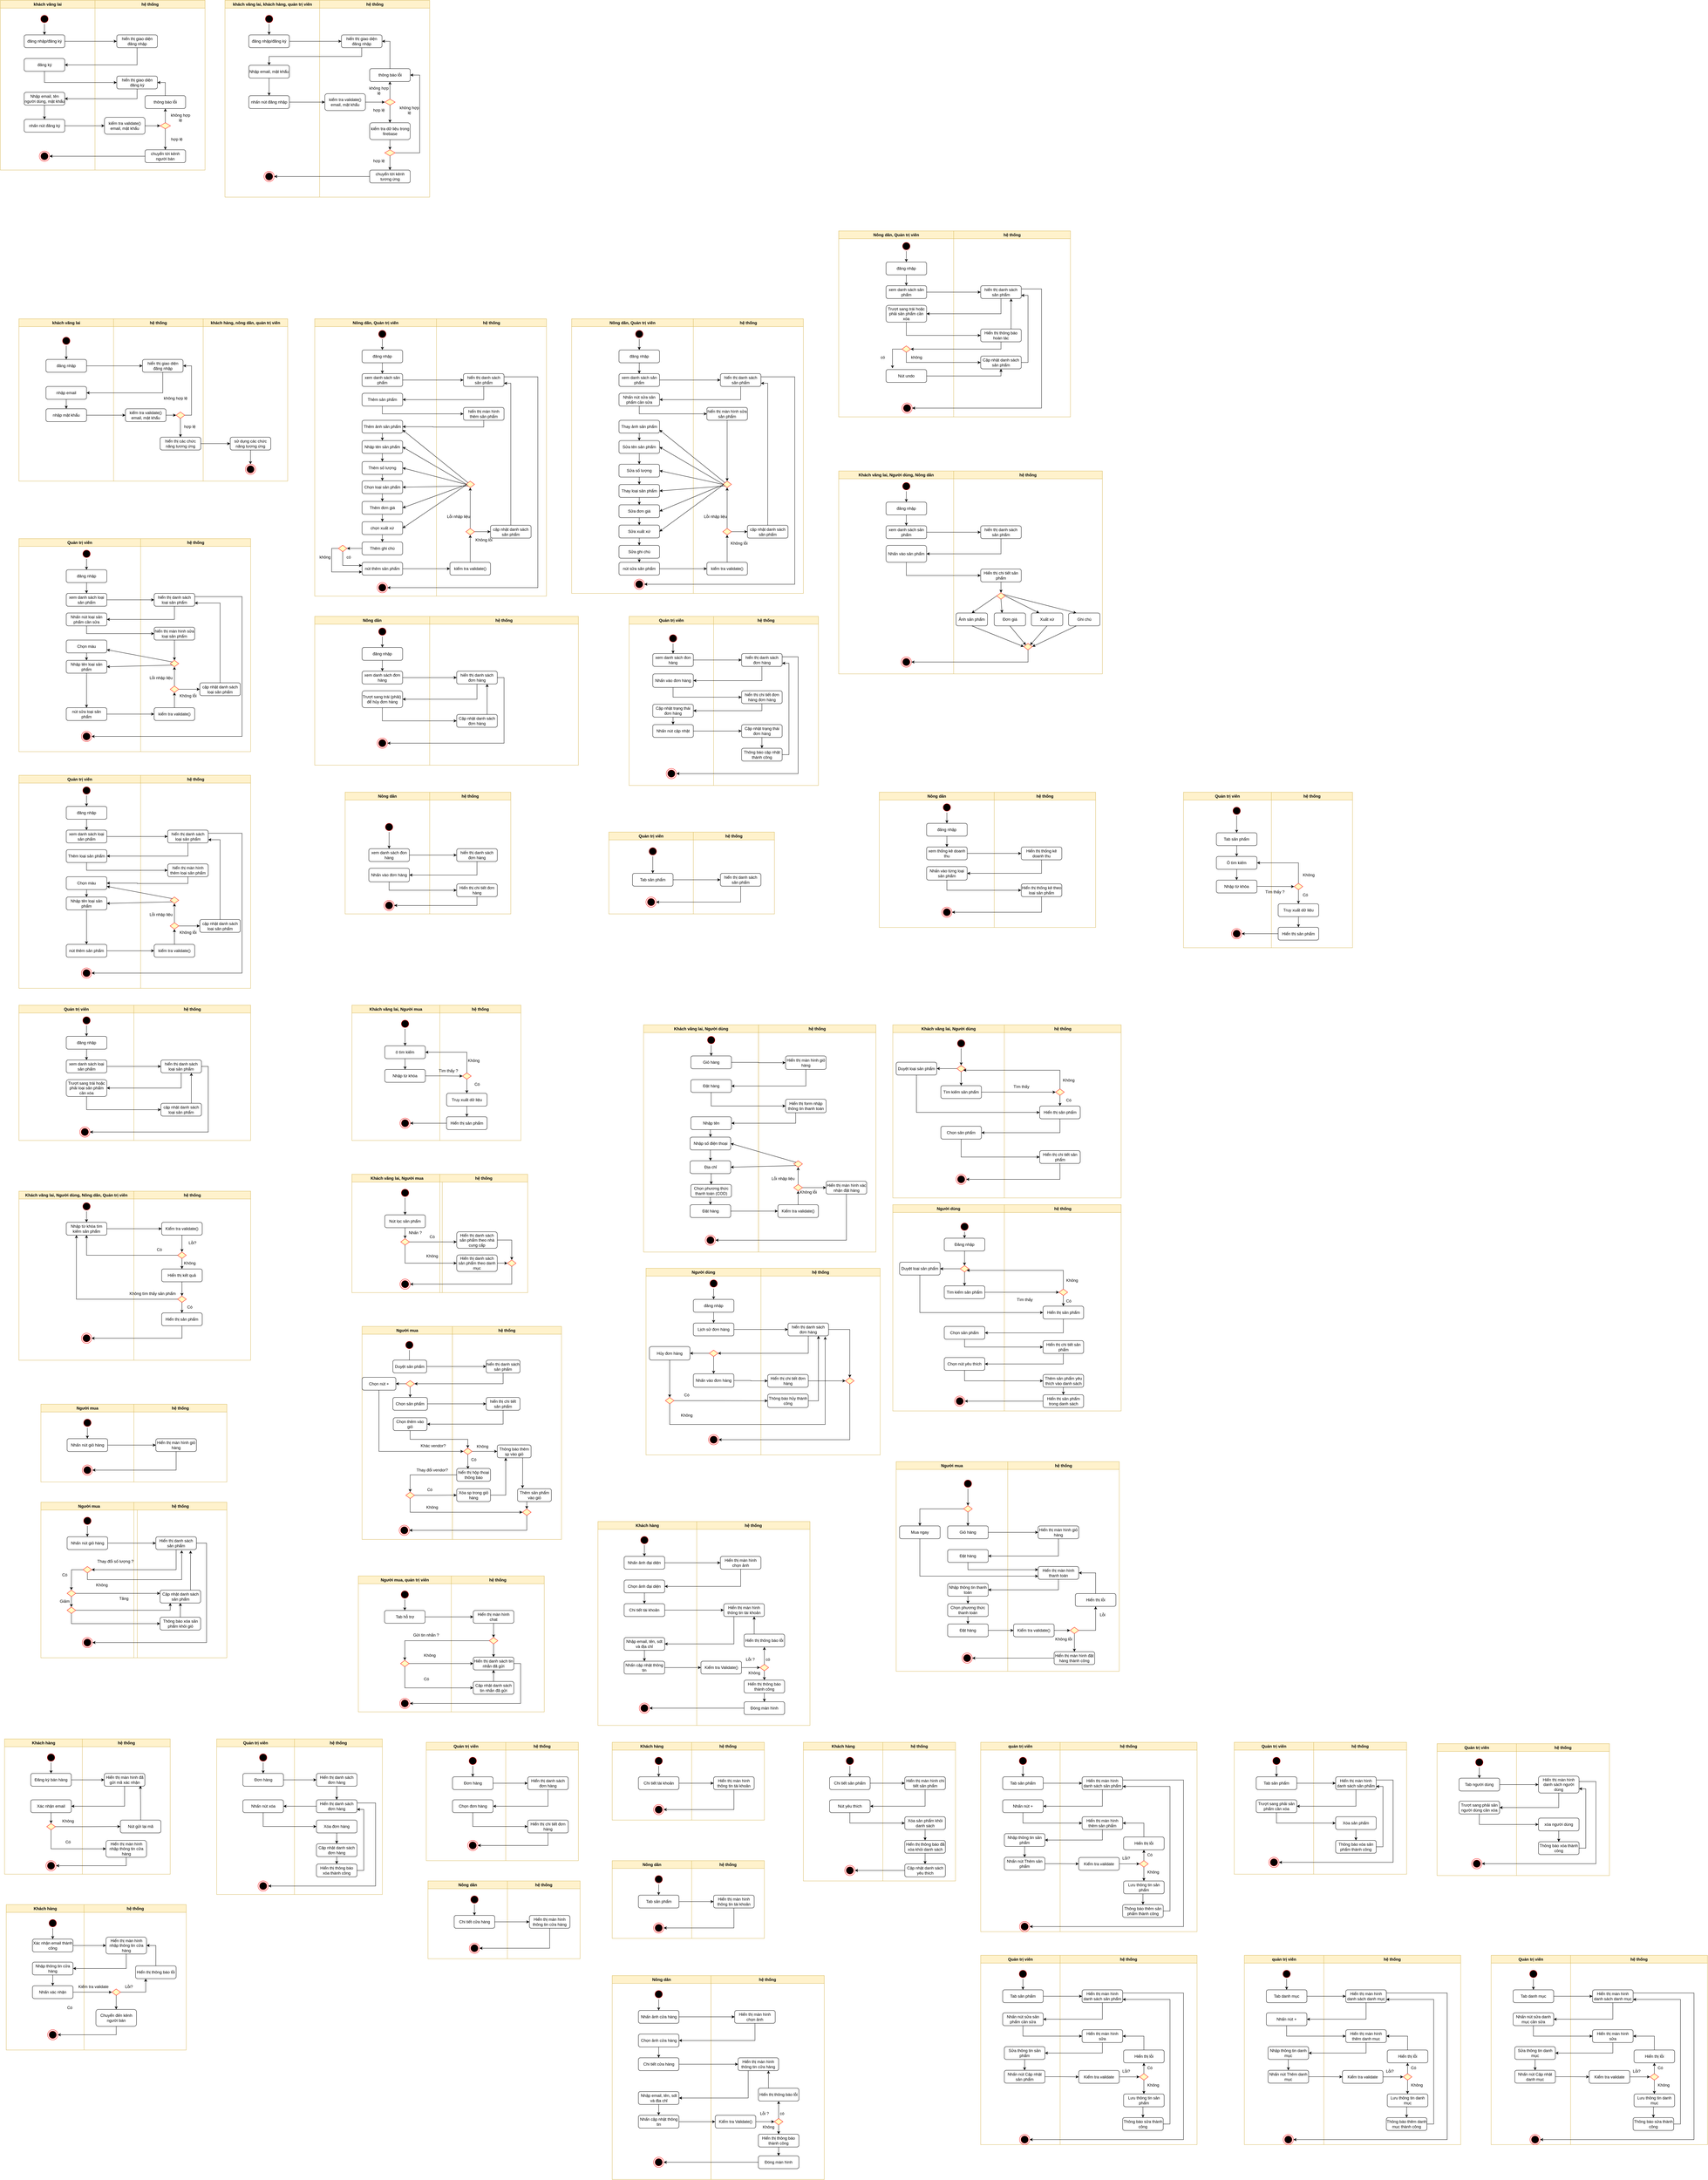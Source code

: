 <mxfile version="23.1.1" type="github">
  <diagram name="Page-1" id="e7e014a7-5840-1c2e-5031-d8a46d1fe8dd">
    <mxGraphModel dx="1235" dy="636" grid="1" gridSize="10" guides="1" tooltips="1" connect="1" arrows="1" fold="1" page="1" pageScale="1" pageWidth="1169" pageHeight="826" background="none" math="0" shadow="0">
      <root>
        <mxCell id="0" />
        <mxCell id="1" parent="0" />
        <mxCell id="KYzLp7zjKM8vXgxondFM-41" value="khách vãng lai" style="swimlane;whiteSpace=wrap;fillColor=#fff2cc;strokeColor=#d6b656;" parent="1" vertex="1">
          <mxGeometry x="165" y="960" width="280" height="480" as="geometry" />
        </mxCell>
        <mxCell id="KYzLp7zjKM8vXgxondFM-245" value="" style="edgeStyle=orthogonalEdgeStyle;rounded=0;orthogonalLoop=1;jettySize=auto;html=1;" parent="KYzLp7zjKM8vXgxondFM-41" source="KYzLp7zjKM8vXgxondFM-42" target="KYzLp7zjKM8vXgxondFM-235" edge="1">
          <mxGeometry relative="1" as="geometry" />
        </mxCell>
        <mxCell id="KYzLp7zjKM8vXgxondFM-42" value="" style="ellipse;shape=startState;fillColor=#000000;strokeColor=#ff0000;" parent="KYzLp7zjKM8vXgxondFM-41" vertex="1">
          <mxGeometry x="125" y="50" width="30" height="30" as="geometry" />
        </mxCell>
        <mxCell id="KYzLp7zjKM8vXgxondFM-235" value="đăng nhập" style="rounded=1;whiteSpace=wrap;html=1;" parent="KYzLp7zjKM8vXgxondFM-41" vertex="1">
          <mxGeometry x="80" y="120" width="120" height="38" as="geometry" />
        </mxCell>
        <mxCell id="KYzLp7zjKM8vXgxondFM-247" value="" style="edgeStyle=orthogonalEdgeStyle;rounded=0;orthogonalLoop=1;jettySize=auto;html=1;" parent="KYzLp7zjKM8vXgxondFM-41" source="KYzLp7zjKM8vXgxondFM-238" target="KYzLp7zjKM8vXgxondFM-239" edge="1">
          <mxGeometry relative="1" as="geometry" />
        </mxCell>
        <mxCell id="KYzLp7zjKM8vXgxondFM-238" value="nhập email" style="rounded=1;whiteSpace=wrap;html=1;" parent="KYzLp7zjKM8vXgxondFM-41" vertex="1">
          <mxGeometry x="80" y="200" width="120" height="38" as="geometry" />
        </mxCell>
        <mxCell id="KYzLp7zjKM8vXgxondFM-239" value="nhập mật khẩu" style="rounded=1;whiteSpace=wrap;html=1;" parent="KYzLp7zjKM8vXgxondFM-41" vertex="1">
          <mxGeometry x="80" y="266" width="120" height="38" as="geometry" />
        </mxCell>
        <mxCell id="KYzLp7zjKM8vXgxondFM-50" value="hệ thống" style="swimlane;whiteSpace=wrap;fillColor=#fff2cc;strokeColor=#d6b656;" parent="1" vertex="1">
          <mxGeometry x="445" y="960" width="265" height="480" as="geometry" />
        </mxCell>
        <mxCell id="KYzLp7zjKM8vXgxondFM-236" value="hiển thị giao diện đăng nhập" style="rounded=1;whiteSpace=wrap;html=1;" parent="KYzLp7zjKM8vXgxondFM-50" vertex="1">
          <mxGeometry x="85.5" y="120" width="120" height="38" as="geometry" />
        </mxCell>
        <mxCell id="KYzLp7zjKM8vXgxondFM-251" value="" style="edgeStyle=orthogonalEdgeStyle;rounded=0;orthogonalLoop=1;jettySize=auto;html=1;" parent="KYzLp7zjKM8vXgxondFM-50" source="KYzLp7zjKM8vXgxondFM-248" target="KYzLp7zjKM8vXgxondFM-250" edge="1">
          <mxGeometry relative="1" as="geometry" />
        </mxCell>
        <mxCell id="KYzLp7zjKM8vXgxondFM-248" value="kiểm tra validate() email, mật khẩu" style="rounded=1;whiteSpace=wrap;html=1;" parent="KYzLp7zjKM8vXgxondFM-50" vertex="1">
          <mxGeometry x="35" y="266" width="120" height="38" as="geometry" />
        </mxCell>
        <mxCell id="KYzLp7zjKM8vXgxondFM-253" style="edgeStyle=orthogonalEdgeStyle;rounded=0;orthogonalLoop=1;jettySize=auto;html=1;entryX=1;entryY=0.5;entryDx=0;entryDy=0;exitX=1;exitY=0.5;exitDx=0;exitDy=0;" parent="KYzLp7zjKM8vXgxondFM-50" source="KYzLp7zjKM8vXgxondFM-250" target="KYzLp7zjKM8vXgxondFM-236" edge="1">
          <mxGeometry relative="1" as="geometry" />
        </mxCell>
        <mxCell id="KYzLp7zjKM8vXgxondFM-255" value="" style="edgeStyle=orthogonalEdgeStyle;rounded=0;orthogonalLoop=1;jettySize=auto;html=1;" parent="KYzLp7zjKM8vXgxondFM-50" source="KYzLp7zjKM8vXgxondFM-250" target="KYzLp7zjKM8vXgxondFM-254" edge="1">
          <mxGeometry relative="1" as="geometry" />
        </mxCell>
        <mxCell id="KYzLp7zjKM8vXgxondFM-250" value="" style="rhombus;fillColor=#ffffc0;strokeColor=#ff0000;" parent="KYzLp7zjKM8vXgxondFM-50" vertex="1">
          <mxGeometry x="185" y="275.5" width="25.5" height="19" as="geometry" />
        </mxCell>
        <mxCell id="KYzLp7zjKM8vXgxondFM-254" value="hiển thị các chức năng tương ứng" style="rounded=1;whiteSpace=wrap;html=1;" parent="KYzLp7zjKM8vXgxondFM-50" vertex="1">
          <mxGeometry x="137.75" y="350" width="120" height="38" as="geometry" />
        </mxCell>
        <mxCell id="KYzLp7zjKM8vXgxondFM-257" value="không hợp lệ" style="text;html=1;align=center;verticalAlign=middle;resizable=0;points=[];autosize=1;strokeColor=none;fillColor=none;" parent="KYzLp7zjKM8vXgxondFM-50" vertex="1">
          <mxGeometry x="137.75" y="220" width="90" height="30" as="geometry" />
        </mxCell>
        <mxCell id="KYzLp7zjKM8vXgxondFM-258" value="hợp lệ" style="text;html=1;align=center;verticalAlign=middle;resizable=0;points=[];autosize=1;strokeColor=none;fillColor=none;" parent="KYzLp7zjKM8vXgxondFM-50" vertex="1">
          <mxGeometry x="195" y="304" width="60" height="30" as="geometry" />
        </mxCell>
        <mxCell id="KYzLp7zjKM8vXgxondFM-69" value="khách hàng, nông dân, quản trị viên" style="swimlane;whiteSpace=wrap;fillColor=#fff2cc;strokeColor=#d6b656;" parent="1" vertex="1">
          <mxGeometry x="710" y="960" width="250" height="480" as="geometry" />
        </mxCell>
        <mxCell id="KYzLp7zjKM8vXgxondFM-73" value="" style="ellipse;shape=endState;fillColor=#000000;strokeColor=#ff0000" parent="KYzLp7zjKM8vXgxondFM-69" vertex="1">
          <mxGeometry x="125" y="430" width="30" height="30" as="geometry" />
        </mxCell>
        <mxCell id="KYzLp7zjKM8vXgxondFM-260" style="edgeStyle=orthogonalEdgeStyle;rounded=0;orthogonalLoop=1;jettySize=auto;html=1;exitX=0.5;exitY=1;exitDx=0;exitDy=0;entryX=0.5;entryY=0;entryDx=0;entryDy=0;" parent="KYzLp7zjKM8vXgxondFM-69" source="KYzLp7zjKM8vXgxondFM-256" target="KYzLp7zjKM8vXgxondFM-73" edge="1">
          <mxGeometry relative="1" as="geometry" />
        </mxCell>
        <mxCell id="KYzLp7zjKM8vXgxondFM-256" value="sử dụng các chức năng tương ứng" style="rounded=1;whiteSpace=wrap;html=1;" parent="KYzLp7zjKM8vXgxondFM-69" vertex="1">
          <mxGeometry x="80" y="350" width="120" height="38" as="geometry" />
        </mxCell>
        <mxCell id="KYzLp7zjKM8vXgxondFM-192" value="khách vãng lai" style="swimlane;whiteSpace=wrap;fillColor=#fff2cc;strokeColor=#d6b656;" parent="1" vertex="1">
          <mxGeometry x="110" y="18" width="280" height="502" as="geometry" />
        </mxCell>
        <mxCell id="KYzLp7zjKM8vXgxondFM-193" value="" style="edgeStyle=orthogonalEdgeStyle;rounded=0;orthogonalLoop=1;jettySize=auto;html=1;" parent="KYzLp7zjKM8vXgxondFM-192" source="KYzLp7zjKM8vXgxondFM-194" target="KYzLp7zjKM8vXgxondFM-195" edge="1">
          <mxGeometry relative="1" as="geometry" />
        </mxCell>
        <mxCell id="KYzLp7zjKM8vXgxondFM-194" value="" style="ellipse;shape=startState;fillColor=#000000;strokeColor=#ff0000;" parent="KYzLp7zjKM8vXgxondFM-192" vertex="1">
          <mxGeometry x="115.5" y="40" width="30" height="30" as="geometry" />
        </mxCell>
        <mxCell id="KYzLp7zjKM8vXgxondFM-195" value="đăng nhập/đăng ký" style="rounded=1;whiteSpace=wrap;html=1;" parent="KYzLp7zjKM8vXgxondFM-192" vertex="1">
          <mxGeometry x="70.5" y="102" width="120" height="38" as="geometry" />
        </mxCell>
        <mxCell id="KYzLp7zjKM8vXgxondFM-197" value="đăng ký" style="rounded=1;whiteSpace=wrap;html=1;" parent="KYzLp7zjKM8vXgxondFM-192" vertex="1">
          <mxGeometry x="70.5" y="172" width="120" height="38" as="geometry" />
        </mxCell>
        <mxCell id="CHqkZFaA4Pbt0bsiCunF-3" value="nhấn nút đăng ký" style="rounded=1;whiteSpace=wrap;html=1;" parent="KYzLp7zjKM8vXgxondFM-192" vertex="1">
          <mxGeometry x="70.5" y="352" width="120" height="38" as="geometry" />
        </mxCell>
        <mxCell id="zKHwVqUF4BQtbeKYuHTR-4" value="" style="edgeStyle=orthogonalEdgeStyle;rounded=0;orthogonalLoop=1;jettySize=auto;html=1;" parent="KYzLp7zjKM8vXgxondFM-192" source="zKHwVqUF4BQtbeKYuHTR-2" target="CHqkZFaA4Pbt0bsiCunF-3" edge="1">
          <mxGeometry relative="1" as="geometry" />
        </mxCell>
        <mxCell id="zKHwVqUF4BQtbeKYuHTR-2" value="Nhập email, tên người dùng, mật khẩu" style="rounded=1;whiteSpace=wrap;html=1;" parent="KYzLp7zjKM8vXgxondFM-192" vertex="1">
          <mxGeometry x="70.5" y="272" width="120" height="38" as="geometry" />
        </mxCell>
        <mxCell id="KYzLp7zjKM8vXgxondFM-222" value="" style="ellipse;shape=endState;fillColor=#000000;strokeColor=#ff0000" parent="KYzLp7zjKM8vXgxondFM-192" vertex="1">
          <mxGeometry x="115.5" y="446" width="30" height="30" as="geometry" />
        </mxCell>
        <mxCell id="KYzLp7zjKM8vXgxondFM-202" value="hệ thống" style="swimlane;whiteSpace=wrap;fillColor=#fff2cc;strokeColor=#d6b656;" parent="1" vertex="1">
          <mxGeometry x="390" y="18" width="325.5" height="502" as="geometry" />
        </mxCell>
        <mxCell id="KYzLp7zjKM8vXgxondFM-203" value="" style="edgeStyle=orthogonalEdgeStyle;rounded=0;orthogonalLoop=1;jettySize=auto;html=1;" parent="KYzLp7zjKM8vXgxondFM-202" source="KYzLp7zjKM8vXgxondFM-204" target="KYzLp7zjKM8vXgxondFM-207" edge="1">
          <mxGeometry relative="1" as="geometry" />
        </mxCell>
        <mxCell id="KYzLp7zjKM8vXgxondFM-204" value="kiểm tra validate() email, mật khẩu" style="rounded=1;whiteSpace=wrap;html=1;" parent="KYzLp7zjKM8vXgxondFM-202" vertex="1">
          <mxGeometry x="28" y="346" width="120" height="50" as="geometry" />
        </mxCell>
        <mxCell id="zKHwVqUF4BQtbeKYuHTR-7" value="" style="edgeStyle=orthogonalEdgeStyle;rounded=0;orthogonalLoop=1;jettySize=auto;html=1;" parent="KYzLp7zjKM8vXgxondFM-202" source="KYzLp7zjKM8vXgxondFM-207" target="zKHwVqUF4BQtbeKYuHTR-6" edge="1">
          <mxGeometry relative="1" as="geometry" />
        </mxCell>
        <mxCell id="zKHwVqUF4BQtbeKYuHTR-9" value="" style="edgeStyle=orthogonalEdgeStyle;rounded=0;orthogonalLoop=1;jettySize=auto;html=1;" parent="KYzLp7zjKM8vXgxondFM-202" source="KYzLp7zjKM8vXgxondFM-207" target="KYzLp7zjKM8vXgxondFM-220" edge="1">
          <mxGeometry relative="1" as="geometry" />
        </mxCell>
        <mxCell id="KYzLp7zjKM8vXgxondFM-207" value="" style="rhombus;fillColor=#ffffc0;strokeColor=#ff0000;" parent="KYzLp7zjKM8vXgxondFM-202" vertex="1">
          <mxGeometry x="192.75" y="362" width="30.5" height="18" as="geometry" />
        </mxCell>
        <mxCell id="KYzLp7zjKM8vXgxondFM-208" value="hiển thị giao diện đăng nhập" style="rounded=1;whiteSpace=wrap;html=1;" parent="KYzLp7zjKM8vXgxondFM-202" vertex="1">
          <mxGeometry x="64.5" y="102" width="120" height="38" as="geometry" />
        </mxCell>
        <mxCell id="KYzLp7zjKM8vXgxondFM-209" value="không hợp lệ" style="text;html=1;strokeColor=none;fillColor=none;align=center;verticalAlign=middle;whiteSpace=wrap;rounded=0;" parent="KYzLp7zjKM8vXgxondFM-202" vertex="1">
          <mxGeometry x="223.25" y="332" width="60" height="30" as="geometry" />
        </mxCell>
        <mxCell id="KYzLp7zjKM8vXgxondFM-210" value="hợp lệ" style="text;html=1;strokeColor=none;fillColor=none;align=center;verticalAlign=middle;whiteSpace=wrap;rounded=0;" parent="KYzLp7zjKM8vXgxondFM-202" vertex="1">
          <mxGeometry x="212.25" y="396" width="60" height="30" as="geometry" />
        </mxCell>
        <mxCell id="KYzLp7zjKM8vXgxondFM-220" value="chuyển tới kênh người bán" style="rounded=1;whiteSpace=wrap;html=1;" parent="KYzLp7zjKM8vXgxondFM-202" vertex="1">
          <mxGeometry x="148" y="442" width="120" height="38" as="geometry" />
        </mxCell>
        <mxCell id="KYzLp7zjKM8vXgxondFM-230" value="hiển thị giao diện đăng ký" style="rounded=1;whiteSpace=wrap;html=1;" parent="KYzLp7zjKM8vXgxondFM-202" vertex="1">
          <mxGeometry x="64.5" y="224" width="120" height="38" as="geometry" />
        </mxCell>
        <mxCell id="zKHwVqUF4BQtbeKYuHTR-8" style="edgeStyle=orthogonalEdgeStyle;rounded=0;orthogonalLoop=1;jettySize=auto;html=1;exitX=0.5;exitY=0;exitDx=0;exitDy=0;entryX=1;entryY=0.5;entryDx=0;entryDy=0;" parent="KYzLp7zjKM8vXgxondFM-202" source="zKHwVqUF4BQtbeKYuHTR-6" target="KYzLp7zjKM8vXgxondFM-230" edge="1">
          <mxGeometry relative="1" as="geometry" />
        </mxCell>
        <mxCell id="zKHwVqUF4BQtbeKYuHTR-6" value="thông báo lỗi" style="rounded=1;whiteSpace=wrap;html=1;" parent="KYzLp7zjKM8vXgxondFM-202" vertex="1">
          <mxGeometry x="148" y="282" width="120" height="38" as="geometry" />
        </mxCell>
        <mxCell id="KYzLp7zjKM8vXgxondFM-224" style="edgeStyle=orthogonalEdgeStyle;rounded=0;orthogonalLoop=1;jettySize=auto;html=1;entryX=1;entryY=0.5;entryDx=0;entryDy=0;endArrow=none;endFill=0;startArrow=classic;startFill=1;" parent="1" source="KYzLp7zjKM8vXgxondFM-208" target="KYzLp7zjKM8vXgxondFM-195" edge="1">
          <mxGeometry relative="1" as="geometry" />
        </mxCell>
        <mxCell id="KYzLp7zjKM8vXgxondFM-225" style="edgeStyle=orthogonalEdgeStyle;rounded=0;orthogonalLoop=1;jettySize=auto;html=1;exitX=0.5;exitY=1;exitDx=0;exitDy=0;entryX=1;entryY=0.5;entryDx=0;entryDy=0;" parent="1" source="KYzLp7zjKM8vXgxondFM-208" target="KYzLp7zjKM8vXgxondFM-197" edge="1">
          <mxGeometry relative="1" as="geometry" />
        </mxCell>
        <mxCell id="KYzLp7zjKM8vXgxondFM-237" style="edgeStyle=orthogonalEdgeStyle;rounded=0;orthogonalLoop=1;jettySize=auto;html=1;entryX=0;entryY=0.5;entryDx=0;entryDy=0;" parent="1" source="KYzLp7zjKM8vXgxondFM-235" target="KYzLp7zjKM8vXgxondFM-236" edge="1">
          <mxGeometry relative="1" as="geometry" />
        </mxCell>
        <mxCell id="KYzLp7zjKM8vXgxondFM-246" style="edgeStyle=orthogonalEdgeStyle;rounded=0;orthogonalLoop=1;jettySize=auto;html=1;exitX=0.5;exitY=1;exitDx=0;exitDy=0;entryX=1;entryY=0.5;entryDx=0;entryDy=0;" parent="1" source="KYzLp7zjKM8vXgxondFM-236" target="KYzLp7zjKM8vXgxondFM-238" edge="1">
          <mxGeometry relative="1" as="geometry" />
        </mxCell>
        <mxCell id="KYzLp7zjKM8vXgxondFM-249" style="edgeStyle=orthogonalEdgeStyle;rounded=0;orthogonalLoop=1;jettySize=auto;html=1;exitX=1;exitY=0.5;exitDx=0;exitDy=0;entryX=0;entryY=0.5;entryDx=0;entryDy=0;" parent="1" source="KYzLp7zjKM8vXgxondFM-239" target="KYzLp7zjKM8vXgxondFM-248" edge="1">
          <mxGeometry relative="1" as="geometry" />
        </mxCell>
        <mxCell id="KYzLp7zjKM8vXgxondFM-259" style="edgeStyle=orthogonalEdgeStyle;rounded=0;orthogonalLoop=1;jettySize=auto;html=1;entryX=0;entryY=0.5;entryDx=0;entryDy=0;" parent="1" source="KYzLp7zjKM8vXgxondFM-254" target="KYzLp7zjKM8vXgxondFM-256" edge="1">
          <mxGeometry relative="1" as="geometry" />
        </mxCell>
        <mxCell id="G6iEjRDnpPzUls3sCQAf-1" value="Nông dân, Quản trị viên" style="swimlane;whiteSpace=wrap;fillColor=#fff2cc;strokeColor=#d6b656;" parent="1" vertex="1">
          <mxGeometry x="1040" y="960" width="360" height="820" as="geometry" />
        </mxCell>
        <mxCell id="G6iEjRDnpPzUls3sCQAf-2" value="" style="edgeStyle=orthogonalEdgeStyle;rounded=0;orthogonalLoop=1;jettySize=auto;html=1;" parent="G6iEjRDnpPzUls3sCQAf-1" source="G6iEjRDnpPzUls3sCQAf-3" target="G6iEjRDnpPzUls3sCQAf-4" edge="1">
          <mxGeometry relative="1" as="geometry" />
        </mxCell>
        <mxCell id="G6iEjRDnpPzUls3sCQAf-3" value="" style="ellipse;shape=startState;fillColor=#000000;strokeColor=#ff0000;" parent="G6iEjRDnpPzUls3sCQAf-1" vertex="1">
          <mxGeometry x="185" y="30" width="30" height="30" as="geometry" />
        </mxCell>
        <mxCell id="G6iEjRDnpPzUls3sCQAf-46" value="" style="edgeStyle=orthogonalEdgeStyle;rounded=0;orthogonalLoop=1;jettySize=auto;html=1;" parent="G6iEjRDnpPzUls3sCQAf-1" source="G6iEjRDnpPzUls3sCQAf-4" target="G6iEjRDnpPzUls3sCQAf-6" edge="1">
          <mxGeometry relative="1" as="geometry" />
        </mxCell>
        <mxCell id="G6iEjRDnpPzUls3sCQAf-4" value="đăng nhập" style="rounded=1;whiteSpace=wrap;html=1;" parent="G6iEjRDnpPzUls3sCQAf-1" vertex="1">
          <mxGeometry x="140" y="92" width="120" height="38" as="geometry" />
        </mxCell>
        <mxCell id="G6iEjRDnpPzUls3sCQAf-6" value="xem danh sách sản phẩm" style="rounded=1;whiteSpace=wrap;html=1;" parent="G6iEjRDnpPzUls3sCQAf-1" vertex="1">
          <mxGeometry x="140" y="162" width="120" height="38" as="geometry" />
        </mxCell>
        <mxCell id="CHqkZFaA4Pbt0bsiCunF-7" value="Thêm sản phẩm" style="rounded=1;whiteSpace=wrap;html=1;" parent="G6iEjRDnpPzUls3sCQAf-1" vertex="1">
          <mxGeometry x="140" y="220" width="120" height="38" as="geometry" />
        </mxCell>
        <mxCell id="CHqkZFaA4Pbt0bsiCunF-14" value="" style="edgeStyle=orthogonalEdgeStyle;rounded=0;orthogonalLoop=1;jettySize=auto;html=1;" parent="G6iEjRDnpPzUls3sCQAf-1" source="CHqkZFaA4Pbt0bsiCunF-11" target="CHqkZFaA4Pbt0bsiCunF-13" edge="1">
          <mxGeometry relative="1" as="geometry" />
        </mxCell>
        <mxCell id="CHqkZFaA4Pbt0bsiCunF-11" value="Thêm ảnh sản phẩm" style="rounded=1;whiteSpace=wrap;html=1;" parent="G6iEjRDnpPzUls3sCQAf-1" vertex="1">
          <mxGeometry x="140" y="300" width="120" height="38" as="geometry" />
        </mxCell>
        <mxCell id="CHqkZFaA4Pbt0bsiCunF-21" style="edgeStyle=orthogonalEdgeStyle;rounded=0;orthogonalLoop=1;jettySize=auto;html=1;exitX=0.5;exitY=1;exitDx=0;exitDy=0;entryX=0.5;entryY=0;entryDx=0;entryDy=0;" parent="G6iEjRDnpPzUls3sCQAf-1" source="CHqkZFaA4Pbt0bsiCunF-13" target="CHqkZFaA4Pbt0bsiCunF-15" edge="1">
          <mxGeometry relative="1" as="geometry" />
        </mxCell>
        <mxCell id="CHqkZFaA4Pbt0bsiCunF-13" value="Nhập tên sản phẩm" style="rounded=1;whiteSpace=wrap;html=1;" parent="G6iEjRDnpPzUls3sCQAf-1" vertex="1">
          <mxGeometry x="140" y="360" width="120" height="38" as="geometry" />
        </mxCell>
        <mxCell id="CHqkZFaA4Pbt0bsiCunF-22" style="edgeStyle=orthogonalEdgeStyle;rounded=0;orthogonalLoop=1;jettySize=auto;html=1;exitX=0.5;exitY=1;exitDx=0;exitDy=0;entryX=0.5;entryY=0;entryDx=0;entryDy=0;" parent="G6iEjRDnpPzUls3sCQAf-1" source="CHqkZFaA4Pbt0bsiCunF-15" target="CHqkZFaA4Pbt0bsiCunF-16" edge="1">
          <mxGeometry relative="1" as="geometry" />
        </mxCell>
        <mxCell id="CHqkZFaA4Pbt0bsiCunF-15" value="Thêm số lượng" style="rounded=1;whiteSpace=wrap;html=1;" parent="G6iEjRDnpPzUls3sCQAf-1" vertex="1">
          <mxGeometry x="140" y="422" width="120" height="38" as="geometry" />
        </mxCell>
        <mxCell id="CHqkZFaA4Pbt0bsiCunF-23" style="edgeStyle=orthogonalEdgeStyle;rounded=0;orthogonalLoop=1;jettySize=auto;html=1;exitX=0.5;exitY=1;exitDx=0;exitDy=0;entryX=0.5;entryY=0;entryDx=0;entryDy=0;" parent="G6iEjRDnpPzUls3sCQAf-1" source="CHqkZFaA4Pbt0bsiCunF-16" target="CHqkZFaA4Pbt0bsiCunF-17" edge="1">
          <mxGeometry relative="1" as="geometry" />
        </mxCell>
        <mxCell id="CHqkZFaA4Pbt0bsiCunF-16" value="Chọn loại sản phẩm" style="rounded=1;whiteSpace=wrap;html=1;" parent="G6iEjRDnpPzUls3sCQAf-1" vertex="1">
          <mxGeometry x="140" y="479" width="120" height="38" as="geometry" />
        </mxCell>
        <mxCell id="CHqkZFaA4Pbt0bsiCunF-24" style="edgeStyle=orthogonalEdgeStyle;rounded=0;orthogonalLoop=1;jettySize=auto;html=1;exitX=0.5;exitY=1;exitDx=0;exitDy=0;entryX=0.5;entryY=0;entryDx=0;entryDy=0;" parent="G6iEjRDnpPzUls3sCQAf-1" source="CHqkZFaA4Pbt0bsiCunF-17" target="CHqkZFaA4Pbt0bsiCunF-18" edge="1">
          <mxGeometry relative="1" as="geometry" />
        </mxCell>
        <mxCell id="CHqkZFaA4Pbt0bsiCunF-17" value="Thêm đơn giá" style="rounded=1;whiteSpace=wrap;html=1;" parent="G6iEjRDnpPzUls3sCQAf-1" vertex="1">
          <mxGeometry x="140" y="540" width="120" height="38" as="geometry" />
        </mxCell>
        <mxCell id="CHqkZFaA4Pbt0bsiCunF-94" style="edgeStyle=orthogonalEdgeStyle;rounded=0;orthogonalLoop=1;jettySize=auto;html=1;exitX=0.5;exitY=1;exitDx=0;exitDy=0;entryX=0.5;entryY=0;entryDx=0;entryDy=0;" parent="G6iEjRDnpPzUls3sCQAf-1" source="CHqkZFaA4Pbt0bsiCunF-18" target="CHqkZFaA4Pbt0bsiCunF-93" edge="1">
          <mxGeometry relative="1" as="geometry" />
        </mxCell>
        <mxCell id="CHqkZFaA4Pbt0bsiCunF-18" value="chọn xuất xứ" style="rounded=1;whiteSpace=wrap;html=1;" parent="G6iEjRDnpPzUls3sCQAf-1" vertex="1">
          <mxGeometry x="140" y="600" width="120" height="38" as="geometry" />
        </mxCell>
        <mxCell id="CHqkZFaA4Pbt0bsiCunF-25" value="nút thêm sản phẩm" style="rounded=1;whiteSpace=wrap;html=1;" parent="G6iEjRDnpPzUls3sCQAf-1" vertex="1">
          <mxGeometry x="140" y="720" width="120" height="38" as="geometry" />
        </mxCell>
        <mxCell id="CHqkZFaA4Pbt0bsiCunF-44" value="" style="ellipse;shape=endState;fillColor=#000000;strokeColor=#ff0000" parent="G6iEjRDnpPzUls3sCQAf-1" vertex="1">
          <mxGeometry x="185" y="780" width="30" height="30" as="geometry" />
        </mxCell>
        <mxCell id="CHqkZFaA4Pbt0bsiCunF-96" value="" style="edgeStyle=orthogonalEdgeStyle;rounded=0;orthogonalLoop=1;jettySize=auto;html=1;" parent="G6iEjRDnpPzUls3sCQAf-1" source="CHqkZFaA4Pbt0bsiCunF-93" target="CHqkZFaA4Pbt0bsiCunF-95" edge="1">
          <mxGeometry relative="1" as="geometry" />
        </mxCell>
        <mxCell id="CHqkZFaA4Pbt0bsiCunF-93" value="Thêm ghi chú" style="rounded=1;whiteSpace=wrap;html=1;" parent="G6iEjRDnpPzUls3sCQAf-1" vertex="1">
          <mxGeometry x="140" y="660" width="120" height="38" as="geometry" />
        </mxCell>
        <mxCell id="CHqkZFaA4Pbt0bsiCunF-97" style="edgeStyle=orthogonalEdgeStyle;rounded=0;orthogonalLoop=1;jettySize=auto;html=1;exitX=0.5;exitY=1;exitDx=0;exitDy=0;entryX=0;entryY=0.25;entryDx=0;entryDy=0;" parent="G6iEjRDnpPzUls3sCQAf-1" source="CHqkZFaA4Pbt0bsiCunF-95" target="CHqkZFaA4Pbt0bsiCunF-25" edge="1">
          <mxGeometry relative="1" as="geometry" />
        </mxCell>
        <mxCell id="CHqkZFaA4Pbt0bsiCunF-98" style="edgeStyle=orthogonalEdgeStyle;rounded=0;orthogonalLoop=1;jettySize=auto;html=1;exitX=0;exitY=0.5;exitDx=0;exitDy=0;entryX=0;entryY=0.75;entryDx=0;entryDy=0;" parent="G6iEjRDnpPzUls3sCQAf-1" source="CHqkZFaA4Pbt0bsiCunF-95" target="CHqkZFaA4Pbt0bsiCunF-25" edge="1">
          <mxGeometry relative="1" as="geometry" />
        </mxCell>
        <mxCell id="CHqkZFaA4Pbt0bsiCunF-95" value="" style="rhombus;fillColor=#ffffc0;strokeColor=#ff0000;" parent="G6iEjRDnpPzUls3sCQAf-1" vertex="1">
          <mxGeometry x="70" y="669.5" width="25.5" height="19" as="geometry" />
        </mxCell>
        <mxCell id="CHqkZFaA4Pbt0bsiCunF-99" value="có" style="text;html=1;align=center;verticalAlign=middle;resizable=0;points=[];autosize=1;strokeColor=none;fillColor=none;" parent="G6iEjRDnpPzUls3sCQAf-1" vertex="1">
          <mxGeometry x="80" y="690" width="40" height="30" as="geometry" />
        </mxCell>
        <mxCell id="CHqkZFaA4Pbt0bsiCunF-100" value="không" style="text;html=1;align=center;verticalAlign=middle;resizable=0;points=[];autosize=1;strokeColor=none;fillColor=none;" parent="G6iEjRDnpPzUls3sCQAf-1" vertex="1">
          <mxGeometry y="690" width="60" height="30" as="geometry" />
        </mxCell>
        <mxCell id="G6iEjRDnpPzUls3sCQAf-15" value="hệ thống" style="swimlane;whiteSpace=wrap;fillColor=#fff2cc;strokeColor=#d6b656;" parent="1" vertex="1">
          <mxGeometry x="1400" y="960" width="325.5" height="820" as="geometry" />
        </mxCell>
        <mxCell id="G6iEjRDnpPzUls3sCQAf-43" value="hiển thị danh sách sản phẩm" style="rounded=1;whiteSpace=wrap;html=1;" parent="G6iEjRDnpPzUls3sCQAf-15" vertex="1">
          <mxGeometry x="80" y="162" width="120" height="38" as="geometry" />
        </mxCell>
        <mxCell id="CHqkZFaA4Pbt0bsiCunF-9" value="hiển thị màn hình thêm sản phẩm" style="rounded=1;whiteSpace=wrap;html=1;" parent="G6iEjRDnpPzUls3sCQAf-15" vertex="1">
          <mxGeometry x="80" y="262" width="120" height="38" as="geometry" />
        </mxCell>
        <mxCell id="CHqkZFaA4Pbt0bsiCunF-31" style="edgeStyle=orthogonalEdgeStyle;rounded=0;orthogonalLoop=1;jettySize=auto;html=1;exitX=0.5;exitY=0;exitDx=0;exitDy=0;entryX=0.5;entryY=1;entryDx=0;entryDy=0;" parent="G6iEjRDnpPzUls3sCQAf-15" source="CHqkZFaA4Pbt0bsiCunF-27" target="CHqkZFaA4Pbt0bsiCunF-30" edge="1">
          <mxGeometry relative="1" as="geometry">
            <mxPoint x="99" y="530" as="targetPoint" />
          </mxGeometry>
        </mxCell>
        <mxCell id="CHqkZFaA4Pbt0bsiCunF-27" value="kiểm tra validate()" style="rounded=1;whiteSpace=wrap;html=1;" parent="G6iEjRDnpPzUls3sCQAf-15" vertex="1">
          <mxGeometry x="40" y="720" width="120" height="38" as="geometry" />
        </mxCell>
        <mxCell id="CHqkZFaA4Pbt0bsiCunF-33" style="edgeStyle=orthogonalEdgeStyle;rounded=0;orthogonalLoop=1;jettySize=auto;html=1;exitX=0.5;exitY=0;exitDx=0;exitDy=0;entryX=0.5;entryY=1;entryDx=0;entryDy=0;" parent="G6iEjRDnpPzUls3sCQAf-15" source="CHqkZFaA4Pbt0bsiCunF-30" target="CHqkZFaA4Pbt0bsiCunF-32" edge="1">
          <mxGeometry relative="1" as="geometry" />
        </mxCell>
        <mxCell id="CHqkZFaA4Pbt0bsiCunF-40" style="edgeStyle=orthogonalEdgeStyle;rounded=0;orthogonalLoop=1;jettySize=auto;html=1;exitX=1;exitY=0.5;exitDx=0;exitDy=0;entryX=0;entryY=0.5;entryDx=0;entryDy=0;" parent="G6iEjRDnpPzUls3sCQAf-15" source="CHqkZFaA4Pbt0bsiCunF-30" target="CHqkZFaA4Pbt0bsiCunF-42" edge="1">
          <mxGeometry relative="1" as="geometry">
            <mxPoint x="220" y="460" as="targetPoint" />
          </mxGeometry>
        </mxCell>
        <mxCell id="CHqkZFaA4Pbt0bsiCunF-30" value="" style="rhombus;fillColor=#ffffc0;strokeColor=#ff0000;" parent="G6iEjRDnpPzUls3sCQAf-15" vertex="1">
          <mxGeometry x="87.25" y="620" width="25.5" height="19" as="geometry" />
        </mxCell>
        <mxCell id="CHqkZFaA4Pbt0bsiCunF-32" value="" style="rhombus;fillColor=#ffffc0;strokeColor=#ff0000;" parent="G6iEjRDnpPzUls3sCQAf-15" vertex="1">
          <mxGeometry x="87.25" y="480" width="25.5" height="19" as="geometry" />
        </mxCell>
        <mxCell id="CHqkZFaA4Pbt0bsiCunF-34" value="Lỗi nhập liệu" style="text;html=1;align=center;verticalAlign=middle;resizable=0;points=[];autosize=1;strokeColor=none;fillColor=none;" parent="G6iEjRDnpPzUls3sCQAf-15" vertex="1">
          <mxGeometry x="20" y="570" width="90" height="30" as="geometry" />
        </mxCell>
        <mxCell id="CHqkZFaA4Pbt0bsiCunF-41" value="Không lỗi" style="text;html=1;align=center;verticalAlign=middle;resizable=0;points=[];autosize=1;strokeColor=none;fillColor=none;" parent="G6iEjRDnpPzUls3sCQAf-15" vertex="1">
          <mxGeometry x="105" y="639" width="70" height="30" as="geometry" />
        </mxCell>
        <mxCell id="CHqkZFaA4Pbt0bsiCunF-43" style="edgeStyle=orthogonalEdgeStyle;rounded=0;orthogonalLoop=1;jettySize=auto;html=1;exitX=0.5;exitY=0;exitDx=0;exitDy=0;entryX=1;entryY=0.75;entryDx=0;entryDy=0;" parent="G6iEjRDnpPzUls3sCQAf-15" source="CHqkZFaA4Pbt0bsiCunF-42" target="G6iEjRDnpPzUls3sCQAf-43" edge="1">
          <mxGeometry relative="1" as="geometry" />
        </mxCell>
        <mxCell id="CHqkZFaA4Pbt0bsiCunF-42" value="cập nhật danh sách sản phẩm" style="rounded=1;whiteSpace=wrap;html=1;" parent="G6iEjRDnpPzUls3sCQAf-15" vertex="1">
          <mxGeometry x="160" y="610.5" width="120" height="38" as="geometry" />
        </mxCell>
        <mxCell id="G6iEjRDnpPzUls3sCQAf-44" style="edgeStyle=orthogonalEdgeStyle;rounded=0;orthogonalLoop=1;jettySize=auto;html=1;exitX=1;exitY=0.5;exitDx=0;exitDy=0;entryX=0;entryY=0.5;entryDx=0;entryDy=0;" parent="1" source="G6iEjRDnpPzUls3sCQAf-6" target="G6iEjRDnpPzUls3sCQAf-43" edge="1">
          <mxGeometry relative="1" as="geometry" />
        </mxCell>
        <mxCell id="CHqkZFaA4Pbt0bsiCunF-5" value="" style="edgeStyle=orthogonalEdgeStyle;rounded=0;orthogonalLoop=1;jettySize=auto;html=1;" parent="1" source="CHqkZFaA4Pbt0bsiCunF-3" target="KYzLp7zjKM8vXgxondFM-204" edge="1">
          <mxGeometry relative="1" as="geometry" />
        </mxCell>
        <mxCell id="CHqkZFaA4Pbt0bsiCunF-8" style="edgeStyle=orthogonalEdgeStyle;rounded=0;orthogonalLoop=1;jettySize=auto;html=1;exitX=0.5;exitY=1;exitDx=0;exitDy=0;entryX=1;entryY=0.5;entryDx=0;entryDy=0;" parent="1" source="G6iEjRDnpPzUls3sCQAf-43" target="CHqkZFaA4Pbt0bsiCunF-7" edge="1">
          <mxGeometry relative="1" as="geometry" />
        </mxCell>
        <mxCell id="CHqkZFaA4Pbt0bsiCunF-10" style="edgeStyle=orthogonalEdgeStyle;rounded=0;orthogonalLoop=1;jettySize=auto;html=1;exitX=0.5;exitY=1;exitDx=0;exitDy=0;entryX=0;entryY=0.5;entryDx=0;entryDy=0;" parent="1" source="CHqkZFaA4Pbt0bsiCunF-7" target="CHqkZFaA4Pbt0bsiCunF-9" edge="1">
          <mxGeometry relative="1" as="geometry" />
        </mxCell>
        <mxCell id="CHqkZFaA4Pbt0bsiCunF-12" style="edgeStyle=orthogonalEdgeStyle;rounded=0;orthogonalLoop=1;jettySize=auto;html=1;exitX=0.5;exitY=1;exitDx=0;exitDy=0;entryX=1;entryY=0.5;entryDx=0;entryDy=0;" parent="1" source="CHqkZFaA4Pbt0bsiCunF-9" target="CHqkZFaA4Pbt0bsiCunF-11" edge="1">
          <mxGeometry relative="1" as="geometry" />
        </mxCell>
        <mxCell id="CHqkZFaA4Pbt0bsiCunF-28" style="edgeStyle=orthogonalEdgeStyle;rounded=0;orthogonalLoop=1;jettySize=auto;html=1;entryX=0;entryY=0.5;entryDx=0;entryDy=0;" parent="1" source="CHqkZFaA4Pbt0bsiCunF-25" target="CHqkZFaA4Pbt0bsiCunF-27" edge="1">
          <mxGeometry relative="1" as="geometry" />
        </mxCell>
        <mxCell id="CHqkZFaA4Pbt0bsiCunF-35" value="" style="endArrow=classic;html=1;rounded=0;entryX=1;entryY=0.5;entryDx=0;entryDy=0;" parent="1" target="CHqkZFaA4Pbt0bsiCunF-13" edge="1">
          <mxGeometry width="50" height="50" relative="1" as="geometry">
            <mxPoint x="1490" y="1450" as="sourcePoint" />
            <mxPoint x="1430" y="1390" as="targetPoint" />
          </mxGeometry>
        </mxCell>
        <mxCell id="CHqkZFaA4Pbt0bsiCunF-36" value="" style="endArrow=classic;html=1;rounded=0;exitX=0;exitY=0.5;exitDx=0;exitDy=0;entryX=1;entryY=0.5;entryDx=0;entryDy=0;" parent="1" source="CHqkZFaA4Pbt0bsiCunF-32" target="CHqkZFaA4Pbt0bsiCunF-15" edge="1">
          <mxGeometry width="50" height="50" relative="1" as="geometry">
            <mxPoint x="1510" y="1450" as="sourcePoint" />
            <mxPoint x="1310" y="1369" as="targetPoint" />
          </mxGeometry>
        </mxCell>
        <mxCell id="CHqkZFaA4Pbt0bsiCunF-37" value="" style="endArrow=classic;html=1;rounded=0;exitX=0;exitY=1;exitDx=0;exitDy=0;entryX=1;entryY=0.5;entryDx=0;entryDy=0;" parent="1" source="CHqkZFaA4Pbt0bsiCunF-32" target="CHqkZFaA4Pbt0bsiCunF-16" edge="1">
          <mxGeometry width="50" height="50" relative="1" as="geometry">
            <mxPoint x="1497" y="1460" as="sourcePoint" />
            <mxPoint x="1310" y="1439" as="targetPoint" />
          </mxGeometry>
        </mxCell>
        <mxCell id="CHqkZFaA4Pbt0bsiCunF-38" value="" style="endArrow=classic;html=1;rounded=0;entryX=1;entryY=0.5;entryDx=0;entryDy=0;" parent="1" target="CHqkZFaA4Pbt0bsiCunF-17" edge="1">
          <mxGeometry width="50" height="50" relative="1" as="geometry">
            <mxPoint x="1490" y="1450" as="sourcePoint" />
            <mxPoint x="1310" y="1499" as="targetPoint" />
          </mxGeometry>
        </mxCell>
        <mxCell id="CHqkZFaA4Pbt0bsiCunF-39" value="" style="endArrow=classic;html=1;rounded=0;entryX=1;entryY=0.5;entryDx=0;entryDy=0;" parent="1" target="CHqkZFaA4Pbt0bsiCunF-18" edge="1">
          <mxGeometry width="50" height="50" relative="1" as="geometry">
            <mxPoint x="1490" y="1450" as="sourcePoint" />
            <mxPoint x="1310" y="1559" as="targetPoint" />
          </mxGeometry>
        </mxCell>
        <mxCell id="CHqkZFaA4Pbt0bsiCunF-46" value="" style="endArrow=classic;html=1;rounded=0;entryX=1;entryY=0.75;entryDx=0;entryDy=0;exitX=0;exitY=0;exitDx=0;exitDy=0;" parent="1" source="CHqkZFaA4Pbt0bsiCunF-32" target="CHqkZFaA4Pbt0bsiCunF-11" edge="1">
          <mxGeometry width="50" height="50" relative="1" as="geometry">
            <mxPoint x="1500" y="1460" as="sourcePoint" />
            <mxPoint x="1310" y="1369" as="targetPoint" />
          </mxGeometry>
        </mxCell>
        <mxCell id="CHqkZFaA4Pbt0bsiCunF-47" value="Nông dân, Quản trị viên" style="swimlane;whiteSpace=wrap;fillColor=#fff2cc;strokeColor=#d6b656;" parent="1" vertex="1">
          <mxGeometry x="1800" y="960" width="360" height="812" as="geometry" />
        </mxCell>
        <mxCell id="CHqkZFaA4Pbt0bsiCunF-48" value="" style="edgeStyle=orthogonalEdgeStyle;rounded=0;orthogonalLoop=1;jettySize=auto;html=1;" parent="CHqkZFaA4Pbt0bsiCunF-47" source="CHqkZFaA4Pbt0bsiCunF-49" target="CHqkZFaA4Pbt0bsiCunF-51" edge="1">
          <mxGeometry relative="1" as="geometry" />
        </mxCell>
        <mxCell id="CHqkZFaA4Pbt0bsiCunF-49" value="" style="ellipse;shape=startState;fillColor=#000000;strokeColor=#ff0000;" parent="CHqkZFaA4Pbt0bsiCunF-47" vertex="1">
          <mxGeometry x="185" y="30" width="30" height="30" as="geometry" />
        </mxCell>
        <mxCell id="CHqkZFaA4Pbt0bsiCunF-50" value="" style="edgeStyle=orthogonalEdgeStyle;rounded=0;orthogonalLoop=1;jettySize=auto;html=1;" parent="CHqkZFaA4Pbt0bsiCunF-47" source="CHqkZFaA4Pbt0bsiCunF-51" target="CHqkZFaA4Pbt0bsiCunF-52" edge="1">
          <mxGeometry relative="1" as="geometry" />
        </mxCell>
        <mxCell id="CHqkZFaA4Pbt0bsiCunF-51" value="đăng nhập" style="rounded=1;whiteSpace=wrap;html=1;" parent="CHqkZFaA4Pbt0bsiCunF-47" vertex="1">
          <mxGeometry x="140" y="92" width="120" height="38" as="geometry" />
        </mxCell>
        <mxCell id="CHqkZFaA4Pbt0bsiCunF-52" value="xem danh sách sản phẩm" style="rounded=1;whiteSpace=wrap;html=1;" parent="CHqkZFaA4Pbt0bsiCunF-47" vertex="1">
          <mxGeometry x="140" y="162" width="120" height="38" as="geometry" />
        </mxCell>
        <mxCell id="CHqkZFaA4Pbt0bsiCunF-53" value="Nhấn nút sửa sản phẩm cần sửa" style="rounded=1;whiteSpace=wrap;html=1;" parent="CHqkZFaA4Pbt0bsiCunF-47" vertex="1">
          <mxGeometry x="140" y="220" width="120" height="38" as="geometry" />
        </mxCell>
        <mxCell id="CHqkZFaA4Pbt0bsiCunF-54" value="" style="edgeStyle=orthogonalEdgeStyle;rounded=0;orthogonalLoop=1;jettySize=auto;html=1;" parent="CHqkZFaA4Pbt0bsiCunF-47" source="CHqkZFaA4Pbt0bsiCunF-55" target="CHqkZFaA4Pbt0bsiCunF-57" edge="1">
          <mxGeometry relative="1" as="geometry" />
        </mxCell>
        <mxCell id="CHqkZFaA4Pbt0bsiCunF-55" value="Thay ảnh sản phẩm" style="rounded=1;whiteSpace=wrap;html=1;" parent="CHqkZFaA4Pbt0bsiCunF-47" vertex="1">
          <mxGeometry x="140" y="300" width="120" height="38" as="geometry" />
        </mxCell>
        <mxCell id="CHqkZFaA4Pbt0bsiCunF-56" style="edgeStyle=orthogonalEdgeStyle;rounded=0;orthogonalLoop=1;jettySize=auto;html=1;exitX=0.5;exitY=1;exitDx=0;exitDy=0;entryX=0.5;entryY=0;entryDx=0;entryDy=0;" parent="CHqkZFaA4Pbt0bsiCunF-47" source="CHqkZFaA4Pbt0bsiCunF-57" target="CHqkZFaA4Pbt0bsiCunF-59" edge="1">
          <mxGeometry relative="1" as="geometry" />
        </mxCell>
        <mxCell id="CHqkZFaA4Pbt0bsiCunF-57" value="Sửa tên sản phẩm" style="rounded=1;whiteSpace=wrap;html=1;" parent="CHqkZFaA4Pbt0bsiCunF-47" vertex="1">
          <mxGeometry x="140" y="360" width="120" height="38" as="geometry" />
        </mxCell>
        <mxCell id="CHqkZFaA4Pbt0bsiCunF-58" style="edgeStyle=orthogonalEdgeStyle;rounded=0;orthogonalLoop=1;jettySize=auto;html=1;exitX=0.5;exitY=1;exitDx=0;exitDy=0;entryX=0.5;entryY=0;entryDx=0;entryDy=0;" parent="CHqkZFaA4Pbt0bsiCunF-47" source="CHqkZFaA4Pbt0bsiCunF-59" target="CHqkZFaA4Pbt0bsiCunF-61" edge="1">
          <mxGeometry relative="1" as="geometry" />
        </mxCell>
        <mxCell id="CHqkZFaA4Pbt0bsiCunF-59" value="Sửa số lượng" style="rounded=1;whiteSpace=wrap;html=1;" parent="CHqkZFaA4Pbt0bsiCunF-47" vertex="1">
          <mxGeometry x="140" y="430" width="120" height="38" as="geometry" />
        </mxCell>
        <mxCell id="CHqkZFaA4Pbt0bsiCunF-60" style="edgeStyle=orthogonalEdgeStyle;rounded=0;orthogonalLoop=1;jettySize=auto;html=1;exitX=0.5;exitY=1;exitDx=0;exitDy=0;entryX=0.5;entryY=0;entryDx=0;entryDy=0;" parent="CHqkZFaA4Pbt0bsiCunF-47" source="CHqkZFaA4Pbt0bsiCunF-61" target="CHqkZFaA4Pbt0bsiCunF-63" edge="1">
          <mxGeometry relative="1" as="geometry" />
        </mxCell>
        <mxCell id="CHqkZFaA4Pbt0bsiCunF-61" value="Thay loại sản phẩm" style="rounded=1;whiteSpace=wrap;html=1;" parent="CHqkZFaA4Pbt0bsiCunF-47" vertex="1">
          <mxGeometry x="140" y="490" width="120" height="38" as="geometry" />
        </mxCell>
        <mxCell id="CHqkZFaA4Pbt0bsiCunF-62" style="edgeStyle=orthogonalEdgeStyle;rounded=0;orthogonalLoop=1;jettySize=auto;html=1;exitX=0.5;exitY=1;exitDx=0;exitDy=0;entryX=0.5;entryY=0;entryDx=0;entryDy=0;" parent="CHqkZFaA4Pbt0bsiCunF-47" source="CHqkZFaA4Pbt0bsiCunF-63" target="CHqkZFaA4Pbt0bsiCunF-65" edge="1">
          <mxGeometry relative="1" as="geometry" />
        </mxCell>
        <mxCell id="CHqkZFaA4Pbt0bsiCunF-63" value="Sửa đơn giá" style="rounded=1;whiteSpace=wrap;html=1;" parent="CHqkZFaA4Pbt0bsiCunF-47" vertex="1">
          <mxGeometry x="140" y="550" width="120" height="38" as="geometry" />
        </mxCell>
        <mxCell id="CHqkZFaA4Pbt0bsiCunF-103" style="edgeStyle=orthogonalEdgeStyle;rounded=0;orthogonalLoop=1;jettySize=auto;html=1;exitX=0.5;exitY=1;exitDx=0;exitDy=0;entryX=0.5;entryY=0;entryDx=0;entryDy=0;" parent="CHqkZFaA4Pbt0bsiCunF-47" source="CHqkZFaA4Pbt0bsiCunF-65" target="CHqkZFaA4Pbt0bsiCunF-102" edge="1">
          <mxGeometry relative="1" as="geometry" />
        </mxCell>
        <mxCell id="CHqkZFaA4Pbt0bsiCunF-65" value="Sửa xuất xứ" style="rounded=1;whiteSpace=wrap;html=1;" parent="CHqkZFaA4Pbt0bsiCunF-47" vertex="1">
          <mxGeometry x="140" y="610" width="120" height="38" as="geometry" />
        </mxCell>
        <mxCell id="CHqkZFaA4Pbt0bsiCunF-66" value="nút sửa sản phẩm" style="rounded=1;whiteSpace=wrap;html=1;" parent="CHqkZFaA4Pbt0bsiCunF-47" vertex="1">
          <mxGeometry x="140" y="720" width="120" height="38" as="geometry" />
        </mxCell>
        <mxCell id="CHqkZFaA4Pbt0bsiCunF-67" value="" style="ellipse;shape=endState;fillColor=#000000;strokeColor=#ff0000" parent="CHqkZFaA4Pbt0bsiCunF-47" vertex="1">
          <mxGeometry x="185" y="770" width="30" height="30" as="geometry" />
        </mxCell>
        <mxCell id="CHqkZFaA4Pbt0bsiCunF-105" style="edgeStyle=orthogonalEdgeStyle;rounded=0;orthogonalLoop=1;jettySize=auto;html=1;exitX=0.5;exitY=1;exitDx=0;exitDy=0;entryX=0.5;entryY=0;entryDx=0;entryDy=0;" parent="CHqkZFaA4Pbt0bsiCunF-47" source="CHqkZFaA4Pbt0bsiCunF-102" target="CHqkZFaA4Pbt0bsiCunF-66" edge="1">
          <mxGeometry relative="1" as="geometry" />
        </mxCell>
        <mxCell id="CHqkZFaA4Pbt0bsiCunF-102" value="Sửa ghi chú" style="rounded=1;whiteSpace=wrap;html=1;" parent="CHqkZFaA4Pbt0bsiCunF-47" vertex="1">
          <mxGeometry x="140" y="670" width="120" height="38" as="geometry" />
        </mxCell>
        <mxCell id="CHqkZFaA4Pbt0bsiCunF-68" value="hệ thống" style="swimlane;whiteSpace=wrap;fillColor=#fff2cc;strokeColor=#d6b656;" parent="1" vertex="1">
          <mxGeometry x="2160" y="960" width="325.5" height="812" as="geometry" />
        </mxCell>
        <mxCell id="CHqkZFaA4Pbt0bsiCunF-69" value="hiển thị danh sách sản phẩm" style="rounded=1;whiteSpace=wrap;html=1;" parent="CHqkZFaA4Pbt0bsiCunF-68" vertex="1">
          <mxGeometry x="80" y="162" width="120" height="38" as="geometry" />
        </mxCell>
        <mxCell id="CHqkZFaA4Pbt0bsiCunF-104" style="edgeStyle=orthogonalEdgeStyle;rounded=0;orthogonalLoop=1;jettySize=auto;html=1;exitX=0.5;exitY=1;exitDx=0;exitDy=0;entryX=0.5;entryY=0;entryDx=0;entryDy=0;" parent="CHqkZFaA4Pbt0bsiCunF-68" source="CHqkZFaA4Pbt0bsiCunF-70" target="CHqkZFaA4Pbt0bsiCunF-76" edge="1">
          <mxGeometry relative="1" as="geometry" />
        </mxCell>
        <mxCell id="CHqkZFaA4Pbt0bsiCunF-70" value="hiển thị màn hình sửa sản phẩm" style="rounded=1;whiteSpace=wrap;html=1;" parent="CHqkZFaA4Pbt0bsiCunF-68" vertex="1">
          <mxGeometry x="40" y="262" width="120" height="38" as="geometry" />
        </mxCell>
        <mxCell id="CHqkZFaA4Pbt0bsiCunF-71" style="edgeStyle=orthogonalEdgeStyle;rounded=0;orthogonalLoop=1;jettySize=auto;html=1;exitX=0.5;exitY=0;exitDx=0;exitDy=0;entryX=0.5;entryY=1;entryDx=0;entryDy=0;" parent="CHqkZFaA4Pbt0bsiCunF-68" source="CHqkZFaA4Pbt0bsiCunF-72" target="CHqkZFaA4Pbt0bsiCunF-75" edge="1">
          <mxGeometry relative="1" as="geometry">
            <mxPoint x="99" y="530" as="targetPoint" />
          </mxGeometry>
        </mxCell>
        <mxCell id="CHqkZFaA4Pbt0bsiCunF-72" value="kiểm tra validate()" style="rounded=1;whiteSpace=wrap;html=1;" parent="CHqkZFaA4Pbt0bsiCunF-68" vertex="1">
          <mxGeometry x="40" y="720" width="120" height="38" as="geometry" />
        </mxCell>
        <mxCell id="CHqkZFaA4Pbt0bsiCunF-73" style="edgeStyle=orthogonalEdgeStyle;rounded=0;orthogonalLoop=1;jettySize=auto;html=1;exitX=0.5;exitY=0;exitDx=0;exitDy=0;entryX=0.5;entryY=1;entryDx=0;entryDy=0;" parent="CHqkZFaA4Pbt0bsiCunF-68" source="CHqkZFaA4Pbt0bsiCunF-75" target="CHqkZFaA4Pbt0bsiCunF-76" edge="1">
          <mxGeometry relative="1" as="geometry" />
        </mxCell>
        <mxCell id="CHqkZFaA4Pbt0bsiCunF-74" style="edgeStyle=orthogonalEdgeStyle;rounded=0;orthogonalLoop=1;jettySize=auto;html=1;exitX=1;exitY=0.5;exitDx=0;exitDy=0;entryX=0;entryY=0.5;entryDx=0;entryDy=0;" parent="CHqkZFaA4Pbt0bsiCunF-68" source="CHqkZFaA4Pbt0bsiCunF-75" target="CHqkZFaA4Pbt0bsiCunF-80" edge="1">
          <mxGeometry relative="1" as="geometry">
            <mxPoint x="220" y="460" as="targetPoint" />
          </mxGeometry>
        </mxCell>
        <mxCell id="CHqkZFaA4Pbt0bsiCunF-75" value="" style="rhombus;fillColor=#ffffc0;strokeColor=#ff0000;" parent="CHqkZFaA4Pbt0bsiCunF-68" vertex="1">
          <mxGeometry x="87.25" y="620" width="25.5" height="19" as="geometry" />
        </mxCell>
        <mxCell id="CHqkZFaA4Pbt0bsiCunF-76" value="" style="rhombus;fillColor=#ffffc0;strokeColor=#ff0000;" parent="CHqkZFaA4Pbt0bsiCunF-68" vertex="1">
          <mxGeometry x="87.25" y="480" width="25.5" height="19" as="geometry" />
        </mxCell>
        <mxCell id="CHqkZFaA4Pbt0bsiCunF-77" value="Lỗi nhập liệu" style="text;html=1;align=center;verticalAlign=middle;resizable=0;points=[];autosize=1;strokeColor=none;fillColor=none;" parent="CHqkZFaA4Pbt0bsiCunF-68" vertex="1">
          <mxGeometry x="20" y="570" width="90" height="30" as="geometry" />
        </mxCell>
        <mxCell id="CHqkZFaA4Pbt0bsiCunF-78" value="Không lỗi" style="text;html=1;align=center;verticalAlign=middle;resizable=0;points=[];autosize=1;strokeColor=none;fillColor=none;" parent="CHqkZFaA4Pbt0bsiCunF-68" vertex="1">
          <mxGeometry x="100" y="648.5" width="70" height="30" as="geometry" />
        </mxCell>
        <mxCell id="CHqkZFaA4Pbt0bsiCunF-79" style="edgeStyle=orthogonalEdgeStyle;rounded=0;orthogonalLoop=1;jettySize=auto;html=1;exitX=0.5;exitY=0;exitDx=0;exitDy=0;entryX=1;entryY=0.75;entryDx=0;entryDy=0;" parent="CHqkZFaA4Pbt0bsiCunF-68" source="CHqkZFaA4Pbt0bsiCunF-80" target="CHqkZFaA4Pbt0bsiCunF-69" edge="1">
          <mxGeometry relative="1" as="geometry" />
        </mxCell>
        <mxCell id="CHqkZFaA4Pbt0bsiCunF-80" value="cập nhật danh sách sản phẩm" style="rounded=1;whiteSpace=wrap;html=1;" parent="CHqkZFaA4Pbt0bsiCunF-68" vertex="1">
          <mxGeometry x="160" y="610.5" width="120" height="38" as="geometry" />
        </mxCell>
        <mxCell id="CHqkZFaA4Pbt0bsiCunF-81" style="edgeStyle=orthogonalEdgeStyle;rounded=0;orthogonalLoop=1;jettySize=auto;html=1;exitX=1;exitY=0.5;exitDx=0;exitDy=0;entryX=0;entryY=0.5;entryDx=0;entryDy=0;" parent="1" source="CHqkZFaA4Pbt0bsiCunF-52" target="CHqkZFaA4Pbt0bsiCunF-69" edge="1">
          <mxGeometry relative="1" as="geometry" />
        </mxCell>
        <mxCell id="CHqkZFaA4Pbt0bsiCunF-82" style="edgeStyle=orthogonalEdgeStyle;rounded=0;orthogonalLoop=1;jettySize=auto;html=1;exitX=0.5;exitY=1;exitDx=0;exitDy=0;entryX=1;entryY=0.5;entryDx=0;entryDy=0;" parent="1" source="CHqkZFaA4Pbt0bsiCunF-69" target="CHqkZFaA4Pbt0bsiCunF-53" edge="1">
          <mxGeometry relative="1" as="geometry" />
        </mxCell>
        <mxCell id="CHqkZFaA4Pbt0bsiCunF-83" style="edgeStyle=orthogonalEdgeStyle;rounded=0;orthogonalLoop=1;jettySize=auto;html=1;exitX=0.5;exitY=1;exitDx=0;exitDy=0;entryX=0;entryY=0.5;entryDx=0;entryDy=0;" parent="1" source="CHqkZFaA4Pbt0bsiCunF-53" target="CHqkZFaA4Pbt0bsiCunF-70" edge="1">
          <mxGeometry relative="1" as="geometry" />
        </mxCell>
        <mxCell id="CHqkZFaA4Pbt0bsiCunF-85" style="edgeStyle=orthogonalEdgeStyle;rounded=0;orthogonalLoop=1;jettySize=auto;html=1;entryX=0;entryY=0.5;entryDx=0;entryDy=0;" parent="1" source="CHqkZFaA4Pbt0bsiCunF-66" target="CHqkZFaA4Pbt0bsiCunF-72" edge="1">
          <mxGeometry relative="1" as="geometry" />
        </mxCell>
        <mxCell id="CHqkZFaA4Pbt0bsiCunF-86" value="" style="endArrow=classic;html=1;rounded=0;entryX=1;entryY=0.5;entryDx=0;entryDy=0;" parent="1" target="CHqkZFaA4Pbt0bsiCunF-57" edge="1">
          <mxGeometry width="50" height="50" relative="1" as="geometry">
            <mxPoint x="2250" y="1450" as="sourcePoint" />
            <mxPoint x="2190" y="1390" as="targetPoint" />
          </mxGeometry>
        </mxCell>
        <mxCell id="CHqkZFaA4Pbt0bsiCunF-87" value="" style="endArrow=classic;html=1;rounded=0;exitX=0;exitY=0.5;exitDx=0;exitDy=0;entryX=1;entryY=0.5;entryDx=0;entryDy=0;" parent="1" source="CHqkZFaA4Pbt0bsiCunF-76" target="CHqkZFaA4Pbt0bsiCunF-59" edge="1">
          <mxGeometry width="50" height="50" relative="1" as="geometry">
            <mxPoint x="2270" y="1450" as="sourcePoint" />
            <mxPoint x="2070" y="1369" as="targetPoint" />
          </mxGeometry>
        </mxCell>
        <mxCell id="CHqkZFaA4Pbt0bsiCunF-88" value="" style="endArrow=classic;html=1;rounded=0;exitX=0;exitY=1;exitDx=0;exitDy=0;entryX=1;entryY=0.5;entryDx=0;entryDy=0;" parent="1" source="CHqkZFaA4Pbt0bsiCunF-76" target="CHqkZFaA4Pbt0bsiCunF-61" edge="1">
          <mxGeometry width="50" height="50" relative="1" as="geometry">
            <mxPoint x="2257" y="1460" as="sourcePoint" />
            <mxPoint x="2070" y="1439" as="targetPoint" />
          </mxGeometry>
        </mxCell>
        <mxCell id="CHqkZFaA4Pbt0bsiCunF-89" value="" style="endArrow=classic;html=1;rounded=0;entryX=1;entryY=0.5;entryDx=0;entryDy=0;" parent="1" target="CHqkZFaA4Pbt0bsiCunF-63" edge="1">
          <mxGeometry width="50" height="50" relative="1" as="geometry">
            <mxPoint x="2250" y="1450" as="sourcePoint" />
            <mxPoint x="2070" y="1499" as="targetPoint" />
          </mxGeometry>
        </mxCell>
        <mxCell id="CHqkZFaA4Pbt0bsiCunF-90" value="" style="endArrow=classic;html=1;rounded=0;entryX=1;entryY=0.5;entryDx=0;entryDy=0;" parent="1" target="CHqkZFaA4Pbt0bsiCunF-65" edge="1">
          <mxGeometry width="50" height="50" relative="1" as="geometry">
            <mxPoint x="2250" y="1450" as="sourcePoint" />
            <mxPoint x="2070" y="1559" as="targetPoint" />
          </mxGeometry>
        </mxCell>
        <mxCell id="CHqkZFaA4Pbt0bsiCunF-91" style="edgeStyle=orthogonalEdgeStyle;rounded=0;orthogonalLoop=1;jettySize=auto;html=1;exitX=1;exitY=0.25;exitDx=0;exitDy=0;entryX=1;entryY=0.5;entryDx=0;entryDy=0;" parent="1" source="CHqkZFaA4Pbt0bsiCunF-69" target="CHqkZFaA4Pbt0bsiCunF-67" edge="1">
          <mxGeometry relative="1" as="geometry">
            <Array as="points">
              <mxPoint x="2460" y="1132" />
              <mxPoint x="2460" y="1745" />
            </Array>
          </mxGeometry>
        </mxCell>
        <mxCell id="CHqkZFaA4Pbt0bsiCunF-92" value="" style="endArrow=classic;html=1;rounded=0;entryX=1;entryY=0.75;entryDx=0;entryDy=0;exitX=0;exitY=0;exitDx=0;exitDy=0;" parent="1" source="CHqkZFaA4Pbt0bsiCunF-76" target="CHqkZFaA4Pbt0bsiCunF-55" edge="1">
          <mxGeometry width="50" height="50" relative="1" as="geometry">
            <mxPoint x="2260" y="1460" as="sourcePoint" />
            <mxPoint x="2070" y="1369" as="targetPoint" />
          </mxGeometry>
        </mxCell>
        <mxCell id="CHqkZFaA4Pbt0bsiCunF-101" style="edgeStyle=orthogonalEdgeStyle;rounded=0;orthogonalLoop=1;jettySize=auto;html=1;exitX=1;exitY=0.25;exitDx=0;exitDy=0;entryX=1;entryY=0.5;entryDx=0;entryDy=0;" parent="1" source="G6iEjRDnpPzUls3sCQAf-43" target="CHqkZFaA4Pbt0bsiCunF-44" edge="1">
          <mxGeometry relative="1" as="geometry">
            <Array as="points">
              <mxPoint x="1700" y="1132" />
              <mxPoint x="1700" y="1755" />
            </Array>
          </mxGeometry>
        </mxCell>
        <mxCell id="CHqkZFaA4Pbt0bsiCunF-106" value="Nông dân, Quản trị viên" style="swimlane;whiteSpace=wrap;fillColor=#fff2cc;strokeColor=#d6b656;" parent="1" vertex="1">
          <mxGeometry x="2590" y="700" width="340" height="550" as="geometry" />
        </mxCell>
        <mxCell id="CHqkZFaA4Pbt0bsiCunF-107" value="" style="edgeStyle=orthogonalEdgeStyle;rounded=0;orthogonalLoop=1;jettySize=auto;html=1;" parent="CHqkZFaA4Pbt0bsiCunF-106" source="CHqkZFaA4Pbt0bsiCunF-108" target="CHqkZFaA4Pbt0bsiCunF-110" edge="1">
          <mxGeometry relative="1" as="geometry" />
        </mxCell>
        <mxCell id="CHqkZFaA4Pbt0bsiCunF-108" value="" style="ellipse;shape=startState;fillColor=#000000;strokeColor=#ff0000;" parent="CHqkZFaA4Pbt0bsiCunF-106" vertex="1">
          <mxGeometry x="185" y="30" width="30" height="30" as="geometry" />
        </mxCell>
        <mxCell id="CHqkZFaA4Pbt0bsiCunF-109" value="" style="edgeStyle=orthogonalEdgeStyle;rounded=0;orthogonalLoop=1;jettySize=auto;html=1;" parent="CHqkZFaA4Pbt0bsiCunF-106" source="CHqkZFaA4Pbt0bsiCunF-110" target="CHqkZFaA4Pbt0bsiCunF-111" edge="1">
          <mxGeometry relative="1" as="geometry" />
        </mxCell>
        <mxCell id="CHqkZFaA4Pbt0bsiCunF-110" value="đăng nhập" style="rounded=1;whiteSpace=wrap;html=1;" parent="CHqkZFaA4Pbt0bsiCunF-106" vertex="1">
          <mxGeometry x="140" y="92" width="120" height="38" as="geometry" />
        </mxCell>
        <mxCell id="CHqkZFaA4Pbt0bsiCunF-111" value="xem danh sách sản phẩm" style="rounded=1;whiteSpace=wrap;html=1;" parent="CHqkZFaA4Pbt0bsiCunF-106" vertex="1">
          <mxGeometry x="140" y="162" width="120" height="38" as="geometry" />
        </mxCell>
        <mxCell id="CHqkZFaA4Pbt0bsiCunF-112" value="Trượt sang trái hoặc phải sản phẩm cần xóa" style="rounded=1;whiteSpace=wrap;html=1;" parent="CHqkZFaA4Pbt0bsiCunF-106" vertex="1">
          <mxGeometry x="140" y="220" width="120" height="50" as="geometry" />
        </mxCell>
        <mxCell id="CHqkZFaA4Pbt0bsiCunF-126" value="" style="ellipse;shape=endState;fillColor=#000000;strokeColor=#ff0000" parent="CHqkZFaA4Pbt0bsiCunF-106" vertex="1">
          <mxGeometry x="187.25" y="509" width="30" height="30" as="geometry" />
        </mxCell>
        <mxCell id="mrUoBiWxRah3O6gXCxUl-108" style="edgeStyle=orthogonalEdgeStyle;rounded=0;orthogonalLoop=1;jettySize=auto;html=1;exitX=0;exitY=0.5;exitDx=0;exitDy=0;entryX=0.158;entryY=-0.092;entryDx=0;entryDy=0;entryPerimeter=0;" parent="CHqkZFaA4Pbt0bsiCunF-106" source="mrUoBiWxRah3O6gXCxUl-105" target="mrUoBiWxRah3O6gXCxUl-109" edge="1">
          <mxGeometry relative="1" as="geometry">
            <mxPoint x="160" y="390.0" as="targetPoint" />
          </mxGeometry>
        </mxCell>
        <mxCell id="mrUoBiWxRah3O6gXCxUl-105" value="" style="rhombus;fillColor=#ffffc0;strokeColor=#ff0000;" parent="CHqkZFaA4Pbt0bsiCunF-106" vertex="1">
          <mxGeometry x="187.25" y="340" width="25.5" height="19" as="geometry" />
        </mxCell>
        <mxCell id="mrUoBiWxRah3O6gXCxUl-109" value="Nút undo" style="rounded=1;whiteSpace=wrap;html=1;" parent="CHqkZFaA4Pbt0bsiCunF-106" vertex="1">
          <mxGeometry x="140" y="410" width="120" height="38" as="geometry" />
        </mxCell>
        <mxCell id="mrUoBiWxRah3O6gXCxUl-113" value="không" style="text;html=1;align=center;verticalAlign=middle;resizable=0;points=[];autosize=1;strokeColor=none;fillColor=none;" parent="CHqkZFaA4Pbt0bsiCunF-106" vertex="1">
          <mxGeometry x="200" y="359" width="60" height="30" as="geometry" />
        </mxCell>
        <mxCell id="mrUoBiWxRah3O6gXCxUl-114" value="có" style="text;html=1;align=center;verticalAlign=middle;resizable=0;points=[];autosize=1;strokeColor=none;fillColor=none;" parent="CHqkZFaA4Pbt0bsiCunF-106" vertex="1">
          <mxGeometry x="110" y="359" width="40" height="30" as="geometry" />
        </mxCell>
        <mxCell id="CHqkZFaA4Pbt0bsiCunF-129" value="hệ thống" style="swimlane;whiteSpace=wrap;fillColor=#fff2cc;strokeColor=#d6b656;" parent="1" vertex="1">
          <mxGeometry x="2930" y="700" width="345.5" height="550" as="geometry" />
        </mxCell>
        <mxCell id="CHqkZFaA4Pbt0bsiCunF-130" value="hiển thị danh sách sản phẩm" style="rounded=1;whiteSpace=wrap;html=1;" parent="CHqkZFaA4Pbt0bsiCunF-129" vertex="1">
          <mxGeometry x="80" y="162" width="120" height="38" as="geometry" />
        </mxCell>
        <mxCell id="CHqkZFaA4Pbt0bsiCunF-155" style="edgeStyle=orthogonalEdgeStyle;rounded=0;orthogonalLoop=1;jettySize=auto;html=1;exitX=0.75;exitY=0;exitDx=0;exitDy=0;entryX=0.75;entryY=1;entryDx=0;entryDy=0;" parent="CHqkZFaA4Pbt0bsiCunF-129" source="CHqkZFaA4Pbt0bsiCunF-142" target="CHqkZFaA4Pbt0bsiCunF-130" edge="1">
          <mxGeometry relative="1" as="geometry" />
        </mxCell>
        <mxCell id="CHqkZFaA4Pbt0bsiCunF-142" value="Hiển thị thông báo hoàn tác" style="rounded=1;whiteSpace=wrap;html=1;" parent="CHqkZFaA4Pbt0bsiCunF-129" vertex="1">
          <mxGeometry x="80" y="290" width="120" height="38" as="geometry" />
        </mxCell>
        <mxCell id="mrUoBiWxRah3O6gXCxUl-115" style="edgeStyle=orthogonalEdgeStyle;rounded=0;orthogonalLoop=1;jettySize=auto;html=1;exitX=1;exitY=0.5;exitDx=0;exitDy=0;entryX=1;entryY=0.75;entryDx=0;entryDy=0;" parent="CHqkZFaA4Pbt0bsiCunF-129" source="mrUoBiWxRah3O6gXCxUl-110" target="CHqkZFaA4Pbt0bsiCunF-130" edge="1">
          <mxGeometry relative="1" as="geometry" />
        </mxCell>
        <mxCell id="mrUoBiWxRah3O6gXCxUl-110" value="Cập nhật danh sách sản phẩm" style="rounded=1;whiteSpace=wrap;html=1;" parent="CHqkZFaA4Pbt0bsiCunF-129" vertex="1">
          <mxGeometry x="80" y="370" width="120" height="38" as="geometry" />
        </mxCell>
        <mxCell id="CHqkZFaA4Pbt0bsiCunF-143" style="edgeStyle=orthogonalEdgeStyle;rounded=0;orthogonalLoop=1;jettySize=auto;html=1;exitX=1;exitY=0.5;exitDx=0;exitDy=0;entryX=0;entryY=0.5;entryDx=0;entryDy=0;" parent="1" source="CHqkZFaA4Pbt0bsiCunF-111" target="CHqkZFaA4Pbt0bsiCunF-130" edge="1">
          <mxGeometry relative="1" as="geometry" />
        </mxCell>
        <mxCell id="CHqkZFaA4Pbt0bsiCunF-144" style="edgeStyle=orthogonalEdgeStyle;rounded=0;orthogonalLoop=1;jettySize=auto;html=1;exitX=0.5;exitY=1;exitDx=0;exitDy=0;entryX=1;entryY=0.5;entryDx=0;entryDy=0;" parent="1" source="CHqkZFaA4Pbt0bsiCunF-130" target="CHqkZFaA4Pbt0bsiCunF-112" edge="1">
          <mxGeometry relative="1" as="geometry" />
        </mxCell>
        <mxCell id="CHqkZFaA4Pbt0bsiCunF-154" style="edgeStyle=orthogonalEdgeStyle;rounded=0;orthogonalLoop=1;jettySize=auto;html=1;exitX=0.5;exitY=1;exitDx=0;exitDy=0;entryX=0;entryY=0.5;entryDx=0;entryDy=0;" parent="1" source="CHqkZFaA4Pbt0bsiCunF-112" target="CHqkZFaA4Pbt0bsiCunF-142" edge="1">
          <mxGeometry relative="1" as="geometry" />
        </mxCell>
        <mxCell id="CHqkZFaA4Pbt0bsiCunF-158" value="Khách vãng lai, Người dùng, Nông dân" style="swimlane;whiteSpace=wrap;fillColor=#fff2cc;strokeColor=#d6b656;" parent="1" vertex="1">
          <mxGeometry x="2590" y="1410" width="340" height="600" as="geometry" />
        </mxCell>
        <mxCell id="CHqkZFaA4Pbt0bsiCunF-159" value="" style="edgeStyle=orthogonalEdgeStyle;rounded=0;orthogonalLoop=1;jettySize=auto;html=1;" parent="CHqkZFaA4Pbt0bsiCunF-158" source="CHqkZFaA4Pbt0bsiCunF-160" target="CHqkZFaA4Pbt0bsiCunF-162" edge="1">
          <mxGeometry relative="1" as="geometry" />
        </mxCell>
        <mxCell id="CHqkZFaA4Pbt0bsiCunF-160" value="" style="ellipse;shape=startState;fillColor=#000000;strokeColor=#ff0000;" parent="CHqkZFaA4Pbt0bsiCunF-158" vertex="1">
          <mxGeometry x="185" y="30" width="30" height="30" as="geometry" />
        </mxCell>
        <mxCell id="CHqkZFaA4Pbt0bsiCunF-161" value="" style="edgeStyle=orthogonalEdgeStyle;rounded=0;orthogonalLoop=1;jettySize=auto;html=1;" parent="CHqkZFaA4Pbt0bsiCunF-158" source="CHqkZFaA4Pbt0bsiCunF-162" target="CHqkZFaA4Pbt0bsiCunF-163" edge="1">
          <mxGeometry relative="1" as="geometry" />
        </mxCell>
        <mxCell id="CHqkZFaA4Pbt0bsiCunF-162" value="đăng nhập" style="rounded=1;whiteSpace=wrap;html=1;" parent="CHqkZFaA4Pbt0bsiCunF-158" vertex="1">
          <mxGeometry x="140" y="92" width="120" height="38" as="geometry" />
        </mxCell>
        <mxCell id="CHqkZFaA4Pbt0bsiCunF-163" value="xem danh sách sản phẩm" style="rounded=1;whiteSpace=wrap;html=1;" parent="CHqkZFaA4Pbt0bsiCunF-158" vertex="1">
          <mxGeometry x="140" y="162" width="120" height="38" as="geometry" />
        </mxCell>
        <mxCell id="CHqkZFaA4Pbt0bsiCunF-164" value="Nhấn vào sản phẩm" style="rounded=1;whiteSpace=wrap;html=1;" parent="CHqkZFaA4Pbt0bsiCunF-158" vertex="1">
          <mxGeometry x="140" y="220" width="120" height="50" as="geometry" />
        </mxCell>
        <mxCell id="CHqkZFaA4Pbt0bsiCunF-165" value="" style="ellipse;shape=endState;fillColor=#000000;strokeColor=#ff0000" parent="CHqkZFaA4Pbt0bsiCunF-158" vertex="1">
          <mxGeometry x="185" y="550" width="30" height="30" as="geometry" />
        </mxCell>
        <mxCell id="CHqkZFaA4Pbt0bsiCunF-166" value="hệ thống" style="swimlane;whiteSpace=wrap;fillColor=#fff2cc;strokeColor=#d6b656;" parent="1" vertex="1">
          <mxGeometry x="2930" y="1410" width="440" height="600" as="geometry" />
        </mxCell>
        <mxCell id="CHqkZFaA4Pbt0bsiCunF-167" value="hiển thị danh sách sản phẩm" style="rounded=1;whiteSpace=wrap;html=1;" parent="CHqkZFaA4Pbt0bsiCunF-166" vertex="1">
          <mxGeometry x="80" y="162" width="120" height="38" as="geometry" />
        </mxCell>
        <mxCell id="CHqkZFaA4Pbt0bsiCunF-175" value="" style="edgeStyle=orthogonalEdgeStyle;rounded=0;orthogonalLoop=1;jettySize=auto;html=1;" parent="CHqkZFaA4Pbt0bsiCunF-166" source="CHqkZFaA4Pbt0bsiCunF-169" target="CHqkZFaA4Pbt0bsiCunF-174" edge="1">
          <mxGeometry relative="1" as="geometry" />
        </mxCell>
        <mxCell id="CHqkZFaA4Pbt0bsiCunF-169" value="Hiển thị chi tiết sản phẩm" style="rounded=1;whiteSpace=wrap;html=1;" parent="CHqkZFaA4Pbt0bsiCunF-166" vertex="1">
          <mxGeometry x="80" y="290" width="120" height="38" as="geometry" />
        </mxCell>
        <mxCell id="CHqkZFaA4Pbt0bsiCunF-174" value="" style="rhombus;fillColor=#ffffc0;strokeColor=#ff0000;" parent="CHqkZFaA4Pbt0bsiCunF-166" vertex="1">
          <mxGeometry x="127.25" y="360" width="25.5" height="19" as="geometry" />
        </mxCell>
        <mxCell id="CHqkZFaA4Pbt0bsiCunF-176" value="Ảnh sản phẩm" style="rounded=1;whiteSpace=wrap;html=1;" parent="CHqkZFaA4Pbt0bsiCunF-166" vertex="1">
          <mxGeometry x="7.25" y="420" width="92.75" height="38" as="geometry" />
        </mxCell>
        <mxCell id="CHqkZFaA4Pbt0bsiCunF-177" value="Đơn giá" style="rounded=1;whiteSpace=wrap;html=1;" parent="CHqkZFaA4Pbt0bsiCunF-166" vertex="1">
          <mxGeometry x="120" y="420" width="92.75" height="38" as="geometry" />
        </mxCell>
        <mxCell id="CHqkZFaA4Pbt0bsiCunF-178" value="Xuất xứ" style="rounded=1;whiteSpace=wrap;html=1;" parent="CHqkZFaA4Pbt0bsiCunF-166" vertex="1">
          <mxGeometry x="230" y="420" width="92.75" height="38" as="geometry" />
        </mxCell>
        <mxCell id="CHqkZFaA4Pbt0bsiCunF-179" value="Ghi chú" style="rounded=1;whiteSpace=wrap;html=1;" parent="CHqkZFaA4Pbt0bsiCunF-166" vertex="1">
          <mxGeometry x="340" y="420" width="92.75" height="38" as="geometry" />
        </mxCell>
        <mxCell id="CHqkZFaA4Pbt0bsiCunF-180" value="" style="endArrow=classic;html=1;rounded=0;entryX=0.5;entryY=0;entryDx=0;entryDy=0;exitX=0;exitY=0.5;exitDx=0;exitDy=0;" parent="CHqkZFaA4Pbt0bsiCunF-166" source="CHqkZFaA4Pbt0bsiCunF-174" target="CHqkZFaA4Pbt0bsiCunF-176" edge="1">
          <mxGeometry width="50" height="50" relative="1" as="geometry">
            <mxPoint x="-210" y="400" as="sourcePoint" />
            <mxPoint x="-160" y="350" as="targetPoint" />
          </mxGeometry>
        </mxCell>
        <mxCell id="CHqkZFaA4Pbt0bsiCunF-181" value="" style="endArrow=classic;html=1;rounded=0;entryX=0.25;entryY=0;entryDx=0;entryDy=0;exitX=0.5;exitY=1;exitDx=0;exitDy=0;" parent="CHqkZFaA4Pbt0bsiCunF-166" source="CHqkZFaA4Pbt0bsiCunF-174" target="CHqkZFaA4Pbt0bsiCunF-177" edge="1">
          <mxGeometry width="50" height="50" relative="1" as="geometry">
            <mxPoint x="137" y="380" as="sourcePoint" />
            <mxPoint x="64" y="430" as="targetPoint" />
          </mxGeometry>
        </mxCell>
        <mxCell id="CHqkZFaA4Pbt0bsiCunF-182" value="" style="endArrow=classic;html=1;rounded=0;entryX=0.25;entryY=0;entryDx=0;entryDy=0;exitX=1;exitY=0.5;exitDx=0;exitDy=0;" parent="CHqkZFaA4Pbt0bsiCunF-166" source="CHqkZFaA4Pbt0bsiCunF-174" target="CHqkZFaA4Pbt0bsiCunF-178" edge="1">
          <mxGeometry width="50" height="50" relative="1" as="geometry">
            <mxPoint x="150" y="389" as="sourcePoint" />
            <mxPoint x="153" y="430" as="targetPoint" />
          </mxGeometry>
        </mxCell>
        <mxCell id="CHqkZFaA4Pbt0bsiCunF-183" value="" style="endArrow=classic;html=1;rounded=0;entryX=0.25;entryY=0;entryDx=0;entryDy=0;exitX=1;exitY=0;exitDx=0;exitDy=0;" parent="CHqkZFaA4Pbt0bsiCunF-166" source="CHqkZFaA4Pbt0bsiCunF-174" target="CHqkZFaA4Pbt0bsiCunF-179" edge="1">
          <mxGeometry width="50" height="50" relative="1" as="geometry">
            <mxPoint x="163" y="380" as="sourcePoint" />
            <mxPoint x="263" y="430" as="targetPoint" />
          </mxGeometry>
        </mxCell>
        <mxCell id="CHqkZFaA4Pbt0bsiCunF-184" value="" style="rhombus;fillColor=#ffffc0;strokeColor=#ff0000;" parent="CHqkZFaA4Pbt0bsiCunF-166" vertex="1">
          <mxGeometry x="207.25" y="510" width="25.5" height="19" as="geometry" />
        </mxCell>
        <mxCell id="CHqkZFaA4Pbt0bsiCunF-185" value="" style="endArrow=classic;html=1;rounded=0;entryX=0;entryY=0.5;entryDx=0;entryDy=0;exitX=0.5;exitY=1;exitDx=0;exitDy=0;" parent="CHqkZFaA4Pbt0bsiCunF-166" source="CHqkZFaA4Pbt0bsiCunF-176" target="CHqkZFaA4Pbt0bsiCunF-184" edge="1">
          <mxGeometry width="50" height="50" relative="1" as="geometry">
            <mxPoint x="137" y="380" as="sourcePoint" />
            <mxPoint x="64" y="430" as="targetPoint" />
          </mxGeometry>
        </mxCell>
        <mxCell id="CHqkZFaA4Pbt0bsiCunF-186" value="" style="endArrow=classic;html=1;rounded=0;entryX=0;entryY=0;entryDx=0;entryDy=0;exitX=0.5;exitY=1;exitDx=0;exitDy=0;" parent="CHqkZFaA4Pbt0bsiCunF-166" source="CHqkZFaA4Pbt0bsiCunF-177" target="CHqkZFaA4Pbt0bsiCunF-184" edge="1">
          <mxGeometry width="50" height="50" relative="1" as="geometry">
            <mxPoint x="64" y="468" as="sourcePoint" />
            <mxPoint x="217" y="530" as="targetPoint" />
          </mxGeometry>
        </mxCell>
        <mxCell id="CHqkZFaA4Pbt0bsiCunF-187" value="" style="endArrow=classic;html=1;rounded=0;entryX=1;entryY=0;entryDx=0;entryDy=0;exitX=0.5;exitY=1;exitDx=0;exitDy=0;" parent="CHqkZFaA4Pbt0bsiCunF-166" source="CHqkZFaA4Pbt0bsiCunF-178" target="CHqkZFaA4Pbt0bsiCunF-184" edge="1">
          <mxGeometry width="50" height="50" relative="1" as="geometry">
            <mxPoint x="176" y="468" as="sourcePoint" />
            <mxPoint x="224" y="525" as="targetPoint" />
          </mxGeometry>
        </mxCell>
        <mxCell id="CHqkZFaA4Pbt0bsiCunF-188" value="" style="endArrow=classic;html=1;rounded=0;entryX=1;entryY=0.5;entryDx=0;entryDy=0;exitX=0.25;exitY=1;exitDx=0;exitDy=0;" parent="CHqkZFaA4Pbt0bsiCunF-166" source="CHqkZFaA4Pbt0bsiCunF-179" target="CHqkZFaA4Pbt0bsiCunF-184" edge="1">
          <mxGeometry width="50" height="50" relative="1" as="geometry">
            <mxPoint x="286" y="468" as="sourcePoint" />
            <mxPoint x="236" y="525" as="targetPoint" />
          </mxGeometry>
        </mxCell>
        <mxCell id="CHqkZFaA4Pbt0bsiCunF-170" style="edgeStyle=orthogonalEdgeStyle;rounded=0;orthogonalLoop=1;jettySize=auto;html=1;exitX=1;exitY=0.5;exitDx=0;exitDy=0;entryX=0;entryY=0.5;entryDx=0;entryDy=0;" parent="1" source="CHqkZFaA4Pbt0bsiCunF-163" target="CHqkZFaA4Pbt0bsiCunF-167" edge="1">
          <mxGeometry relative="1" as="geometry" />
        </mxCell>
        <mxCell id="CHqkZFaA4Pbt0bsiCunF-171" style="edgeStyle=orthogonalEdgeStyle;rounded=0;orthogonalLoop=1;jettySize=auto;html=1;exitX=0.5;exitY=1;exitDx=0;exitDy=0;entryX=1;entryY=0.5;entryDx=0;entryDy=0;" parent="1" source="CHqkZFaA4Pbt0bsiCunF-167" target="CHqkZFaA4Pbt0bsiCunF-164" edge="1">
          <mxGeometry relative="1" as="geometry" />
        </mxCell>
        <mxCell id="CHqkZFaA4Pbt0bsiCunF-172" style="edgeStyle=orthogonalEdgeStyle;rounded=0;orthogonalLoop=1;jettySize=auto;html=1;exitX=0.5;exitY=1;exitDx=0;exitDy=0;entryX=0;entryY=0.5;entryDx=0;entryDy=0;" parent="1" source="CHqkZFaA4Pbt0bsiCunF-164" target="CHqkZFaA4Pbt0bsiCunF-169" edge="1">
          <mxGeometry relative="1" as="geometry" />
        </mxCell>
        <mxCell id="CHqkZFaA4Pbt0bsiCunF-189" style="edgeStyle=orthogonalEdgeStyle;rounded=0;orthogonalLoop=1;jettySize=auto;html=1;entryX=1;entryY=0.5;entryDx=0;entryDy=0;" parent="1" source="CHqkZFaA4Pbt0bsiCunF-184" target="CHqkZFaA4Pbt0bsiCunF-165" edge="1">
          <mxGeometry relative="1" as="geometry">
            <Array as="points">
              <mxPoint x="3150" y="1975" />
            </Array>
          </mxGeometry>
        </mxCell>
        <mxCell id="CHqkZFaA4Pbt0bsiCunF-190" value="Nông dân" style="swimlane;whiteSpace=wrap;fillColor=#fff2cc;strokeColor=#d6b656;" parent="1" vertex="1">
          <mxGeometry x="1040" y="1840" width="340" height="440" as="geometry" />
        </mxCell>
        <mxCell id="CHqkZFaA4Pbt0bsiCunF-191" value="" style="edgeStyle=orthogonalEdgeStyle;rounded=0;orthogonalLoop=1;jettySize=auto;html=1;" parent="CHqkZFaA4Pbt0bsiCunF-190" source="CHqkZFaA4Pbt0bsiCunF-192" target="CHqkZFaA4Pbt0bsiCunF-194" edge="1">
          <mxGeometry relative="1" as="geometry" />
        </mxCell>
        <mxCell id="CHqkZFaA4Pbt0bsiCunF-192" value="" style="ellipse;shape=startState;fillColor=#000000;strokeColor=#ff0000;" parent="CHqkZFaA4Pbt0bsiCunF-190" vertex="1">
          <mxGeometry x="185" y="30" width="30" height="30" as="geometry" />
        </mxCell>
        <mxCell id="CHqkZFaA4Pbt0bsiCunF-193" value="" style="edgeStyle=orthogonalEdgeStyle;rounded=0;orthogonalLoop=1;jettySize=auto;html=1;" parent="CHqkZFaA4Pbt0bsiCunF-190" source="CHqkZFaA4Pbt0bsiCunF-194" target="CHqkZFaA4Pbt0bsiCunF-195" edge="1">
          <mxGeometry relative="1" as="geometry" />
        </mxCell>
        <mxCell id="CHqkZFaA4Pbt0bsiCunF-194" value="đăng nhập" style="rounded=1;whiteSpace=wrap;html=1;" parent="CHqkZFaA4Pbt0bsiCunF-190" vertex="1">
          <mxGeometry x="140" y="92" width="120" height="38" as="geometry" />
        </mxCell>
        <mxCell id="CHqkZFaA4Pbt0bsiCunF-195" value="xem danh sách đơn hàng" style="rounded=1;whiteSpace=wrap;html=1;" parent="CHqkZFaA4Pbt0bsiCunF-190" vertex="1">
          <mxGeometry x="140" y="162" width="120" height="38" as="geometry" />
        </mxCell>
        <mxCell id="CHqkZFaA4Pbt0bsiCunF-196" value="Trượt sang trái (phải)&amp;nbsp;&lt;br&gt;để hủy đơn hàng" style="rounded=1;whiteSpace=wrap;html=1;" parent="CHqkZFaA4Pbt0bsiCunF-190" vertex="1">
          <mxGeometry x="140" y="220" width="120" height="50" as="geometry" />
        </mxCell>
        <mxCell id="CHqkZFaA4Pbt0bsiCunF-197" value="" style="ellipse;shape=endState;fillColor=#000000;strokeColor=#ff0000" parent="CHqkZFaA4Pbt0bsiCunF-190" vertex="1">
          <mxGeometry x="185" y="360" width="30" height="30" as="geometry" />
        </mxCell>
        <mxCell id="CHqkZFaA4Pbt0bsiCunF-198" value="hệ thống" style="swimlane;whiteSpace=wrap;fillColor=#fff2cc;strokeColor=#d6b656;" parent="1" vertex="1">
          <mxGeometry x="1380" y="1840" width="440" height="440" as="geometry" />
        </mxCell>
        <mxCell id="CHqkZFaA4Pbt0bsiCunF-199" value="hiển thị danh sách đơn hàng" style="rounded=1;whiteSpace=wrap;html=1;" parent="CHqkZFaA4Pbt0bsiCunF-198" vertex="1">
          <mxGeometry x="80" y="162" width="120" height="38" as="geometry" />
        </mxCell>
        <mxCell id="CHqkZFaA4Pbt0bsiCunF-220" style="edgeStyle=orthogonalEdgeStyle;rounded=0;orthogonalLoop=1;jettySize=auto;html=1;exitX=0.75;exitY=0;exitDx=0;exitDy=0;entryX=0.75;entryY=1;entryDx=0;entryDy=0;" parent="CHqkZFaA4Pbt0bsiCunF-198" source="CHqkZFaA4Pbt0bsiCunF-201" target="CHqkZFaA4Pbt0bsiCunF-199" edge="1">
          <mxGeometry relative="1" as="geometry" />
        </mxCell>
        <mxCell id="CHqkZFaA4Pbt0bsiCunF-201" value="Cập nhật danh sách đơn hàng" style="rounded=1;whiteSpace=wrap;html=1;" parent="CHqkZFaA4Pbt0bsiCunF-198" vertex="1">
          <mxGeometry x="80" y="290" width="120" height="38" as="geometry" />
        </mxCell>
        <mxCell id="CHqkZFaA4Pbt0bsiCunF-216" style="edgeStyle=orthogonalEdgeStyle;rounded=0;orthogonalLoop=1;jettySize=auto;html=1;exitX=1;exitY=0.5;exitDx=0;exitDy=0;entryX=0;entryY=0.5;entryDx=0;entryDy=0;" parent="1" source="CHqkZFaA4Pbt0bsiCunF-195" target="CHqkZFaA4Pbt0bsiCunF-199" edge="1">
          <mxGeometry relative="1" as="geometry" />
        </mxCell>
        <mxCell id="CHqkZFaA4Pbt0bsiCunF-217" style="edgeStyle=orthogonalEdgeStyle;rounded=0;orthogonalLoop=1;jettySize=auto;html=1;exitX=0.5;exitY=1;exitDx=0;exitDy=0;entryX=1;entryY=0.5;entryDx=0;entryDy=0;" parent="1" source="CHqkZFaA4Pbt0bsiCunF-199" target="CHqkZFaA4Pbt0bsiCunF-196" edge="1">
          <mxGeometry relative="1" as="geometry" />
        </mxCell>
        <mxCell id="CHqkZFaA4Pbt0bsiCunF-218" style="edgeStyle=orthogonalEdgeStyle;rounded=0;orthogonalLoop=1;jettySize=auto;html=1;exitX=0.5;exitY=1;exitDx=0;exitDy=0;entryX=0;entryY=0.5;entryDx=0;entryDy=0;" parent="1" source="CHqkZFaA4Pbt0bsiCunF-196" target="CHqkZFaA4Pbt0bsiCunF-201" edge="1">
          <mxGeometry relative="1" as="geometry" />
        </mxCell>
        <mxCell id="CHqkZFaA4Pbt0bsiCunF-221" style="edgeStyle=orthogonalEdgeStyle;rounded=0;orthogonalLoop=1;jettySize=auto;html=1;exitX=1;exitY=0.5;exitDx=0;exitDy=0;entryX=1;entryY=0.5;entryDx=0;entryDy=0;" parent="1" source="CHqkZFaA4Pbt0bsiCunF-199" target="CHqkZFaA4Pbt0bsiCunF-197" edge="1">
          <mxGeometry relative="1" as="geometry" />
        </mxCell>
        <mxCell id="CHqkZFaA4Pbt0bsiCunF-222" value="Nông dân" style="swimlane;whiteSpace=wrap;fillColor=#fff2cc;strokeColor=#d6b656;" parent="1" vertex="1">
          <mxGeometry x="1130" y="2360" width="250" height="360" as="geometry" />
        </mxCell>
        <mxCell id="yINlHzeaaOcztMt1KGfI-102" style="edgeStyle=orthogonalEdgeStyle;rounded=0;orthogonalLoop=1;jettySize=auto;html=1;exitX=0.5;exitY=1;exitDx=0;exitDy=0;entryX=0.5;entryY=0;entryDx=0;entryDy=0;" parent="CHqkZFaA4Pbt0bsiCunF-222" source="CHqkZFaA4Pbt0bsiCunF-224" target="CHqkZFaA4Pbt0bsiCunF-227" edge="1">
          <mxGeometry relative="1" as="geometry" />
        </mxCell>
        <mxCell id="CHqkZFaA4Pbt0bsiCunF-229" value="" style="ellipse;shape=endState;fillColor=#000000;strokeColor=#ff0000" parent="CHqkZFaA4Pbt0bsiCunF-222" vertex="1">
          <mxGeometry x="115" y="320" width="30" height="30" as="geometry" />
        </mxCell>
        <mxCell id="CHqkZFaA4Pbt0bsiCunF-224" value="" style="ellipse;shape=startState;fillColor=#000000;strokeColor=#ff0000;" parent="CHqkZFaA4Pbt0bsiCunF-222" vertex="1">
          <mxGeometry x="115" y="88" width="30" height="30" as="geometry" />
        </mxCell>
        <mxCell id="CHqkZFaA4Pbt0bsiCunF-227" value="xem danh sách đon hàng" style="rounded=1;whiteSpace=wrap;html=1;" parent="CHqkZFaA4Pbt0bsiCunF-222" vertex="1">
          <mxGeometry x="70" y="167" width="120" height="38" as="geometry" />
        </mxCell>
        <mxCell id="CHqkZFaA4Pbt0bsiCunF-228" value="Nhấn vào đơn hàng" style="rounded=1;whiteSpace=wrap;html=1;" parent="CHqkZFaA4Pbt0bsiCunF-222" vertex="1">
          <mxGeometry x="70" y="225" width="120" height="40" as="geometry" />
        </mxCell>
        <mxCell id="CHqkZFaA4Pbt0bsiCunF-230" value="hệ thống" style="swimlane;whiteSpace=wrap;fillColor=#fff2cc;strokeColor=#d6b656;" parent="1" vertex="1">
          <mxGeometry x="1380" y="2360" width="240" height="360" as="geometry" />
        </mxCell>
        <mxCell id="CHqkZFaA4Pbt0bsiCunF-231" value="hiển thị danh sách đơn hàng" style="rounded=1;whiteSpace=wrap;html=1;" parent="CHqkZFaA4Pbt0bsiCunF-230" vertex="1">
          <mxGeometry x="80" y="167" width="120" height="38" as="geometry" />
        </mxCell>
        <mxCell id="CHqkZFaA4Pbt0bsiCunF-233" value="Hiển thị chi tiết đơn hàng" style="rounded=1;whiteSpace=wrap;html=1;" parent="CHqkZFaA4Pbt0bsiCunF-230" vertex="1">
          <mxGeometry x="80" y="271" width="120" height="38" as="geometry" />
        </mxCell>
        <mxCell id="CHqkZFaA4Pbt0bsiCunF-248" style="edgeStyle=orthogonalEdgeStyle;rounded=0;orthogonalLoop=1;jettySize=auto;html=1;exitX=1;exitY=0.5;exitDx=0;exitDy=0;entryX=0;entryY=0.5;entryDx=0;entryDy=0;" parent="1" source="CHqkZFaA4Pbt0bsiCunF-227" target="CHqkZFaA4Pbt0bsiCunF-231" edge="1">
          <mxGeometry relative="1" as="geometry" />
        </mxCell>
        <mxCell id="CHqkZFaA4Pbt0bsiCunF-249" style="edgeStyle=orthogonalEdgeStyle;rounded=0;orthogonalLoop=1;jettySize=auto;html=1;exitX=0.5;exitY=1;exitDx=0;exitDy=0;entryX=1;entryY=0.5;entryDx=0;entryDy=0;" parent="1" source="CHqkZFaA4Pbt0bsiCunF-231" target="CHqkZFaA4Pbt0bsiCunF-228" edge="1">
          <mxGeometry relative="1" as="geometry" />
        </mxCell>
        <mxCell id="CHqkZFaA4Pbt0bsiCunF-312" value="Nông dân" style="swimlane;whiteSpace=wrap;fillColor=#fff2cc;strokeColor=#d6b656;" parent="1" vertex="1">
          <mxGeometry x="2710" y="2360" width="340" height="400" as="geometry" />
        </mxCell>
        <mxCell id="CHqkZFaA4Pbt0bsiCunF-313" value="" style="edgeStyle=orthogonalEdgeStyle;rounded=0;orthogonalLoop=1;jettySize=auto;html=1;" parent="CHqkZFaA4Pbt0bsiCunF-312" source="CHqkZFaA4Pbt0bsiCunF-314" target="CHqkZFaA4Pbt0bsiCunF-316" edge="1">
          <mxGeometry relative="1" as="geometry" />
        </mxCell>
        <mxCell id="CHqkZFaA4Pbt0bsiCunF-314" value="" style="ellipse;shape=startState;fillColor=#000000;strokeColor=#ff0000;" parent="CHqkZFaA4Pbt0bsiCunF-312" vertex="1">
          <mxGeometry x="185" y="30" width="30" height="30" as="geometry" />
        </mxCell>
        <mxCell id="CHqkZFaA4Pbt0bsiCunF-315" value="" style="edgeStyle=orthogonalEdgeStyle;rounded=0;orthogonalLoop=1;jettySize=auto;html=1;" parent="CHqkZFaA4Pbt0bsiCunF-312" source="CHqkZFaA4Pbt0bsiCunF-316" target="CHqkZFaA4Pbt0bsiCunF-317" edge="1">
          <mxGeometry relative="1" as="geometry" />
        </mxCell>
        <mxCell id="CHqkZFaA4Pbt0bsiCunF-316" value="đăng nhập" style="rounded=1;whiteSpace=wrap;html=1;" parent="CHqkZFaA4Pbt0bsiCunF-312" vertex="1">
          <mxGeometry x="140" y="92" width="120" height="38" as="geometry" />
        </mxCell>
        <mxCell id="CHqkZFaA4Pbt0bsiCunF-317" value="xem thống kê doanh thu" style="rounded=1;whiteSpace=wrap;html=1;" parent="CHqkZFaA4Pbt0bsiCunF-312" vertex="1">
          <mxGeometry x="140" y="162" width="120" height="38" as="geometry" />
        </mxCell>
        <mxCell id="CHqkZFaA4Pbt0bsiCunF-318" value="Nhấn vào từng loại sản phẩm" style="rounded=1;whiteSpace=wrap;html=1;" parent="CHqkZFaA4Pbt0bsiCunF-312" vertex="1">
          <mxGeometry x="140" y="220" width="120" height="40" as="geometry" />
        </mxCell>
        <mxCell id="CHqkZFaA4Pbt0bsiCunF-319" value="" style="ellipse;shape=endState;fillColor=#000000;strokeColor=#ff0000" parent="CHqkZFaA4Pbt0bsiCunF-312" vertex="1">
          <mxGeometry x="185" y="340" width="30" height="30" as="geometry" />
        </mxCell>
        <mxCell id="CHqkZFaA4Pbt0bsiCunF-328" value="hệ thống" style="swimlane;whiteSpace=wrap;fillColor=#fff2cc;strokeColor=#d6b656;" parent="1" vertex="1">
          <mxGeometry x="3050" y="2360" width="300" height="400" as="geometry" />
        </mxCell>
        <mxCell id="CHqkZFaA4Pbt0bsiCunF-329" value="Hiển thị thống kê doanh thu" style="rounded=1;whiteSpace=wrap;html=1;" parent="CHqkZFaA4Pbt0bsiCunF-328" vertex="1">
          <mxGeometry x="80" y="162" width="120" height="38" as="geometry" />
        </mxCell>
        <mxCell id="CHqkZFaA4Pbt0bsiCunF-331" value="Hiển thị thống kê theo loại sản phẩm" style="rounded=1;whiteSpace=wrap;html=1;" parent="CHqkZFaA4Pbt0bsiCunF-328" vertex="1">
          <mxGeometry x="80" y="271" width="120" height="38" as="geometry" />
        </mxCell>
        <mxCell id="CHqkZFaA4Pbt0bsiCunF-335" style="edgeStyle=orthogonalEdgeStyle;rounded=0;orthogonalLoop=1;jettySize=auto;html=1;exitX=1;exitY=0.5;exitDx=0;exitDy=0;entryX=0;entryY=0.5;entryDx=0;entryDy=0;" parent="1" source="CHqkZFaA4Pbt0bsiCunF-317" target="CHqkZFaA4Pbt0bsiCunF-329" edge="1">
          <mxGeometry relative="1" as="geometry" />
        </mxCell>
        <mxCell id="CHqkZFaA4Pbt0bsiCunF-336" style="edgeStyle=orthogonalEdgeStyle;rounded=0;orthogonalLoop=1;jettySize=auto;html=1;exitX=0.5;exitY=1;exitDx=0;exitDy=0;entryX=1;entryY=0.5;entryDx=0;entryDy=0;" parent="1" source="CHqkZFaA4Pbt0bsiCunF-329" target="CHqkZFaA4Pbt0bsiCunF-318" edge="1">
          <mxGeometry relative="1" as="geometry" />
        </mxCell>
        <mxCell id="CHqkZFaA4Pbt0bsiCunF-337" style="edgeStyle=orthogonalEdgeStyle;rounded=0;orthogonalLoop=1;jettySize=auto;html=1;exitX=0.5;exitY=1;exitDx=0;exitDy=0;entryX=0;entryY=0.5;entryDx=0;entryDy=0;" parent="1" source="CHqkZFaA4Pbt0bsiCunF-318" target="CHqkZFaA4Pbt0bsiCunF-331" edge="1">
          <mxGeometry relative="1" as="geometry" />
        </mxCell>
        <mxCell id="mrUoBiWxRah3O6gXCxUl-1" value="Quản trị viên" style="swimlane;whiteSpace=wrap;fillColor=#fff2cc;strokeColor=#d6b656;" parent="1" vertex="1">
          <mxGeometry x="165" y="1610" width="360" height="630" as="geometry" />
        </mxCell>
        <mxCell id="mrUoBiWxRah3O6gXCxUl-2" value="" style="edgeStyle=orthogonalEdgeStyle;rounded=0;orthogonalLoop=1;jettySize=auto;html=1;" parent="mrUoBiWxRah3O6gXCxUl-1" source="mrUoBiWxRah3O6gXCxUl-3" target="mrUoBiWxRah3O6gXCxUl-5" edge="1">
          <mxGeometry relative="1" as="geometry" />
        </mxCell>
        <mxCell id="mrUoBiWxRah3O6gXCxUl-3" value="" style="ellipse;shape=startState;fillColor=#000000;strokeColor=#ff0000;" parent="mrUoBiWxRah3O6gXCxUl-1" vertex="1">
          <mxGeometry x="185" y="30" width="30" height="30" as="geometry" />
        </mxCell>
        <mxCell id="mrUoBiWxRah3O6gXCxUl-4" value="" style="edgeStyle=orthogonalEdgeStyle;rounded=0;orthogonalLoop=1;jettySize=auto;html=1;" parent="mrUoBiWxRah3O6gXCxUl-1" source="mrUoBiWxRah3O6gXCxUl-5" target="mrUoBiWxRah3O6gXCxUl-6" edge="1">
          <mxGeometry relative="1" as="geometry" />
        </mxCell>
        <mxCell id="mrUoBiWxRah3O6gXCxUl-5" value="đăng nhập" style="rounded=1;whiteSpace=wrap;html=1;" parent="mrUoBiWxRah3O6gXCxUl-1" vertex="1">
          <mxGeometry x="140" y="92" width="120" height="38" as="geometry" />
        </mxCell>
        <mxCell id="mrUoBiWxRah3O6gXCxUl-6" value="xem danh sách loại sản phẩm" style="rounded=1;whiteSpace=wrap;html=1;" parent="mrUoBiWxRah3O6gXCxUl-1" vertex="1">
          <mxGeometry x="140" y="162" width="120" height="38" as="geometry" />
        </mxCell>
        <mxCell id="mrUoBiWxRah3O6gXCxUl-7" value="Nhấn nút loại sản phẩm cần sửa" style="rounded=1;whiteSpace=wrap;html=1;" parent="mrUoBiWxRah3O6gXCxUl-1" vertex="1">
          <mxGeometry x="140" y="220" width="120" height="38" as="geometry" />
        </mxCell>
        <mxCell id="mrUoBiWxRah3O6gXCxUl-8" value="" style="edgeStyle=orthogonalEdgeStyle;rounded=0;orthogonalLoop=1;jettySize=auto;html=1;" parent="mrUoBiWxRah3O6gXCxUl-1" source="mrUoBiWxRah3O6gXCxUl-9" target="mrUoBiWxRah3O6gXCxUl-11" edge="1">
          <mxGeometry relative="1" as="geometry" />
        </mxCell>
        <mxCell id="mrUoBiWxRah3O6gXCxUl-9" value="Chọn màu" style="rounded=1;whiteSpace=wrap;html=1;" parent="mrUoBiWxRah3O6gXCxUl-1" vertex="1">
          <mxGeometry x="140" y="300" width="120" height="38" as="geometry" />
        </mxCell>
        <mxCell id="mrUoBiWxRah3O6gXCxUl-10" style="edgeStyle=orthogonalEdgeStyle;rounded=0;orthogonalLoop=1;jettySize=auto;html=1;exitX=0.5;exitY=1;exitDx=0;exitDy=0;entryX=0.5;entryY=0;entryDx=0;entryDy=0;" parent="mrUoBiWxRah3O6gXCxUl-1" source="mrUoBiWxRah3O6gXCxUl-11" target="mrUoBiWxRah3O6gXCxUl-20" edge="1">
          <mxGeometry relative="1" as="geometry">
            <mxPoint x="200" y="422" as="targetPoint" />
          </mxGeometry>
        </mxCell>
        <mxCell id="mrUoBiWxRah3O6gXCxUl-11" value="Nhập tên loại sản phẩm" style="rounded=1;whiteSpace=wrap;html=1;" parent="mrUoBiWxRah3O6gXCxUl-1" vertex="1">
          <mxGeometry x="140" y="360" width="120" height="38" as="geometry" />
        </mxCell>
        <mxCell id="mrUoBiWxRah3O6gXCxUl-20" value="nút sửa loại sản phẩm" style="rounded=1;whiteSpace=wrap;html=1;" parent="mrUoBiWxRah3O6gXCxUl-1" vertex="1">
          <mxGeometry x="140" y="500" width="120" height="38" as="geometry" />
        </mxCell>
        <mxCell id="mrUoBiWxRah3O6gXCxUl-21" value="" style="ellipse;shape=endState;fillColor=#000000;strokeColor=#ff0000" parent="mrUoBiWxRah3O6gXCxUl-1" vertex="1">
          <mxGeometry x="185" y="570" width="30" height="30" as="geometry" />
        </mxCell>
        <mxCell id="mrUoBiWxRah3O6gXCxUl-29" value="hệ thống" style="swimlane;whiteSpace=wrap;fillColor=#fff2cc;strokeColor=#d6b656;" parent="1" vertex="1">
          <mxGeometry x="525" y="1610" width="325.5" height="630" as="geometry" />
        </mxCell>
        <mxCell id="mrUoBiWxRah3O6gXCxUl-30" value="hiển thị danh sách loại sản phẩm" style="rounded=1;whiteSpace=wrap;html=1;" parent="mrUoBiWxRah3O6gXCxUl-29" vertex="1">
          <mxGeometry x="40" y="162" width="120" height="38" as="geometry" />
        </mxCell>
        <mxCell id="mrUoBiWxRah3O6gXCxUl-88" style="edgeStyle=orthogonalEdgeStyle;rounded=0;orthogonalLoop=1;jettySize=auto;html=1;exitX=0.5;exitY=1;exitDx=0;exitDy=0;entryX=0.5;entryY=0;entryDx=0;entryDy=0;" parent="mrUoBiWxRah3O6gXCxUl-29" source="mrUoBiWxRah3O6gXCxUl-31" target="mrUoBiWxRah3O6gXCxUl-37" edge="1">
          <mxGeometry relative="1" as="geometry" />
        </mxCell>
        <mxCell id="mrUoBiWxRah3O6gXCxUl-31" value="hiển thị màn hình sửa loại sản phẩm" style="rounded=1;whiteSpace=wrap;html=1;" parent="mrUoBiWxRah3O6gXCxUl-29" vertex="1">
          <mxGeometry x="40" y="262" width="120" height="38" as="geometry" />
        </mxCell>
        <mxCell id="mrUoBiWxRah3O6gXCxUl-32" style="edgeStyle=orthogonalEdgeStyle;rounded=0;orthogonalLoop=1;jettySize=auto;html=1;exitX=0.5;exitY=0;exitDx=0;exitDy=0;entryX=0.5;entryY=1;entryDx=0;entryDy=0;" parent="mrUoBiWxRah3O6gXCxUl-29" source="mrUoBiWxRah3O6gXCxUl-33" target="mrUoBiWxRah3O6gXCxUl-36" edge="1">
          <mxGeometry relative="1" as="geometry">
            <mxPoint x="99" y="530" as="targetPoint" />
          </mxGeometry>
        </mxCell>
        <mxCell id="mrUoBiWxRah3O6gXCxUl-33" value="kiểm tra validate()" style="rounded=1;whiteSpace=wrap;html=1;" parent="mrUoBiWxRah3O6gXCxUl-29" vertex="1">
          <mxGeometry x="40" y="500" width="120" height="38" as="geometry" />
        </mxCell>
        <mxCell id="mrUoBiWxRah3O6gXCxUl-34" style="edgeStyle=orthogonalEdgeStyle;rounded=0;orthogonalLoop=1;jettySize=auto;html=1;exitX=0.5;exitY=0;exitDx=0;exitDy=0;entryX=0.5;entryY=1;entryDx=0;entryDy=0;" parent="mrUoBiWxRah3O6gXCxUl-29" source="mrUoBiWxRah3O6gXCxUl-36" target="mrUoBiWxRah3O6gXCxUl-37" edge="1">
          <mxGeometry relative="1" as="geometry" />
        </mxCell>
        <mxCell id="mrUoBiWxRah3O6gXCxUl-35" style="edgeStyle=orthogonalEdgeStyle;rounded=0;orthogonalLoop=1;jettySize=auto;html=1;exitX=1;exitY=0.5;exitDx=0;exitDy=0;entryX=0;entryY=0.5;entryDx=0;entryDy=0;" parent="mrUoBiWxRah3O6gXCxUl-29" source="mrUoBiWxRah3O6gXCxUl-36" target="mrUoBiWxRah3O6gXCxUl-41" edge="1">
          <mxGeometry relative="1" as="geometry">
            <mxPoint x="220" y="460" as="targetPoint" />
          </mxGeometry>
        </mxCell>
        <mxCell id="mrUoBiWxRah3O6gXCxUl-36" value="" style="rhombus;fillColor=#ffffc0;strokeColor=#ff0000;" parent="mrUoBiWxRah3O6gXCxUl-29" vertex="1">
          <mxGeometry x="87.25" y="436" width="25.5" height="19" as="geometry" />
        </mxCell>
        <mxCell id="mrUoBiWxRah3O6gXCxUl-37" value="" style="rhombus;fillColor=#ffffc0;strokeColor=#ff0000;" parent="mrUoBiWxRah3O6gXCxUl-29" vertex="1">
          <mxGeometry x="87.25" y="360" width="25.5" height="19" as="geometry" />
        </mxCell>
        <mxCell id="mrUoBiWxRah3O6gXCxUl-38" value="Lỗi nhập liệu" style="text;html=1;align=center;verticalAlign=middle;resizable=0;points=[];autosize=1;strokeColor=none;fillColor=none;" parent="mrUoBiWxRah3O6gXCxUl-29" vertex="1">
          <mxGeometry x="15" y="396.5" width="90" height="30" as="geometry" />
        </mxCell>
        <mxCell id="mrUoBiWxRah3O6gXCxUl-39" value="Không lỗi" style="text;html=1;align=center;verticalAlign=middle;resizable=0;points=[];autosize=1;strokeColor=none;fillColor=none;" parent="mrUoBiWxRah3O6gXCxUl-29" vertex="1">
          <mxGeometry x="105" y="450" width="70" height="30" as="geometry" />
        </mxCell>
        <mxCell id="mrUoBiWxRah3O6gXCxUl-40" style="edgeStyle=orthogonalEdgeStyle;rounded=0;orthogonalLoop=1;jettySize=auto;html=1;exitX=0.5;exitY=0;exitDx=0;exitDy=0;entryX=1;entryY=0.75;entryDx=0;entryDy=0;" parent="mrUoBiWxRah3O6gXCxUl-29" source="mrUoBiWxRah3O6gXCxUl-41" target="mrUoBiWxRah3O6gXCxUl-30" edge="1">
          <mxGeometry relative="1" as="geometry" />
        </mxCell>
        <mxCell id="mrUoBiWxRah3O6gXCxUl-41" value="cập nhật danh sách loại sản phẩm" style="rounded=1;whiteSpace=wrap;html=1;" parent="mrUoBiWxRah3O6gXCxUl-29" vertex="1">
          <mxGeometry x="175" y="426.5" width="120" height="38" as="geometry" />
        </mxCell>
        <mxCell id="mrUoBiWxRah3O6gXCxUl-42" style="edgeStyle=orthogonalEdgeStyle;rounded=0;orthogonalLoop=1;jettySize=auto;html=1;exitX=1;exitY=0.5;exitDx=0;exitDy=0;entryX=0;entryY=0.5;entryDx=0;entryDy=0;" parent="1" source="mrUoBiWxRah3O6gXCxUl-6" target="mrUoBiWxRah3O6gXCxUl-30" edge="1">
          <mxGeometry relative="1" as="geometry" />
        </mxCell>
        <mxCell id="mrUoBiWxRah3O6gXCxUl-43" style="edgeStyle=orthogonalEdgeStyle;rounded=0;orthogonalLoop=1;jettySize=auto;html=1;exitX=0.5;exitY=1;exitDx=0;exitDy=0;entryX=1;entryY=0.5;entryDx=0;entryDy=0;" parent="1" source="mrUoBiWxRah3O6gXCxUl-30" target="mrUoBiWxRah3O6gXCxUl-7" edge="1">
          <mxGeometry relative="1" as="geometry" />
        </mxCell>
        <mxCell id="mrUoBiWxRah3O6gXCxUl-44" style="edgeStyle=orthogonalEdgeStyle;rounded=0;orthogonalLoop=1;jettySize=auto;html=1;exitX=0.5;exitY=1;exitDx=0;exitDy=0;entryX=0;entryY=0.5;entryDx=0;entryDy=0;" parent="1" source="mrUoBiWxRah3O6gXCxUl-7" target="mrUoBiWxRah3O6gXCxUl-31" edge="1">
          <mxGeometry relative="1" as="geometry" />
        </mxCell>
        <mxCell id="mrUoBiWxRah3O6gXCxUl-46" style="edgeStyle=orthogonalEdgeStyle;rounded=0;orthogonalLoop=1;jettySize=auto;html=1;entryX=0;entryY=0.5;entryDx=0;entryDy=0;" parent="1" source="mrUoBiWxRah3O6gXCxUl-20" target="mrUoBiWxRah3O6gXCxUl-33" edge="1">
          <mxGeometry relative="1" as="geometry" />
        </mxCell>
        <mxCell id="mrUoBiWxRah3O6gXCxUl-47" value="" style="endArrow=classic;html=1;rounded=0;entryX=1;entryY=0.5;entryDx=0;entryDy=0;exitX=0;exitY=1;exitDx=0;exitDy=0;" parent="1" source="mrUoBiWxRah3O6gXCxUl-37" target="mrUoBiWxRah3O6gXCxUl-11" edge="1">
          <mxGeometry width="50" height="50" relative="1" as="geometry">
            <mxPoint x="615" y="2100" as="sourcePoint" />
            <mxPoint x="555" y="2040" as="targetPoint" />
          </mxGeometry>
        </mxCell>
        <mxCell id="mrUoBiWxRah3O6gXCxUl-52" value="" style="endArrow=classic;html=1;rounded=0;entryX=1;entryY=0.75;entryDx=0;entryDy=0;exitX=0;exitY=0;exitDx=0;exitDy=0;" parent="1" source="mrUoBiWxRah3O6gXCxUl-37" target="mrUoBiWxRah3O6gXCxUl-9" edge="1">
          <mxGeometry width="50" height="50" relative="1" as="geometry">
            <mxPoint x="625" y="2110" as="sourcePoint" />
            <mxPoint x="435" y="2019" as="targetPoint" />
          </mxGeometry>
        </mxCell>
        <mxCell id="mrUoBiWxRah3O6gXCxUl-53" style="edgeStyle=orthogonalEdgeStyle;rounded=0;orthogonalLoop=1;jettySize=auto;html=1;exitX=1;exitY=0.25;exitDx=0;exitDy=0;entryX=1;entryY=0.5;entryDx=0;entryDy=0;" parent="1" source="mrUoBiWxRah3O6gXCxUl-30" target="mrUoBiWxRah3O6gXCxUl-21" edge="1">
          <mxGeometry relative="1" as="geometry">
            <Array as="points">
              <mxPoint x="825" y="1782" />
              <mxPoint x="825" y="2195" />
            </Array>
          </mxGeometry>
        </mxCell>
        <mxCell id="mrUoBiWxRah3O6gXCxUl-54" value="Quản trị viên" style="swimlane;whiteSpace=wrap;fillColor=#fff2cc;strokeColor=#d6b656;" parent="1" vertex="1">
          <mxGeometry x="165" y="2310" width="360" height="630" as="geometry" />
        </mxCell>
        <mxCell id="mrUoBiWxRah3O6gXCxUl-55" value="" style="edgeStyle=orthogonalEdgeStyle;rounded=0;orthogonalLoop=1;jettySize=auto;html=1;" parent="mrUoBiWxRah3O6gXCxUl-54" source="mrUoBiWxRah3O6gXCxUl-56" target="mrUoBiWxRah3O6gXCxUl-58" edge="1">
          <mxGeometry relative="1" as="geometry" />
        </mxCell>
        <mxCell id="mrUoBiWxRah3O6gXCxUl-56" value="" style="ellipse;shape=startState;fillColor=#000000;strokeColor=#ff0000;" parent="mrUoBiWxRah3O6gXCxUl-54" vertex="1">
          <mxGeometry x="185" y="30" width="30" height="30" as="geometry" />
        </mxCell>
        <mxCell id="mrUoBiWxRah3O6gXCxUl-57" value="" style="edgeStyle=orthogonalEdgeStyle;rounded=0;orthogonalLoop=1;jettySize=auto;html=1;" parent="mrUoBiWxRah3O6gXCxUl-54" source="mrUoBiWxRah3O6gXCxUl-58" target="mrUoBiWxRah3O6gXCxUl-59" edge="1">
          <mxGeometry relative="1" as="geometry" />
        </mxCell>
        <mxCell id="mrUoBiWxRah3O6gXCxUl-58" value="đăng nhập" style="rounded=1;whiteSpace=wrap;html=1;" parent="mrUoBiWxRah3O6gXCxUl-54" vertex="1">
          <mxGeometry x="140" y="92" width="120" height="38" as="geometry" />
        </mxCell>
        <mxCell id="mrUoBiWxRah3O6gXCxUl-59" value="xem danh sách loại sản phẩm" style="rounded=1;whiteSpace=wrap;html=1;" parent="mrUoBiWxRah3O6gXCxUl-54" vertex="1">
          <mxGeometry x="140" y="162" width="120" height="38" as="geometry" />
        </mxCell>
        <mxCell id="mrUoBiWxRah3O6gXCxUl-60" value="Thêm loại sản phẩm" style="rounded=1;whiteSpace=wrap;html=1;" parent="mrUoBiWxRah3O6gXCxUl-54" vertex="1">
          <mxGeometry x="140" y="220" width="120" height="38" as="geometry" />
        </mxCell>
        <mxCell id="mrUoBiWxRah3O6gXCxUl-61" value="" style="edgeStyle=orthogonalEdgeStyle;rounded=0;orthogonalLoop=1;jettySize=auto;html=1;" parent="mrUoBiWxRah3O6gXCxUl-54" source="mrUoBiWxRah3O6gXCxUl-62" target="mrUoBiWxRah3O6gXCxUl-64" edge="1">
          <mxGeometry relative="1" as="geometry" />
        </mxCell>
        <mxCell id="mrUoBiWxRah3O6gXCxUl-62" value="Chọn màu" style="rounded=1;whiteSpace=wrap;html=1;" parent="mrUoBiWxRah3O6gXCxUl-54" vertex="1">
          <mxGeometry x="140" y="300" width="120" height="38" as="geometry" />
        </mxCell>
        <mxCell id="mrUoBiWxRah3O6gXCxUl-63" style="edgeStyle=orthogonalEdgeStyle;rounded=0;orthogonalLoop=1;jettySize=auto;html=1;exitX=0.5;exitY=1;exitDx=0;exitDy=0;entryX=0.5;entryY=0;entryDx=0;entryDy=0;" parent="mrUoBiWxRah3O6gXCxUl-54" source="mrUoBiWxRah3O6gXCxUl-64" target="mrUoBiWxRah3O6gXCxUl-65" edge="1">
          <mxGeometry relative="1" as="geometry">
            <mxPoint x="200" y="422" as="targetPoint" />
          </mxGeometry>
        </mxCell>
        <mxCell id="mrUoBiWxRah3O6gXCxUl-64" value="Nhập tên loại sản phẩm" style="rounded=1;whiteSpace=wrap;html=1;" parent="mrUoBiWxRah3O6gXCxUl-54" vertex="1">
          <mxGeometry x="140" y="360" width="120" height="38" as="geometry" />
        </mxCell>
        <mxCell id="mrUoBiWxRah3O6gXCxUl-65" value="nút thêm sản phẩm" style="rounded=1;whiteSpace=wrap;html=1;" parent="mrUoBiWxRah3O6gXCxUl-54" vertex="1">
          <mxGeometry x="140" y="500" width="120" height="38" as="geometry" />
        </mxCell>
        <mxCell id="mrUoBiWxRah3O6gXCxUl-66" value="" style="ellipse;shape=endState;fillColor=#000000;strokeColor=#ff0000" parent="mrUoBiWxRah3O6gXCxUl-54" vertex="1">
          <mxGeometry x="185" y="570" width="30" height="30" as="geometry" />
        </mxCell>
        <mxCell id="mrUoBiWxRah3O6gXCxUl-67" value="hệ thống" style="swimlane;whiteSpace=wrap;fillColor=#fff2cc;strokeColor=#d6b656;" parent="1" vertex="1">
          <mxGeometry x="525" y="2310" width="325.5" height="630" as="geometry" />
        </mxCell>
        <mxCell id="mrUoBiWxRah3O6gXCxUl-68" value="hiển thị danh sách loại sản phẩm" style="rounded=1;whiteSpace=wrap;html=1;" parent="mrUoBiWxRah3O6gXCxUl-67" vertex="1">
          <mxGeometry x="80" y="162" width="120" height="38" as="geometry" />
        </mxCell>
        <mxCell id="mrUoBiWxRah3O6gXCxUl-69" value="hiển thị màn hình thêm loại sản phẩm" style="rounded=1;whiteSpace=wrap;html=1;" parent="mrUoBiWxRah3O6gXCxUl-67" vertex="1">
          <mxGeometry x="80" y="262" width="120" height="38" as="geometry" />
        </mxCell>
        <mxCell id="mrUoBiWxRah3O6gXCxUl-70" style="edgeStyle=orthogonalEdgeStyle;rounded=0;orthogonalLoop=1;jettySize=auto;html=1;exitX=0.5;exitY=0;exitDx=0;exitDy=0;entryX=0.5;entryY=1;entryDx=0;entryDy=0;" parent="mrUoBiWxRah3O6gXCxUl-67" source="mrUoBiWxRah3O6gXCxUl-71" target="mrUoBiWxRah3O6gXCxUl-74" edge="1">
          <mxGeometry relative="1" as="geometry">
            <mxPoint x="99" y="530" as="targetPoint" />
          </mxGeometry>
        </mxCell>
        <mxCell id="mrUoBiWxRah3O6gXCxUl-71" value="kiểm tra validate()" style="rounded=1;whiteSpace=wrap;html=1;" parent="mrUoBiWxRah3O6gXCxUl-67" vertex="1">
          <mxGeometry x="40" y="500" width="120" height="38" as="geometry" />
        </mxCell>
        <mxCell id="mrUoBiWxRah3O6gXCxUl-72" style="edgeStyle=orthogonalEdgeStyle;rounded=0;orthogonalLoop=1;jettySize=auto;html=1;exitX=0.5;exitY=0;exitDx=0;exitDy=0;entryX=0.5;entryY=1;entryDx=0;entryDy=0;" parent="mrUoBiWxRah3O6gXCxUl-67" source="mrUoBiWxRah3O6gXCxUl-74" target="mrUoBiWxRah3O6gXCxUl-75" edge="1">
          <mxGeometry relative="1" as="geometry" />
        </mxCell>
        <mxCell id="mrUoBiWxRah3O6gXCxUl-73" style="edgeStyle=orthogonalEdgeStyle;rounded=0;orthogonalLoop=1;jettySize=auto;html=1;exitX=1;exitY=0.5;exitDx=0;exitDy=0;entryX=0;entryY=0.5;entryDx=0;entryDy=0;" parent="mrUoBiWxRah3O6gXCxUl-67" source="mrUoBiWxRah3O6gXCxUl-74" target="mrUoBiWxRah3O6gXCxUl-79" edge="1">
          <mxGeometry relative="1" as="geometry">
            <mxPoint x="220" y="460" as="targetPoint" />
          </mxGeometry>
        </mxCell>
        <mxCell id="mrUoBiWxRah3O6gXCxUl-74" value="" style="rhombus;fillColor=#ffffc0;strokeColor=#ff0000;" parent="mrUoBiWxRah3O6gXCxUl-67" vertex="1">
          <mxGeometry x="87.25" y="436" width="25.5" height="19" as="geometry" />
        </mxCell>
        <mxCell id="mrUoBiWxRah3O6gXCxUl-75" value="" style="rhombus;fillColor=#ffffc0;strokeColor=#ff0000;" parent="mrUoBiWxRah3O6gXCxUl-67" vertex="1">
          <mxGeometry x="87.25" y="360" width="25.5" height="19" as="geometry" />
        </mxCell>
        <mxCell id="mrUoBiWxRah3O6gXCxUl-76" value="Lỗi nhập liệu" style="text;html=1;align=center;verticalAlign=middle;resizable=0;points=[];autosize=1;strokeColor=none;fillColor=none;" parent="mrUoBiWxRah3O6gXCxUl-67" vertex="1">
          <mxGeometry x="15" y="396.5" width="90" height="30" as="geometry" />
        </mxCell>
        <mxCell id="mrUoBiWxRah3O6gXCxUl-77" value="Không lỗi" style="text;html=1;align=center;verticalAlign=middle;resizable=0;points=[];autosize=1;strokeColor=none;fillColor=none;" parent="mrUoBiWxRah3O6gXCxUl-67" vertex="1">
          <mxGeometry x="105" y="450" width="70" height="30" as="geometry" />
        </mxCell>
        <mxCell id="mrUoBiWxRah3O6gXCxUl-78" style="edgeStyle=orthogonalEdgeStyle;rounded=0;orthogonalLoop=1;jettySize=auto;html=1;exitX=0.5;exitY=0;exitDx=0;exitDy=0;entryX=1;entryY=0.75;entryDx=0;entryDy=0;" parent="mrUoBiWxRah3O6gXCxUl-67" source="mrUoBiWxRah3O6gXCxUl-79" target="mrUoBiWxRah3O6gXCxUl-68" edge="1">
          <mxGeometry relative="1" as="geometry" />
        </mxCell>
        <mxCell id="mrUoBiWxRah3O6gXCxUl-79" value="cập nhật danh sách loại sản phẩm" style="rounded=1;whiteSpace=wrap;html=1;" parent="mrUoBiWxRah3O6gXCxUl-67" vertex="1">
          <mxGeometry x="175" y="426.5" width="120" height="38" as="geometry" />
        </mxCell>
        <mxCell id="mrUoBiWxRah3O6gXCxUl-80" style="edgeStyle=orthogonalEdgeStyle;rounded=0;orthogonalLoop=1;jettySize=auto;html=1;exitX=1;exitY=0.5;exitDx=0;exitDy=0;entryX=0;entryY=0.5;entryDx=0;entryDy=0;" parent="1" source="mrUoBiWxRah3O6gXCxUl-59" target="mrUoBiWxRah3O6gXCxUl-68" edge="1">
          <mxGeometry relative="1" as="geometry" />
        </mxCell>
        <mxCell id="mrUoBiWxRah3O6gXCxUl-81" style="edgeStyle=orthogonalEdgeStyle;rounded=0;orthogonalLoop=1;jettySize=auto;html=1;exitX=0.5;exitY=1;exitDx=0;exitDy=0;entryX=1;entryY=0.5;entryDx=0;entryDy=0;" parent="1" source="mrUoBiWxRah3O6gXCxUl-68" target="mrUoBiWxRah3O6gXCxUl-60" edge="1">
          <mxGeometry relative="1" as="geometry" />
        </mxCell>
        <mxCell id="mrUoBiWxRah3O6gXCxUl-82" style="edgeStyle=orthogonalEdgeStyle;rounded=0;orthogonalLoop=1;jettySize=auto;html=1;exitX=0.5;exitY=1;exitDx=0;exitDy=0;entryX=0;entryY=0.5;entryDx=0;entryDy=0;" parent="1" source="mrUoBiWxRah3O6gXCxUl-60" target="mrUoBiWxRah3O6gXCxUl-69" edge="1">
          <mxGeometry relative="1" as="geometry" />
        </mxCell>
        <mxCell id="mrUoBiWxRah3O6gXCxUl-83" style="edgeStyle=orthogonalEdgeStyle;rounded=0;orthogonalLoop=1;jettySize=auto;html=1;exitX=0.5;exitY=1;exitDx=0;exitDy=0;entryX=1;entryY=0.5;entryDx=0;entryDy=0;" parent="1" source="mrUoBiWxRah3O6gXCxUl-69" target="mrUoBiWxRah3O6gXCxUl-62" edge="1">
          <mxGeometry relative="1" as="geometry" />
        </mxCell>
        <mxCell id="mrUoBiWxRah3O6gXCxUl-84" style="edgeStyle=orthogonalEdgeStyle;rounded=0;orthogonalLoop=1;jettySize=auto;html=1;entryX=0;entryY=0.5;entryDx=0;entryDy=0;" parent="1" source="mrUoBiWxRah3O6gXCxUl-65" target="mrUoBiWxRah3O6gXCxUl-71" edge="1">
          <mxGeometry relative="1" as="geometry" />
        </mxCell>
        <mxCell id="mrUoBiWxRah3O6gXCxUl-85" value="" style="endArrow=classic;html=1;rounded=0;entryX=1;entryY=0.5;entryDx=0;entryDy=0;exitX=0;exitY=1;exitDx=0;exitDy=0;" parent="1" source="mrUoBiWxRah3O6gXCxUl-75" target="mrUoBiWxRah3O6gXCxUl-64" edge="1">
          <mxGeometry width="50" height="50" relative="1" as="geometry">
            <mxPoint x="615" y="2800" as="sourcePoint" />
            <mxPoint x="555" y="2740" as="targetPoint" />
          </mxGeometry>
        </mxCell>
        <mxCell id="mrUoBiWxRah3O6gXCxUl-86" value="" style="endArrow=classic;html=1;rounded=0;entryX=1;entryY=0.75;entryDx=0;entryDy=0;exitX=0;exitY=0;exitDx=0;exitDy=0;" parent="1" source="mrUoBiWxRah3O6gXCxUl-75" target="mrUoBiWxRah3O6gXCxUl-62" edge="1">
          <mxGeometry width="50" height="50" relative="1" as="geometry">
            <mxPoint x="625" y="2810" as="sourcePoint" />
            <mxPoint x="435" y="2719" as="targetPoint" />
          </mxGeometry>
        </mxCell>
        <mxCell id="mrUoBiWxRah3O6gXCxUl-87" style="edgeStyle=orthogonalEdgeStyle;rounded=0;orthogonalLoop=1;jettySize=auto;html=1;exitX=1;exitY=0.25;exitDx=0;exitDy=0;entryX=1;entryY=0.5;entryDx=0;entryDy=0;" parent="1" source="mrUoBiWxRah3O6gXCxUl-68" target="mrUoBiWxRah3O6gXCxUl-66" edge="1">
          <mxGeometry relative="1" as="geometry">
            <Array as="points">
              <mxPoint x="825" y="2482" />
              <mxPoint x="825" y="2895" />
            </Array>
          </mxGeometry>
        </mxCell>
        <mxCell id="mrUoBiWxRah3O6gXCxUl-89" value="Quản trị viên" style="swimlane;whiteSpace=wrap;fillColor=#fff2cc;strokeColor=#d6b656;" parent="1" vertex="1">
          <mxGeometry x="165" y="2990" width="340" height="400" as="geometry" />
        </mxCell>
        <mxCell id="mrUoBiWxRah3O6gXCxUl-90" value="" style="edgeStyle=orthogonalEdgeStyle;rounded=0;orthogonalLoop=1;jettySize=auto;html=1;" parent="mrUoBiWxRah3O6gXCxUl-89" source="mrUoBiWxRah3O6gXCxUl-91" target="mrUoBiWxRah3O6gXCxUl-93" edge="1">
          <mxGeometry relative="1" as="geometry" />
        </mxCell>
        <mxCell id="mrUoBiWxRah3O6gXCxUl-91" value="" style="ellipse;shape=startState;fillColor=#000000;strokeColor=#ff0000;" parent="mrUoBiWxRah3O6gXCxUl-89" vertex="1">
          <mxGeometry x="185" y="30" width="30" height="30" as="geometry" />
        </mxCell>
        <mxCell id="mrUoBiWxRah3O6gXCxUl-92" value="" style="edgeStyle=orthogonalEdgeStyle;rounded=0;orthogonalLoop=1;jettySize=auto;html=1;" parent="mrUoBiWxRah3O6gXCxUl-89" source="mrUoBiWxRah3O6gXCxUl-93" target="mrUoBiWxRah3O6gXCxUl-94" edge="1">
          <mxGeometry relative="1" as="geometry" />
        </mxCell>
        <mxCell id="mrUoBiWxRah3O6gXCxUl-93" value="đăng nhập" style="rounded=1;whiteSpace=wrap;html=1;" parent="mrUoBiWxRah3O6gXCxUl-89" vertex="1">
          <mxGeometry x="140" y="92" width="120" height="38" as="geometry" />
        </mxCell>
        <mxCell id="mrUoBiWxRah3O6gXCxUl-94" value="xem danh sách loại sản phẩm" style="rounded=1;whiteSpace=wrap;html=1;" parent="mrUoBiWxRah3O6gXCxUl-89" vertex="1">
          <mxGeometry x="140" y="162" width="120" height="38" as="geometry" />
        </mxCell>
        <mxCell id="mrUoBiWxRah3O6gXCxUl-95" value="Trượt sang trái hoặc phải loại sản phẩm cần xóa" style="rounded=1;whiteSpace=wrap;html=1;" parent="mrUoBiWxRah3O6gXCxUl-89" vertex="1">
          <mxGeometry x="140" y="220" width="120" height="50" as="geometry" />
        </mxCell>
        <mxCell id="mrUoBiWxRah3O6gXCxUl-96" value="" style="ellipse;shape=endState;fillColor=#000000;strokeColor=#ff0000" parent="mrUoBiWxRah3O6gXCxUl-89" vertex="1">
          <mxGeometry x="180" y="360" width="30" height="30" as="geometry" />
        </mxCell>
        <mxCell id="mrUoBiWxRah3O6gXCxUl-97" value="hệ thống" style="swimlane;whiteSpace=wrap;fillColor=#fff2cc;strokeColor=#d6b656;" parent="1" vertex="1">
          <mxGeometry x="505" y="2990" width="345.5" height="400" as="geometry" />
        </mxCell>
        <mxCell id="mrUoBiWxRah3O6gXCxUl-98" value="hiển thị danh sách loại sản phẩm" style="rounded=1;whiteSpace=wrap;html=1;" parent="mrUoBiWxRah3O6gXCxUl-97" vertex="1">
          <mxGeometry x="80" y="162" width="120" height="38" as="geometry" />
        </mxCell>
        <mxCell id="mrUoBiWxRah3O6gXCxUl-99" style="edgeStyle=orthogonalEdgeStyle;rounded=0;orthogonalLoop=1;jettySize=auto;html=1;exitX=0.75;exitY=0;exitDx=0;exitDy=0;entryX=0.75;entryY=1;entryDx=0;entryDy=0;" parent="mrUoBiWxRah3O6gXCxUl-97" source="mrUoBiWxRah3O6gXCxUl-100" target="mrUoBiWxRah3O6gXCxUl-98" edge="1">
          <mxGeometry relative="1" as="geometry" />
        </mxCell>
        <mxCell id="mrUoBiWxRah3O6gXCxUl-100" value="cập nhật danh sách loại sản phẩm" style="rounded=1;whiteSpace=wrap;html=1;" parent="mrUoBiWxRah3O6gXCxUl-97" vertex="1">
          <mxGeometry x="80" y="290" width="120" height="38" as="geometry" />
        </mxCell>
        <mxCell id="mrUoBiWxRah3O6gXCxUl-101" style="edgeStyle=orthogonalEdgeStyle;rounded=0;orthogonalLoop=1;jettySize=auto;html=1;exitX=1;exitY=0.5;exitDx=0;exitDy=0;entryX=0;entryY=0.5;entryDx=0;entryDy=0;" parent="1" source="mrUoBiWxRah3O6gXCxUl-94" target="mrUoBiWxRah3O6gXCxUl-98" edge="1">
          <mxGeometry relative="1" as="geometry" />
        </mxCell>
        <mxCell id="mrUoBiWxRah3O6gXCxUl-102" style="edgeStyle=orthogonalEdgeStyle;rounded=0;orthogonalLoop=1;jettySize=auto;html=1;exitX=0.5;exitY=1;exitDx=0;exitDy=0;entryX=1;entryY=0.5;entryDx=0;entryDy=0;" parent="1" source="mrUoBiWxRah3O6gXCxUl-98" target="mrUoBiWxRah3O6gXCxUl-95" edge="1">
          <mxGeometry relative="1" as="geometry" />
        </mxCell>
        <mxCell id="mrUoBiWxRah3O6gXCxUl-103" style="edgeStyle=orthogonalEdgeStyle;rounded=0;orthogonalLoop=1;jettySize=auto;html=1;exitX=0.5;exitY=1;exitDx=0;exitDy=0;entryX=0;entryY=0.5;entryDx=0;entryDy=0;" parent="1" source="mrUoBiWxRah3O6gXCxUl-95" target="mrUoBiWxRah3O6gXCxUl-100" edge="1">
          <mxGeometry relative="1" as="geometry" />
        </mxCell>
        <mxCell id="mrUoBiWxRah3O6gXCxUl-104" style="edgeStyle=orthogonalEdgeStyle;rounded=0;orthogonalLoop=1;jettySize=auto;html=1;exitX=1;exitY=0.5;exitDx=0;exitDy=0;entryX=1;entryY=0.5;entryDx=0;entryDy=0;" parent="1" source="mrUoBiWxRah3O6gXCxUl-98" target="mrUoBiWxRah3O6gXCxUl-96" edge="1">
          <mxGeometry relative="1" as="geometry" />
        </mxCell>
        <mxCell id="mrUoBiWxRah3O6gXCxUl-106" style="edgeStyle=orthogonalEdgeStyle;rounded=0;orthogonalLoop=1;jettySize=auto;html=1;exitX=0.5;exitY=1;exitDx=0;exitDy=0;entryX=1;entryY=0.5;entryDx=0;entryDy=0;" parent="1" source="CHqkZFaA4Pbt0bsiCunF-142" target="mrUoBiWxRah3O6gXCxUl-105" edge="1">
          <mxGeometry relative="1" as="geometry" />
        </mxCell>
        <mxCell id="mrUoBiWxRah3O6gXCxUl-111" style="edgeStyle=orthogonalEdgeStyle;rounded=0;orthogonalLoop=1;jettySize=auto;html=1;exitX=0.5;exitY=1;exitDx=0;exitDy=0;entryX=0;entryY=0.5;entryDx=0;entryDy=0;" parent="1" source="mrUoBiWxRah3O6gXCxUl-105" target="mrUoBiWxRah3O6gXCxUl-110" edge="1">
          <mxGeometry relative="1" as="geometry" />
        </mxCell>
        <mxCell id="mrUoBiWxRah3O6gXCxUl-112" style="edgeStyle=orthogonalEdgeStyle;rounded=0;orthogonalLoop=1;jettySize=auto;html=1;exitX=1;exitY=0.5;exitDx=0;exitDy=0;entryX=0.5;entryY=1;entryDx=0;entryDy=0;" parent="1" source="mrUoBiWxRah3O6gXCxUl-109" target="mrUoBiWxRah3O6gXCxUl-110" edge="1">
          <mxGeometry relative="1" as="geometry" />
        </mxCell>
        <mxCell id="mrUoBiWxRah3O6gXCxUl-116" style="edgeStyle=orthogonalEdgeStyle;rounded=0;orthogonalLoop=1;jettySize=auto;html=1;exitX=1;exitY=0.25;exitDx=0;exitDy=0;entryX=1;entryY=0.5;entryDx=0;entryDy=0;" parent="1" source="CHqkZFaA4Pbt0bsiCunF-130" target="CHqkZFaA4Pbt0bsiCunF-126" edge="1">
          <mxGeometry relative="1" as="geometry">
            <Array as="points">
              <mxPoint x="3190" y="872" />
              <mxPoint x="3190" y="1224" />
            </Array>
          </mxGeometry>
        </mxCell>
        <mxCell id="mrUoBiWxRah3O6gXCxUl-117" value="Khách vãng lai, Người dùng, Nông dân, Quản trị viên" style="swimlane;whiteSpace=wrap;fillColor=#fff2cc;strokeColor=#d6b656;" parent="1" vertex="1">
          <mxGeometry x="165" y="3540" width="340" height="500" as="geometry" />
        </mxCell>
        <mxCell id="mrUoBiWxRah3O6gXCxUl-118" value="" style="edgeStyle=orthogonalEdgeStyle;rounded=0;orthogonalLoop=1;jettySize=auto;html=1;" parent="mrUoBiWxRah3O6gXCxUl-117" source="mrUoBiWxRah3O6gXCxUl-119" target="mrUoBiWxRah3O6gXCxUl-121" edge="1">
          <mxGeometry relative="1" as="geometry" />
        </mxCell>
        <mxCell id="mrUoBiWxRah3O6gXCxUl-119" value="" style="ellipse;shape=startState;fillColor=#000000;strokeColor=#ff0000;" parent="mrUoBiWxRah3O6gXCxUl-117" vertex="1">
          <mxGeometry x="185" y="30" width="30" height="30" as="geometry" />
        </mxCell>
        <mxCell id="mrUoBiWxRah3O6gXCxUl-121" value="Nhập từ khóa tìm kiếm sản phẩm" style="rounded=1;whiteSpace=wrap;html=1;" parent="mrUoBiWxRah3O6gXCxUl-117" vertex="1">
          <mxGeometry x="140" y="92" width="120" height="38" as="geometry" />
        </mxCell>
        <mxCell id="mrUoBiWxRah3O6gXCxUl-124" value="" style="ellipse;shape=endState;fillColor=#000000;strokeColor=#ff0000" parent="mrUoBiWxRah3O6gXCxUl-117" vertex="1">
          <mxGeometry x="185" y="420" width="30" height="30" as="geometry" />
        </mxCell>
        <mxCell id="mrUoBiWxRah3O6gXCxUl-125" value="hệ thống" style="swimlane;whiteSpace=wrap;fillColor=#fff2cc;strokeColor=#d6b656;" parent="1" vertex="1">
          <mxGeometry x="505" y="3540" width="345.5" height="500" as="geometry" />
        </mxCell>
        <mxCell id="mrUoBiWxRah3O6gXCxUl-137" style="edgeStyle=orthogonalEdgeStyle;rounded=0;orthogonalLoop=1;jettySize=auto;html=1;entryX=0.5;entryY=0;entryDx=0;entryDy=0;" parent="mrUoBiWxRah3O6gXCxUl-125" source="mrUoBiWxRah3O6gXCxUl-128" target="mrUoBiWxRah3O6gXCxUl-136" edge="1">
          <mxGeometry relative="1" as="geometry" />
        </mxCell>
        <mxCell id="mrUoBiWxRah3O6gXCxUl-128" value="Kiểm tra validate()" style="rounded=1;whiteSpace=wrap;html=1;" parent="mrUoBiWxRah3O6gXCxUl-125" vertex="1">
          <mxGeometry x="82.25" y="92" width="120" height="38" as="geometry" />
        </mxCell>
        <mxCell id="mrUoBiWxRah3O6gXCxUl-142" style="edgeStyle=orthogonalEdgeStyle;rounded=0;orthogonalLoop=1;jettySize=auto;html=1;exitX=0.5;exitY=1;exitDx=0;exitDy=0;entryX=0.5;entryY=0;entryDx=0;entryDy=0;" parent="mrUoBiWxRah3O6gXCxUl-125" source="mrUoBiWxRah3O6gXCxUl-136" target="mrUoBiWxRah3O6gXCxUl-141" edge="1">
          <mxGeometry relative="1" as="geometry" />
        </mxCell>
        <mxCell id="mrUoBiWxRah3O6gXCxUl-136" value="" style="rhombus;fillColor=#ffffc0;strokeColor=#ff0000;" parent="mrUoBiWxRah3O6gXCxUl-125" vertex="1">
          <mxGeometry x="129.5" y="180" width="25.5" height="19" as="geometry" />
        </mxCell>
        <mxCell id="mrUoBiWxRah3O6gXCxUl-138" value="Lỗi?" style="text;html=1;align=center;verticalAlign=middle;resizable=0;points=[];autosize=1;strokeColor=none;fillColor=none;" parent="mrUoBiWxRah3O6gXCxUl-125" vertex="1">
          <mxGeometry x="147.75" y="138" width="50" height="30" as="geometry" />
        </mxCell>
        <mxCell id="mrUoBiWxRah3O6gXCxUl-145" style="edgeStyle=orthogonalEdgeStyle;rounded=0;orthogonalLoop=1;jettySize=auto;html=1;exitX=0.5;exitY=1;exitDx=0;exitDy=0;entryX=0.5;entryY=0;entryDx=0;entryDy=0;" parent="mrUoBiWxRah3O6gXCxUl-125" source="mrUoBiWxRah3O6gXCxUl-141" target="mrUoBiWxRah3O6gXCxUl-144" edge="1">
          <mxGeometry relative="1" as="geometry" />
        </mxCell>
        <mxCell id="mrUoBiWxRah3O6gXCxUl-141" value="Hiển thị kết quả" style="rounded=1;whiteSpace=wrap;html=1;" parent="mrUoBiWxRah3O6gXCxUl-125" vertex="1">
          <mxGeometry x="82.25" y="230" width="120" height="38" as="geometry" />
        </mxCell>
        <mxCell id="mrUoBiWxRah3O6gXCxUl-149" style="edgeStyle=orthogonalEdgeStyle;rounded=0;orthogonalLoop=1;jettySize=auto;html=1;exitX=0.5;exitY=1;exitDx=0;exitDy=0;entryX=0.5;entryY=0;entryDx=0;entryDy=0;" parent="mrUoBiWxRah3O6gXCxUl-125" source="mrUoBiWxRah3O6gXCxUl-144" target="mrUoBiWxRah3O6gXCxUl-148" edge="1">
          <mxGeometry relative="1" as="geometry" />
        </mxCell>
        <mxCell id="mrUoBiWxRah3O6gXCxUl-144" value="" style="rhombus;fillColor=#ffffc0;strokeColor=#ff0000;" parent="mrUoBiWxRah3O6gXCxUl-125" vertex="1">
          <mxGeometry x="129.5" y="310" width="25.5" height="19" as="geometry" />
        </mxCell>
        <mxCell id="mrUoBiWxRah3O6gXCxUl-148" value="Hiển thị sản phẩm" style="rounded=1;whiteSpace=wrap;html=1;" parent="mrUoBiWxRah3O6gXCxUl-125" vertex="1">
          <mxGeometry x="82.25" y="360" width="120" height="38" as="geometry" />
        </mxCell>
        <mxCell id="mrUoBiWxRah3O6gXCxUl-147" value="Không tìm thấy sản phẩm" style="text;html=1;align=center;verticalAlign=middle;resizable=0;points=[];autosize=1;strokeColor=none;fillColor=none;" parent="mrUoBiWxRah3O6gXCxUl-125" vertex="1">
          <mxGeometry x="-25" y="288" width="160" height="30" as="geometry" />
        </mxCell>
        <mxCell id="mrUoBiWxRah3O6gXCxUl-135" style="edgeStyle=orthogonalEdgeStyle;rounded=0;orthogonalLoop=1;jettySize=auto;html=1;exitX=1;exitY=0.5;exitDx=0;exitDy=0;entryX=0;entryY=0.5;entryDx=0;entryDy=0;" parent="1" source="mrUoBiWxRah3O6gXCxUl-121" target="mrUoBiWxRah3O6gXCxUl-128" edge="1">
          <mxGeometry relative="1" as="geometry" />
        </mxCell>
        <mxCell id="mrUoBiWxRah3O6gXCxUl-139" style="edgeStyle=orthogonalEdgeStyle;rounded=0;orthogonalLoop=1;jettySize=auto;html=1;exitX=0;exitY=0.5;exitDx=0;exitDy=0;entryX=0.5;entryY=1;entryDx=0;entryDy=0;" parent="1" source="mrUoBiWxRah3O6gXCxUl-136" target="mrUoBiWxRah3O6gXCxUl-121" edge="1">
          <mxGeometry relative="1" as="geometry" />
        </mxCell>
        <mxCell id="mrUoBiWxRah3O6gXCxUl-140" value="Có" style="text;html=1;align=center;verticalAlign=middle;resizable=0;points=[];autosize=1;strokeColor=none;fillColor=none;" parent="1" vertex="1">
          <mxGeometry x="560" y="3698" width="40" height="30" as="geometry" />
        </mxCell>
        <mxCell id="mrUoBiWxRah3O6gXCxUl-143" value="Không" style="text;html=1;align=center;verticalAlign=middle;resizable=0;points=[];autosize=1;strokeColor=none;fillColor=none;" parent="1" vertex="1">
          <mxGeometry x="640" y="3738" width="60" height="30" as="geometry" />
        </mxCell>
        <mxCell id="mrUoBiWxRah3O6gXCxUl-146" style="edgeStyle=orthogonalEdgeStyle;rounded=0;orthogonalLoop=1;jettySize=auto;html=1;exitX=0;exitY=0.5;exitDx=0;exitDy=0;entryX=0.25;entryY=1;entryDx=0;entryDy=0;" parent="1" source="mrUoBiWxRah3O6gXCxUl-144" target="mrUoBiWxRah3O6gXCxUl-121" edge="1">
          <mxGeometry relative="1" as="geometry" />
        </mxCell>
        <mxCell id="mrUoBiWxRah3O6gXCxUl-150" value="Có" style="text;html=1;align=center;verticalAlign=middle;resizable=0;points=[];autosize=1;strokeColor=none;fillColor=none;" parent="1" vertex="1">
          <mxGeometry x="650" y="3868" width="40" height="30" as="geometry" />
        </mxCell>
        <mxCell id="mrUoBiWxRah3O6gXCxUl-151" style="edgeStyle=orthogonalEdgeStyle;rounded=0;orthogonalLoop=1;jettySize=auto;html=1;exitX=0.5;exitY=1;exitDx=0;exitDy=0;entryX=1;entryY=0.5;entryDx=0;entryDy=0;" parent="1" source="mrUoBiWxRah3O6gXCxUl-148" target="mrUoBiWxRah3O6gXCxUl-124" edge="1">
          <mxGeometry relative="1" as="geometry" />
        </mxCell>
        <mxCell id="mrUoBiWxRah3O6gXCxUl-152" value="Khách vãng lai, Người mua" style="swimlane;whiteSpace=wrap;fillColor=#fff2cc;strokeColor=#d6b656;" parent="1" vertex="1">
          <mxGeometry x="1150" y="2990" width="260" height="400" as="geometry" />
        </mxCell>
        <mxCell id="zKHwVqUF4BQtbeKYuHTR-58" value="" style="edgeStyle=orthogonalEdgeStyle;rounded=0;orthogonalLoop=1;jettySize=auto;html=1;" parent="mrUoBiWxRah3O6gXCxUl-152" source="mrUoBiWxRah3O6gXCxUl-154" target="mrUoBiWxRah3O6gXCxUl-202" edge="1">
          <mxGeometry relative="1" as="geometry" />
        </mxCell>
        <mxCell id="mrUoBiWxRah3O6gXCxUl-154" value="" style="ellipse;shape=startState;fillColor=#000000;strokeColor=#ff0000;" parent="mrUoBiWxRah3O6gXCxUl-152" vertex="1">
          <mxGeometry x="142.25" y="40" width="30" height="30" as="geometry" />
        </mxCell>
        <mxCell id="mrUoBiWxRah3O6gXCxUl-156" value="" style="ellipse;shape=endState;fillColor=#000000;strokeColor=#ff0000" parent="mrUoBiWxRah3O6gXCxUl-152" vertex="1">
          <mxGeometry x="142.25" y="334" width="30" height="30" as="geometry" />
        </mxCell>
        <mxCell id="zKHwVqUF4BQtbeKYuHTR-61" style="edgeStyle=orthogonalEdgeStyle;rounded=0;orthogonalLoop=1;jettySize=auto;html=1;entryX=0.5;entryY=0;entryDx=0;entryDy=0;" parent="mrUoBiWxRah3O6gXCxUl-152" source="mrUoBiWxRah3O6gXCxUl-202" target="zKHwVqUF4BQtbeKYuHTR-59" edge="1">
          <mxGeometry relative="1" as="geometry" />
        </mxCell>
        <mxCell id="mrUoBiWxRah3O6gXCxUl-202" value="ô tìm kiếm" style="rounded=1;whiteSpace=wrap;html=1;" parent="mrUoBiWxRah3O6gXCxUl-152" vertex="1">
          <mxGeometry x="97.25" y="120" width="120" height="38" as="geometry" />
        </mxCell>
        <mxCell id="zKHwVqUF4BQtbeKYuHTR-59" value="Nhập từ khóa" style="rounded=1;whiteSpace=wrap;html=1;" parent="mrUoBiWxRah3O6gXCxUl-152" vertex="1">
          <mxGeometry x="97.25" y="190" width="120" height="38" as="geometry" />
        </mxCell>
        <mxCell id="mrUoBiWxRah3O6gXCxUl-157" value="hệ thống" style="swimlane;whiteSpace=wrap;fillColor=#fff2cc;strokeColor=#d6b656;" parent="1" vertex="1">
          <mxGeometry x="1410" y="2990" width="240" height="400" as="geometry" />
        </mxCell>
        <mxCell id="mrUoBiWxRah3O6gXCxUl-220" style="edgeStyle=orthogonalEdgeStyle;rounded=0;orthogonalLoop=1;jettySize=auto;html=1;exitX=0.5;exitY=1;exitDx=0;exitDy=0;entryX=0.5;entryY=0;entryDx=0;entryDy=0;" parent="mrUoBiWxRah3O6gXCxUl-157" source="mrUoBiWxRah3O6gXCxUl-215" target="mrUoBiWxRah3O6gXCxUl-219" edge="1">
          <mxGeometry relative="1" as="geometry" />
        </mxCell>
        <mxCell id="mrUoBiWxRah3O6gXCxUl-215" value="" style="rhombus;fillColor=#ffffc0;strokeColor=#ff0000;" parent="mrUoBiWxRah3O6gXCxUl-157" vertex="1">
          <mxGeometry x="67.25" y="200" width="25.5" height="19" as="geometry" />
        </mxCell>
        <mxCell id="mrUoBiWxRah3O6gXCxUl-218" value="Không" style="text;html=1;align=center;verticalAlign=middle;resizable=0;points=[];autosize=1;strokeColor=none;fillColor=none;" parent="mrUoBiWxRah3O6gXCxUl-157" vertex="1">
          <mxGeometry x="70" y="148.5" width="60" height="30" as="geometry" />
        </mxCell>
        <mxCell id="zKHwVqUF4BQtbeKYuHTR-65" style="edgeStyle=orthogonalEdgeStyle;rounded=0;orthogonalLoop=1;jettySize=auto;html=1;entryX=0.5;entryY=0;entryDx=0;entryDy=0;" parent="mrUoBiWxRah3O6gXCxUl-157" source="mrUoBiWxRah3O6gXCxUl-219" target="zKHwVqUF4BQtbeKYuHTR-64" edge="1">
          <mxGeometry relative="1" as="geometry" />
        </mxCell>
        <mxCell id="mrUoBiWxRah3O6gXCxUl-219" value="Truy xuất dữ liệu" style="rounded=1;whiteSpace=wrap;html=1;" parent="mrUoBiWxRah3O6gXCxUl-157" vertex="1">
          <mxGeometry x="20" y="260.5" width="120" height="38" as="geometry" />
        </mxCell>
        <mxCell id="mrUoBiWxRah3O6gXCxUl-221" value="Có" style="text;html=1;align=center;verticalAlign=middle;resizable=0;points=[];autosize=1;strokeColor=none;fillColor=none;" parent="mrUoBiWxRah3O6gXCxUl-157" vertex="1">
          <mxGeometry x="90" y="219" width="40" height="30" as="geometry" />
        </mxCell>
        <mxCell id="zKHwVqUF4BQtbeKYuHTR-64" value="Hiển thị sản phẩm" style="rounded=1;whiteSpace=wrap;html=1;" parent="mrUoBiWxRah3O6gXCxUl-157" vertex="1">
          <mxGeometry x="20" y="330" width="120" height="38" as="geometry" />
        </mxCell>
        <mxCell id="mrUoBiWxRah3O6gXCxUl-216" value="Tìm thấy ?" style="text;html=1;align=center;verticalAlign=middle;resizable=0;points=[];autosize=1;strokeColor=none;fillColor=none;" parent="mrUoBiWxRah3O6gXCxUl-157" vertex="1">
          <mxGeometry x="-15" y="178.5" width="80" height="30" as="geometry" />
        </mxCell>
        <mxCell id="mrUoBiWxRah3O6gXCxUl-257" value="Khách vãng lai, Người dùng" style="swimlane;whiteSpace=wrap;fillColor=#fff2cc;strokeColor=#d6b656;" parent="1" vertex="1">
          <mxGeometry x="2012.75" y="3048" width="340" height="672" as="geometry" />
        </mxCell>
        <mxCell id="mrUoBiWxRah3O6gXCxUl-258" value="" style="edgeStyle=orthogonalEdgeStyle;rounded=0;orthogonalLoop=1;jettySize=auto;html=1;" parent="mrUoBiWxRah3O6gXCxUl-257" source="mrUoBiWxRah3O6gXCxUl-259" target="mrUoBiWxRah3O6gXCxUl-261" edge="1">
          <mxGeometry relative="1" as="geometry" />
        </mxCell>
        <mxCell id="mrUoBiWxRah3O6gXCxUl-259" value="" style="ellipse;shape=startState;fillColor=#000000;strokeColor=#ff0000;" parent="mrUoBiWxRah3O6gXCxUl-257" vertex="1">
          <mxGeometry x="185" y="30" width="30" height="30" as="geometry" />
        </mxCell>
        <mxCell id="mrUoBiWxRah3O6gXCxUl-261" value="Giỏ hàng" style="rounded=1;whiteSpace=wrap;html=1;" parent="mrUoBiWxRah3O6gXCxUl-257" vertex="1">
          <mxGeometry x="140" y="92" width="120" height="38" as="geometry" />
        </mxCell>
        <mxCell id="mrUoBiWxRah3O6gXCxUl-264" value="" style="ellipse;shape=endState;fillColor=#000000;strokeColor=#ff0000" parent="mrUoBiWxRah3O6gXCxUl-257" vertex="1">
          <mxGeometry x="182.75" y="622" width="30" height="30" as="geometry" />
        </mxCell>
        <mxCell id="mrUoBiWxRah3O6gXCxUl-287" value="Đặt hàng" style="rounded=1;whiteSpace=wrap;html=1;" parent="mrUoBiWxRah3O6gXCxUl-257" vertex="1">
          <mxGeometry x="140" y="162" width="120" height="38" as="geometry" />
        </mxCell>
        <mxCell id="mrUoBiWxRah3O6gXCxUl-295" style="edgeStyle=orthogonalEdgeStyle;rounded=0;orthogonalLoop=1;jettySize=auto;html=1;exitX=0.5;exitY=1;exitDx=0;exitDy=0;entryX=0.5;entryY=0;entryDx=0;entryDy=0;" parent="mrUoBiWxRah3O6gXCxUl-257" source="mrUoBiWxRah3O6gXCxUl-291" target="mrUoBiWxRah3O6gXCxUl-293" edge="1">
          <mxGeometry relative="1" as="geometry" />
        </mxCell>
        <mxCell id="mrUoBiWxRah3O6gXCxUl-291" value="Nhập tên" style="rounded=1;whiteSpace=wrap;html=1;" parent="mrUoBiWxRah3O6gXCxUl-257" vertex="1">
          <mxGeometry x="140" y="272" width="120" height="38" as="geometry" />
        </mxCell>
        <mxCell id="mrUoBiWxRah3O6gXCxUl-296" style="edgeStyle=orthogonalEdgeStyle;rounded=0;orthogonalLoop=1;jettySize=auto;html=1;exitX=0.5;exitY=1;exitDx=0;exitDy=0;entryX=0.5;entryY=0;entryDx=0;entryDy=0;" parent="mrUoBiWxRah3O6gXCxUl-257" source="mrUoBiWxRah3O6gXCxUl-293" target="mrUoBiWxRah3O6gXCxUl-294" edge="1">
          <mxGeometry relative="1" as="geometry" />
        </mxCell>
        <mxCell id="mrUoBiWxRah3O6gXCxUl-293" value="Nhập số điện thoại" style="rounded=1;whiteSpace=wrap;html=1;" parent="mrUoBiWxRah3O6gXCxUl-257" vertex="1">
          <mxGeometry x="137.75" y="332" width="120" height="38" as="geometry" />
        </mxCell>
        <mxCell id="mrUoBiWxRah3O6gXCxUl-298" style="edgeStyle=orthogonalEdgeStyle;rounded=0;orthogonalLoop=1;jettySize=auto;html=1;exitX=0.5;exitY=1;exitDx=0;exitDy=0;entryX=0.5;entryY=0;entryDx=0;entryDy=0;" parent="mrUoBiWxRah3O6gXCxUl-257" source="mrUoBiWxRah3O6gXCxUl-294" target="mrUoBiWxRah3O6gXCxUl-297" edge="1">
          <mxGeometry relative="1" as="geometry" />
        </mxCell>
        <mxCell id="mrUoBiWxRah3O6gXCxUl-294" value="Địa chỉ" style="rounded=1;whiteSpace=wrap;html=1;" parent="mrUoBiWxRah3O6gXCxUl-257" vertex="1">
          <mxGeometry x="137.75" y="402" width="120" height="38" as="geometry" />
        </mxCell>
        <mxCell id="mrUoBiWxRah3O6gXCxUl-300" style="edgeStyle=orthogonalEdgeStyle;rounded=0;orthogonalLoop=1;jettySize=auto;html=1;exitX=0.5;exitY=1;exitDx=0;exitDy=0;entryX=0.5;entryY=0;entryDx=0;entryDy=0;" parent="mrUoBiWxRah3O6gXCxUl-257" source="mrUoBiWxRah3O6gXCxUl-297" target="mrUoBiWxRah3O6gXCxUl-299" edge="1">
          <mxGeometry relative="1" as="geometry" />
        </mxCell>
        <mxCell id="mrUoBiWxRah3O6gXCxUl-297" value="Chọn phương thức thanh toán (COD)" style="rounded=1;whiteSpace=wrap;html=1;" parent="mrUoBiWxRah3O6gXCxUl-257" vertex="1">
          <mxGeometry x="140" y="472" width="120" height="38" as="geometry" />
        </mxCell>
        <mxCell id="mrUoBiWxRah3O6gXCxUl-299" value="Đặt hàng" style="rounded=1;whiteSpace=wrap;html=1;" parent="mrUoBiWxRah3O6gXCxUl-257" vertex="1">
          <mxGeometry x="137.75" y="532" width="120" height="38" as="geometry" />
        </mxCell>
        <mxCell id="mrUoBiWxRah3O6gXCxUl-273" value="hệ thống" style="swimlane;whiteSpace=wrap;fillColor=#fff2cc;strokeColor=#d6b656;" parent="1" vertex="1">
          <mxGeometry x="2352.75" y="3048" width="347.25" height="672" as="geometry" />
        </mxCell>
        <mxCell id="mrUoBiWxRah3O6gXCxUl-263" value="Hiển thị màn hình giỏ hàng" style="rounded=1;whiteSpace=wrap;html=1;" parent="mrUoBiWxRah3O6gXCxUl-273" vertex="1">
          <mxGeometry x="80" y="92" width="120" height="40" as="geometry" />
        </mxCell>
        <mxCell id="mrUoBiWxRah3O6gXCxUl-289" value="Hiển thị form nhập thông tin thanh toán" style="rounded=1;whiteSpace=wrap;html=1;" parent="mrUoBiWxRah3O6gXCxUl-273" vertex="1">
          <mxGeometry x="80" y="220" width="120" height="40" as="geometry" />
        </mxCell>
        <mxCell id="mrUoBiWxRah3O6gXCxUl-304" style="edgeStyle=orthogonalEdgeStyle;rounded=0;orthogonalLoop=1;jettySize=auto;html=1;entryX=0.5;entryY=1;entryDx=0;entryDy=0;" parent="mrUoBiWxRah3O6gXCxUl-273" source="mrUoBiWxRah3O6gXCxUl-301" target="mrUoBiWxRah3O6gXCxUl-303" edge="1">
          <mxGeometry relative="1" as="geometry" />
        </mxCell>
        <mxCell id="mrUoBiWxRah3O6gXCxUl-301" value="Kiểm tra validate()" style="rounded=1;whiteSpace=wrap;html=1;" parent="mrUoBiWxRah3O6gXCxUl-273" vertex="1">
          <mxGeometry x="57.25" y="532" width="120" height="38" as="geometry" />
        </mxCell>
        <mxCell id="mrUoBiWxRah3O6gXCxUl-306" style="edgeStyle=orthogonalEdgeStyle;rounded=0;orthogonalLoop=1;jettySize=auto;html=1;exitX=0.5;exitY=0;exitDx=0;exitDy=0;entryX=0.5;entryY=1;entryDx=0;entryDy=0;" parent="mrUoBiWxRah3O6gXCxUl-273" source="mrUoBiWxRah3O6gXCxUl-303" target="mrUoBiWxRah3O6gXCxUl-305" edge="1">
          <mxGeometry relative="1" as="geometry" />
        </mxCell>
        <mxCell id="mrUoBiWxRah3O6gXCxUl-312" style="edgeStyle=orthogonalEdgeStyle;rounded=0;orthogonalLoop=1;jettySize=auto;html=1;exitX=1;exitY=0.5;exitDx=0;exitDy=0;entryX=0;entryY=0.5;entryDx=0;entryDy=0;" parent="mrUoBiWxRah3O6gXCxUl-273" source="mrUoBiWxRah3O6gXCxUl-303" target="mrUoBiWxRah3O6gXCxUl-311" edge="1">
          <mxGeometry relative="1" as="geometry" />
        </mxCell>
        <mxCell id="mrUoBiWxRah3O6gXCxUl-303" value="" style="rhombus;fillColor=#ffffc0;strokeColor=#ff0000;" parent="mrUoBiWxRah3O6gXCxUl-273" vertex="1">
          <mxGeometry x="104.5" y="472" width="25.5" height="19" as="geometry" />
        </mxCell>
        <mxCell id="mrUoBiWxRah3O6gXCxUl-305" value="" style="rhombus;fillColor=#ffffc0;strokeColor=#ff0000;" parent="mrUoBiWxRah3O6gXCxUl-273" vertex="1">
          <mxGeometry x="104.5" y="402" width="25.5" height="19" as="geometry" />
        </mxCell>
        <mxCell id="mrUoBiWxRah3O6gXCxUl-310" value="Lỗi nhập liệu" style="text;html=1;align=center;verticalAlign=middle;resizable=0;points=[];autosize=1;strokeColor=none;fillColor=none;" parent="mrUoBiWxRah3O6gXCxUl-273" vertex="1">
          <mxGeometry x="27.25" y="440" width="90" height="30" as="geometry" />
        </mxCell>
        <mxCell id="mrUoBiWxRah3O6gXCxUl-311" value="Hiển thị màn hình xác nhận đặt hàng" style="rounded=1;whiteSpace=wrap;html=1;" parent="mrUoBiWxRah3O6gXCxUl-273" vertex="1">
          <mxGeometry x="200" y="462.5" width="120" height="38" as="geometry" />
        </mxCell>
        <mxCell id="mrUoBiWxRah3O6gXCxUl-286" style="edgeStyle=orthogonalEdgeStyle;rounded=0;orthogonalLoop=1;jettySize=auto;html=1;exitX=1;exitY=0.5;exitDx=0;exitDy=0;entryX=0;entryY=0.5;entryDx=0;entryDy=0;" parent="1" source="mrUoBiWxRah3O6gXCxUl-261" target="mrUoBiWxRah3O6gXCxUl-263" edge="1">
          <mxGeometry relative="1" as="geometry" />
        </mxCell>
        <mxCell id="mrUoBiWxRah3O6gXCxUl-288" style="edgeStyle=orthogonalEdgeStyle;rounded=0;orthogonalLoop=1;jettySize=auto;html=1;exitX=0.5;exitY=1;exitDx=0;exitDy=0;entryX=1;entryY=0.5;entryDx=0;entryDy=0;" parent="1" source="mrUoBiWxRah3O6gXCxUl-263" target="mrUoBiWxRah3O6gXCxUl-287" edge="1">
          <mxGeometry relative="1" as="geometry" />
        </mxCell>
        <mxCell id="mrUoBiWxRah3O6gXCxUl-290" style="edgeStyle=orthogonalEdgeStyle;rounded=0;orthogonalLoop=1;jettySize=auto;html=1;exitX=0.5;exitY=1;exitDx=0;exitDy=0;entryX=0;entryY=0.5;entryDx=0;entryDy=0;" parent="1" source="mrUoBiWxRah3O6gXCxUl-287" target="mrUoBiWxRah3O6gXCxUl-289" edge="1">
          <mxGeometry relative="1" as="geometry" />
        </mxCell>
        <mxCell id="mrUoBiWxRah3O6gXCxUl-292" style="edgeStyle=orthogonalEdgeStyle;rounded=0;orthogonalLoop=1;jettySize=auto;html=1;exitX=0.25;exitY=1;exitDx=0;exitDy=0;entryX=1;entryY=0.5;entryDx=0;entryDy=0;" parent="1" source="mrUoBiWxRah3O6gXCxUl-289" target="mrUoBiWxRah3O6gXCxUl-291" edge="1">
          <mxGeometry relative="1" as="geometry" />
        </mxCell>
        <mxCell id="mrUoBiWxRah3O6gXCxUl-302" style="edgeStyle=orthogonalEdgeStyle;rounded=0;orthogonalLoop=1;jettySize=auto;html=1;exitX=1;exitY=0.5;exitDx=0;exitDy=0;entryX=0;entryY=0.5;entryDx=0;entryDy=0;" parent="1" source="mrUoBiWxRah3O6gXCxUl-299" target="mrUoBiWxRah3O6gXCxUl-301" edge="1">
          <mxGeometry relative="1" as="geometry" />
        </mxCell>
        <mxCell id="mrUoBiWxRah3O6gXCxUl-308" value="" style="endArrow=none;html=1;rounded=0;entryX=0;entryY=0;entryDx=0;entryDy=0;exitX=1;exitY=0.5;exitDx=0;exitDy=0;startArrow=classic;startFill=1;" parent="1" source="mrUoBiWxRah3O6gXCxUl-293" target="mrUoBiWxRah3O6gXCxUl-305" edge="1">
          <mxGeometry width="50" height="50" relative="1" as="geometry">
            <mxPoint x="2365.75" y="3460" as="sourcePoint" />
            <mxPoint x="2432.75" y="3430" as="targetPoint" />
          </mxGeometry>
        </mxCell>
        <mxCell id="mrUoBiWxRah3O6gXCxUl-309" value="" style="endArrow=none;html=1;rounded=0;entryX=0;entryY=1;entryDx=0;entryDy=0;exitX=1;exitY=0.5;exitDx=0;exitDy=0;startArrow=classic;startFill=1;" parent="1" source="mrUoBiWxRah3O6gXCxUl-294" target="mrUoBiWxRah3O6gXCxUl-305" edge="1">
          <mxGeometry width="50" height="50" relative="1" as="geometry">
            <mxPoint x="2280" y="3409" as="sourcePoint" />
            <mxPoint x="2474" y="3465" as="targetPoint" />
          </mxGeometry>
        </mxCell>
        <mxCell id="mrUoBiWxRah3O6gXCxUl-313" value="Không lỗi" style="text;html=1;align=center;verticalAlign=middle;resizable=0;points=[];autosize=1;strokeColor=none;fillColor=none;" parent="1" vertex="1">
          <mxGeometry x="2465" y="3528" width="70" height="30" as="geometry" />
        </mxCell>
        <mxCell id="mrUoBiWxRah3O6gXCxUl-314" style="edgeStyle=orthogonalEdgeStyle;rounded=0;orthogonalLoop=1;jettySize=auto;html=1;exitX=0.5;exitY=1;exitDx=0;exitDy=0;entryX=1;entryY=0.5;entryDx=0;entryDy=0;" parent="1" source="mrUoBiWxRah3O6gXCxUl-311" target="mrUoBiWxRah3O6gXCxUl-264" edge="1">
          <mxGeometry relative="1" as="geometry" />
        </mxCell>
        <mxCell id="mrUoBiWxRah3O6gXCxUl-315" value="Khách vãng lai, Người dùng" style="swimlane;whiteSpace=wrap;fillColor=#fff2cc;strokeColor=#d6b656;" parent="1" vertex="1">
          <mxGeometry x="2750" y="3048" width="330" height="512" as="geometry" />
        </mxCell>
        <mxCell id="mrUoBiWxRah3O6gXCxUl-316" style="edgeStyle=orthogonalEdgeStyle;rounded=0;orthogonalLoop=1;jettySize=auto;html=1;exitX=0.5;exitY=1;exitDx=0;exitDy=0;entryX=0.5;entryY=0;entryDx=0;entryDy=0;" parent="mrUoBiWxRah3O6gXCxUl-315" source="mrUoBiWxRah3O6gXCxUl-317" target="mrUoBiWxRah3O6gXCxUl-321" edge="1">
          <mxGeometry relative="1" as="geometry" />
        </mxCell>
        <mxCell id="mrUoBiWxRah3O6gXCxUl-317" value="" style="ellipse;shape=startState;fillColor=#000000;strokeColor=#ff0000;" parent="mrUoBiWxRah3O6gXCxUl-315" vertex="1">
          <mxGeometry x="187.25" y="40" width="30" height="30" as="geometry" />
        </mxCell>
        <mxCell id="mrUoBiWxRah3O6gXCxUl-318" value="" style="ellipse;shape=endState;fillColor=#000000;strokeColor=#ff0000" parent="mrUoBiWxRah3O6gXCxUl-315" vertex="1">
          <mxGeometry x="187.25" y="442" width="30" height="30" as="geometry" />
        </mxCell>
        <mxCell id="mrUoBiWxRah3O6gXCxUl-319" style="edgeStyle=orthogonalEdgeStyle;rounded=0;orthogonalLoop=1;jettySize=auto;html=1;exitX=0.5;exitY=1;exitDx=0;exitDy=0;entryX=0.5;entryY=0;entryDx=0;entryDy=0;" parent="mrUoBiWxRah3O6gXCxUl-315" source="mrUoBiWxRah3O6gXCxUl-321" target="mrUoBiWxRah3O6gXCxUl-322" edge="1">
          <mxGeometry relative="1" as="geometry" />
        </mxCell>
        <mxCell id="mrUoBiWxRah3O6gXCxUl-320" style="edgeStyle=orthogonalEdgeStyle;rounded=0;orthogonalLoop=1;jettySize=auto;html=1;exitX=0;exitY=0.5;exitDx=0;exitDy=0;entryX=1;entryY=0.5;entryDx=0;entryDy=0;" parent="mrUoBiWxRah3O6gXCxUl-315" source="mrUoBiWxRah3O6gXCxUl-321" target="mrUoBiWxRah3O6gXCxUl-323" edge="1">
          <mxGeometry relative="1" as="geometry" />
        </mxCell>
        <mxCell id="mrUoBiWxRah3O6gXCxUl-321" value="" style="rhombus;fillColor=#ffffc0;strokeColor=#ff0000;" parent="mrUoBiWxRah3O6gXCxUl-315" vertex="1">
          <mxGeometry x="189.5" y="120" width="25.5" height="19" as="geometry" />
        </mxCell>
        <mxCell id="mrUoBiWxRah3O6gXCxUl-322" value="Tìm kiếm sản phẩm" style="rounded=1;whiteSpace=wrap;html=1;" parent="mrUoBiWxRah3O6gXCxUl-315" vertex="1">
          <mxGeometry x="142.25" y="180" width="120" height="38" as="geometry" />
        </mxCell>
        <mxCell id="mrUoBiWxRah3O6gXCxUl-323" value="Duyệt loại sản phẩm" style="rounded=1;whiteSpace=wrap;html=1;" parent="mrUoBiWxRah3O6gXCxUl-315" vertex="1">
          <mxGeometry x="10" y="110.5" width="120" height="38" as="geometry" />
        </mxCell>
        <mxCell id="mrUoBiWxRah3O6gXCxUl-325" value="Chọn sản phẩm" style="rounded=1;whiteSpace=wrap;html=1;" parent="mrUoBiWxRah3O6gXCxUl-315" vertex="1">
          <mxGeometry x="142.25" y="300" width="120" height="38" as="geometry" />
        </mxCell>
        <mxCell id="mrUoBiWxRah3O6gXCxUl-342" value="hệ thống" style="swimlane;whiteSpace=wrap;fillColor=#fff2cc;strokeColor=#d6b656;" parent="1" vertex="1">
          <mxGeometry x="3080" y="3048" width="345.5" height="512" as="geometry" />
        </mxCell>
        <mxCell id="mrUoBiWxRah3O6gXCxUl-343" style="edgeStyle=orthogonalEdgeStyle;rounded=0;orthogonalLoop=1;jettySize=auto;html=1;exitX=0.5;exitY=1;exitDx=0;exitDy=0;entryX=0.5;entryY=0;entryDx=0;entryDy=0;" parent="mrUoBiWxRah3O6gXCxUl-342" source="mrUoBiWxRah3O6gXCxUl-344" target="mrUoBiWxRah3O6gXCxUl-346" edge="1">
          <mxGeometry relative="1" as="geometry" />
        </mxCell>
        <mxCell id="mrUoBiWxRah3O6gXCxUl-344" value="" style="rhombus;fillColor=#ffffc0;strokeColor=#ff0000;" parent="mrUoBiWxRah3O6gXCxUl-342" vertex="1">
          <mxGeometry x="151.75" y="189.5" width="25.5" height="19" as="geometry" />
        </mxCell>
        <mxCell id="mrUoBiWxRah3O6gXCxUl-345" value="Không" style="text;html=1;align=center;verticalAlign=middle;resizable=0;points=[];autosize=1;strokeColor=none;fillColor=none;" parent="mrUoBiWxRah3O6gXCxUl-342" vertex="1">
          <mxGeometry x="160" y="148.5" width="60" height="30" as="geometry" />
        </mxCell>
        <mxCell id="mrUoBiWxRah3O6gXCxUl-346" value="Hiển thị sản phẩm" style="rounded=1;whiteSpace=wrap;html=1;" parent="mrUoBiWxRah3O6gXCxUl-342" vertex="1">
          <mxGeometry x="104.5" y="240" width="120" height="38" as="geometry" />
        </mxCell>
        <mxCell id="mrUoBiWxRah3O6gXCxUl-362" value="Hiển thị chi tiết sản phẩm" style="rounded=1;whiteSpace=wrap;html=1;" parent="mrUoBiWxRah3O6gXCxUl-342" vertex="1">
          <mxGeometry x="104.5" y="372" width="120" height="38" as="geometry" />
        </mxCell>
        <mxCell id="mrUoBiWxRah3O6gXCxUl-350" style="edgeStyle=orthogonalEdgeStyle;rounded=0;orthogonalLoop=1;jettySize=auto;html=1;entryX=0;entryY=0.5;entryDx=0;entryDy=0;" parent="1" source="mrUoBiWxRah3O6gXCxUl-322" target="mrUoBiWxRah3O6gXCxUl-344" edge="1">
          <mxGeometry relative="1" as="geometry">
            <mxPoint x="3162.25" y="3247" as="targetPoint" />
          </mxGeometry>
        </mxCell>
        <mxCell id="mrUoBiWxRah3O6gXCxUl-351" value="Tìm thấy" style="text;html=1;align=center;verticalAlign=middle;resizable=0;points=[];autosize=1;strokeColor=none;fillColor=none;" parent="1" vertex="1">
          <mxGeometry x="3095" y="3216" width="70" height="30" as="geometry" />
        </mxCell>
        <mxCell id="mrUoBiWxRah3O6gXCxUl-352" style="edgeStyle=orthogonalEdgeStyle;rounded=0;orthogonalLoop=1;jettySize=auto;html=1;exitX=0.5;exitY=0;exitDx=0;exitDy=0;entryX=1;entryY=1;entryDx=0;entryDy=0;" parent="1" source="mrUoBiWxRah3O6gXCxUl-344" target="mrUoBiWxRah3O6gXCxUl-321" edge="1">
          <mxGeometry relative="1" as="geometry">
            <Array as="points">
              <mxPoint x="3245" y="3182" />
            </Array>
          </mxGeometry>
        </mxCell>
        <mxCell id="mrUoBiWxRah3O6gXCxUl-353" value="Có" style="text;html=1;align=center;verticalAlign=middle;resizable=0;points=[];autosize=1;strokeColor=none;fillColor=none;" parent="1" vertex="1">
          <mxGeometry x="3250" y="3256" width="40" height="30" as="geometry" />
        </mxCell>
        <mxCell id="mrUoBiWxRah3O6gXCxUl-354" style="edgeStyle=orthogonalEdgeStyle;rounded=0;orthogonalLoop=1;jettySize=auto;html=1;exitX=0.5;exitY=1;exitDx=0;exitDy=0;entryX=0;entryY=0.5;entryDx=0;entryDy=0;" parent="1" source="mrUoBiWxRah3O6gXCxUl-323" target="mrUoBiWxRah3O6gXCxUl-346" edge="1">
          <mxGeometry relative="1" as="geometry" />
        </mxCell>
        <mxCell id="mrUoBiWxRah3O6gXCxUl-355" style="edgeStyle=orthogonalEdgeStyle;rounded=0;orthogonalLoop=1;jettySize=auto;html=1;exitX=0.5;exitY=1;exitDx=0;exitDy=0;entryX=1;entryY=0.5;entryDx=0;entryDy=0;" parent="1" source="mrUoBiWxRah3O6gXCxUl-346" target="mrUoBiWxRah3O6gXCxUl-325" edge="1">
          <mxGeometry relative="1" as="geometry" />
        </mxCell>
        <mxCell id="mrUoBiWxRah3O6gXCxUl-324" style="edgeStyle=orthogonalEdgeStyle;rounded=0;orthogonalLoop=1;jettySize=auto;html=1;exitX=0.5;exitY=1;exitDx=0;exitDy=0;entryX=0;entryY=0.5;entryDx=0;entryDy=0;" parent="1" source="mrUoBiWxRah3O6gXCxUl-325" target="mrUoBiWxRah3O6gXCxUl-362" edge="1">
          <mxGeometry relative="1" as="geometry">
            <mxPoint x="2952.25" y="3428" as="targetPoint" />
          </mxGeometry>
        </mxCell>
        <mxCell id="mrUoBiWxRah3O6gXCxUl-363" style="edgeStyle=orthogonalEdgeStyle;rounded=0;orthogonalLoop=1;jettySize=auto;html=1;exitX=0.5;exitY=1;exitDx=0;exitDy=0;entryX=1;entryY=0.5;entryDx=0;entryDy=0;" parent="1" source="mrUoBiWxRah3O6gXCxUl-362" target="mrUoBiWxRah3O6gXCxUl-318" edge="1">
          <mxGeometry relative="1" as="geometry" />
        </mxCell>
        <mxCell id="mrUoBiWxRah3O6gXCxUl-364" value="Người dùng" style="swimlane;whiteSpace=wrap;fillColor=#fff2cc;strokeColor=#d6b656;" parent="1" vertex="1">
          <mxGeometry x="2750" y="3580" width="330" height="610" as="geometry" />
        </mxCell>
        <mxCell id="mrUoBiWxRah3O6gXCxUl-372" value="Duyệt loại sản phẩm" style="rounded=1;whiteSpace=wrap;html=1;" parent="mrUoBiWxRah3O6gXCxUl-364" vertex="1">
          <mxGeometry x="20" y="170" width="120" height="38" as="geometry" />
        </mxCell>
        <mxCell id="mrUoBiWxRah3O6gXCxUl-396" value="Đăng nhập" style="rounded=1;whiteSpace=wrap;html=1;" parent="mrUoBiWxRah3O6gXCxUl-364" vertex="1">
          <mxGeometry x="152.25" y="99" width="120" height="38" as="geometry" />
        </mxCell>
        <mxCell id="mrUoBiWxRah3O6gXCxUl-400" style="edgeStyle=orthogonalEdgeStyle;rounded=0;orthogonalLoop=1;jettySize=auto;html=1;exitX=0.5;exitY=1;exitDx=0;exitDy=0;entryX=0.5;entryY=0;entryDx=0;entryDy=0;" parent="mrUoBiWxRah3O6gXCxUl-364" source="mrUoBiWxRah3O6gXCxUl-399" target="mrUoBiWxRah3O6gXCxUl-396" edge="1">
          <mxGeometry relative="1" as="geometry" />
        </mxCell>
        <mxCell id="mrUoBiWxRah3O6gXCxUl-399" value="" style="ellipse;shape=startState;fillColor=#000000;strokeColor=#ff0000;" parent="mrUoBiWxRah3O6gXCxUl-364" vertex="1">
          <mxGeometry x="197.25" y="50" width="30" height="30" as="geometry" />
        </mxCell>
        <mxCell id="mrUoBiWxRah3O6gXCxUl-374" value="hệ thống" style="swimlane;whiteSpace=wrap;fillColor=#fff2cc;strokeColor=#d6b656;" parent="1" vertex="1">
          <mxGeometry x="3080" y="3580" width="345.5" height="610" as="geometry" />
        </mxCell>
        <mxCell id="mrUoBiWxRah3O6gXCxUl-367" value="" style="ellipse;shape=endState;fillColor=#000000;strokeColor=#ff0000" parent="mrUoBiWxRah3O6gXCxUl-374" vertex="1">
          <mxGeometry x="-147" y="566" width="30" height="30" as="geometry" />
        </mxCell>
        <mxCell id="mrUoBiWxRah3O6gXCxUl-369" style="edgeStyle=orthogonalEdgeStyle;rounded=0;orthogonalLoop=1;jettySize=auto;html=1;exitX=0;exitY=0.5;exitDx=0;exitDy=0;entryX=1;entryY=0.5;entryDx=0;entryDy=0;" parent="mrUoBiWxRah3O6gXCxUl-374" source="mrUoBiWxRah3O6gXCxUl-370" edge="1">
          <mxGeometry relative="1" as="geometry">
            <mxPoint x="-190" y="189.5" as="targetPoint" />
          </mxGeometry>
        </mxCell>
        <mxCell id="mrUoBiWxRah3O6gXCxUl-370" value="" style="rhombus;fillColor=#ffffc0;strokeColor=#ff0000;" parent="mrUoBiWxRah3O6gXCxUl-374" vertex="1">
          <mxGeometry x="-130.5" y="180" width="25.5" height="19" as="geometry" />
        </mxCell>
        <mxCell id="mrUoBiWxRah3O6gXCxUl-371" value="Tìm kiếm sản phẩm" style="rounded=1;whiteSpace=wrap;html=1;" parent="mrUoBiWxRah3O6gXCxUl-374" vertex="1">
          <mxGeometry x="-177.75" y="240" width="120" height="38" as="geometry" />
        </mxCell>
        <mxCell id="mrUoBiWxRah3O6gXCxUl-373" value="Chọn sản phẩm" style="rounded=1;whiteSpace=wrap;html=1;" parent="mrUoBiWxRah3O6gXCxUl-374" vertex="1">
          <mxGeometry x="-177.75" y="360" width="120" height="38" as="geometry" />
        </mxCell>
        <mxCell id="mrUoBiWxRah3O6gXCxUl-388" value="Chọn nút yêu thích" style="rounded=1;whiteSpace=wrap;html=1;" parent="mrUoBiWxRah3O6gXCxUl-374" vertex="1">
          <mxGeometry x="-177.75" y="452" width="120" height="38" as="geometry" />
        </mxCell>
        <mxCell id="mrUoBiWxRah3O6gXCxUl-375" style="edgeStyle=orthogonalEdgeStyle;rounded=0;orthogonalLoop=1;jettySize=auto;html=1;exitX=0.5;exitY=1;exitDx=0;exitDy=0;entryX=0.5;entryY=0;entryDx=0;entryDy=0;" parent="mrUoBiWxRah3O6gXCxUl-374" source="mrUoBiWxRah3O6gXCxUl-376" target="mrUoBiWxRah3O6gXCxUl-378" edge="1">
          <mxGeometry relative="1" as="geometry" />
        </mxCell>
        <mxCell id="mrUoBiWxRah3O6gXCxUl-376" value="" style="rhombus;fillColor=#ffffc0;strokeColor=#ff0000;" parent="mrUoBiWxRah3O6gXCxUl-374" vertex="1">
          <mxGeometry x="161.75" y="249.5" width="25.5" height="19" as="geometry" />
        </mxCell>
        <mxCell id="mrUoBiWxRah3O6gXCxUl-368" style="edgeStyle=orthogonalEdgeStyle;rounded=0;orthogonalLoop=1;jettySize=auto;html=1;exitX=0.5;exitY=1;exitDx=0;exitDy=0;entryX=0.5;entryY=0;entryDx=0;entryDy=0;" parent="mrUoBiWxRah3O6gXCxUl-374" source="mrUoBiWxRah3O6gXCxUl-370" target="mrUoBiWxRah3O6gXCxUl-371" edge="1">
          <mxGeometry relative="1" as="geometry" />
        </mxCell>
        <mxCell id="mrUoBiWxRah3O6gXCxUl-377" value="Không" style="text;html=1;align=center;verticalAlign=middle;resizable=0;points=[];autosize=1;strokeColor=none;fillColor=none;" parent="mrUoBiWxRah3O6gXCxUl-374" vertex="1">
          <mxGeometry x="170" y="208.5" width="60" height="30" as="geometry" />
        </mxCell>
        <mxCell id="mrUoBiWxRah3O6gXCxUl-378" value="Hiển thị sản phẩm" style="rounded=1;whiteSpace=wrap;html=1;" parent="mrUoBiWxRah3O6gXCxUl-374" vertex="1">
          <mxGeometry x="114.5" y="300" width="120" height="38" as="geometry" />
        </mxCell>
        <mxCell id="mrUoBiWxRah3O6gXCxUl-379" value="Hiển thị chi tiết sản phẩm" style="rounded=1;whiteSpace=wrap;html=1;" parent="mrUoBiWxRah3O6gXCxUl-374" vertex="1">
          <mxGeometry x="114.5" y="402" width="120" height="38" as="geometry" />
        </mxCell>
        <mxCell id="mrUoBiWxRah3O6gXCxUl-394" style="edgeStyle=orthogonalEdgeStyle;rounded=0;orthogonalLoop=1;jettySize=auto;html=1;exitX=0.5;exitY=1;exitDx=0;exitDy=0;entryX=0.5;entryY=0;entryDx=0;entryDy=0;" parent="mrUoBiWxRah3O6gXCxUl-374" source="mrUoBiWxRah3O6gXCxUl-390" target="mrUoBiWxRah3O6gXCxUl-393" edge="1">
          <mxGeometry relative="1" as="geometry" />
        </mxCell>
        <mxCell id="mrUoBiWxRah3O6gXCxUl-390" value="Thêm sản phẩm yêu thích vào danh sách" style="rounded=1;whiteSpace=wrap;html=1;" parent="mrUoBiWxRah3O6gXCxUl-374" vertex="1">
          <mxGeometry x="114.5" y="502" width="120" height="38" as="geometry" />
        </mxCell>
        <mxCell id="mrUoBiWxRah3O6gXCxUl-393" value="Hiển thị sản phẩm trong danh sách" style="rounded=1;whiteSpace=wrap;html=1;" parent="mrUoBiWxRah3O6gXCxUl-374" vertex="1">
          <mxGeometry x="114.5" y="562" width="120" height="38" as="geometry" />
        </mxCell>
        <mxCell id="mrUoBiWxRah3O6gXCxUl-380" style="edgeStyle=orthogonalEdgeStyle;rounded=0;orthogonalLoop=1;jettySize=auto;html=1;entryX=0;entryY=0.5;entryDx=0;entryDy=0;" parent="mrUoBiWxRah3O6gXCxUl-374" source="mrUoBiWxRah3O6gXCxUl-371" target="mrUoBiWxRah3O6gXCxUl-376" edge="1">
          <mxGeometry relative="1" as="geometry">
            <mxPoint x="92.25" y="297" as="targetPoint" />
          </mxGeometry>
        </mxCell>
        <mxCell id="mrUoBiWxRah3O6gXCxUl-381" value="Tìm thấy" style="text;html=1;align=center;verticalAlign=middle;resizable=0;points=[];autosize=1;strokeColor=none;fillColor=none;" parent="mrUoBiWxRah3O6gXCxUl-374" vertex="1">
          <mxGeometry x="25" y="266" width="70" height="30" as="geometry" />
        </mxCell>
        <mxCell id="mrUoBiWxRah3O6gXCxUl-382" style="edgeStyle=orthogonalEdgeStyle;rounded=0;orthogonalLoop=1;jettySize=auto;html=1;exitX=0.5;exitY=0;exitDx=0;exitDy=0;entryX=1;entryY=1;entryDx=0;entryDy=0;" parent="mrUoBiWxRah3O6gXCxUl-374" source="mrUoBiWxRah3O6gXCxUl-376" target="mrUoBiWxRah3O6gXCxUl-370" edge="1">
          <mxGeometry relative="1" as="geometry">
            <Array as="points">
              <mxPoint x="175" y="194" />
            </Array>
          </mxGeometry>
        </mxCell>
        <mxCell id="mrUoBiWxRah3O6gXCxUl-383" value="Có" style="text;html=1;align=center;verticalAlign=middle;resizable=0;points=[];autosize=1;strokeColor=none;fillColor=none;" parent="mrUoBiWxRah3O6gXCxUl-374" vertex="1">
          <mxGeometry x="170" y="270" width="40" height="30" as="geometry" />
        </mxCell>
        <mxCell id="mrUoBiWxRah3O6gXCxUl-385" style="edgeStyle=orthogonalEdgeStyle;rounded=0;orthogonalLoop=1;jettySize=auto;html=1;exitX=0.5;exitY=1;exitDx=0;exitDy=0;entryX=1;entryY=0.5;entryDx=0;entryDy=0;" parent="mrUoBiWxRah3O6gXCxUl-374" source="mrUoBiWxRah3O6gXCxUl-378" target="mrUoBiWxRah3O6gXCxUl-373" edge="1">
          <mxGeometry relative="1" as="geometry" />
        </mxCell>
        <mxCell id="mrUoBiWxRah3O6gXCxUl-386" style="edgeStyle=orthogonalEdgeStyle;rounded=0;orthogonalLoop=1;jettySize=auto;html=1;exitX=0.5;exitY=1;exitDx=0;exitDy=0;entryX=0;entryY=0.5;entryDx=0;entryDy=0;" parent="mrUoBiWxRah3O6gXCxUl-374" source="mrUoBiWxRah3O6gXCxUl-373" target="mrUoBiWxRah3O6gXCxUl-379" edge="1">
          <mxGeometry relative="1" as="geometry">
            <mxPoint x="-117.75" y="478" as="targetPoint" />
          </mxGeometry>
        </mxCell>
        <mxCell id="mrUoBiWxRah3O6gXCxUl-389" style="edgeStyle=orthogonalEdgeStyle;rounded=0;orthogonalLoop=1;jettySize=auto;html=1;exitX=0.5;exitY=1;exitDx=0;exitDy=0;entryX=1;entryY=0.5;entryDx=0;entryDy=0;" parent="mrUoBiWxRah3O6gXCxUl-374" source="mrUoBiWxRah3O6gXCxUl-379" target="mrUoBiWxRah3O6gXCxUl-388" edge="1">
          <mxGeometry relative="1" as="geometry" />
        </mxCell>
        <mxCell id="mrUoBiWxRah3O6gXCxUl-391" style="edgeStyle=orthogonalEdgeStyle;rounded=0;orthogonalLoop=1;jettySize=auto;html=1;exitX=0.5;exitY=1;exitDx=0;exitDy=0;entryX=0;entryY=0.5;entryDx=0;entryDy=0;" parent="mrUoBiWxRah3O6gXCxUl-374" source="mrUoBiWxRah3O6gXCxUl-388" target="mrUoBiWxRah3O6gXCxUl-390" edge="1">
          <mxGeometry relative="1" as="geometry" />
        </mxCell>
        <mxCell id="mrUoBiWxRah3O6gXCxUl-395" style="edgeStyle=orthogonalEdgeStyle;rounded=0;orthogonalLoop=1;jettySize=auto;html=1;entryX=1;entryY=0.5;entryDx=0;entryDy=0;" parent="mrUoBiWxRah3O6gXCxUl-374" source="mrUoBiWxRah3O6gXCxUl-393" target="mrUoBiWxRah3O6gXCxUl-367" edge="1">
          <mxGeometry relative="1" as="geometry" />
        </mxCell>
        <mxCell id="mrUoBiWxRah3O6gXCxUl-384" style="edgeStyle=orthogonalEdgeStyle;rounded=0;orthogonalLoop=1;jettySize=auto;html=1;exitX=0.5;exitY=1;exitDx=0;exitDy=0;entryX=0;entryY=0.5;entryDx=0;entryDy=0;" parent="1" source="mrUoBiWxRah3O6gXCxUl-372" target="mrUoBiWxRah3O6gXCxUl-378" edge="1">
          <mxGeometry relative="1" as="geometry" />
        </mxCell>
        <mxCell id="mrUoBiWxRah3O6gXCxUl-398" style="edgeStyle=orthogonalEdgeStyle;rounded=0;orthogonalLoop=1;jettySize=auto;html=1;exitX=0.5;exitY=1;exitDx=0;exitDy=0;entryX=0.5;entryY=0;entryDx=0;entryDy=0;" parent="1" source="mrUoBiWxRah3O6gXCxUl-396" target="mrUoBiWxRah3O6gXCxUl-370" edge="1">
          <mxGeometry relative="1" as="geometry" />
        </mxCell>
        <mxCell id="mrUoBiWxRah3O6gXCxUl-433" value="Người dùng" style="swimlane;whiteSpace=wrap;fillColor=#fff2cc;strokeColor=#d6b656;" parent="1" vertex="1">
          <mxGeometry x="2020" y="3768" width="340" height="552" as="geometry" />
        </mxCell>
        <mxCell id="mrUoBiWxRah3O6gXCxUl-434" value="" style="edgeStyle=orthogonalEdgeStyle;rounded=0;orthogonalLoop=1;jettySize=auto;html=1;" parent="mrUoBiWxRah3O6gXCxUl-433" source="mrUoBiWxRah3O6gXCxUl-435" target="mrUoBiWxRah3O6gXCxUl-437" edge="1">
          <mxGeometry relative="1" as="geometry" />
        </mxCell>
        <mxCell id="mrUoBiWxRah3O6gXCxUl-435" value="" style="ellipse;shape=startState;fillColor=#000000;strokeColor=#ff0000;" parent="mrUoBiWxRah3O6gXCxUl-433" vertex="1">
          <mxGeometry x="185" y="30" width="30" height="30" as="geometry" />
        </mxCell>
        <mxCell id="mrUoBiWxRah3O6gXCxUl-436" value="" style="edgeStyle=orthogonalEdgeStyle;rounded=0;orthogonalLoop=1;jettySize=auto;html=1;" parent="mrUoBiWxRah3O6gXCxUl-433" source="mrUoBiWxRah3O6gXCxUl-437" target="mrUoBiWxRah3O6gXCxUl-438" edge="1">
          <mxGeometry relative="1" as="geometry" />
        </mxCell>
        <mxCell id="mrUoBiWxRah3O6gXCxUl-437" value="đăng nhập" style="rounded=1;whiteSpace=wrap;html=1;" parent="mrUoBiWxRah3O6gXCxUl-433" vertex="1">
          <mxGeometry x="140" y="92" width="120" height="38" as="geometry" />
        </mxCell>
        <mxCell id="mrUoBiWxRah3O6gXCxUl-438" value="Lịch sử đơn hàng" style="rounded=1;whiteSpace=wrap;html=1;" parent="mrUoBiWxRah3O6gXCxUl-433" vertex="1">
          <mxGeometry x="140" y="162" width="120" height="38" as="geometry" />
        </mxCell>
        <mxCell id="mrUoBiWxRah3O6gXCxUl-439" value="Nhấn vào đơn hàng" style="rounded=1;whiteSpace=wrap;html=1;" parent="mrUoBiWxRah3O6gXCxUl-433" vertex="1">
          <mxGeometry x="140" y="312" width="120" height="40" as="geometry" />
        </mxCell>
        <mxCell id="mrUoBiWxRah3O6gXCxUl-440" value="" style="ellipse;shape=endState;fillColor=#000000;strokeColor=#ff0000" parent="mrUoBiWxRah3O6gXCxUl-433" vertex="1">
          <mxGeometry x="185" y="492" width="30" height="30" as="geometry" />
        </mxCell>
        <mxCell id="mrUoBiWxRah3O6gXCxUl-474" style="edgeStyle=orthogonalEdgeStyle;rounded=0;orthogonalLoop=1;jettySize=auto;html=1;exitX=0;exitY=0.5;exitDx=0;exitDy=0;entryX=1;entryY=0.5;entryDx=0;entryDy=0;" parent="mrUoBiWxRah3O6gXCxUl-433" source="mrUoBiWxRah3O6gXCxUl-462" target="mrUoBiWxRah3O6gXCxUl-473" edge="1">
          <mxGeometry relative="1" as="geometry" />
        </mxCell>
        <mxCell id="mrUoBiWxRah3O6gXCxUl-476" style="edgeStyle=orthogonalEdgeStyle;rounded=0;orthogonalLoop=1;jettySize=auto;html=1;exitX=0.5;exitY=1;exitDx=0;exitDy=0;entryX=0.5;entryY=0;entryDx=0;entryDy=0;" parent="mrUoBiWxRah3O6gXCxUl-433" source="mrUoBiWxRah3O6gXCxUl-462" target="mrUoBiWxRah3O6gXCxUl-439" edge="1">
          <mxGeometry relative="1" as="geometry" />
        </mxCell>
        <mxCell id="mrUoBiWxRah3O6gXCxUl-462" value="" style="rhombus;fillColor=#ffffc0;strokeColor=#ff0000;" parent="mrUoBiWxRah3O6gXCxUl-433" vertex="1">
          <mxGeometry x="187.25" y="242" width="25.5" height="19" as="geometry" />
        </mxCell>
        <mxCell id="mrUoBiWxRah3O6gXCxUl-477" style="edgeStyle=orthogonalEdgeStyle;rounded=0;orthogonalLoop=1;jettySize=auto;html=1;exitX=0.5;exitY=1;exitDx=0;exitDy=0;entryX=0.5;entryY=0;entryDx=0;entryDy=0;" parent="mrUoBiWxRah3O6gXCxUl-433" source="mrUoBiWxRah3O6gXCxUl-473" target="mrUoBiWxRah3O6gXCxUl-475" edge="1">
          <mxGeometry relative="1" as="geometry" />
        </mxCell>
        <mxCell id="mrUoBiWxRah3O6gXCxUl-473" value="Hủy đơn hàng" style="rounded=1;whiteSpace=wrap;html=1;" parent="mrUoBiWxRah3O6gXCxUl-433" vertex="1">
          <mxGeometry x="10" y="231.5" width="120" height="40" as="geometry" />
        </mxCell>
        <mxCell id="mrUoBiWxRah3O6gXCxUl-475" value="" style="rhombus;fillColor=#ffffc0;strokeColor=#ff0000;" parent="mrUoBiWxRah3O6gXCxUl-433" vertex="1">
          <mxGeometry x="57.25" y="382" width="25.5" height="19" as="geometry" />
        </mxCell>
        <mxCell id="mrUoBiWxRah3O6gXCxUl-449" value="hệ thống" style="swimlane;whiteSpace=wrap;fillColor=#fff2cc;strokeColor=#d6b656;" parent="1" vertex="1">
          <mxGeometry x="2360" y="3768" width="352.75" height="552" as="geometry" />
        </mxCell>
        <mxCell id="mrUoBiWxRah3O6gXCxUl-472" style="edgeStyle=orthogonalEdgeStyle;rounded=0;orthogonalLoop=1;jettySize=auto;html=1;exitX=1;exitY=0.5;exitDx=0;exitDy=0;entryX=0.5;entryY=0;entryDx=0;entryDy=0;" parent="mrUoBiWxRah3O6gXCxUl-449" source="mrUoBiWxRah3O6gXCxUl-450" target="mrUoBiWxRah3O6gXCxUl-470" edge="1">
          <mxGeometry relative="1" as="geometry" />
        </mxCell>
        <mxCell id="mrUoBiWxRah3O6gXCxUl-450" value="hiển thị danh sách đơn hàng" style="rounded=1;whiteSpace=wrap;html=1;" parent="mrUoBiWxRah3O6gXCxUl-449" vertex="1">
          <mxGeometry x="80" y="162" width="120" height="38" as="geometry" />
        </mxCell>
        <mxCell id="mrUoBiWxRah3O6gXCxUl-471" style="edgeStyle=orthogonalEdgeStyle;rounded=0;orthogonalLoop=1;jettySize=auto;html=1;exitX=1;exitY=0.5;exitDx=0;exitDy=0;entryX=0;entryY=0.5;entryDx=0;entryDy=0;" parent="mrUoBiWxRah3O6gXCxUl-449" source="mrUoBiWxRah3O6gXCxUl-452" target="mrUoBiWxRah3O6gXCxUl-470" edge="1">
          <mxGeometry relative="1" as="geometry" />
        </mxCell>
        <mxCell id="mrUoBiWxRah3O6gXCxUl-452" value="Hiển thị chi tiết đơn hàng" style="rounded=1;whiteSpace=wrap;html=1;" parent="mrUoBiWxRah3O6gXCxUl-449" vertex="1">
          <mxGeometry x="20" y="314" width="120" height="38" as="geometry" />
        </mxCell>
        <mxCell id="mrUoBiWxRah3O6gXCxUl-470" value="" style="rhombus;fillColor=#ffffc0;strokeColor=#ff0000;" parent="mrUoBiWxRah3O6gXCxUl-449" vertex="1">
          <mxGeometry x="250" y="323.5" width="25.5" height="19" as="geometry" />
        </mxCell>
        <mxCell id="mrUoBiWxRah3O6gXCxUl-481" style="edgeStyle=orthogonalEdgeStyle;rounded=0;orthogonalLoop=1;jettySize=auto;html=1;exitX=1;exitY=0.5;exitDx=0;exitDy=0;entryX=0.75;entryY=1;entryDx=0;entryDy=0;" parent="mrUoBiWxRah3O6gXCxUl-449" source="mrUoBiWxRah3O6gXCxUl-478" target="mrUoBiWxRah3O6gXCxUl-450" edge="1">
          <mxGeometry relative="1" as="geometry" />
        </mxCell>
        <mxCell id="mrUoBiWxRah3O6gXCxUl-478" value="Thông báo hủy thành công" style="rounded=1;whiteSpace=wrap;html=1;" parent="mrUoBiWxRah3O6gXCxUl-449" vertex="1">
          <mxGeometry x="20" y="372" width="120" height="40" as="geometry" />
        </mxCell>
        <mxCell id="mrUoBiWxRah3O6gXCxUl-456" style="edgeStyle=orthogonalEdgeStyle;rounded=0;orthogonalLoop=1;jettySize=auto;html=1;exitX=1;exitY=0.5;exitDx=0;exitDy=0;entryX=0;entryY=0.5;entryDx=0;entryDy=0;" parent="1" source="mrUoBiWxRah3O6gXCxUl-438" target="mrUoBiWxRah3O6gXCxUl-450" edge="1">
          <mxGeometry relative="1" as="geometry" />
        </mxCell>
        <mxCell id="mrUoBiWxRah3O6gXCxUl-463" style="edgeStyle=orthogonalEdgeStyle;rounded=0;orthogonalLoop=1;jettySize=auto;html=1;entryX=1;entryY=0.5;entryDx=0;entryDy=0;" parent="1" source="mrUoBiWxRah3O6gXCxUl-450" target="mrUoBiWxRah3O6gXCxUl-462" edge="1">
          <mxGeometry relative="1" as="geometry">
            <Array as="points">
              <mxPoint x="2500" y="4020" />
            </Array>
          </mxGeometry>
        </mxCell>
        <mxCell id="mrUoBiWxRah3O6gXCxUl-469" style="edgeStyle=orthogonalEdgeStyle;rounded=0;orthogonalLoop=1;jettySize=auto;html=1;exitX=1;exitY=0.5;exitDx=0;exitDy=0;entryX=0;entryY=0.5;entryDx=0;entryDy=0;" parent="1" source="mrUoBiWxRah3O6gXCxUl-439" target="mrUoBiWxRah3O6gXCxUl-452" edge="1">
          <mxGeometry relative="1" as="geometry" />
        </mxCell>
        <mxCell id="mrUoBiWxRah3O6gXCxUl-479" style="edgeStyle=orthogonalEdgeStyle;rounded=0;orthogonalLoop=1;jettySize=auto;html=1;exitX=1;exitY=0.5;exitDx=0;exitDy=0;entryX=0;entryY=0.5;entryDx=0;entryDy=0;" parent="1" source="mrUoBiWxRah3O6gXCxUl-475" target="mrUoBiWxRah3O6gXCxUl-478" edge="1">
          <mxGeometry relative="1" as="geometry" />
        </mxCell>
        <mxCell id="mrUoBiWxRah3O6gXCxUl-480" value="Có" style="text;html=1;align=center;verticalAlign=middle;resizable=0;points=[];autosize=1;strokeColor=none;fillColor=none;" parent="1" vertex="1">
          <mxGeometry x="2120" y="4128" width="40" height="30" as="geometry" />
        </mxCell>
        <mxCell id="mrUoBiWxRah3O6gXCxUl-483" style="edgeStyle=orthogonalEdgeStyle;rounded=0;orthogonalLoop=1;jettySize=auto;html=1;exitX=0.5;exitY=1;exitDx=0;exitDy=0;entryX=0.917;entryY=1.053;entryDx=0;entryDy=0;entryPerimeter=0;" parent="1" source="mrUoBiWxRah3O6gXCxUl-475" target="mrUoBiWxRah3O6gXCxUl-450" edge="1">
          <mxGeometry relative="1" as="geometry">
            <Array as="points">
              <mxPoint x="2090" y="4230" />
              <mxPoint x="2550" y="4230" />
            </Array>
          </mxGeometry>
        </mxCell>
        <mxCell id="mrUoBiWxRah3O6gXCxUl-484" value="Không" style="text;html=1;align=center;verticalAlign=middle;resizable=0;points=[];autosize=1;strokeColor=none;fillColor=none;" parent="1" vertex="1">
          <mxGeometry x="2110" y="4188" width="60" height="30" as="geometry" />
        </mxCell>
        <mxCell id="mrUoBiWxRah3O6gXCxUl-485" style="edgeStyle=orthogonalEdgeStyle;rounded=0;orthogonalLoop=1;jettySize=auto;html=1;exitX=0.5;exitY=1;exitDx=0;exitDy=0;entryX=1;entryY=0.5;entryDx=0;entryDy=0;" parent="1" source="mrUoBiWxRah3O6gXCxUl-470" target="mrUoBiWxRah3O6gXCxUl-440" edge="1">
          <mxGeometry relative="1" as="geometry" />
        </mxCell>
        <mxCell id="mrUoBiWxRah3O6gXCxUl-486" style="edgeStyle=orthogonalEdgeStyle;rounded=0;orthogonalLoop=1;jettySize=auto;html=1;exitX=0.5;exitY=1;exitDx=0;exitDy=0;entryX=1;entryY=0.5;entryDx=0;entryDy=0;" parent="1" source="CHqkZFaA4Pbt0bsiCunF-233" target="CHqkZFaA4Pbt0bsiCunF-229" edge="1">
          <mxGeometry relative="1" as="geometry" />
        </mxCell>
        <mxCell id="mrUoBiWxRah3O6gXCxUl-487" style="edgeStyle=orthogonalEdgeStyle;rounded=0;orthogonalLoop=1;jettySize=auto;html=1;exitX=0.5;exitY=1;exitDx=0;exitDy=0;entryX=1;entryY=0.5;entryDx=0;entryDy=0;" parent="1" source="CHqkZFaA4Pbt0bsiCunF-331" target="CHqkZFaA4Pbt0bsiCunF-319" edge="1">
          <mxGeometry relative="1" as="geometry" />
        </mxCell>
        <mxCell id="zKHwVqUF4BQtbeKYuHTR-1" style="edgeStyle=orthogonalEdgeStyle;rounded=0;orthogonalLoop=1;jettySize=auto;html=1;exitX=0.5;exitY=1;exitDx=0;exitDy=0;entryX=0;entryY=0.5;entryDx=0;entryDy=0;" parent="1" source="KYzLp7zjKM8vXgxondFM-197" target="KYzLp7zjKM8vXgxondFM-230" edge="1">
          <mxGeometry relative="1" as="geometry" />
        </mxCell>
        <mxCell id="zKHwVqUF4BQtbeKYuHTR-3" style="edgeStyle=orthogonalEdgeStyle;rounded=0;orthogonalLoop=1;jettySize=auto;html=1;exitX=0.5;exitY=1;exitDx=0;exitDy=0;entryX=1;entryY=0.5;entryDx=0;entryDy=0;" parent="1" source="KYzLp7zjKM8vXgxondFM-230" target="zKHwVqUF4BQtbeKYuHTR-2" edge="1">
          <mxGeometry relative="1" as="geometry" />
        </mxCell>
        <mxCell id="zKHwVqUF4BQtbeKYuHTR-11" style="edgeStyle=orthogonalEdgeStyle;rounded=0;orthogonalLoop=1;jettySize=auto;html=1;exitX=0;exitY=0.5;exitDx=0;exitDy=0;entryX=1;entryY=0.5;entryDx=0;entryDy=0;" parent="1" source="KYzLp7zjKM8vXgxondFM-220" target="KYzLp7zjKM8vXgxondFM-222" edge="1">
          <mxGeometry relative="1" as="geometry" />
        </mxCell>
        <mxCell id="zKHwVqUF4BQtbeKYuHTR-12" value="khách vãng lai, khách hàng, quản trị viên" style="swimlane;whiteSpace=wrap;fillColor=#fff2cc;strokeColor=#d6b656;" parent="1" vertex="1">
          <mxGeometry x="774.5" y="18" width="280" height="582" as="geometry" />
        </mxCell>
        <mxCell id="zKHwVqUF4BQtbeKYuHTR-13" value="" style="edgeStyle=orthogonalEdgeStyle;rounded=0;orthogonalLoop=1;jettySize=auto;html=1;" parent="zKHwVqUF4BQtbeKYuHTR-12" source="zKHwVqUF4BQtbeKYuHTR-14" target="zKHwVqUF4BQtbeKYuHTR-15" edge="1">
          <mxGeometry relative="1" as="geometry" />
        </mxCell>
        <mxCell id="zKHwVqUF4BQtbeKYuHTR-14" value="" style="ellipse;shape=startState;fillColor=#000000;strokeColor=#ff0000;" parent="zKHwVqUF4BQtbeKYuHTR-12" vertex="1">
          <mxGeometry x="115.5" y="40" width="30" height="30" as="geometry" />
        </mxCell>
        <mxCell id="zKHwVqUF4BQtbeKYuHTR-15" value="đăng nhập/đăng ký" style="rounded=1;whiteSpace=wrap;html=1;" parent="zKHwVqUF4BQtbeKYuHTR-12" vertex="1">
          <mxGeometry x="70.5" y="102" width="120" height="38" as="geometry" />
        </mxCell>
        <mxCell id="zKHwVqUF4BQtbeKYuHTR-17" value="nhấn nút đăng nhập" style="rounded=1;whiteSpace=wrap;html=1;" parent="zKHwVqUF4BQtbeKYuHTR-12" vertex="1">
          <mxGeometry x="70.5" y="282" width="120" height="38" as="geometry" />
        </mxCell>
        <mxCell id="zKHwVqUF4BQtbeKYuHTR-18" value="" style="edgeStyle=orthogonalEdgeStyle;rounded=0;orthogonalLoop=1;jettySize=auto;html=1;" parent="zKHwVqUF4BQtbeKYuHTR-12" source="zKHwVqUF4BQtbeKYuHTR-19" target="zKHwVqUF4BQtbeKYuHTR-17" edge="1">
          <mxGeometry relative="1" as="geometry" />
        </mxCell>
        <mxCell id="zKHwVqUF4BQtbeKYuHTR-19" value="Nhập email, mật khẩu" style="rounded=1;whiteSpace=wrap;html=1;" parent="zKHwVqUF4BQtbeKYuHTR-12" vertex="1">
          <mxGeometry x="70.5" y="192" width="120" height="38" as="geometry" />
        </mxCell>
        <mxCell id="zKHwVqUF4BQtbeKYuHTR-20" value="" style="ellipse;shape=endState;fillColor=#000000;strokeColor=#ff0000" parent="zKHwVqUF4BQtbeKYuHTR-12" vertex="1">
          <mxGeometry x="115.5" y="506" width="30" height="30" as="geometry" />
        </mxCell>
        <mxCell id="zKHwVqUF4BQtbeKYuHTR-21" value="hệ thống" style="swimlane;whiteSpace=wrap;fillColor=#fff2cc;strokeColor=#d6b656;" parent="1" vertex="1">
          <mxGeometry x="1054.5" y="18" width="325.5" height="582" as="geometry" />
        </mxCell>
        <mxCell id="zKHwVqUF4BQtbeKYuHTR-22" value="" style="edgeStyle=orthogonalEdgeStyle;rounded=0;orthogonalLoop=1;jettySize=auto;html=1;" parent="zKHwVqUF4BQtbeKYuHTR-21" source="zKHwVqUF4BQtbeKYuHTR-23" target="zKHwVqUF4BQtbeKYuHTR-26" edge="1">
          <mxGeometry relative="1" as="geometry" />
        </mxCell>
        <mxCell id="zKHwVqUF4BQtbeKYuHTR-23" value="kiểm tra validate() email, mật khẩu" style="rounded=1;whiteSpace=wrap;html=1;" parent="zKHwVqUF4BQtbeKYuHTR-21" vertex="1">
          <mxGeometry x="15.5" y="276" width="120" height="50" as="geometry" />
        </mxCell>
        <mxCell id="zKHwVqUF4BQtbeKYuHTR-25" value="" style="edgeStyle=orthogonalEdgeStyle;rounded=0;orthogonalLoop=1;jettySize=auto;html=1;entryX=0.5;entryY=0;entryDx=0;entryDy=0;" parent="zKHwVqUF4BQtbeKYuHTR-21" source="zKHwVqUF4BQtbeKYuHTR-26" edge="1">
          <mxGeometry relative="1" as="geometry">
            <mxPoint x="208" y="362" as="targetPoint" />
          </mxGeometry>
        </mxCell>
        <mxCell id="zKHwVqUF4BQtbeKYuHTR-43" value="" style="edgeStyle=orthogonalEdgeStyle;rounded=0;orthogonalLoop=1;jettySize=auto;html=1;" parent="zKHwVqUF4BQtbeKYuHTR-21" source="zKHwVqUF4BQtbeKYuHTR-26" target="zKHwVqUF4BQtbeKYuHTR-41" edge="1">
          <mxGeometry relative="1" as="geometry" />
        </mxCell>
        <mxCell id="zKHwVqUF4BQtbeKYuHTR-26" value="" style="rhombus;fillColor=#ffffc0;strokeColor=#ff0000;" parent="zKHwVqUF4BQtbeKYuHTR-21" vertex="1">
          <mxGeometry x="192.75" y="292" width="30.5" height="18" as="geometry" />
        </mxCell>
        <mxCell id="zKHwVqUF4BQtbeKYuHTR-27" value="hiển thị giao diện đăng nhập" style="rounded=1;whiteSpace=wrap;html=1;" parent="zKHwVqUF4BQtbeKYuHTR-21" vertex="1">
          <mxGeometry x="64.5" y="102" width="120" height="38" as="geometry" />
        </mxCell>
        <mxCell id="zKHwVqUF4BQtbeKYuHTR-29" value="hợp lệ" style="text;html=1;strokeColor=none;fillColor=none;align=center;verticalAlign=middle;whiteSpace=wrap;rounded=0;" parent="zKHwVqUF4BQtbeKYuHTR-21" vertex="1">
          <mxGeometry x="145.5" y="310" width="60" height="30" as="geometry" />
        </mxCell>
        <mxCell id="zKHwVqUF4BQtbeKYuHTR-45" style="edgeStyle=orthogonalEdgeStyle;rounded=0;orthogonalLoop=1;jettySize=auto;html=1;exitX=0.5;exitY=0;exitDx=0;exitDy=0;entryX=1;entryY=0.5;entryDx=0;entryDy=0;" parent="zKHwVqUF4BQtbeKYuHTR-21" source="zKHwVqUF4BQtbeKYuHTR-41" target="zKHwVqUF4BQtbeKYuHTR-27" edge="1">
          <mxGeometry relative="1" as="geometry" />
        </mxCell>
        <mxCell id="zKHwVqUF4BQtbeKYuHTR-41" value="thông báo lỗi" style="rounded=1;whiteSpace=wrap;html=1;" parent="zKHwVqUF4BQtbeKYuHTR-21" vertex="1">
          <mxGeometry x="148" y="202" width="120" height="38" as="geometry" />
        </mxCell>
        <mxCell id="zKHwVqUF4BQtbeKYuHTR-49" value="" style="edgeStyle=orthogonalEdgeStyle;rounded=0;orthogonalLoop=1;jettySize=auto;html=1;" parent="zKHwVqUF4BQtbeKYuHTR-21" source="zKHwVqUF4BQtbeKYuHTR-47" target="zKHwVqUF4BQtbeKYuHTR-48" edge="1">
          <mxGeometry relative="1" as="geometry" />
        </mxCell>
        <mxCell id="zKHwVqUF4BQtbeKYuHTR-47" value="kiểm tra dữ liệu trong firebase" style="rounded=1;whiteSpace=wrap;html=1;" parent="zKHwVqUF4BQtbeKYuHTR-21" vertex="1">
          <mxGeometry x="148" y="362" width="120" height="50" as="geometry" />
        </mxCell>
        <mxCell id="zKHwVqUF4BQtbeKYuHTR-50" style="edgeStyle=orthogonalEdgeStyle;rounded=0;orthogonalLoop=1;jettySize=auto;html=1;exitX=1;exitY=0.5;exitDx=0;exitDy=0;entryX=1;entryY=0.5;entryDx=0;entryDy=0;" parent="zKHwVqUF4BQtbeKYuHTR-21" source="zKHwVqUF4BQtbeKYuHTR-48" target="zKHwVqUF4BQtbeKYuHTR-41" edge="1">
          <mxGeometry relative="1" as="geometry">
            <Array as="points">
              <mxPoint x="296" y="451" />
              <mxPoint x="296" y="221" />
            </Array>
          </mxGeometry>
        </mxCell>
        <mxCell id="zKHwVqUF4BQtbeKYuHTR-52" value="" style="edgeStyle=orthogonalEdgeStyle;rounded=0;orthogonalLoop=1;jettySize=auto;html=1;" parent="zKHwVqUF4BQtbeKYuHTR-21" source="zKHwVqUF4BQtbeKYuHTR-48" target="zKHwVqUF4BQtbeKYuHTR-51" edge="1">
          <mxGeometry relative="1" as="geometry" />
        </mxCell>
        <mxCell id="zKHwVqUF4BQtbeKYuHTR-48" value="" style="rhombus;fillColor=#ffffc0;strokeColor=#ff0000;" parent="zKHwVqUF4BQtbeKYuHTR-21" vertex="1">
          <mxGeometry x="192.75" y="442" width="30.5" height="18" as="geometry" />
        </mxCell>
        <mxCell id="zKHwVqUF4BQtbeKYuHTR-51" value="chuyển tới kênh tương ứng" style="rounded=1;whiteSpace=wrap;html=1;" parent="zKHwVqUF4BQtbeKYuHTR-21" vertex="1">
          <mxGeometry x="148" y="502" width="120" height="38" as="geometry" />
        </mxCell>
        <mxCell id="zKHwVqUF4BQtbeKYuHTR-53" value="hợp lệ" style="text;html=1;strokeColor=none;fillColor=none;align=center;verticalAlign=middle;whiteSpace=wrap;rounded=0;" parent="zKHwVqUF4BQtbeKYuHTR-21" vertex="1">
          <mxGeometry x="145.5" y="460" width="60" height="30" as="geometry" />
        </mxCell>
        <mxCell id="zKHwVqUF4BQtbeKYuHTR-55" value="không hợp lệ" style="text;html=1;strokeColor=none;fillColor=none;align=center;verticalAlign=middle;whiteSpace=wrap;rounded=0;" parent="zKHwVqUF4BQtbeKYuHTR-21" vertex="1">
          <mxGeometry x="145.5" y="252" width="60" height="30" as="geometry" />
        </mxCell>
        <mxCell id="zKHwVqUF4BQtbeKYuHTR-56" value="không hợp lệ" style="text;html=1;strokeColor=none;fillColor=none;align=center;verticalAlign=middle;whiteSpace=wrap;rounded=0;" parent="zKHwVqUF4BQtbeKYuHTR-21" vertex="1">
          <mxGeometry x="235.5" y="310" width="60" height="30" as="geometry" />
        </mxCell>
        <mxCell id="zKHwVqUF4BQtbeKYuHTR-34" style="edgeStyle=orthogonalEdgeStyle;rounded=0;orthogonalLoop=1;jettySize=auto;html=1;entryX=1;entryY=0.5;entryDx=0;entryDy=0;endArrow=none;endFill=0;startArrow=classic;startFill=1;" parent="1" source="zKHwVqUF4BQtbeKYuHTR-27" target="zKHwVqUF4BQtbeKYuHTR-15" edge="1">
          <mxGeometry relative="1" as="geometry" />
        </mxCell>
        <mxCell id="zKHwVqUF4BQtbeKYuHTR-35" style="edgeStyle=orthogonalEdgeStyle;rounded=0;orthogonalLoop=1;jettySize=auto;html=1;exitX=0.5;exitY=1;exitDx=0;exitDy=0;entryX=0.5;entryY=0;entryDx=0;entryDy=0;" parent="1" source="zKHwVqUF4BQtbeKYuHTR-27" target="zKHwVqUF4BQtbeKYuHTR-19" edge="1">
          <mxGeometry relative="1" as="geometry">
            <mxPoint x="965" y="209" as="targetPoint" />
          </mxGeometry>
        </mxCell>
        <mxCell id="zKHwVqUF4BQtbeKYuHTR-40" value="" style="edgeStyle=orthogonalEdgeStyle;rounded=0;orthogonalLoop=1;jettySize=auto;html=1;" parent="1" source="zKHwVqUF4BQtbeKYuHTR-17" target="zKHwVqUF4BQtbeKYuHTR-23" edge="1">
          <mxGeometry relative="1" as="geometry" />
        </mxCell>
        <mxCell id="zKHwVqUF4BQtbeKYuHTR-54" style="edgeStyle=orthogonalEdgeStyle;rounded=0;orthogonalLoop=1;jettySize=auto;html=1;exitX=0;exitY=0.5;exitDx=0;exitDy=0;entryX=1;entryY=0.5;entryDx=0;entryDy=0;" parent="1" source="zKHwVqUF4BQtbeKYuHTR-51" target="zKHwVqUF4BQtbeKYuHTR-20" edge="1">
          <mxGeometry relative="1" as="geometry" />
        </mxCell>
        <mxCell id="zKHwVqUF4BQtbeKYuHTR-60" style="edgeStyle=orthogonalEdgeStyle;rounded=0;orthogonalLoop=1;jettySize=auto;html=1;exitX=1;exitY=0.5;exitDx=0;exitDy=0;entryX=0;entryY=0.5;entryDx=0;entryDy=0;" parent="1" source="zKHwVqUF4BQtbeKYuHTR-59" target="mrUoBiWxRah3O6gXCxUl-215" edge="1">
          <mxGeometry relative="1" as="geometry" />
        </mxCell>
        <mxCell id="zKHwVqUF4BQtbeKYuHTR-68" style="edgeStyle=orthogonalEdgeStyle;rounded=0;orthogonalLoop=1;jettySize=auto;html=1;exitX=0.5;exitY=0;exitDx=0;exitDy=0;entryX=1;entryY=0.5;entryDx=0;entryDy=0;" parent="1" source="mrUoBiWxRah3O6gXCxUl-215" target="mrUoBiWxRah3O6gXCxUl-202" edge="1">
          <mxGeometry relative="1" as="geometry" />
        </mxCell>
        <mxCell id="zKHwVqUF4BQtbeKYuHTR-69" style="edgeStyle=orthogonalEdgeStyle;rounded=0;orthogonalLoop=1;jettySize=auto;html=1;exitX=0;exitY=0.5;exitDx=0;exitDy=0;entryX=1;entryY=0.5;entryDx=0;entryDy=0;" parent="1" source="zKHwVqUF4BQtbeKYuHTR-64" target="mrUoBiWxRah3O6gXCxUl-156" edge="1">
          <mxGeometry relative="1" as="geometry" />
        </mxCell>
        <mxCell id="zKHwVqUF4BQtbeKYuHTR-70" value="Khách vãng lai, Người mua" style="swimlane;whiteSpace=wrap;fillColor=#fff2cc;strokeColor=#d6b656;" parent="1" vertex="1">
          <mxGeometry x="1150" y="3490" width="267.25" height="350" as="geometry" />
        </mxCell>
        <mxCell id="zKHwVqUF4BQtbeKYuHTR-71" value="" style="edgeStyle=orthogonalEdgeStyle;rounded=0;orthogonalLoop=1;jettySize=auto;html=1;" parent="zKHwVqUF4BQtbeKYuHTR-70" source="zKHwVqUF4BQtbeKYuHTR-72" target="zKHwVqUF4BQtbeKYuHTR-75" edge="1">
          <mxGeometry relative="1" as="geometry" />
        </mxCell>
        <mxCell id="zKHwVqUF4BQtbeKYuHTR-72" value="" style="ellipse;shape=startState;fillColor=#000000;strokeColor=#ff0000;" parent="zKHwVqUF4BQtbeKYuHTR-70" vertex="1">
          <mxGeometry x="142.25" y="40" width="30" height="30" as="geometry" />
        </mxCell>
        <mxCell id="zKHwVqUF4BQtbeKYuHTR-73" value="" style="ellipse;shape=endState;fillColor=#000000;strokeColor=#ff0000" parent="zKHwVqUF4BQtbeKYuHTR-70" vertex="1">
          <mxGeometry x="142.25" y="310" width="30" height="30" as="geometry" />
        </mxCell>
        <mxCell id="zKHwVqUF4BQtbeKYuHTR-74" style="edgeStyle=orthogonalEdgeStyle;rounded=0;orthogonalLoop=1;jettySize=auto;html=1;entryX=0.5;entryY=0;entryDx=0;entryDy=0;" parent="zKHwVqUF4BQtbeKYuHTR-70" source="zKHwVqUF4BQtbeKYuHTR-75" edge="1">
          <mxGeometry relative="1" as="geometry">
            <mxPoint x="157.25" y="190" as="targetPoint" />
          </mxGeometry>
        </mxCell>
        <mxCell id="zKHwVqUF4BQtbeKYuHTR-75" value="Nút lọc sản phẩm" style="rounded=1;whiteSpace=wrap;html=1;" parent="zKHwVqUF4BQtbeKYuHTR-70" vertex="1">
          <mxGeometry x="97.25" y="120" width="120" height="38" as="geometry" />
        </mxCell>
        <mxCell id="zKHwVqUF4BQtbeKYuHTR-89" value="" style="rhombus;fillColor=#ffffc0;strokeColor=#ff0000;" parent="zKHwVqUF4BQtbeKYuHTR-70" vertex="1">
          <mxGeometry x="144.5" y="190.5" width="25.5" height="19" as="geometry" />
        </mxCell>
        <mxCell id="zKHwVqUF4BQtbeKYuHTR-90" value="Nhấn ?" style="text;html=1;align=center;verticalAlign=middle;resizable=0;points=[];autosize=1;strokeColor=none;fillColor=none;" parent="zKHwVqUF4BQtbeKYuHTR-70" vertex="1">
          <mxGeometry x="157.25" y="158" width="60" height="30" as="geometry" />
        </mxCell>
        <mxCell id="zKHwVqUF4BQtbeKYuHTR-86" style="edgeStyle=orthogonalEdgeStyle;rounded=0;orthogonalLoop=1;jettySize=auto;html=1;exitX=1;exitY=0.5;exitDx=0;exitDy=0;entryX=0;entryY=0.5;entryDx=0;entryDy=0;" parent="zKHwVqUF4BQtbeKYuHTR-70" source="zKHwVqUF4BQtbeKYuHTR-89" edge="1">
          <mxGeometry relative="1" as="geometry">
            <mxPoint x="200" y="199.5" as="sourcePoint" />
            <mxPoint x="310" y="200" as="targetPoint" />
          </mxGeometry>
        </mxCell>
        <mxCell id="zKHwVqUF4BQtbeKYuHTR-91" value="Có" style="text;html=1;align=center;verticalAlign=middle;resizable=0;points=[];autosize=1;strokeColor=none;fillColor=none;" parent="zKHwVqUF4BQtbeKYuHTR-70" vertex="1">
          <mxGeometry x="217.25" y="170" width="40" height="30" as="geometry" />
        </mxCell>
        <mxCell id="zKHwVqUF4BQtbeKYuHTR-94" value="Không" style="text;html=1;align=center;verticalAlign=middle;resizable=0;points=[];autosize=1;strokeColor=none;fillColor=none;" parent="zKHwVqUF4BQtbeKYuHTR-70" vertex="1">
          <mxGeometry x="207.25" y="227" width="60" height="30" as="geometry" />
        </mxCell>
        <mxCell id="zKHwVqUF4BQtbeKYuHTR-77" value="hệ thống" style="swimlane;whiteSpace=wrap;fillColor=#fff2cc;strokeColor=#d6b656;" parent="1" vertex="1">
          <mxGeometry x="1410" y="3490" width="260" height="350" as="geometry" />
        </mxCell>
        <mxCell id="zKHwVqUF4BQtbeKYuHTR-97" style="edgeStyle=orthogonalEdgeStyle;rounded=0;orthogonalLoop=1;jettySize=auto;html=1;exitX=1;exitY=0.5;exitDx=0;exitDy=0;entryX=0.5;entryY=0;entryDx=0;entryDy=0;" parent="zKHwVqUF4BQtbeKYuHTR-77" source="zKHwVqUF4BQtbeKYuHTR-82" target="zKHwVqUF4BQtbeKYuHTR-96" edge="1">
          <mxGeometry relative="1" as="geometry" />
        </mxCell>
        <mxCell id="zKHwVqUF4BQtbeKYuHTR-82" value="Hiển thị danh sách sản phẩm theo nhà cung cấp" style="rounded=1;whiteSpace=wrap;html=1;" parent="zKHwVqUF4BQtbeKYuHTR-77" vertex="1">
          <mxGeometry x="50" y="170" width="120" height="49" as="geometry" />
        </mxCell>
        <mxCell id="zKHwVqUF4BQtbeKYuHTR-95" style="edgeStyle=orthogonalEdgeStyle;rounded=0;orthogonalLoop=1;jettySize=auto;html=1;exitX=1;exitY=0.5;exitDx=0;exitDy=0;" parent="zKHwVqUF4BQtbeKYuHTR-77" source="zKHwVqUF4BQtbeKYuHTR-92" edge="1">
          <mxGeometry relative="1" as="geometry">
            <mxPoint x="200" y="263" as="targetPoint" />
          </mxGeometry>
        </mxCell>
        <mxCell id="zKHwVqUF4BQtbeKYuHTR-92" value="Hiển thị danh sách sản phẩm theo danh mục" style="rounded=1;whiteSpace=wrap;html=1;" parent="zKHwVqUF4BQtbeKYuHTR-77" vertex="1">
          <mxGeometry x="50" y="238.5" width="120" height="49" as="geometry" />
        </mxCell>
        <mxCell id="zKHwVqUF4BQtbeKYuHTR-96" value="" style="rhombus;fillColor=#ffffc0;strokeColor=#ff0000;" parent="zKHwVqUF4BQtbeKYuHTR-77" vertex="1">
          <mxGeometry x="200" y="253.5" width="25.5" height="19" as="geometry" />
        </mxCell>
        <mxCell id="zKHwVqUF4BQtbeKYuHTR-93" style="edgeStyle=orthogonalEdgeStyle;rounded=0;orthogonalLoop=1;jettySize=auto;html=1;exitX=0.5;exitY=1;exitDx=0;exitDy=0;entryX=0;entryY=0.5;entryDx=0;entryDy=0;" parent="1" source="zKHwVqUF4BQtbeKYuHTR-89" target="zKHwVqUF4BQtbeKYuHTR-92" edge="1">
          <mxGeometry relative="1" as="geometry" />
        </mxCell>
        <mxCell id="zKHwVqUF4BQtbeKYuHTR-98" style="edgeStyle=orthogonalEdgeStyle;rounded=0;orthogonalLoop=1;jettySize=auto;html=1;exitX=0.5;exitY=1;exitDx=0;exitDy=0;entryX=1;entryY=0.5;entryDx=0;entryDy=0;" parent="1" source="zKHwVqUF4BQtbeKYuHTR-96" target="zKHwVqUF4BQtbeKYuHTR-73" edge="1">
          <mxGeometry relative="1" as="geometry" />
        </mxCell>
        <mxCell id="zKHwVqUF4BQtbeKYuHTR-100" value="Người mua" style="swimlane;whiteSpace=wrap;fillColor=#fff2cc;strokeColor=#d6b656;startSize=23;" parent="1" vertex="1">
          <mxGeometry x="1180" y="3940" width="267.25" height="630" as="geometry" />
        </mxCell>
        <mxCell id="zKHwVqUF4BQtbeKYuHTR-101" value="" style="edgeStyle=orthogonalEdgeStyle;rounded=0;orthogonalLoop=1;jettySize=auto;html=1;" parent="zKHwVqUF4BQtbeKYuHTR-100" source="zKHwVqUF4BQtbeKYuHTR-102" edge="1">
          <mxGeometry relative="1" as="geometry">
            <mxPoint x="140" y="120" as="targetPoint" />
          </mxGeometry>
        </mxCell>
        <mxCell id="zKHwVqUF4BQtbeKYuHTR-102" value="" style="ellipse;shape=startState;fillColor=#000000;strokeColor=#ff0000;" parent="zKHwVqUF4BQtbeKYuHTR-100" vertex="1">
          <mxGeometry x="125" y="40" width="30" height="30" as="geometry" />
        </mxCell>
        <mxCell id="zKHwVqUF4BQtbeKYuHTR-103" value="" style="ellipse;shape=endState;fillColor=#000000;strokeColor=#ff0000" parent="zKHwVqUF4BQtbeKYuHTR-100" vertex="1">
          <mxGeometry x="110" y="588" width="30" height="30" as="geometry" />
        </mxCell>
        <mxCell id="zKHwVqUF4BQtbeKYuHTR-119" value="Duyệt sản phẩm" style="rounded=1;whiteSpace=wrap;html=1;" parent="zKHwVqUF4BQtbeKYuHTR-100" vertex="1">
          <mxGeometry x="91.13" y="99.5" width="100" height="38" as="geometry" />
        </mxCell>
        <mxCell id="zKHwVqUF4BQtbeKYuHTR-125" style="edgeStyle=orthogonalEdgeStyle;rounded=0;orthogonalLoop=1;jettySize=auto;html=1;exitX=0.5;exitY=1;exitDx=0;exitDy=0;entryX=0.5;entryY=0;entryDx=0;entryDy=0;" parent="zKHwVqUF4BQtbeKYuHTR-100" source="zKHwVqUF4BQtbeKYuHTR-106" target="zKHwVqUF4BQtbeKYuHTR-124" edge="1">
          <mxGeometry relative="1" as="geometry" />
        </mxCell>
        <mxCell id="zKHwVqUF4BQtbeKYuHTR-132" value="" style="edgeStyle=orthogonalEdgeStyle;rounded=0;orthogonalLoop=1;jettySize=auto;html=1;" parent="zKHwVqUF4BQtbeKYuHTR-100" source="zKHwVqUF4BQtbeKYuHTR-106" target="zKHwVqUF4BQtbeKYuHTR-131" edge="1">
          <mxGeometry relative="1" as="geometry" />
        </mxCell>
        <mxCell id="zKHwVqUF4BQtbeKYuHTR-106" value="" style="rhombus;fillColor=#ffffc0;strokeColor=#ff0000;" parent="zKHwVqUF4BQtbeKYuHTR-100" vertex="1">
          <mxGeometry x="129.5" y="160" width="25.5" height="19" as="geometry" />
        </mxCell>
        <mxCell id="zKHwVqUF4BQtbeKYuHTR-124" value="Chọn sản phẩm" style="rounded=1;whiteSpace=wrap;html=1;" parent="zKHwVqUF4BQtbeKYuHTR-100" vertex="1">
          <mxGeometry x="91.13" y="210" width="102.25" height="38" as="geometry" />
        </mxCell>
        <mxCell id="zKHwVqUF4BQtbeKYuHTR-128" value="Chọn thêm vào giỏ" style="rounded=1;whiteSpace=wrap;html=1;" parent="zKHwVqUF4BQtbeKYuHTR-100" vertex="1">
          <mxGeometry x="92.26" y="270" width="100" height="38" as="geometry" />
        </mxCell>
        <mxCell id="zKHwVqUF4BQtbeKYuHTR-131" value="Chọn nút +" style="rounded=1;whiteSpace=wrap;html=1;" parent="zKHwVqUF4BQtbeKYuHTR-100" vertex="1">
          <mxGeometry y="150.5" width="100" height="38" as="geometry" />
        </mxCell>
        <mxCell id="zKHwVqUF4BQtbeKYuHTR-147" value="" style="rhombus;fillColor=#ffffc0;strokeColor=#ff0000;" parent="zKHwVqUF4BQtbeKYuHTR-100" vertex="1">
          <mxGeometry x="129.51" y="490" width="25.5" height="19" as="geometry" />
        </mxCell>
        <mxCell id="zKHwVqUF4BQtbeKYuHTR-149" value="Thay đổi vendor?" style="text;html=1;align=center;verticalAlign=middle;resizable=0;points=[];autosize=1;strokeColor=none;fillColor=none;" parent="zKHwVqUF4BQtbeKYuHTR-100" vertex="1">
          <mxGeometry x="147.25" y="410" width="120" height="30" as="geometry" />
        </mxCell>
        <mxCell id="zKHwVqUF4BQtbeKYuHTR-153" value="Không" style="text;html=1;align=center;verticalAlign=middle;resizable=0;points=[];autosize=1;strokeColor=none;fillColor=none;" parent="zKHwVqUF4BQtbeKYuHTR-100" vertex="1">
          <mxGeometry x="177.25" y="520" width="60" height="30" as="geometry" />
        </mxCell>
        <mxCell id="zKHwVqUF4BQtbeKYuHTR-111" value="hệ thống" style="swimlane;whiteSpace=wrap;fillColor=#fff2cc;strokeColor=#d6b656;" parent="1" vertex="1">
          <mxGeometry x="1447.25" y="3940" width="322.75" height="630" as="geometry" />
        </mxCell>
        <mxCell id="zKHwVqUF4BQtbeKYuHTR-120" value="hiển thị danh sách sản phẩm" style="rounded=1;whiteSpace=wrap;html=1;" parent="zKHwVqUF4BQtbeKYuHTR-111" vertex="1">
          <mxGeometry x="100" y="99.5" width="100" height="38" as="geometry" />
        </mxCell>
        <mxCell id="zKHwVqUF4BQtbeKYuHTR-126" value="hiển thị chi tiết sản phẩm" style="rounded=1;whiteSpace=wrap;html=1;" parent="zKHwVqUF4BQtbeKYuHTR-111" vertex="1">
          <mxGeometry x="100" y="210" width="100" height="38" as="geometry" />
        </mxCell>
        <mxCell id="zKHwVqUF4BQtbeKYuHTR-143" style="edgeStyle=orthogonalEdgeStyle;rounded=0;orthogonalLoop=1;jettySize=auto;html=1;entryX=0;entryY=0.5;entryDx=0;entryDy=0;" parent="zKHwVqUF4BQtbeKYuHTR-111" source="zKHwVqUF4BQtbeKYuHTR-133" target="zKHwVqUF4BQtbeKYuHTR-137" edge="1">
          <mxGeometry relative="1" as="geometry" />
        </mxCell>
        <mxCell id="zKHwVqUF4BQtbeKYuHTR-144" style="edgeStyle=orthogonalEdgeStyle;rounded=0;orthogonalLoop=1;jettySize=auto;html=1;exitX=0.5;exitY=1;exitDx=0;exitDy=0;entryX=0.332;entryY=0.047;entryDx=0;entryDy=0;entryPerimeter=0;" parent="zKHwVqUF4BQtbeKYuHTR-111" source="zKHwVqUF4BQtbeKYuHTR-133" target="zKHwVqUF4BQtbeKYuHTR-145" edge="1">
          <mxGeometry relative="1" as="geometry">
            <mxPoint x="45.75" y="410" as="targetPoint" />
          </mxGeometry>
        </mxCell>
        <mxCell id="zKHwVqUF4BQtbeKYuHTR-133" value="" style="rhombus;fillColor=#ffffc0;strokeColor=#ff0000;" parent="zKHwVqUF4BQtbeKYuHTR-111" vertex="1">
          <mxGeometry x="32.75" y="360" width="25.5" height="19" as="geometry" />
        </mxCell>
        <mxCell id="zKHwVqUF4BQtbeKYuHTR-137" value="Thông báo thêm sp vào giỏ" style="rounded=1;whiteSpace=wrap;html=1;" parent="zKHwVqUF4BQtbeKYuHTR-111" vertex="1">
          <mxGeometry x="132.75" y="350.5" width="100" height="38" as="geometry" />
        </mxCell>
        <mxCell id="zKHwVqUF4BQtbeKYuHTR-141" value="Không" style="text;html=1;align=center;verticalAlign=middle;resizable=0;points=[];autosize=1;strokeColor=none;fillColor=none;" parent="zKHwVqUF4BQtbeKYuHTR-111" vertex="1">
          <mxGeometry x="58.25" y="340" width="60" height="30" as="geometry" />
        </mxCell>
        <mxCell id="zKHwVqUF4BQtbeKYuHTR-145" value="hiển thị hộp thoại thông báo" style="rounded=1;whiteSpace=wrap;html=1;" parent="zKHwVqUF4BQtbeKYuHTR-111" vertex="1">
          <mxGeometry x="12.75" y="420" width="100" height="38" as="geometry" />
        </mxCell>
        <mxCell id="zKHwVqUF4BQtbeKYuHTR-146" value="Có" style="text;html=1;align=center;verticalAlign=middle;resizable=0;points=[];autosize=1;strokeColor=none;fillColor=none;" parent="zKHwVqUF4BQtbeKYuHTR-111" vertex="1">
          <mxGeometry x="42.75" y="379" width="40" height="30" as="geometry" />
        </mxCell>
        <mxCell id="zKHwVqUF4BQtbeKYuHTR-157" style="edgeStyle=orthogonalEdgeStyle;rounded=0;orthogonalLoop=1;jettySize=auto;html=1;exitX=1;exitY=0.5;exitDx=0;exitDy=0;entryX=0.25;entryY=1;entryDx=0;entryDy=0;" parent="zKHwVqUF4BQtbeKYuHTR-111" source="zKHwVqUF4BQtbeKYuHTR-154" target="zKHwVqUF4BQtbeKYuHTR-137" edge="1">
          <mxGeometry relative="1" as="geometry" />
        </mxCell>
        <mxCell id="zKHwVqUF4BQtbeKYuHTR-154" value="Xóa sp trong giỏ hàng" style="rounded=1;whiteSpace=wrap;html=1;" parent="zKHwVqUF4BQtbeKYuHTR-111" vertex="1">
          <mxGeometry x="12.75" y="480" width="100" height="38" as="geometry" />
        </mxCell>
        <mxCell id="zKHwVqUF4BQtbeKYuHTR-161" style="edgeStyle=orthogonalEdgeStyle;rounded=0;orthogonalLoop=1;jettySize=auto;html=1;exitX=0.25;exitY=1;exitDx=0;exitDy=0;entryX=0.5;entryY=0;entryDx=0;entryDy=0;" parent="zKHwVqUF4BQtbeKYuHTR-111" source="zKHwVqUF4BQtbeKYuHTR-158" target="zKHwVqUF4BQtbeKYuHTR-160" edge="1">
          <mxGeometry relative="1" as="geometry" />
        </mxCell>
        <mxCell id="zKHwVqUF4BQtbeKYuHTR-158" value="Thêm sản phẩm vào giỏ" style="rounded=1;whiteSpace=wrap;html=1;" parent="zKHwVqUF4BQtbeKYuHTR-111" vertex="1">
          <mxGeometry x="192.75" y="480" width="100" height="38" as="geometry" />
        </mxCell>
        <mxCell id="zKHwVqUF4BQtbeKYuHTR-159" style="edgeStyle=orthogonalEdgeStyle;rounded=0;orthogonalLoop=1;jettySize=auto;html=1;exitX=0.75;exitY=1;exitDx=0;exitDy=0;entryX=0.148;entryY=-0.037;entryDx=0;entryDy=0;entryPerimeter=0;" parent="zKHwVqUF4BQtbeKYuHTR-111" source="zKHwVqUF4BQtbeKYuHTR-137" target="zKHwVqUF4BQtbeKYuHTR-158" edge="1">
          <mxGeometry relative="1" as="geometry" />
        </mxCell>
        <mxCell id="zKHwVqUF4BQtbeKYuHTR-160" value="" style="rhombus;fillColor=#ffffc0;strokeColor=#ff0000;" parent="zKHwVqUF4BQtbeKYuHTR-111" vertex="1">
          <mxGeometry x="207.25" y="540" width="25.5" height="19" as="geometry" />
        </mxCell>
        <mxCell id="zKHwVqUF4BQtbeKYuHTR-121" style="edgeStyle=orthogonalEdgeStyle;rounded=0;orthogonalLoop=1;jettySize=auto;html=1;entryX=0;entryY=0.5;entryDx=0;entryDy=0;" parent="1" source="zKHwVqUF4BQtbeKYuHTR-119" target="zKHwVqUF4BQtbeKYuHTR-120" edge="1">
          <mxGeometry relative="1" as="geometry" />
        </mxCell>
        <mxCell id="zKHwVqUF4BQtbeKYuHTR-123" style="edgeStyle=orthogonalEdgeStyle;rounded=0;orthogonalLoop=1;jettySize=auto;html=1;exitX=0.5;exitY=1;exitDx=0;exitDy=0;entryX=1;entryY=0.5;entryDx=0;entryDy=0;" parent="1" source="zKHwVqUF4BQtbeKYuHTR-120" target="zKHwVqUF4BQtbeKYuHTR-106" edge="1">
          <mxGeometry relative="1" as="geometry" />
        </mxCell>
        <mxCell id="zKHwVqUF4BQtbeKYuHTR-127" style="edgeStyle=orthogonalEdgeStyle;rounded=0;orthogonalLoop=1;jettySize=auto;html=1;exitX=1;exitY=0.5;exitDx=0;exitDy=0;" parent="1" source="zKHwVqUF4BQtbeKYuHTR-124" target="zKHwVqUF4BQtbeKYuHTR-126" edge="1">
          <mxGeometry relative="1" as="geometry" />
        </mxCell>
        <mxCell id="zKHwVqUF4BQtbeKYuHTR-129" style="edgeStyle=orthogonalEdgeStyle;rounded=0;orthogonalLoop=1;jettySize=auto;html=1;exitX=0.5;exitY=1;exitDx=0;exitDy=0;entryX=1;entryY=0.5;entryDx=0;entryDy=0;" parent="1" source="zKHwVqUF4BQtbeKYuHTR-126" target="zKHwVqUF4BQtbeKYuHTR-128" edge="1">
          <mxGeometry relative="1" as="geometry" />
        </mxCell>
        <mxCell id="zKHwVqUF4BQtbeKYuHTR-135" style="edgeStyle=orthogonalEdgeStyle;rounded=0;orthogonalLoop=1;jettySize=auto;html=1;exitX=0.5;exitY=1;exitDx=0;exitDy=0;entryX=0.5;entryY=0;entryDx=0;entryDy=0;" parent="1" source="zKHwVqUF4BQtbeKYuHTR-128" target="zKHwVqUF4BQtbeKYuHTR-133" edge="1">
          <mxGeometry relative="1" as="geometry" />
        </mxCell>
        <mxCell id="zKHwVqUF4BQtbeKYuHTR-136" style="edgeStyle=orthogonalEdgeStyle;rounded=0;orthogonalLoop=1;jettySize=auto;html=1;exitX=0.5;exitY=1;exitDx=0;exitDy=0;entryX=0;entryY=0.5;entryDx=0;entryDy=0;" parent="1" source="zKHwVqUF4BQtbeKYuHTR-131" target="zKHwVqUF4BQtbeKYuHTR-133" edge="1">
          <mxGeometry relative="1" as="geometry" />
        </mxCell>
        <mxCell id="zKHwVqUF4BQtbeKYuHTR-140" value="Khác vendor?" style="text;html=1;align=center;verticalAlign=middle;resizable=0;points=[];autosize=1;strokeColor=none;fillColor=none;" parent="1" vertex="1">
          <mxGeometry x="1340" y="4278" width="100" height="30" as="geometry" />
        </mxCell>
        <mxCell id="zKHwVqUF4BQtbeKYuHTR-152" style="edgeStyle=orthogonalEdgeStyle;rounded=0;orthogonalLoop=1;jettySize=auto;html=1;exitX=0;exitY=0.5;exitDx=0;exitDy=0;entryX=0.5;entryY=0;entryDx=0;entryDy=0;" parent="1" source="zKHwVqUF4BQtbeKYuHTR-145" target="zKHwVqUF4BQtbeKYuHTR-147" edge="1">
          <mxGeometry relative="1" as="geometry" />
        </mxCell>
        <mxCell id="zKHwVqUF4BQtbeKYuHTR-155" style="edgeStyle=orthogonalEdgeStyle;rounded=0;orthogonalLoop=1;jettySize=auto;html=1;exitX=1;exitY=0.5;exitDx=0;exitDy=0;" parent="1" source="zKHwVqUF4BQtbeKYuHTR-147" target="zKHwVqUF4BQtbeKYuHTR-154" edge="1">
          <mxGeometry relative="1" as="geometry" />
        </mxCell>
        <mxCell id="zKHwVqUF4BQtbeKYuHTR-156" value="Có" style="text;html=1;align=center;verticalAlign=middle;resizable=0;points=[];autosize=1;strokeColor=none;fillColor=none;" parent="1" vertex="1">
          <mxGeometry x="1360" y="4408" width="40" height="30" as="geometry" />
        </mxCell>
        <mxCell id="zKHwVqUF4BQtbeKYuHTR-162" style="edgeStyle=orthogonalEdgeStyle;rounded=0;orthogonalLoop=1;jettySize=auto;html=1;exitX=0.5;exitY=1;exitDx=0;exitDy=0;entryX=0;entryY=0.5;entryDx=0;entryDy=0;" parent="1" source="zKHwVqUF4BQtbeKYuHTR-147" target="zKHwVqUF4BQtbeKYuHTR-160" edge="1">
          <mxGeometry relative="1" as="geometry" />
        </mxCell>
        <mxCell id="zKHwVqUF4BQtbeKYuHTR-163" style="edgeStyle=orthogonalEdgeStyle;rounded=0;orthogonalLoop=1;jettySize=auto;html=1;exitX=0.5;exitY=1;exitDx=0;exitDy=0;entryX=1;entryY=0.5;entryDx=0;entryDy=0;" parent="1" source="zKHwVqUF4BQtbeKYuHTR-160" target="zKHwVqUF4BQtbeKYuHTR-103" edge="1">
          <mxGeometry relative="1" as="geometry" />
        </mxCell>
        <mxCell id="zKHwVqUF4BQtbeKYuHTR-206" value="Người mua" style="swimlane;whiteSpace=wrap;fillColor=#fff2cc;strokeColor=#d6b656;" parent="1" vertex="1">
          <mxGeometry x="230" y="4170" width="275" height="230" as="geometry" />
        </mxCell>
        <mxCell id="zKHwVqUF4BQtbeKYuHTR-207" value="" style="edgeStyle=orthogonalEdgeStyle;rounded=0;orthogonalLoop=1;jettySize=auto;html=1;" parent="zKHwVqUF4BQtbeKYuHTR-206" source="zKHwVqUF4BQtbeKYuHTR-208" target="zKHwVqUF4BQtbeKYuHTR-209" edge="1">
          <mxGeometry relative="1" as="geometry" />
        </mxCell>
        <mxCell id="zKHwVqUF4BQtbeKYuHTR-208" value="" style="ellipse;shape=startState;fillColor=#000000;strokeColor=#ff0000;" parent="zKHwVqUF4BQtbeKYuHTR-206" vertex="1">
          <mxGeometry x="122.5" y="40" width="30" height="30" as="geometry" />
        </mxCell>
        <mxCell id="zKHwVqUF4BQtbeKYuHTR-209" value="Nhấn nút giỏ hàng" style="rounded=1;whiteSpace=wrap;html=1;" parent="zKHwVqUF4BQtbeKYuHTR-206" vertex="1">
          <mxGeometry x="77.5" y="102" width="120" height="38" as="geometry" />
        </mxCell>
        <mxCell id="zKHwVqUF4BQtbeKYuHTR-210" value="" style="ellipse;shape=endState;fillColor=#000000;strokeColor=#ff0000" parent="zKHwVqUF4BQtbeKYuHTR-206" vertex="1">
          <mxGeometry x="122.5" y="180" width="30" height="30" as="geometry" />
        </mxCell>
        <mxCell id="zKHwVqUF4BQtbeKYuHTR-211" value="hệ thống" style="swimlane;whiteSpace=wrap;fillColor=#fff2cc;strokeColor=#d6b656;" parent="1" vertex="1">
          <mxGeometry x="505" y="4170" width="275" height="230" as="geometry" />
        </mxCell>
        <mxCell id="zKHwVqUF4BQtbeKYuHTR-221" value="Hiển thị màn hình giỏ hàng" style="rounded=1;whiteSpace=wrap;html=1;" parent="zKHwVqUF4BQtbeKYuHTR-211" vertex="1">
          <mxGeometry x="65" y="102" width="120" height="38" as="geometry" />
        </mxCell>
        <mxCell id="zKHwVqUF4BQtbeKYuHTR-229" style="edgeStyle=orthogonalEdgeStyle;rounded=0;orthogonalLoop=1;jettySize=auto;html=1;exitX=0.5;exitY=1;exitDx=0;exitDy=0;entryX=1;entryY=0.5;entryDx=0;entryDy=0;" parent="1" source="zKHwVqUF4BQtbeKYuHTR-221" target="zKHwVqUF4BQtbeKYuHTR-210" edge="1">
          <mxGeometry relative="1" as="geometry" />
        </mxCell>
        <mxCell id="zKHwVqUF4BQtbeKYuHTR-230" style="edgeStyle=orthogonalEdgeStyle;rounded=0;orthogonalLoop=1;jettySize=auto;html=1;entryX=0;entryY=0.5;entryDx=0;entryDy=0;" parent="1" source="zKHwVqUF4BQtbeKYuHTR-209" target="zKHwVqUF4BQtbeKYuHTR-221" edge="1">
          <mxGeometry relative="1" as="geometry" />
        </mxCell>
        <mxCell id="zKHwVqUF4BQtbeKYuHTR-231" value="Người mua" style="swimlane;whiteSpace=wrap;fillColor=#fff2cc;strokeColor=#d6b656;startSize=23;" parent="1" vertex="1">
          <mxGeometry x="230" y="4460" width="285" height="460" as="geometry" />
        </mxCell>
        <mxCell id="zKHwVqUF4BQtbeKYuHTR-232" value="" style="edgeStyle=orthogonalEdgeStyle;rounded=0;orthogonalLoop=1;jettySize=auto;html=1;" parent="zKHwVqUF4BQtbeKYuHTR-231" source="zKHwVqUF4BQtbeKYuHTR-233" target="zKHwVqUF4BQtbeKYuHTR-234" edge="1">
          <mxGeometry relative="1" as="geometry" />
        </mxCell>
        <mxCell id="zKHwVqUF4BQtbeKYuHTR-233" value="" style="ellipse;shape=startState;fillColor=#000000;strokeColor=#ff0000;" parent="zKHwVqUF4BQtbeKYuHTR-231" vertex="1">
          <mxGeometry x="122.5" y="40" width="30" height="30" as="geometry" />
        </mxCell>
        <mxCell id="zKHwVqUF4BQtbeKYuHTR-234" value="Nhấn nút giỏ hàng" style="rounded=1;whiteSpace=wrap;html=1;" parent="zKHwVqUF4BQtbeKYuHTR-231" vertex="1">
          <mxGeometry x="77.5" y="102" width="120" height="38" as="geometry" />
        </mxCell>
        <mxCell id="zKHwVqUF4BQtbeKYuHTR-235" value="" style="ellipse;shape=endState;fillColor=#000000;strokeColor=#ff0000" parent="zKHwVqUF4BQtbeKYuHTR-231" vertex="1">
          <mxGeometry x="122.5" y="400" width="30" height="30" as="geometry" />
        </mxCell>
        <mxCell id="zKHwVqUF4BQtbeKYuHTR-256" style="edgeStyle=orthogonalEdgeStyle;rounded=0;orthogonalLoop=1;jettySize=auto;html=1;exitX=0;exitY=0.5;exitDx=0;exitDy=0;" parent="zKHwVqUF4BQtbeKYuHTR-231" source="zKHwVqUF4BQtbeKYuHTR-244" edge="1">
          <mxGeometry relative="1" as="geometry">
            <mxPoint x="90" y="260.0" as="targetPoint" />
          </mxGeometry>
        </mxCell>
        <mxCell id="zKHwVqUF4BQtbeKYuHTR-244" value="" style="rhombus;fillColor=#ffffc0;strokeColor=#ff0000;" parent="zKHwVqUF4BQtbeKYuHTR-231" vertex="1">
          <mxGeometry x="124.75" y="190" width="25.5" height="19" as="geometry" />
        </mxCell>
        <mxCell id="zKHwVqUF4BQtbeKYuHTR-253" value="Thay đổi số lượng ?" style="text;html=1;align=center;verticalAlign=middle;resizable=0;points=[];autosize=1;strokeColor=none;fillColor=none;" parent="zKHwVqUF4BQtbeKYuHTR-231" vertex="1">
          <mxGeometry x="155" y="160" width="130" height="30" as="geometry" />
        </mxCell>
        <mxCell id="zKHwVqUF4BQtbeKYuHTR-255" value="Không" style="text;html=1;align=center;verticalAlign=middle;resizable=0;points=[];autosize=1;strokeColor=none;fillColor=none;" parent="zKHwVqUF4BQtbeKYuHTR-231" vertex="1">
          <mxGeometry x="150" y="230" width="60" height="30" as="geometry" />
        </mxCell>
        <mxCell id="zKHwVqUF4BQtbeKYuHTR-263" style="edgeStyle=orthogonalEdgeStyle;rounded=0;orthogonalLoop=1;jettySize=auto;html=1;exitX=0.5;exitY=1;exitDx=0;exitDy=0;" parent="zKHwVqUF4BQtbeKYuHTR-231" source="zKHwVqUF4BQtbeKYuHTR-257" edge="1">
          <mxGeometry relative="1" as="geometry">
            <mxPoint x="90" y="310" as="targetPoint" />
          </mxGeometry>
        </mxCell>
        <mxCell id="zKHwVqUF4BQtbeKYuHTR-257" value="" style="rhombus;fillColor=#ffffc0;strokeColor=#ff0000;" parent="zKHwVqUF4BQtbeKYuHTR-231" vertex="1">
          <mxGeometry x="77.5" y="260" width="25.5" height="19" as="geometry" />
        </mxCell>
        <mxCell id="zKHwVqUF4BQtbeKYuHTR-258" value="Có" style="text;html=1;align=center;verticalAlign=middle;resizable=0;points=[];autosize=1;strokeColor=none;fillColor=none;" parent="zKHwVqUF4BQtbeKYuHTR-231" vertex="1">
          <mxGeometry x="50" y="200" width="40" height="30" as="geometry" />
        </mxCell>
        <mxCell id="zKHwVqUF4BQtbeKYuHTR-261" value="Tăng" style="text;html=1;align=center;verticalAlign=middle;resizable=0;points=[];autosize=1;strokeColor=none;fillColor=none;" parent="zKHwVqUF4BQtbeKYuHTR-231" vertex="1">
          <mxGeometry x="220" y="270" width="50" height="30" as="geometry" />
        </mxCell>
        <mxCell id="zKHwVqUF4BQtbeKYuHTR-264" value="" style="rhombus;fillColor=#ffffc0;strokeColor=#ff0000;" parent="zKHwVqUF4BQtbeKYuHTR-231" vertex="1">
          <mxGeometry x="77.5" y="310" width="25.5" height="19" as="geometry" />
        </mxCell>
        <mxCell id="zKHwVqUF4BQtbeKYuHTR-236" value="hệ thống" style="swimlane;whiteSpace=wrap;fillColor=#fff2cc;strokeColor=#d6b656;" parent="1" vertex="1">
          <mxGeometry x="505" y="4460" width="275" height="460" as="geometry" />
        </mxCell>
        <mxCell id="zKHwVqUF4BQtbeKYuHTR-237" value="Hiển thị danh sách sản phẩm" style="rounded=1;whiteSpace=wrap;html=1;" parent="zKHwVqUF4BQtbeKYuHTR-236" vertex="1">
          <mxGeometry x="65" y="102" width="120" height="38" as="geometry" />
        </mxCell>
        <mxCell id="zKHwVqUF4BQtbeKYuHTR-249" value="Cập nhật danh sách sản phẩm" style="rounded=1;whiteSpace=wrap;html=1;" parent="zKHwVqUF4BQtbeKYuHTR-236" vertex="1">
          <mxGeometry x="77.5" y="260" width="120" height="38" as="geometry" />
        </mxCell>
        <mxCell id="zKHwVqUF4BQtbeKYuHTR-269" style="edgeStyle=orthogonalEdgeStyle;rounded=0;orthogonalLoop=1;jettySize=auto;html=1;exitX=0.5;exitY=0;exitDx=0;exitDy=0;entryX=0.5;entryY=1;entryDx=0;entryDy=0;" parent="zKHwVqUF4BQtbeKYuHTR-236" source="zKHwVqUF4BQtbeKYuHTR-267" target="zKHwVqUF4BQtbeKYuHTR-249" edge="1">
          <mxGeometry relative="1" as="geometry" />
        </mxCell>
        <mxCell id="zKHwVqUF4BQtbeKYuHTR-267" value="Thông báo xóa sản phẩm khỏi giỏ" style="rounded=1;whiteSpace=wrap;html=1;" parent="zKHwVqUF4BQtbeKYuHTR-236" vertex="1">
          <mxGeometry x="77.5" y="340" width="120" height="38" as="geometry" />
        </mxCell>
        <mxCell id="zKHwVqUF4BQtbeKYuHTR-270" style="edgeStyle=orthogonalEdgeStyle;rounded=0;orthogonalLoop=1;jettySize=auto;html=1;exitX=0.75;exitY=0;exitDx=0;exitDy=0;entryX=0.856;entryY=1.08;entryDx=0;entryDy=0;entryPerimeter=0;" parent="zKHwVqUF4BQtbeKYuHTR-236" source="zKHwVqUF4BQtbeKYuHTR-249" target="zKHwVqUF4BQtbeKYuHTR-237" edge="1">
          <mxGeometry relative="1" as="geometry" />
        </mxCell>
        <mxCell id="zKHwVqUF4BQtbeKYuHTR-239" style="edgeStyle=orthogonalEdgeStyle;rounded=0;orthogonalLoop=1;jettySize=auto;html=1;entryX=0;entryY=0.5;entryDx=0;entryDy=0;" parent="1" source="zKHwVqUF4BQtbeKYuHTR-234" target="zKHwVqUF4BQtbeKYuHTR-237" edge="1">
          <mxGeometry relative="1" as="geometry" />
        </mxCell>
        <mxCell id="zKHwVqUF4BQtbeKYuHTR-251" style="edgeStyle=orthogonalEdgeStyle;rounded=0;orthogonalLoop=1;jettySize=auto;html=1;exitX=0.5;exitY=1;exitDx=0;exitDy=0;entryX=1;entryY=0.5;entryDx=0;entryDy=0;" parent="1" source="zKHwVqUF4BQtbeKYuHTR-237" target="zKHwVqUF4BQtbeKYuHTR-244" edge="1">
          <mxGeometry relative="1" as="geometry">
            <mxPoint x="630" y="4640.0" as="targetPoint" />
          </mxGeometry>
        </mxCell>
        <mxCell id="zKHwVqUF4BQtbeKYuHTR-254" style="edgeStyle=orthogonalEdgeStyle;rounded=0;orthogonalLoop=1;jettySize=auto;html=1;exitX=0.5;exitY=1;exitDx=0;exitDy=0;entryX=0.637;entryY=1.056;entryDx=0;entryDy=0;entryPerimeter=0;" parent="1" source="zKHwVqUF4BQtbeKYuHTR-244" target="zKHwVqUF4BQtbeKYuHTR-237" edge="1">
          <mxGeometry relative="1" as="geometry" />
        </mxCell>
        <mxCell id="zKHwVqUF4BQtbeKYuHTR-259" style="edgeStyle=orthogonalEdgeStyle;rounded=0;orthogonalLoop=1;jettySize=auto;html=1;exitX=1;exitY=0.5;exitDx=0;exitDy=0;entryX=0;entryY=0.25;entryDx=0;entryDy=0;" parent="1" source="zKHwVqUF4BQtbeKYuHTR-257" target="zKHwVqUF4BQtbeKYuHTR-249" edge="1">
          <mxGeometry relative="1" as="geometry" />
        </mxCell>
        <mxCell id="zKHwVqUF4BQtbeKYuHTR-265" style="edgeStyle=orthogonalEdgeStyle;rounded=0;orthogonalLoop=1;jettySize=auto;html=1;exitX=1;exitY=0.5;exitDx=0;exitDy=0;entryX=0.25;entryY=1;entryDx=0;entryDy=0;" parent="1" source="zKHwVqUF4BQtbeKYuHTR-264" target="zKHwVqUF4BQtbeKYuHTR-249" edge="1">
          <mxGeometry relative="1" as="geometry" />
        </mxCell>
        <mxCell id="zKHwVqUF4BQtbeKYuHTR-266" value="Giảm" style="text;html=1;align=center;verticalAlign=middle;resizable=0;points=[];autosize=1;strokeColor=none;fillColor=none;" parent="1" vertex="1">
          <mxGeometry x="275" y="4738" width="50" height="30" as="geometry" />
        </mxCell>
        <mxCell id="zKHwVqUF4BQtbeKYuHTR-268" style="edgeStyle=orthogonalEdgeStyle;rounded=0;orthogonalLoop=1;jettySize=auto;html=1;exitX=0.5;exitY=1;exitDx=0;exitDy=0;entryX=0;entryY=0.5;entryDx=0;entryDy=0;" parent="1" source="zKHwVqUF4BQtbeKYuHTR-264" target="zKHwVqUF4BQtbeKYuHTR-267" edge="1">
          <mxGeometry relative="1" as="geometry" />
        </mxCell>
        <mxCell id="zKHwVqUF4BQtbeKYuHTR-271" style="edgeStyle=orthogonalEdgeStyle;rounded=0;orthogonalLoop=1;jettySize=auto;html=1;exitX=1;exitY=0.5;exitDx=0;exitDy=0;entryX=1;entryY=0.5;entryDx=0;entryDy=0;" parent="1" source="zKHwVqUF4BQtbeKYuHTR-237" target="zKHwVqUF4BQtbeKYuHTR-235" edge="1">
          <mxGeometry relative="1" as="geometry">
            <Array as="points">
              <mxPoint x="720" y="4581" />
              <mxPoint x="720" y="4875" />
            </Array>
          </mxGeometry>
        </mxCell>
        <mxCell id="zKHwVqUF4BQtbeKYuHTR-272" value="Người mua" style="swimlane;whiteSpace=wrap;fillColor=#fff2cc;strokeColor=#d6b656;" parent="1" vertex="1">
          <mxGeometry x="2760" y="4340" width="330" height="620" as="geometry" />
        </mxCell>
        <mxCell id="zKHwVqUF4BQtbeKYuHTR-276" value="" style="ellipse;shape=startState;fillColor=#000000;strokeColor=#ff0000;" parent="zKHwVqUF4BQtbeKYuHTR-272" vertex="1">
          <mxGeometry x="197.25" y="50" width="30" height="30" as="geometry" />
        </mxCell>
        <mxCell id="zKHwVqUF4BQtbeKYuHTR-281" value="Giỏ hàng" style="rounded=1;whiteSpace=wrap;html=1;" parent="zKHwVqUF4BQtbeKYuHTR-272" vertex="1">
          <mxGeometry x="152.25" y="190" width="120" height="38" as="geometry" />
        </mxCell>
        <mxCell id="zKHwVqUF4BQtbeKYuHTR-310" style="edgeStyle=orthogonalEdgeStyle;rounded=0;orthogonalLoop=1;jettySize=auto;html=1;exitX=0;exitY=0.5;exitDx=0;exitDy=0;entryX=0.5;entryY=0;entryDx=0;entryDy=0;" parent="zKHwVqUF4BQtbeKYuHTR-272" source="zKHwVqUF4BQtbeKYuHTR-280" target="zKHwVqUF4BQtbeKYuHTR-309" edge="1">
          <mxGeometry relative="1" as="geometry" />
        </mxCell>
        <mxCell id="zKHwVqUF4BQtbeKYuHTR-280" value="" style="rhombus;fillColor=#ffffc0;strokeColor=#ff0000;" parent="zKHwVqUF4BQtbeKYuHTR-272" vertex="1">
          <mxGeometry x="199.5" y="130" width="25.5" height="19" as="geometry" />
        </mxCell>
        <mxCell id="zKHwVqUF4BQtbeKYuHTR-303" style="edgeStyle=orthogonalEdgeStyle;rounded=0;orthogonalLoop=1;jettySize=auto;html=1;exitX=0.5;exitY=1;exitDx=0;exitDy=0;entryX=0.5;entryY=0;entryDx=0;entryDy=0;" parent="zKHwVqUF4BQtbeKYuHTR-272" source="zKHwVqUF4BQtbeKYuHTR-276" target="zKHwVqUF4BQtbeKYuHTR-280" edge="1">
          <mxGeometry relative="1" as="geometry">
            <mxPoint x="212.25" y="137" as="sourcePoint" />
          </mxGeometry>
        </mxCell>
        <mxCell id="zKHwVqUF4BQtbeKYuHTR-286" style="edgeStyle=orthogonalEdgeStyle;rounded=0;orthogonalLoop=1;jettySize=auto;html=1;exitX=0.5;exitY=1;exitDx=0;exitDy=0;entryX=0.5;entryY=0;entryDx=0;entryDy=0;" parent="zKHwVqUF4BQtbeKYuHTR-272" source="zKHwVqUF4BQtbeKYuHTR-280" target="zKHwVqUF4BQtbeKYuHTR-281" edge="1">
          <mxGeometry relative="1" as="geometry" />
        </mxCell>
        <mxCell id="zKHwVqUF4BQtbeKYuHTR-307" value="Đặt hàng" style="rounded=1;whiteSpace=wrap;html=1;" parent="zKHwVqUF4BQtbeKYuHTR-272" vertex="1">
          <mxGeometry x="152.25" y="260" width="120" height="38" as="geometry" />
        </mxCell>
        <mxCell id="zKHwVqUF4BQtbeKYuHTR-309" value="Mua ngay" style="rounded=1;whiteSpace=wrap;html=1;" parent="zKHwVqUF4BQtbeKYuHTR-272" vertex="1">
          <mxGeometry x="10" y="190" width="120" height="38" as="geometry" />
        </mxCell>
        <mxCell id="zKHwVqUF4BQtbeKYuHTR-337" value="" style="edgeStyle=orthogonalEdgeStyle;rounded=0;orthogonalLoop=1;jettySize=auto;html=1;" parent="zKHwVqUF4BQtbeKYuHTR-272" source="zKHwVqUF4BQtbeKYuHTR-317" target="zKHwVqUF4BQtbeKYuHTR-336" edge="1">
          <mxGeometry relative="1" as="geometry" />
        </mxCell>
        <mxCell id="zKHwVqUF4BQtbeKYuHTR-317" value="Nhập thông tin thanh toán" style="rounded=1;whiteSpace=wrap;html=1;" parent="zKHwVqUF4BQtbeKYuHTR-272" vertex="1">
          <mxGeometry x="152.25" y="360" width="120" height="38" as="geometry" />
        </mxCell>
        <mxCell id="zKHwVqUF4BQtbeKYuHTR-319" value="Đặt hàng" style="rounded=1;whiteSpace=wrap;html=1;" parent="zKHwVqUF4BQtbeKYuHTR-272" vertex="1">
          <mxGeometry x="152.25" y="480" width="120" height="38" as="geometry" />
        </mxCell>
        <mxCell id="zKHwVqUF4BQtbeKYuHTR-278" value="" style="ellipse;shape=endState;fillColor=#000000;strokeColor=#ff0000" parent="zKHwVqUF4BQtbeKYuHTR-272" vertex="1">
          <mxGeometry x="195" y="566" width="30" height="30" as="geometry" />
        </mxCell>
        <mxCell id="zKHwVqUF4BQtbeKYuHTR-338" style="edgeStyle=orthogonalEdgeStyle;rounded=0;orthogonalLoop=1;jettySize=auto;html=1;exitX=0.5;exitY=1;exitDx=0;exitDy=0;entryX=0.5;entryY=0;entryDx=0;entryDy=0;" parent="zKHwVqUF4BQtbeKYuHTR-272" source="zKHwVqUF4BQtbeKYuHTR-336" target="zKHwVqUF4BQtbeKYuHTR-319" edge="1">
          <mxGeometry relative="1" as="geometry" />
        </mxCell>
        <mxCell id="zKHwVqUF4BQtbeKYuHTR-336" value="Chọn phương thức thanh toán" style="rounded=1;whiteSpace=wrap;html=1;" parent="zKHwVqUF4BQtbeKYuHTR-272" vertex="1">
          <mxGeometry x="152.25" y="420" width="120" height="38" as="geometry" />
        </mxCell>
        <mxCell id="zKHwVqUF4BQtbeKYuHTR-277" value="hệ thống" style="swimlane;whiteSpace=wrap;fillColor=#fff2cc;strokeColor=#d6b656;" parent="1" vertex="1">
          <mxGeometry x="3090" y="4340" width="330" height="620" as="geometry" />
        </mxCell>
        <mxCell id="zKHwVqUF4BQtbeKYuHTR-304" value="Hiển thị màn hình giỏ hàng" style="rounded=1;whiteSpace=wrap;html=1;" parent="zKHwVqUF4BQtbeKYuHTR-277" vertex="1">
          <mxGeometry x="90" y="190" width="120" height="38" as="geometry" />
        </mxCell>
        <mxCell id="zKHwVqUF4BQtbeKYuHTR-312" value="Hiển thị màn hình thanh toán" style="rounded=1;whiteSpace=wrap;html=1;" parent="zKHwVqUF4BQtbeKYuHTR-277" vertex="1">
          <mxGeometry x="90" y="310" width="120" height="38" as="geometry" />
        </mxCell>
        <mxCell id="zKHwVqUF4BQtbeKYuHTR-324" style="edgeStyle=orthogonalEdgeStyle;rounded=0;orthogonalLoop=1;jettySize=auto;html=1;exitX=1;exitY=0.5;exitDx=0;exitDy=0;entryX=0;entryY=0.5;entryDx=0;entryDy=0;" parent="zKHwVqUF4BQtbeKYuHTR-277" source="zKHwVqUF4BQtbeKYuHTR-321" target="zKHwVqUF4BQtbeKYuHTR-323" edge="1">
          <mxGeometry relative="1" as="geometry" />
        </mxCell>
        <mxCell id="zKHwVqUF4BQtbeKYuHTR-321" value="Kiểm tra validate()" style="rounded=1;whiteSpace=wrap;html=1;" parent="zKHwVqUF4BQtbeKYuHTR-277" vertex="1">
          <mxGeometry x="17.25" y="480" width="120" height="38" as="geometry" />
        </mxCell>
        <mxCell id="zKHwVqUF4BQtbeKYuHTR-329" style="edgeStyle=orthogonalEdgeStyle;rounded=0;orthogonalLoop=1;jettySize=auto;html=1;exitX=1;exitY=0.5;exitDx=0;exitDy=0;entryX=0.5;entryY=1;entryDx=0;entryDy=0;" parent="zKHwVqUF4BQtbeKYuHTR-277" source="zKHwVqUF4BQtbeKYuHTR-323" target="zKHwVqUF4BQtbeKYuHTR-325" edge="1">
          <mxGeometry relative="1" as="geometry">
            <mxPoint x="260" y="468.706" as="targetPoint" />
          </mxGeometry>
        </mxCell>
        <mxCell id="zKHwVqUF4BQtbeKYuHTR-333" style="edgeStyle=orthogonalEdgeStyle;rounded=0;orthogonalLoop=1;jettySize=auto;html=1;exitX=0.5;exitY=1;exitDx=0;exitDy=0;entryX=0.5;entryY=0;entryDx=0;entryDy=0;" parent="zKHwVqUF4BQtbeKYuHTR-277" source="zKHwVqUF4BQtbeKYuHTR-323" target="zKHwVqUF4BQtbeKYuHTR-332" edge="1">
          <mxGeometry relative="1" as="geometry" />
        </mxCell>
        <mxCell id="zKHwVqUF4BQtbeKYuHTR-323" value="" style="rhombus;fillColor=#ffffc0;strokeColor=#ff0000;" parent="zKHwVqUF4BQtbeKYuHTR-277" vertex="1">
          <mxGeometry x="184.5" y="489.5" width="25.5" height="19" as="geometry" />
        </mxCell>
        <mxCell id="zKHwVqUF4BQtbeKYuHTR-330" style="edgeStyle=orthogonalEdgeStyle;rounded=0;orthogonalLoop=1;jettySize=auto;html=1;exitX=0.5;exitY=0;exitDx=0;exitDy=0;entryX=1;entryY=0.5;entryDx=0;entryDy=0;" parent="zKHwVqUF4BQtbeKYuHTR-277" source="zKHwVqUF4BQtbeKYuHTR-325" target="zKHwVqUF4BQtbeKYuHTR-312" edge="1">
          <mxGeometry relative="1" as="geometry" />
        </mxCell>
        <mxCell id="zKHwVqUF4BQtbeKYuHTR-325" value="Hiển thị lỗi" style="rounded=1;whiteSpace=wrap;html=1;" parent="zKHwVqUF4BQtbeKYuHTR-277" vertex="1">
          <mxGeometry x="200" y="390" width="120" height="38" as="geometry" />
        </mxCell>
        <mxCell id="zKHwVqUF4BQtbeKYuHTR-332" value="Hiển thị màn hình đặt hàng thành công" style="rounded=1;whiteSpace=wrap;html=1;" parent="zKHwVqUF4BQtbeKYuHTR-277" vertex="1">
          <mxGeometry x="137.25" y="562" width="120" height="38" as="geometry" />
        </mxCell>
        <mxCell id="zKHwVqUF4BQtbeKYuHTR-335" value="Không lỗi" style="text;html=1;align=center;verticalAlign=middle;resizable=0;points=[];autosize=1;strokeColor=none;fillColor=none;" parent="zKHwVqUF4BQtbeKYuHTR-277" vertex="1">
          <mxGeometry x="130" y="510" width="70" height="30" as="geometry" />
        </mxCell>
        <mxCell id="zKHwVqUF4BQtbeKYuHTR-305" style="edgeStyle=orthogonalEdgeStyle;rounded=0;orthogonalLoop=1;jettySize=auto;html=1;exitX=1;exitY=0.5;exitDx=0;exitDy=0;entryX=0;entryY=0.5;entryDx=0;entryDy=0;" parent="1" source="zKHwVqUF4BQtbeKYuHTR-281" target="zKHwVqUF4BQtbeKYuHTR-304" edge="1">
          <mxGeometry relative="1" as="geometry" />
        </mxCell>
        <mxCell id="zKHwVqUF4BQtbeKYuHTR-308" style="edgeStyle=orthogonalEdgeStyle;rounded=0;orthogonalLoop=1;jettySize=auto;html=1;exitX=0.5;exitY=1;exitDx=0;exitDy=0;entryX=1;entryY=0.5;entryDx=0;entryDy=0;" parent="1" source="zKHwVqUF4BQtbeKYuHTR-304" target="zKHwVqUF4BQtbeKYuHTR-307" edge="1">
          <mxGeometry relative="1" as="geometry" />
        </mxCell>
        <mxCell id="zKHwVqUF4BQtbeKYuHTR-314" style="edgeStyle=orthogonalEdgeStyle;rounded=0;orthogonalLoop=1;jettySize=auto;html=1;exitX=0.5;exitY=1;exitDx=0;exitDy=0;entryX=0;entryY=0.25;entryDx=0;entryDy=0;" parent="1" source="zKHwVqUF4BQtbeKYuHTR-307" target="zKHwVqUF4BQtbeKYuHTR-312" edge="1">
          <mxGeometry relative="1" as="geometry" />
        </mxCell>
        <mxCell id="zKHwVqUF4BQtbeKYuHTR-315" style="edgeStyle=orthogonalEdgeStyle;rounded=0;orthogonalLoop=1;jettySize=auto;html=1;exitX=0.5;exitY=1;exitDx=0;exitDy=0;entryX=0;entryY=0.75;entryDx=0;entryDy=0;" parent="1" source="zKHwVqUF4BQtbeKYuHTR-309" target="zKHwVqUF4BQtbeKYuHTR-312" edge="1">
          <mxGeometry relative="1" as="geometry" />
        </mxCell>
        <mxCell id="zKHwVqUF4BQtbeKYuHTR-318" style="edgeStyle=orthogonalEdgeStyle;rounded=0;orthogonalLoop=1;jettySize=auto;html=1;exitX=0.5;exitY=1;exitDx=0;exitDy=0;entryX=1;entryY=0.5;entryDx=0;entryDy=0;" parent="1" source="zKHwVqUF4BQtbeKYuHTR-312" target="zKHwVqUF4BQtbeKYuHTR-317" edge="1">
          <mxGeometry relative="1" as="geometry" />
        </mxCell>
        <mxCell id="zKHwVqUF4BQtbeKYuHTR-322" style="edgeStyle=orthogonalEdgeStyle;rounded=0;orthogonalLoop=1;jettySize=auto;html=1;exitX=1;exitY=0.5;exitDx=0;exitDy=0;entryX=0;entryY=0.5;entryDx=0;entryDy=0;" parent="1" source="zKHwVqUF4BQtbeKYuHTR-319" target="zKHwVqUF4BQtbeKYuHTR-321" edge="1">
          <mxGeometry relative="1" as="geometry" />
        </mxCell>
        <mxCell id="zKHwVqUF4BQtbeKYuHTR-331" value="Lỗi" style="text;html=1;align=center;verticalAlign=middle;resizable=0;points=[];autosize=1;strokeColor=none;fillColor=none;" parent="1" vertex="1">
          <mxGeometry x="3350" y="4778" width="40" height="30" as="geometry" />
        </mxCell>
        <mxCell id="zKHwVqUF4BQtbeKYuHTR-334" style="edgeStyle=orthogonalEdgeStyle;rounded=0;orthogonalLoop=1;jettySize=auto;html=1;entryX=1;entryY=0.5;entryDx=0;entryDy=0;" parent="1" source="zKHwVqUF4BQtbeKYuHTR-332" target="zKHwVqUF4BQtbeKYuHTR-278" edge="1">
          <mxGeometry relative="1" as="geometry" />
        </mxCell>
        <mxCell id="kr_D5Ut40IWcF7ec4mXY-1" value="Người mua, quản trị viên" style="swimlane;whiteSpace=wrap;fillColor=#fff2cc;strokeColor=#d6b656;" parent="1" vertex="1">
          <mxGeometry x="1169" y="4678" width="275" height="402" as="geometry" />
        </mxCell>
        <mxCell id="kr_D5Ut40IWcF7ec4mXY-2" value="" style="edgeStyle=orthogonalEdgeStyle;rounded=0;orthogonalLoop=1;jettySize=auto;html=1;" parent="kr_D5Ut40IWcF7ec4mXY-1" source="kr_D5Ut40IWcF7ec4mXY-3" target="kr_D5Ut40IWcF7ec4mXY-4" edge="1">
          <mxGeometry relative="1" as="geometry" />
        </mxCell>
        <mxCell id="kr_D5Ut40IWcF7ec4mXY-3" value="" style="ellipse;shape=startState;fillColor=#000000;strokeColor=#ff0000;" parent="kr_D5Ut40IWcF7ec4mXY-1" vertex="1">
          <mxGeometry x="122.5" y="40" width="30" height="30" as="geometry" />
        </mxCell>
        <mxCell id="kr_D5Ut40IWcF7ec4mXY-4" value="Tab hỗ trợ" style="rounded=1;whiteSpace=wrap;html=1;" parent="kr_D5Ut40IWcF7ec4mXY-1" vertex="1">
          <mxGeometry x="77.5" y="102" width="120" height="38" as="geometry" />
        </mxCell>
        <mxCell id="kr_D5Ut40IWcF7ec4mXY-5" value="" style="ellipse;shape=endState;fillColor=#000000;strokeColor=#ff0000" parent="kr_D5Ut40IWcF7ec4mXY-1" vertex="1">
          <mxGeometry x="122.5" y="362" width="30" height="30" as="geometry" />
        </mxCell>
        <mxCell id="kr_D5Ut40IWcF7ec4mXY-14" value="" style="rhombus;fillColor=#ffffc0;strokeColor=#ff0000;" parent="kr_D5Ut40IWcF7ec4mXY-1" vertex="1">
          <mxGeometry x="124.75" y="249.5" width="25.5" height="19" as="geometry" />
        </mxCell>
        <mxCell id="kr_D5Ut40IWcF7ec4mXY-20" value="Gửi tin nhắn ?" style="text;html=1;align=center;verticalAlign=middle;resizable=0;points=[];autosize=1;strokeColor=none;fillColor=none;" parent="kr_D5Ut40IWcF7ec4mXY-1" vertex="1">
          <mxGeometry x="150.25" y="160" width="100" height="30" as="geometry" />
        </mxCell>
        <mxCell id="kr_D5Ut40IWcF7ec4mXY-21" value="Không" style="text;html=1;align=center;verticalAlign=middle;resizable=0;points=[];autosize=1;strokeColor=none;fillColor=none;" parent="kr_D5Ut40IWcF7ec4mXY-1" vertex="1">
          <mxGeometry x="181" y="219.5" width="60" height="30" as="geometry" />
        </mxCell>
        <mxCell id="kr_D5Ut40IWcF7ec4mXY-6" value="hệ thống" style="swimlane;whiteSpace=wrap;fillColor=#fff2cc;strokeColor=#d6b656;" parent="1" vertex="1">
          <mxGeometry x="1444" y="4678" width="275" height="402" as="geometry" />
        </mxCell>
        <mxCell id="kr_D5Ut40IWcF7ec4mXY-11" style="edgeStyle=orthogonalEdgeStyle;rounded=0;orthogonalLoop=1;jettySize=auto;html=1;exitX=0.5;exitY=1;exitDx=0;exitDy=0;entryX=0.5;entryY=0;entryDx=0;entryDy=0;" parent="kr_D5Ut40IWcF7ec4mXY-6" source="kr_D5Ut40IWcF7ec4mXY-7" target="kr_D5Ut40IWcF7ec4mXY-10" edge="1">
          <mxGeometry relative="1" as="geometry" />
        </mxCell>
        <mxCell id="kr_D5Ut40IWcF7ec4mXY-7" value="Hiển thị màn hình chat" style="rounded=1;whiteSpace=wrap;html=1;" parent="kr_D5Ut40IWcF7ec4mXY-6" vertex="1">
          <mxGeometry x="65" y="102" width="120" height="38" as="geometry" />
        </mxCell>
        <mxCell id="kr_D5Ut40IWcF7ec4mXY-13" style="edgeStyle=orthogonalEdgeStyle;rounded=0;orthogonalLoop=1;jettySize=auto;html=1;exitX=0.5;exitY=1;exitDx=0;exitDy=0;entryX=0.5;entryY=0;entryDx=0;entryDy=0;" parent="kr_D5Ut40IWcF7ec4mXY-6" source="kr_D5Ut40IWcF7ec4mXY-10" target="kr_D5Ut40IWcF7ec4mXY-12" edge="1">
          <mxGeometry relative="1" as="geometry" />
        </mxCell>
        <mxCell id="kr_D5Ut40IWcF7ec4mXY-10" value="" style="rhombus;fillColor=#ffffc0;strokeColor=#ff0000;" parent="kr_D5Ut40IWcF7ec4mXY-6" vertex="1">
          <mxGeometry x="112.25" y="182" width="25.5" height="19" as="geometry" />
        </mxCell>
        <mxCell id="kr_D5Ut40IWcF7ec4mXY-12" value="Hiển thị danh sách tin nhắn đã gửi" style="rounded=1;whiteSpace=wrap;html=1;" parent="kr_D5Ut40IWcF7ec4mXY-6" vertex="1">
          <mxGeometry x="65" y="240" width="120" height="38" as="geometry" />
        </mxCell>
        <mxCell id="kr_D5Ut40IWcF7ec4mXY-25" value="" style="edgeStyle=orthogonalEdgeStyle;rounded=0;orthogonalLoop=1;jettySize=auto;html=1;" parent="kr_D5Ut40IWcF7ec4mXY-6" source="kr_D5Ut40IWcF7ec4mXY-22" target="kr_D5Ut40IWcF7ec4mXY-12" edge="1">
          <mxGeometry relative="1" as="geometry" />
        </mxCell>
        <mxCell id="kr_D5Ut40IWcF7ec4mXY-22" value="Cập nhật danh sách tin nhắn đã gửi" style="rounded=1;whiteSpace=wrap;html=1;" parent="kr_D5Ut40IWcF7ec4mXY-6" vertex="1">
          <mxGeometry x="65" y="312" width="120" height="38" as="geometry" />
        </mxCell>
        <mxCell id="kr_D5Ut40IWcF7ec4mXY-9" style="edgeStyle=orthogonalEdgeStyle;rounded=0;orthogonalLoop=1;jettySize=auto;html=1;entryX=0;entryY=0.5;entryDx=0;entryDy=0;" parent="1" source="kr_D5Ut40IWcF7ec4mXY-4" target="kr_D5Ut40IWcF7ec4mXY-7" edge="1">
          <mxGeometry relative="1" as="geometry" />
        </mxCell>
        <mxCell id="kr_D5Ut40IWcF7ec4mXY-16" style="edgeStyle=orthogonalEdgeStyle;rounded=0;orthogonalLoop=1;jettySize=auto;html=1;entryX=0.5;entryY=0;entryDx=0;entryDy=0;" parent="1" source="kr_D5Ut40IWcF7ec4mXY-10" target="kr_D5Ut40IWcF7ec4mXY-14" edge="1">
          <mxGeometry relative="1" as="geometry" />
        </mxCell>
        <mxCell id="kr_D5Ut40IWcF7ec4mXY-17" style="edgeStyle=orthogonalEdgeStyle;rounded=0;orthogonalLoop=1;jettySize=auto;html=1;exitX=1;exitY=0.5;exitDx=0;exitDy=0;entryX=0;entryY=0.5;entryDx=0;entryDy=0;" parent="1" source="kr_D5Ut40IWcF7ec4mXY-14" target="kr_D5Ut40IWcF7ec4mXY-12" edge="1">
          <mxGeometry relative="1" as="geometry" />
        </mxCell>
        <mxCell id="kr_D5Ut40IWcF7ec4mXY-23" style="edgeStyle=orthogonalEdgeStyle;rounded=0;orthogonalLoop=1;jettySize=auto;html=1;exitX=0.5;exitY=1;exitDx=0;exitDy=0;entryX=0;entryY=0.5;entryDx=0;entryDy=0;" parent="1" source="kr_D5Ut40IWcF7ec4mXY-14" target="kr_D5Ut40IWcF7ec4mXY-22" edge="1">
          <mxGeometry relative="1" as="geometry" />
        </mxCell>
        <mxCell id="kr_D5Ut40IWcF7ec4mXY-24" value="Có" style="text;html=1;align=center;verticalAlign=middle;resizable=0;points=[];autosize=1;strokeColor=none;fillColor=none;" parent="1" vertex="1">
          <mxGeometry x="1350" y="4968" width="40" height="30" as="geometry" />
        </mxCell>
        <mxCell id="kr_D5Ut40IWcF7ec4mXY-26" style="edgeStyle=orthogonalEdgeStyle;rounded=0;orthogonalLoop=1;jettySize=auto;html=1;exitX=1;exitY=0.5;exitDx=0;exitDy=0;entryX=1;entryY=0.5;entryDx=0;entryDy=0;" parent="1" source="kr_D5Ut40IWcF7ec4mXY-12" target="kr_D5Ut40IWcF7ec4mXY-5" edge="1">
          <mxGeometry relative="1" as="geometry" />
        </mxCell>
        <mxCell id="kr_D5Ut40IWcF7ec4mXY-28" value="Khách hàng" style="swimlane;whiteSpace=wrap;fillColor=#fff2cc;strokeColor=#d6b656;" parent="1" vertex="1">
          <mxGeometry x="1877.75" y="4517" width="292.25" height="603" as="geometry" />
        </mxCell>
        <mxCell id="kr_D5Ut40IWcF7ec4mXY-107" style="edgeStyle=orthogonalEdgeStyle;rounded=0;orthogonalLoop=1;jettySize=auto;html=1;exitX=0.5;exitY=1;exitDx=0;exitDy=0;entryX=0.5;entryY=0;entryDx=0;entryDy=0;" parent="kr_D5Ut40IWcF7ec4mXY-28" source="kr_D5Ut40IWcF7ec4mXY-30" target="kr_D5Ut40IWcF7ec4mXY-106" edge="1">
          <mxGeometry relative="1" as="geometry" />
        </mxCell>
        <mxCell id="kr_D5Ut40IWcF7ec4mXY-30" value="" style="ellipse;shape=startState;fillColor=#000000;strokeColor=#ff0000;" parent="kr_D5Ut40IWcF7ec4mXY-28" vertex="1">
          <mxGeometry x="122.5" y="40" width="30" height="30" as="geometry" />
        </mxCell>
        <mxCell id="kr_D5Ut40IWcF7ec4mXY-106" value="Nhấn ảnh đại diện" style="rounded=1;whiteSpace=wrap;html=1;" parent="kr_D5Ut40IWcF7ec4mXY-28" vertex="1">
          <mxGeometry x="77.5" y="103" width="120" height="38" as="geometry" />
        </mxCell>
        <mxCell id="kr_D5Ut40IWcF7ec4mXY-31" value="Chi tiết tài khoản" style="rounded=1;whiteSpace=wrap;html=1;" parent="kr_D5Ut40IWcF7ec4mXY-28" vertex="1">
          <mxGeometry x="77.5" y="243" width="120" height="38" as="geometry" />
        </mxCell>
        <mxCell id="kr_D5Ut40IWcF7ec4mXY-32" value="" style="ellipse;shape=endState;fillColor=#000000;strokeColor=#ff0000" parent="kr_D5Ut40IWcF7ec4mXY-28" vertex="1">
          <mxGeometry x="122.5" y="537" width="30" height="30" as="geometry" />
        </mxCell>
        <mxCell id="kr_D5Ut40IWcF7ec4mXY-57" style="edgeStyle=orthogonalEdgeStyle;rounded=0;orthogonalLoop=1;jettySize=auto;html=1;exitX=0.5;exitY=1;exitDx=0;exitDy=0;entryX=0.5;entryY=0;entryDx=0;entryDy=0;" parent="kr_D5Ut40IWcF7ec4mXY-28" source="kr_D5Ut40IWcF7ec4mXY-54" target="kr_D5Ut40IWcF7ec4mXY-56" edge="1">
          <mxGeometry relative="1" as="geometry" />
        </mxCell>
        <mxCell id="kr_D5Ut40IWcF7ec4mXY-54" value="Nhập email, tên, sdt và địa chỉ" style="rounded=1;whiteSpace=wrap;html=1;" parent="kr_D5Ut40IWcF7ec4mXY-28" vertex="1">
          <mxGeometry x="77.5" y="343" width="120" height="38" as="geometry" />
        </mxCell>
        <mxCell id="kr_D5Ut40IWcF7ec4mXY-56" value="Nhấn cập nhật thông tin" style="rounded=1;whiteSpace=wrap;html=1;" parent="kr_D5Ut40IWcF7ec4mXY-28" vertex="1">
          <mxGeometry x="77.5" y="413" width="120" height="38" as="geometry" />
        </mxCell>
        <mxCell id="kr_D5Ut40IWcF7ec4mXY-113" style="edgeStyle=orthogonalEdgeStyle;rounded=0;orthogonalLoop=1;jettySize=auto;html=1;exitX=0.5;exitY=1;exitDx=0;exitDy=0;entryX=0.5;entryY=0;entryDx=0;entryDy=0;" parent="kr_D5Ut40IWcF7ec4mXY-28" source="kr_D5Ut40IWcF7ec4mXY-110" target="kr_D5Ut40IWcF7ec4mXY-31" edge="1">
          <mxGeometry relative="1" as="geometry" />
        </mxCell>
        <mxCell id="kr_D5Ut40IWcF7ec4mXY-110" value="Chọn ảnh đại diện" style="rounded=1;whiteSpace=wrap;html=1;" parent="kr_D5Ut40IWcF7ec4mXY-28" vertex="1">
          <mxGeometry x="77.5" y="173" width="120" height="38" as="geometry" />
        </mxCell>
        <mxCell id="kr_D5Ut40IWcF7ec4mXY-36" value="hệ thống" style="swimlane;whiteSpace=wrap;fillColor=#fff2cc;strokeColor=#d6b656;" parent="1" vertex="1">
          <mxGeometry x="2170" y="4517" width="335" height="603" as="geometry" />
        </mxCell>
        <mxCell id="kr_D5Ut40IWcF7ec4mXY-108" value="Hiển thị màn hình chọn ảnh" style="rounded=1;whiteSpace=wrap;html=1;" parent="kr_D5Ut40IWcF7ec4mXY-36" vertex="1">
          <mxGeometry x="70" y="103" width="120" height="38" as="geometry" />
        </mxCell>
        <mxCell id="kr_D5Ut40IWcF7ec4mXY-38" value="Hiển thị màn hình thông tin tài khoản" style="rounded=1;whiteSpace=wrap;html=1;" parent="kr_D5Ut40IWcF7ec4mXY-36" vertex="1">
          <mxGeometry x="80" y="243" width="120" height="38" as="geometry" />
        </mxCell>
        <mxCell id="kr_D5Ut40IWcF7ec4mXY-115" style="edgeStyle=orthogonalEdgeStyle;rounded=0;orthogonalLoop=1;jettySize=auto;html=1;exitX=0.25;exitY=0;exitDx=0;exitDy=0;entryX=0.75;entryY=1;entryDx=0;entryDy=0;" parent="kr_D5Ut40IWcF7ec4mXY-36" source="kr_D5Ut40IWcF7ec4mXY-62" target="kr_D5Ut40IWcF7ec4mXY-38" edge="1">
          <mxGeometry relative="1" as="geometry" />
        </mxCell>
        <mxCell id="kr_D5Ut40IWcF7ec4mXY-62" value="Hiển thị thông báo lỗi" style="rounded=1;whiteSpace=wrap;html=1;" parent="kr_D5Ut40IWcF7ec4mXY-36" vertex="1">
          <mxGeometry x="140" y="333" width="120" height="38" as="geometry" />
        </mxCell>
        <mxCell id="kr_D5Ut40IWcF7ec4mXY-58" value="Kiểm tra Validate()" style="rounded=1;whiteSpace=wrap;html=1;" parent="kr_D5Ut40IWcF7ec4mXY-36" vertex="1">
          <mxGeometry x="12.5" y="413" width="120" height="38" as="geometry" />
        </mxCell>
        <mxCell id="kr_D5Ut40IWcF7ec4mXY-73" value="Đóng màn hình" style="rounded=1;whiteSpace=wrap;html=1;" parent="kr_D5Ut40IWcF7ec4mXY-36" vertex="1">
          <mxGeometry x="140" y="533" width="120" height="38" as="geometry" />
        </mxCell>
        <mxCell id="kr_D5Ut40IWcF7ec4mXY-117" style="edgeStyle=orthogonalEdgeStyle;rounded=0;orthogonalLoop=1;jettySize=auto;html=1;exitX=0.5;exitY=1;exitDx=0;exitDy=0;entryX=0.5;entryY=0;entryDx=0;entryDy=0;" parent="kr_D5Ut40IWcF7ec4mXY-36" source="kr_D5Ut40IWcF7ec4mXY-70" target="kr_D5Ut40IWcF7ec4mXY-73" edge="1">
          <mxGeometry relative="1" as="geometry" />
        </mxCell>
        <mxCell id="kr_D5Ut40IWcF7ec4mXY-70" value="Hiển thị thông báo thành công" style="rounded=1;whiteSpace=wrap;html=1;" parent="kr_D5Ut40IWcF7ec4mXY-36" vertex="1">
          <mxGeometry x="140" y="469" width="120" height="38" as="geometry" />
        </mxCell>
        <mxCell id="kr_D5Ut40IWcF7ec4mXY-116" style="edgeStyle=orthogonalEdgeStyle;rounded=0;orthogonalLoop=1;jettySize=auto;html=1;exitX=0.5;exitY=1;exitDx=0;exitDy=0;entryX=0.5;entryY=0;entryDx=0;entryDy=0;" parent="kr_D5Ut40IWcF7ec4mXY-36" source="kr_D5Ut40IWcF7ec4mXY-60" target="kr_D5Ut40IWcF7ec4mXY-70" edge="1">
          <mxGeometry relative="1" as="geometry" />
        </mxCell>
        <mxCell id="kr_D5Ut40IWcF7ec4mXY-60" value="" style="rhombus;fillColor=#ffffc0;strokeColor=#ff0000;" parent="kr_D5Ut40IWcF7ec4mXY-36" vertex="1">
          <mxGeometry x="187.25" y="422.5" width="25.5" height="19" as="geometry" />
        </mxCell>
        <mxCell id="kr_D5Ut40IWcF7ec4mXY-64" style="edgeStyle=orthogonalEdgeStyle;rounded=0;orthogonalLoop=1;jettySize=auto;html=1;" parent="kr_D5Ut40IWcF7ec4mXY-36" source="kr_D5Ut40IWcF7ec4mXY-60" target="kr_D5Ut40IWcF7ec4mXY-62" edge="1">
          <mxGeometry relative="1" as="geometry">
            <mxPoint x="192.5" y="361" as="targetPoint" />
          </mxGeometry>
        </mxCell>
        <mxCell id="kr_D5Ut40IWcF7ec4mXY-61" style="edgeStyle=orthogonalEdgeStyle;rounded=0;orthogonalLoop=1;jettySize=auto;html=1;entryX=0;entryY=0.5;entryDx=0;entryDy=0;" parent="kr_D5Ut40IWcF7ec4mXY-36" source="kr_D5Ut40IWcF7ec4mXY-58" target="kr_D5Ut40IWcF7ec4mXY-60" edge="1">
          <mxGeometry relative="1" as="geometry" />
        </mxCell>
        <mxCell id="kr_D5Ut40IWcF7ec4mXY-72" value="Không" style="text;html=1;align=center;verticalAlign=middle;resizable=0;points=[];autosize=1;strokeColor=none;fillColor=none;" parent="kr_D5Ut40IWcF7ec4mXY-36" vertex="1">
          <mxGeometry x="140" y="433" width="60" height="30" as="geometry" />
        </mxCell>
        <mxCell id="kr_D5Ut40IWcF7ec4mXY-69" value="có" style="text;html=1;align=center;verticalAlign=middle;resizable=0;points=[];autosize=1;strokeColor=none;fillColor=none;" parent="kr_D5Ut40IWcF7ec4mXY-36" vertex="1">
          <mxGeometry x="190" y="392.5" width="40" height="30" as="geometry" />
        </mxCell>
        <mxCell id="kr_D5Ut40IWcF7ec4mXY-66" value="Lỗi ?" style="text;html=1;align=center;verticalAlign=middle;resizable=0;points=[];autosize=1;strokeColor=none;fillColor=none;" parent="kr_D5Ut40IWcF7ec4mXY-36" vertex="1">
          <mxGeometry x="132.5" y="392.5" width="50" height="30" as="geometry" />
        </mxCell>
        <mxCell id="kr_D5Ut40IWcF7ec4mXY-76" value="Khách hàng" style="swimlane;whiteSpace=wrap;fillColor=#fff2cc;strokeColor=#d6b656;" parent="1" vertex="1">
          <mxGeometry x="1920" y="5170" width="235" height="230" as="geometry" />
        </mxCell>
        <mxCell id="kr_D5Ut40IWcF7ec4mXY-77" value="" style="edgeStyle=orthogonalEdgeStyle;rounded=0;orthogonalLoop=1;jettySize=auto;html=1;" parent="kr_D5Ut40IWcF7ec4mXY-76" source="kr_D5Ut40IWcF7ec4mXY-78" target="kr_D5Ut40IWcF7ec4mXY-79" edge="1">
          <mxGeometry relative="1" as="geometry" />
        </mxCell>
        <mxCell id="kr_D5Ut40IWcF7ec4mXY-78" value="" style="ellipse;shape=startState;fillColor=#000000;strokeColor=#ff0000;" parent="kr_D5Ut40IWcF7ec4mXY-76" vertex="1">
          <mxGeometry x="122.5" y="40" width="30" height="30" as="geometry" />
        </mxCell>
        <mxCell id="kr_D5Ut40IWcF7ec4mXY-79" value="Chi tiết tài khoản" style="rounded=1;whiteSpace=wrap;html=1;" parent="kr_D5Ut40IWcF7ec4mXY-76" vertex="1">
          <mxGeometry x="77.5" y="102" width="120" height="38" as="geometry" />
        </mxCell>
        <mxCell id="kr_D5Ut40IWcF7ec4mXY-80" value="" style="ellipse;shape=endState;fillColor=#000000;strokeColor=#ff0000" parent="kr_D5Ut40IWcF7ec4mXY-76" vertex="1">
          <mxGeometry x="122.5" y="184" width="30" height="30" as="geometry" />
        </mxCell>
        <mxCell id="kr_D5Ut40IWcF7ec4mXY-84" value="hệ thống" style="swimlane;whiteSpace=wrap;fillColor=#fff2cc;strokeColor=#d6b656;" parent="1" vertex="1">
          <mxGeometry x="2155" y="5170" width="215" height="230" as="geometry" />
        </mxCell>
        <mxCell id="kr_D5Ut40IWcF7ec4mXY-85" value="Hiển thị màn hình thông tin tài khoản" style="rounded=1;whiteSpace=wrap;html=1;" parent="kr_D5Ut40IWcF7ec4mXY-84" vertex="1">
          <mxGeometry x="65" y="102" width="120" height="38" as="geometry" />
        </mxCell>
        <mxCell id="kr_D5Ut40IWcF7ec4mXY-98" style="edgeStyle=orthogonalEdgeStyle;rounded=0;orthogonalLoop=1;jettySize=auto;html=1;entryX=0;entryY=0.5;entryDx=0;entryDy=0;" parent="1" source="kr_D5Ut40IWcF7ec4mXY-79" target="kr_D5Ut40IWcF7ec4mXY-85" edge="1">
          <mxGeometry relative="1" as="geometry" />
        </mxCell>
        <mxCell id="kr_D5Ut40IWcF7ec4mXY-102" style="edgeStyle=orthogonalEdgeStyle;rounded=0;orthogonalLoop=1;jettySize=auto;html=1;exitX=0.5;exitY=1;exitDx=0;exitDy=0;entryX=1;entryY=0.5;entryDx=0;entryDy=0;" parent="1" source="kr_D5Ut40IWcF7ec4mXY-85" target="kr_D5Ut40IWcF7ec4mXY-80" edge="1">
          <mxGeometry relative="1" as="geometry">
            <mxPoint x="2297.25" y="5551" as="sourcePoint" />
          </mxGeometry>
        </mxCell>
        <mxCell id="kr_D5Ut40IWcF7ec4mXY-109" style="edgeStyle=orthogonalEdgeStyle;rounded=0;orthogonalLoop=1;jettySize=auto;html=1;exitX=1;exitY=0.5;exitDx=0;exitDy=0;entryX=0;entryY=0.5;entryDx=0;entryDy=0;" parent="1" source="kr_D5Ut40IWcF7ec4mXY-106" target="kr_D5Ut40IWcF7ec4mXY-108" edge="1">
          <mxGeometry relative="1" as="geometry" />
        </mxCell>
        <mxCell id="kr_D5Ut40IWcF7ec4mXY-112" style="edgeStyle=orthogonalEdgeStyle;rounded=0;orthogonalLoop=1;jettySize=auto;html=1;exitX=0.5;exitY=1;exitDx=0;exitDy=0;entryX=1;entryY=0.5;entryDx=0;entryDy=0;" parent="1" source="kr_D5Ut40IWcF7ec4mXY-108" target="kr_D5Ut40IWcF7ec4mXY-110" edge="1">
          <mxGeometry relative="1" as="geometry" />
        </mxCell>
        <mxCell id="kr_D5Ut40IWcF7ec4mXY-44" style="edgeStyle=orthogonalEdgeStyle;rounded=0;orthogonalLoop=1;jettySize=auto;html=1;entryX=0;entryY=0.5;entryDx=0;entryDy=0;" parent="1" source="kr_D5Ut40IWcF7ec4mXY-31" target="kr_D5Ut40IWcF7ec4mXY-38" edge="1">
          <mxGeometry relative="1" as="geometry" />
        </mxCell>
        <mxCell id="kr_D5Ut40IWcF7ec4mXY-37" style="edgeStyle=orthogonalEdgeStyle;rounded=0;orthogonalLoop=1;jettySize=auto;html=1;exitX=0.25;exitY=1;exitDx=0;exitDy=0;entryX=1;entryY=0.5;entryDx=0;entryDy=0;" parent="1" source="kr_D5Ut40IWcF7ec4mXY-38" target="kr_D5Ut40IWcF7ec4mXY-54" edge="1">
          <mxGeometry relative="1" as="geometry">
            <mxPoint x="2282.5" y="4850" as="targetPoint" />
          </mxGeometry>
        </mxCell>
        <mxCell id="kr_D5Ut40IWcF7ec4mXY-59" style="edgeStyle=orthogonalEdgeStyle;rounded=0;orthogonalLoop=1;jettySize=auto;html=1;entryX=0;entryY=0.5;entryDx=0;entryDy=0;" parent="1" source="kr_D5Ut40IWcF7ec4mXY-56" target="kr_D5Ut40IWcF7ec4mXY-58" edge="1">
          <mxGeometry relative="1" as="geometry" />
        </mxCell>
        <mxCell id="kr_D5Ut40IWcF7ec4mXY-118" style="edgeStyle=orthogonalEdgeStyle;rounded=0;orthogonalLoop=1;jettySize=auto;html=1;exitX=0;exitY=0.5;exitDx=0;exitDy=0;entryX=1;entryY=0.5;entryDx=0;entryDy=0;" parent="1" source="kr_D5Ut40IWcF7ec4mXY-73" target="kr_D5Ut40IWcF7ec4mXY-32" edge="1">
          <mxGeometry relative="1" as="geometry" />
        </mxCell>
        <mxCell id="kr_D5Ut40IWcF7ec4mXY-119" value="Khách hàng" style="swimlane;whiteSpace=wrap;fillColor=#fff2cc;strokeColor=#d6b656;" parent="1" vertex="1">
          <mxGeometry x="2485.5" y="5170" width="235" height="410" as="geometry" />
        </mxCell>
        <mxCell id="kr_D5Ut40IWcF7ec4mXY-120" value="" style="edgeStyle=orthogonalEdgeStyle;rounded=0;orthogonalLoop=1;jettySize=auto;html=1;" parent="kr_D5Ut40IWcF7ec4mXY-119" source="kr_D5Ut40IWcF7ec4mXY-121" target="kr_D5Ut40IWcF7ec4mXY-122" edge="1">
          <mxGeometry relative="1" as="geometry" />
        </mxCell>
        <mxCell id="kr_D5Ut40IWcF7ec4mXY-121" value="" style="ellipse;shape=startState;fillColor=#000000;strokeColor=#ff0000;" parent="kr_D5Ut40IWcF7ec4mXY-119" vertex="1">
          <mxGeometry x="122.5" y="40" width="30" height="30" as="geometry" />
        </mxCell>
        <mxCell id="kr_D5Ut40IWcF7ec4mXY-122" value="Chi tiết sản phẩm" style="rounded=1;whiteSpace=wrap;html=1;" parent="kr_D5Ut40IWcF7ec4mXY-119" vertex="1">
          <mxGeometry x="77.5" y="102" width="120" height="38" as="geometry" />
        </mxCell>
        <mxCell id="kr_D5Ut40IWcF7ec4mXY-123" value="" style="ellipse;shape=endState;fillColor=#000000;strokeColor=#ff0000" parent="kr_D5Ut40IWcF7ec4mXY-119" vertex="1">
          <mxGeometry x="122.5" y="364" width="30" height="30" as="geometry" />
        </mxCell>
        <mxCell id="kr_D5Ut40IWcF7ec4mXY-128" value="Nút yêu thích" style="rounded=1;whiteSpace=wrap;html=1;" parent="kr_D5Ut40IWcF7ec4mXY-119" vertex="1">
          <mxGeometry x="77.5" y="170" width="120" height="38" as="geometry" />
        </mxCell>
        <mxCell id="kr_D5Ut40IWcF7ec4mXY-124" value="hệ thống" style="swimlane;whiteSpace=wrap;fillColor=#fff2cc;strokeColor=#d6b656;" parent="1" vertex="1">
          <mxGeometry x="2720.5" y="5170" width="215" height="410" as="geometry" />
        </mxCell>
        <mxCell id="kr_D5Ut40IWcF7ec4mXY-125" value="Hiển thị màn hình chi tiết sản phẩm" style="rounded=1;whiteSpace=wrap;html=1;" parent="kr_D5Ut40IWcF7ec4mXY-124" vertex="1">
          <mxGeometry x="65" y="102" width="120" height="38" as="geometry" />
        </mxCell>
        <mxCell id="kr_D5Ut40IWcF7ec4mXY-134" style="edgeStyle=orthogonalEdgeStyle;rounded=0;orthogonalLoop=1;jettySize=auto;html=1;exitX=0.5;exitY=1;exitDx=0;exitDy=0;entryX=0.5;entryY=0;entryDx=0;entryDy=0;" parent="kr_D5Ut40IWcF7ec4mXY-124" source="kr_D5Ut40IWcF7ec4mXY-130" target="kr_D5Ut40IWcF7ec4mXY-132" edge="1">
          <mxGeometry relative="1" as="geometry" />
        </mxCell>
        <mxCell id="kr_D5Ut40IWcF7ec4mXY-130" value="Hiển thị thông báo đã xóa khỏi danh sách" style="rounded=1;whiteSpace=wrap;html=1;" parent="kr_D5Ut40IWcF7ec4mXY-124" vertex="1">
          <mxGeometry x="65" y="290" width="120" height="38" as="geometry" />
        </mxCell>
        <mxCell id="kr_D5Ut40IWcF7ec4mXY-132" value="Cập nhật danh sách&lt;br&gt;yêu thích" style="rounded=1;whiteSpace=wrap;html=1;" parent="kr_D5Ut40IWcF7ec4mXY-124" vertex="1">
          <mxGeometry x="65" y="360" width="120" height="38" as="geometry" />
        </mxCell>
        <mxCell id="kr_D5Ut40IWcF7ec4mXY-137" style="edgeStyle=orthogonalEdgeStyle;rounded=0;orthogonalLoop=1;jettySize=auto;html=1;exitX=0.5;exitY=1;exitDx=0;exitDy=0;entryX=0.5;entryY=0;entryDx=0;entryDy=0;" parent="kr_D5Ut40IWcF7ec4mXY-124" source="kr_D5Ut40IWcF7ec4mXY-135" target="kr_D5Ut40IWcF7ec4mXY-130" edge="1">
          <mxGeometry relative="1" as="geometry" />
        </mxCell>
        <mxCell id="kr_D5Ut40IWcF7ec4mXY-135" value="Xóa sản phẩm khỏi danh sách" style="rounded=1;whiteSpace=wrap;html=1;" parent="kr_D5Ut40IWcF7ec4mXY-124" vertex="1">
          <mxGeometry x="65" y="220" width="120" height="38" as="geometry" />
        </mxCell>
        <mxCell id="kr_D5Ut40IWcF7ec4mXY-126" style="edgeStyle=orthogonalEdgeStyle;rounded=0;orthogonalLoop=1;jettySize=auto;html=1;entryX=0;entryY=0.5;entryDx=0;entryDy=0;" parent="1" source="kr_D5Ut40IWcF7ec4mXY-122" target="kr_D5Ut40IWcF7ec4mXY-125" edge="1">
          <mxGeometry relative="1" as="geometry" />
        </mxCell>
        <mxCell id="kr_D5Ut40IWcF7ec4mXY-129" style="edgeStyle=orthogonalEdgeStyle;rounded=0;orthogonalLoop=1;jettySize=auto;html=1;exitX=0.5;exitY=1;exitDx=0;exitDy=0;entryX=1;entryY=0.5;entryDx=0;entryDy=0;" parent="1" source="kr_D5Ut40IWcF7ec4mXY-125" target="kr_D5Ut40IWcF7ec4mXY-128" edge="1">
          <mxGeometry relative="1" as="geometry" />
        </mxCell>
        <mxCell id="kr_D5Ut40IWcF7ec4mXY-136" style="edgeStyle=orthogonalEdgeStyle;rounded=0;orthogonalLoop=1;jettySize=auto;html=1;exitX=0.5;exitY=1;exitDx=0;exitDy=0;entryX=0;entryY=0.5;entryDx=0;entryDy=0;" parent="1" source="kr_D5Ut40IWcF7ec4mXY-128" target="kr_D5Ut40IWcF7ec4mXY-135" edge="1">
          <mxGeometry relative="1" as="geometry" />
        </mxCell>
        <mxCell id="kr_D5Ut40IWcF7ec4mXY-138" style="edgeStyle=orthogonalEdgeStyle;rounded=0;orthogonalLoop=1;jettySize=auto;html=1;exitX=0;exitY=0.5;exitDx=0;exitDy=0;entryX=1;entryY=0.5;entryDx=0;entryDy=0;" parent="1" source="kr_D5Ut40IWcF7ec4mXY-132" target="kr_D5Ut40IWcF7ec4mXY-123" edge="1">
          <mxGeometry relative="1" as="geometry" />
        </mxCell>
        <mxCell id="yINlHzeaaOcztMt1KGfI-1" value="Quản trị viên" style="swimlane;whiteSpace=wrap;fillColor=#fff2cc;strokeColor=#d6b656;startSize=23;" parent="1" vertex="1">
          <mxGeometry x="1370" y="5170" width="235" height="350" as="geometry" />
        </mxCell>
        <mxCell id="yINlHzeaaOcztMt1KGfI-2" value="" style="edgeStyle=orthogonalEdgeStyle;rounded=0;orthogonalLoop=1;jettySize=auto;html=1;" parent="yINlHzeaaOcztMt1KGfI-1" source="yINlHzeaaOcztMt1KGfI-3" target="yINlHzeaaOcztMt1KGfI-4" edge="1">
          <mxGeometry relative="1" as="geometry" />
        </mxCell>
        <mxCell id="yINlHzeaaOcztMt1KGfI-3" value="" style="ellipse;shape=startState;fillColor=#000000;strokeColor=#ff0000;" parent="yINlHzeaaOcztMt1KGfI-1" vertex="1">
          <mxGeometry x="122.5" y="40" width="30" height="30" as="geometry" />
        </mxCell>
        <mxCell id="yINlHzeaaOcztMt1KGfI-4" value="Đơn hàng" style="rounded=1;whiteSpace=wrap;html=1;" parent="yINlHzeaaOcztMt1KGfI-1" vertex="1">
          <mxGeometry x="77.5" y="102" width="120" height="38" as="geometry" />
        </mxCell>
        <mxCell id="yINlHzeaaOcztMt1KGfI-5" value="" style="ellipse;shape=endState;fillColor=#000000;strokeColor=#ff0000" parent="yINlHzeaaOcztMt1KGfI-1" vertex="1">
          <mxGeometry x="122.5" y="290" width="30" height="30" as="geometry" />
        </mxCell>
        <mxCell id="yINlHzeaaOcztMt1KGfI-10" value="Chọn đơn hàng" style="rounded=1;whiteSpace=wrap;html=1;" parent="yINlHzeaaOcztMt1KGfI-1" vertex="1">
          <mxGeometry x="77.5" y="170" width="120" height="38" as="geometry" />
        </mxCell>
        <mxCell id="yINlHzeaaOcztMt1KGfI-6" value="hệ thống" style="swimlane;whiteSpace=wrap;fillColor=#fff2cc;strokeColor=#d6b656;" parent="1" vertex="1">
          <mxGeometry x="1605" y="5170" width="215" height="350" as="geometry" />
        </mxCell>
        <mxCell id="yINlHzeaaOcztMt1KGfI-7" value="Hiển thị danh sách đơn hàng" style="rounded=1;whiteSpace=wrap;html=1;" parent="yINlHzeaaOcztMt1KGfI-6" vertex="1">
          <mxGeometry x="65" y="102" width="120" height="38" as="geometry" />
        </mxCell>
        <mxCell id="yINlHzeaaOcztMt1KGfI-12" value="Hiển thị chi tiết đơn hàng" style="rounded=1;whiteSpace=wrap;html=1;" parent="yINlHzeaaOcztMt1KGfI-6" vertex="1">
          <mxGeometry x="65" y="230" width="120" height="38" as="geometry" />
        </mxCell>
        <mxCell id="yINlHzeaaOcztMt1KGfI-8" style="edgeStyle=orthogonalEdgeStyle;rounded=0;orthogonalLoop=1;jettySize=auto;html=1;entryX=0;entryY=0.5;entryDx=0;entryDy=0;" parent="1" source="yINlHzeaaOcztMt1KGfI-4" target="yINlHzeaaOcztMt1KGfI-7" edge="1">
          <mxGeometry relative="1" as="geometry" />
        </mxCell>
        <mxCell id="yINlHzeaaOcztMt1KGfI-11" style="edgeStyle=orthogonalEdgeStyle;rounded=0;orthogonalLoop=1;jettySize=auto;html=1;exitX=0.5;exitY=1;exitDx=0;exitDy=0;entryX=1;entryY=0.5;entryDx=0;entryDy=0;" parent="1" source="yINlHzeaaOcztMt1KGfI-7" target="yINlHzeaaOcztMt1KGfI-10" edge="1">
          <mxGeometry relative="1" as="geometry" />
        </mxCell>
        <mxCell id="yINlHzeaaOcztMt1KGfI-15" style="edgeStyle=orthogonalEdgeStyle;rounded=0;orthogonalLoop=1;jettySize=auto;html=1;exitX=0.5;exitY=1;exitDx=0;exitDy=0;entryX=0;entryY=0.5;entryDx=0;entryDy=0;" parent="1" source="yINlHzeaaOcztMt1KGfI-10" target="yINlHzeaaOcztMt1KGfI-12" edge="1">
          <mxGeometry relative="1" as="geometry" />
        </mxCell>
        <mxCell id="yINlHzeaaOcztMt1KGfI-16" style="edgeStyle=orthogonalEdgeStyle;rounded=0;orthogonalLoop=1;jettySize=auto;html=1;exitX=0.5;exitY=1;exitDx=0;exitDy=0;entryX=1;entryY=0.5;entryDx=0;entryDy=0;" parent="1" source="yINlHzeaaOcztMt1KGfI-12" target="yINlHzeaaOcztMt1KGfI-5" edge="1">
          <mxGeometry relative="1" as="geometry" />
        </mxCell>
        <mxCell id="yINlHzeaaOcztMt1KGfI-17" value="Quản trị viên" style="swimlane;whiteSpace=wrap;fillColor=#fff2cc;strokeColor=#d6b656;startSize=23;" parent="1" vertex="1">
          <mxGeometry x="750" y="5160" width="230" height="460" as="geometry" />
        </mxCell>
        <mxCell id="yINlHzeaaOcztMt1KGfI-18" value="" style="edgeStyle=orthogonalEdgeStyle;rounded=0;orthogonalLoop=1;jettySize=auto;html=1;" parent="yINlHzeaaOcztMt1KGfI-17" source="yINlHzeaaOcztMt1KGfI-19" target="yINlHzeaaOcztMt1KGfI-20" edge="1">
          <mxGeometry relative="1" as="geometry" />
        </mxCell>
        <mxCell id="yINlHzeaaOcztMt1KGfI-19" value="" style="ellipse;shape=startState;fillColor=#000000;strokeColor=#ff0000;" parent="yINlHzeaaOcztMt1KGfI-17" vertex="1">
          <mxGeometry x="122.5" y="40" width="30" height="30" as="geometry" />
        </mxCell>
        <mxCell id="yINlHzeaaOcztMt1KGfI-20" value="Đơn hàng" style="rounded=1;whiteSpace=wrap;html=1;" parent="yINlHzeaaOcztMt1KGfI-17" vertex="1">
          <mxGeometry x="77.5" y="102" width="120" height="38" as="geometry" />
        </mxCell>
        <mxCell id="yINlHzeaaOcztMt1KGfI-21" value="" style="ellipse;shape=endState;fillColor=#000000;strokeColor=#ff0000" parent="yINlHzeaaOcztMt1KGfI-17" vertex="1">
          <mxGeometry x="122.5" y="420" width="30" height="30" as="geometry" />
        </mxCell>
        <mxCell id="yINlHzeaaOcztMt1KGfI-22" value="Nhấn nút xóa" style="rounded=1;whiteSpace=wrap;html=1;" parent="yINlHzeaaOcztMt1KGfI-17" vertex="1">
          <mxGeometry x="77.5" y="180" width="120" height="38" as="geometry" />
        </mxCell>
        <mxCell id="yINlHzeaaOcztMt1KGfI-23" value="hệ thống" style="swimlane;whiteSpace=wrap;fillColor=#fff2cc;strokeColor=#d6b656;" parent="1" vertex="1">
          <mxGeometry x="980" y="5160" width="260" height="460" as="geometry" />
        </mxCell>
        <mxCell id="yINlHzeaaOcztMt1KGfI-31" style="edgeStyle=orthogonalEdgeStyle;rounded=0;orthogonalLoop=1;jettySize=auto;html=1;entryX=0.5;entryY=0;entryDx=0;entryDy=0;" parent="yINlHzeaaOcztMt1KGfI-23" source="yINlHzeaaOcztMt1KGfI-24" target="yINlHzeaaOcztMt1KGfI-30" edge="1">
          <mxGeometry relative="1" as="geometry" />
        </mxCell>
        <mxCell id="yINlHzeaaOcztMt1KGfI-24" value="Hiển thị danh sách đơn hàng" style="rounded=1;whiteSpace=wrap;html=1;" parent="yINlHzeaaOcztMt1KGfI-23" vertex="1">
          <mxGeometry x="65" y="102" width="120" height="38" as="geometry" />
        </mxCell>
        <mxCell id="yINlHzeaaOcztMt1KGfI-30" value="Hiển thị danh sách đơn hàng" style="rounded=1;whiteSpace=wrap;html=1;" parent="yINlHzeaaOcztMt1KGfI-23" vertex="1">
          <mxGeometry x="65" y="180" width="120" height="38" as="geometry" />
        </mxCell>
        <mxCell id="yINlHzeaaOcztMt1KGfI-35" style="edgeStyle=orthogonalEdgeStyle;rounded=0;orthogonalLoop=1;jettySize=auto;html=1;exitX=0.5;exitY=1;exitDx=0;exitDy=0;entryX=0.5;entryY=0;entryDx=0;entryDy=0;" parent="yINlHzeaaOcztMt1KGfI-23" source="yINlHzeaaOcztMt1KGfI-25" target="yINlHzeaaOcztMt1KGfI-33" edge="1">
          <mxGeometry relative="1" as="geometry" />
        </mxCell>
        <mxCell id="yINlHzeaaOcztMt1KGfI-25" value="Xóa đơn hàng" style="rounded=1;whiteSpace=wrap;html=1;" parent="yINlHzeaaOcztMt1KGfI-23" vertex="1">
          <mxGeometry x="65" y="240" width="120" height="38" as="geometry" />
        </mxCell>
        <mxCell id="yINlHzeaaOcztMt1KGfI-36" style="edgeStyle=orthogonalEdgeStyle;rounded=0;orthogonalLoop=1;jettySize=auto;html=1;exitX=0.5;exitY=1;exitDx=0;exitDy=0;entryX=0.5;entryY=0;entryDx=0;entryDy=0;" parent="yINlHzeaaOcztMt1KGfI-23" source="yINlHzeaaOcztMt1KGfI-33" target="yINlHzeaaOcztMt1KGfI-34" edge="1">
          <mxGeometry relative="1" as="geometry" />
        </mxCell>
        <mxCell id="yINlHzeaaOcztMt1KGfI-33" value="Cập nhật danh sách đơn hàng" style="rounded=1;whiteSpace=wrap;html=1;" parent="yINlHzeaaOcztMt1KGfI-23" vertex="1">
          <mxGeometry x="65" y="310" width="120" height="38" as="geometry" />
        </mxCell>
        <mxCell id="yINlHzeaaOcztMt1KGfI-37" style="edgeStyle=orthogonalEdgeStyle;rounded=0;orthogonalLoop=1;jettySize=auto;html=1;exitX=1;exitY=0.5;exitDx=0;exitDy=0;entryX=1;entryY=0.75;entryDx=0;entryDy=0;" parent="yINlHzeaaOcztMt1KGfI-23" source="yINlHzeaaOcztMt1KGfI-34" target="yINlHzeaaOcztMt1KGfI-30" edge="1">
          <mxGeometry relative="1" as="geometry" />
        </mxCell>
        <mxCell id="yINlHzeaaOcztMt1KGfI-34" value="Hiển thị thông báo xóa thành công" style="rounded=1;whiteSpace=wrap;html=1;" parent="yINlHzeaaOcztMt1KGfI-23" vertex="1">
          <mxGeometry x="65" y="370" width="120" height="38" as="geometry" />
        </mxCell>
        <mxCell id="yINlHzeaaOcztMt1KGfI-26" style="edgeStyle=orthogonalEdgeStyle;rounded=0;orthogonalLoop=1;jettySize=auto;html=1;entryX=0;entryY=0.5;entryDx=0;entryDy=0;" parent="1" source="yINlHzeaaOcztMt1KGfI-20" target="yINlHzeaaOcztMt1KGfI-24" edge="1">
          <mxGeometry relative="1" as="geometry" />
        </mxCell>
        <mxCell id="yINlHzeaaOcztMt1KGfI-32" style="edgeStyle=orthogonalEdgeStyle;rounded=0;orthogonalLoop=1;jettySize=auto;html=1;entryX=1;entryY=0.5;entryDx=0;entryDy=0;" parent="1" source="yINlHzeaaOcztMt1KGfI-30" target="yINlHzeaaOcztMt1KGfI-22" edge="1">
          <mxGeometry relative="1" as="geometry" />
        </mxCell>
        <mxCell id="yINlHzeaaOcztMt1KGfI-28" style="edgeStyle=orthogonalEdgeStyle;rounded=0;orthogonalLoop=1;jettySize=auto;html=1;exitX=0.5;exitY=1;exitDx=0;exitDy=0;entryX=0;entryY=0.5;entryDx=0;entryDy=0;" parent="1" source="yINlHzeaaOcztMt1KGfI-22" target="yINlHzeaaOcztMt1KGfI-25" edge="1">
          <mxGeometry relative="1" as="geometry" />
        </mxCell>
        <mxCell id="yINlHzeaaOcztMt1KGfI-39" style="edgeStyle=orthogonalEdgeStyle;rounded=0;orthogonalLoop=1;jettySize=auto;html=1;exitX=1;exitY=0.25;exitDx=0;exitDy=0;entryX=1;entryY=0.5;entryDx=0;entryDy=0;" parent="1" source="yINlHzeaaOcztMt1KGfI-30" target="yINlHzeaaOcztMt1KGfI-21" edge="1">
          <mxGeometry relative="1" as="geometry">
            <mxPoint x="1230" y="5600" as="targetPoint" />
            <Array as="points">
              <mxPoint x="1220" y="5350" />
              <mxPoint x="1220" y="5595" />
            </Array>
          </mxGeometry>
        </mxCell>
        <mxCell id="yINlHzeaaOcztMt1KGfI-40" value="Khách hàng" style="swimlane;whiteSpace=wrap;fillColor=#fff2cc;strokeColor=#d6b656;" parent="1" vertex="1">
          <mxGeometry x="122.5" y="5160" width="230" height="400" as="geometry" />
        </mxCell>
        <mxCell id="yINlHzeaaOcztMt1KGfI-41" value="" style="edgeStyle=orthogonalEdgeStyle;rounded=0;orthogonalLoop=1;jettySize=auto;html=1;" parent="yINlHzeaaOcztMt1KGfI-40" source="yINlHzeaaOcztMt1KGfI-42" target="yINlHzeaaOcztMt1KGfI-43" edge="1">
          <mxGeometry relative="1" as="geometry" />
        </mxCell>
        <mxCell id="yINlHzeaaOcztMt1KGfI-42" value="" style="ellipse;shape=startState;fillColor=#000000;strokeColor=#ff0000;" parent="yINlHzeaaOcztMt1KGfI-40" vertex="1">
          <mxGeometry x="122.5" y="40" width="30" height="30" as="geometry" />
        </mxCell>
        <mxCell id="yINlHzeaaOcztMt1KGfI-43" value="Đăng ký bán hàng" style="rounded=1;whiteSpace=wrap;html=1;" parent="yINlHzeaaOcztMt1KGfI-40" vertex="1">
          <mxGeometry x="77.5" y="102" width="120" height="38" as="geometry" />
        </mxCell>
        <mxCell id="yINlHzeaaOcztMt1KGfI-44" value="" style="ellipse;shape=endState;fillColor=#000000;strokeColor=#ff0000" parent="yINlHzeaaOcztMt1KGfI-40" vertex="1">
          <mxGeometry x="122.5" y="360" width="30" height="30" as="geometry" />
        </mxCell>
        <mxCell id="yINlHzeaaOcztMt1KGfI-62" style="edgeStyle=orthogonalEdgeStyle;rounded=0;orthogonalLoop=1;jettySize=auto;html=1;exitX=0.5;exitY=1;exitDx=0;exitDy=0;entryX=0.5;entryY=0;entryDx=0;entryDy=0;" parent="yINlHzeaaOcztMt1KGfI-40" source="yINlHzeaaOcztMt1KGfI-45" target="yINlHzeaaOcztMt1KGfI-61" edge="1">
          <mxGeometry relative="1" as="geometry" />
        </mxCell>
        <mxCell id="yINlHzeaaOcztMt1KGfI-45" value="Xác nhận email" style="rounded=1;whiteSpace=wrap;html=1;" parent="yINlHzeaaOcztMt1KGfI-40" vertex="1">
          <mxGeometry x="77.5" y="180" width="120" height="38" as="geometry" />
        </mxCell>
        <mxCell id="yINlHzeaaOcztMt1KGfI-61" value="" style="rhombus;fillColor=#ffffc0;strokeColor=#ff0000;" parent="yINlHzeaaOcztMt1KGfI-40" vertex="1">
          <mxGeometry x="124.75" y="250" width="25.5" height="19" as="geometry" />
        </mxCell>
        <mxCell id="yINlHzeaaOcztMt1KGfI-71" value="Có" style="text;html=1;align=center;verticalAlign=middle;resizable=0;points=[];autosize=1;strokeColor=none;fillColor=none;" parent="yINlHzeaaOcztMt1KGfI-40" vertex="1">
          <mxGeometry x="167.5" y="290" width="40" height="30" as="geometry" />
        </mxCell>
        <mxCell id="yINlHzeaaOcztMt1KGfI-46" value="hệ thống" style="swimlane;whiteSpace=wrap;fillColor=#fff2cc;strokeColor=#d6b656;" parent="1" vertex="1">
          <mxGeometry x="352.5" y="5160" width="260" height="400" as="geometry" />
        </mxCell>
        <mxCell id="yINlHzeaaOcztMt1KGfI-48" value="Hiển thị màn hình đã gửi mã xác nhận" style="rounded=1;whiteSpace=wrap;html=1;" parent="yINlHzeaaOcztMt1KGfI-46" vertex="1">
          <mxGeometry x="65" y="102" width="120" height="38" as="geometry" />
        </mxCell>
        <mxCell id="yINlHzeaaOcztMt1KGfI-64" value="Nút gửi lại mã" style="rounded=1;whiteSpace=wrap;html=1;" parent="yINlHzeaaOcztMt1KGfI-46" vertex="1">
          <mxGeometry x="112.5" y="240" width="120" height="38" as="geometry" />
        </mxCell>
        <mxCell id="yINlHzeaaOcztMt1KGfI-67" style="edgeStyle=orthogonalEdgeStyle;rounded=0;orthogonalLoop=1;jettySize=auto;html=1;exitX=0.5;exitY=0;exitDx=0;exitDy=0;entryX=0.891;entryY=0.963;entryDx=0;entryDy=0;entryPerimeter=0;" parent="yINlHzeaaOcztMt1KGfI-46" source="yINlHzeaaOcztMt1KGfI-64" target="yINlHzeaaOcztMt1KGfI-48" edge="1">
          <mxGeometry relative="1" as="geometry" />
        </mxCell>
        <mxCell id="yINlHzeaaOcztMt1KGfI-70" value="Hiển thị màn hình nhập thông tin cửa hàng" style="rounded=1;whiteSpace=wrap;html=1;" parent="yINlHzeaaOcztMt1KGfI-46" vertex="1">
          <mxGeometry x="70" y="300" width="120" height="50" as="geometry" />
        </mxCell>
        <mxCell id="yINlHzeaaOcztMt1KGfI-56" style="edgeStyle=orthogonalEdgeStyle;rounded=0;orthogonalLoop=1;jettySize=auto;html=1;entryX=0;entryY=0.5;entryDx=0;entryDy=0;" parent="1" source="yINlHzeaaOcztMt1KGfI-43" target="yINlHzeaaOcztMt1KGfI-48" edge="1">
          <mxGeometry relative="1" as="geometry" />
        </mxCell>
        <mxCell id="yINlHzeaaOcztMt1KGfI-60" style="edgeStyle=orthogonalEdgeStyle;rounded=0;orthogonalLoop=1;jettySize=auto;html=1;exitX=0.5;exitY=1;exitDx=0;exitDy=0;entryX=1;entryY=0.5;entryDx=0;entryDy=0;" parent="1" source="yINlHzeaaOcztMt1KGfI-48" target="yINlHzeaaOcztMt1KGfI-45" edge="1">
          <mxGeometry relative="1" as="geometry" />
        </mxCell>
        <mxCell id="yINlHzeaaOcztMt1KGfI-65" style="edgeStyle=orthogonalEdgeStyle;rounded=0;orthogonalLoop=1;jettySize=auto;html=1;exitX=1;exitY=0.5;exitDx=0;exitDy=0;entryX=0;entryY=0.5;entryDx=0;entryDy=0;" parent="1" source="yINlHzeaaOcztMt1KGfI-61" target="yINlHzeaaOcztMt1KGfI-64" edge="1">
          <mxGeometry relative="1" as="geometry" />
        </mxCell>
        <mxCell id="yINlHzeaaOcztMt1KGfI-68" value="Không" style="text;html=1;align=center;verticalAlign=middle;resizable=0;points=[];autosize=1;strokeColor=none;fillColor=none;" parent="1" vertex="1">
          <mxGeometry x="280" y="5388" width="60" height="30" as="geometry" />
        </mxCell>
        <mxCell id="yINlHzeaaOcztMt1KGfI-69" style="edgeStyle=orthogonalEdgeStyle;rounded=0;orthogonalLoop=1;jettySize=auto;html=1;exitX=0.5;exitY=1;exitDx=0;exitDy=0;entryX=0;entryY=0.5;entryDx=0;entryDy=0;" parent="1" source="yINlHzeaaOcztMt1KGfI-61" target="yINlHzeaaOcztMt1KGfI-70" edge="1">
          <mxGeometry relative="1" as="geometry">
            <mxPoint x="270" y="5490" as="targetPoint" />
          </mxGeometry>
        </mxCell>
        <mxCell id="yINlHzeaaOcztMt1KGfI-72" style="edgeStyle=orthogonalEdgeStyle;rounded=0;orthogonalLoop=1;jettySize=auto;html=1;exitX=0.5;exitY=1;exitDx=0;exitDy=0;entryX=1;entryY=0.5;entryDx=0;entryDy=0;" parent="1" source="yINlHzeaaOcztMt1KGfI-70" target="yINlHzeaaOcztMt1KGfI-44" edge="1">
          <mxGeometry relative="1" as="geometry" />
        </mxCell>
        <mxCell id="yINlHzeaaOcztMt1KGfI-73" value="Khách hàng" style="swimlane;whiteSpace=wrap;fillColor=#fff2cc;strokeColor=#d6b656;" parent="1" vertex="1">
          <mxGeometry x="127.5" y="5650" width="230" height="430" as="geometry" />
        </mxCell>
        <mxCell id="yINlHzeaaOcztMt1KGfI-74" value="" style="edgeStyle=orthogonalEdgeStyle;rounded=0;orthogonalLoop=1;jettySize=auto;html=1;" parent="yINlHzeaaOcztMt1KGfI-73" source="yINlHzeaaOcztMt1KGfI-75" target="yINlHzeaaOcztMt1KGfI-76" edge="1">
          <mxGeometry relative="1" as="geometry" />
        </mxCell>
        <mxCell id="yINlHzeaaOcztMt1KGfI-75" value="" style="ellipse;shape=startState;fillColor=#000000;strokeColor=#ff0000;" parent="yINlHzeaaOcztMt1KGfI-73" vertex="1">
          <mxGeometry x="122.5" y="40" width="30" height="30" as="geometry" />
        </mxCell>
        <mxCell id="yINlHzeaaOcztMt1KGfI-76" value="Xác nhận email thành công" style="rounded=1;whiteSpace=wrap;html=1;" parent="yINlHzeaaOcztMt1KGfI-73" vertex="1">
          <mxGeometry x="77.5" y="102" width="120" height="38" as="geometry" />
        </mxCell>
        <mxCell id="yINlHzeaaOcztMt1KGfI-77" value="" style="ellipse;shape=endState;fillColor=#000000;strokeColor=#ff0000" parent="yINlHzeaaOcztMt1KGfI-73" vertex="1">
          <mxGeometry x="122.5" y="370" width="30" height="30" as="geometry" />
        </mxCell>
        <mxCell id="yINlHzeaaOcztMt1KGfI-100" style="edgeStyle=orthogonalEdgeStyle;rounded=0;orthogonalLoop=1;jettySize=auto;html=1;exitX=0.5;exitY=1;exitDx=0;exitDy=0;entryX=0.5;entryY=0;entryDx=0;entryDy=0;" parent="yINlHzeaaOcztMt1KGfI-73" source="yINlHzeaaOcztMt1KGfI-79" target="yINlHzeaaOcztMt1KGfI-93" edge="1">
          <mxGeometry relative="1" as="geometry" />
        </mxCell>
        <mxCell id="yINlHzeaaOcztMt1KGfI-79" value="Nhập thông tin cửa hàng" style="rounded=1;whiteSpace=wrap;html=1;" parent="yINlHzeaaOcztMt1KGfI-73" vertex="1">
          <mxGeometry x="77.5" y="170" width="120" height="38" as="geometry" />
        </mxCell>
        <mxCell id="yINlHzeaaOcztMt1KGfI-81" value="Có" style="text;html=1;align=center;verticalAlign=middle;resizable=0;points=[];autosize=1;strokeColor=none;fillColor=none;" parent="yINlHzeaaOcztMt1KGfI-73" vertex="1">
          <mxGeometry x="167.5" y="290" width="40" height="30" as="geometry" />
        </mxCell>
        <mxCell id="yINlHzeaaOcztMt1KGfI-93" value="Nhấn xác nhận" style="rounded=1;whiteSpace=wrap;html=1;" parent="yINlHzeaaOcztMt1KGfI-73" vertex="1">
          <mxGeometry x="77.5" y="240" width="120" height="38" as="geometry" />
        </mxCell>
        <mxCell id="yINlHzeaaOcztMt1KGfI-82" value="hệ thống" style="swimlane;whiteSpace=wrap;fillColor=#fff2cc;strokeColor=#d6b656;" parent="1" vertex="1">
          <mxGeometry x="357.5" y="5650" width="302.5" height="430" as="geometry" />
        </mxCell>
        <mxCell id="yINlHzeaaOcztMt1KGfI-83" value="Hiển thị màn hình nhập thông tin cửa hàng" style="rounded=1;whiteSpace=wrap;html=1;" parent="yINlHzeaaOcztMt1KGfI-82" vertex="1">
          <mxGeometry x="65" y="96" width="120" height="50" as="geometry" />
        </mxCell>
        <mxCell id="yINlHzeaaOcztMt1KGfI-86" value="Chuyển đến kênh người bán" style="rounded=1;whiteSpace=wrap;html=1;" parent="yINlHzeaaOcztMt1KGfI-82" vertex="1">
          <mxGeometry x="35.25" y="310" width="120" height="50" as="geometry" />
        </mxCell>
        <mxCell id="yINlHzeaaOcztMt1KGfI-96" style="edgeStyle=orthogonalEdgeStyle;rounded=0;orthogonalLoop=1;jettySize=auto;html=1;exitX=1;exitY=0.5;exitDx=0;exitDy=0;entryX=0.25;entryY=1;entryDx=0;entryDy=0;" parent="yINlHzeaaOcztMt1KGfI-82" source="yINlHzeaaOcztMt1KGfI-80" target="yINlHzeaaOcztMt1KGfI-97" edge="1">
          <mxGeometry relative="1" as="geometry">
            <mxPoint x="182.5" y="230" as="targetPoint" />
          </mxGeometry>
        </mxCell>
        <mxCell id="yINlHzeaaOcztMt1KGfI-101" style="edgeStyle=orthogonalEdgeStyle;rounded=0;orthogonalLoop=1;jettySize=auto;html=1;exitX=0.5;exitY=1;exitDx=0;exitDy=0;entryX=0.5;entryY=0;entryDx=0;entryDy=0;" parent="yINlHzeaaOcztMt1KGfI-82" source="yINlHzeaaOcztMt1KGfI-80" target="yINlHzeaaOcztMt1KGfI-86" edge="1">
          <mxGeometry relative="1" as="geometry" />
        </mxCell>
        <mxCell id="yINlHzeaaOcztMt1KGfI-80" value="" style="rhombus;fillColor=#ffffc0;strokeColor=#ff0000;" parent="yINlHzeaaOcztMt1KGfI-82" vertex="1">
          <mxGeometry x="82.5" y="249.5" width="25.5" height="19" as="geometry" />
        </mxCell>
        <mxCell id="yINlHzeaaOcztMt1KGfI-95" value="Kiểm tra validate" style="text;html=1;align=center;verticalAlign=middle;resizable=0;points=[];autosize=1;strokeColor=none;fillColor=none;" parent="yINlHzeaaOcztMt1KGfI-82" vertex="1">
          <mxGeometry x="-27.5" y="228" width="110" height="30" as="geometry" />
        </mxCell>
        <mxCell id="yINlHzeaaOcztMt1KGfI-98" style="edgeStyle=orthogonalEdgeStyle;rounded=0;orthogonalLoop=1;jettySize=auto;html=1;exitX=0.5;exitY=0;exitDx=0;exitDy=0;entryX=1;entryY=0.5;entryDx=0;entryDy=0;" parent="yINlHzeaaOcztMt1KGfI-82" source="yINlHzeaaOcztMt1KGfI-97" target="yINlHzeaaOcztMt1KGfI-83" edge="1">
          <mxGeometry relative="1" as="geometry" />
        </mxCell>
        <mxCell id="yINlHzeaaOcztMt1KGfI-97" value="Hiển thị thông báo lỗi" style="rounded=1;whiteSpace=wrap;html=1;" parent="yINlHzeaaOcztMt1KGfI-82" vertex="1">
          <mxGeometry x="152.5" y="181" width="120" height="38" as="geometry" />
        </mxCell>
        <mxCell id="yINlHzeaaOcztMt1KGfI-87" style="edgeStyle=orthogonalEdgeStyle;rounded=0;orthogonalLoop=1;jettySize=auto;html=1;entryX=0;entryY=0.5;entryDx=0;entryDy=0;" parent="1" source="yINlHzeaaOcztMt1KGfI-76" target="yINlHzeaaOcztMt1KGfI-83" edge="1">
          <mxGeometry relative="1" as="geometry" />
        </mxCell>
        <mxCell id="yINlHzeaaOcztMt1KGfI-88" style="edgeStyle=orthogonalEdgeStyle;rounded=0;orthogonalLoop=1;jettySize=auto;html=1;exitX=0.5;exitY=1;exitDx=0;exitDy=0;entryX=1;entryY=0.5;entryDx=0;entryDy=0;" parent="1" source="yINlHzeaaOcztMt1KGfI-83" target="yINlHzeaaOcztMt1KGfI-79" edge="1">
          <mxGeometry relative="1" as="geometry" />
        </mxCell>
        <mxCell id="yINlHzeaaOcztMt1KGfI-92" style="edgeStyle=orthogonalEdgeStyle;rounded=0;orthogonalLoop=1;jettySize=auto;html=1;exitX=0.5;exitY=1;exitDx=0;exitDy=0;entryX=1;entryY=0.5;entryDx=0;entryDy=0;" parent="1" source="yINlHzeaaOcztMt1KGfI-86" target="yINlHzeaaOcztMt1KGfI-77" edge="1">
          <mxGeometry relative="1" as="geometry" />
        </mxCell>
        <mxCell id="yINlHzeaaOcztMt1KGfI-94" style="edgeStyle=orthogonalEdgeStyle;rounded=0;orthogonalLoop=1;jettySize=auto;html=1;exitX=1;exitY=0.5;exitDx=0;exitDy=0;entryX=0;entryY=0.5;entryDx=0;entryDy=0;" parent="1" source="yINlHzeaaOcztMt1KGfI-93" target="yINlHzeaaOcztMt1KGfI-80" edge="1">
          <mxGeometry relative="1" as="geometry" />
        </mxCell>
        <mxCell id="yINlHzeaaOcztMt1KGfI-99" value="Lỗi?" style="text;html=1;align=center;verticalAlign=middle;resizable=0;points=[];autosize=1;strokeColor=none;fillColor=none;" parent="1" vertex="1">
          <mxGeometry x="465" y="5878" width="50" height="30" as="geometry" />
        </mxCell>
        <mxCell id="yINlHzeaaOcztMt1KGfI-104" style="edgeStyle=orthogonalEdgeStyle;rounded=0;orthogonalLoop=1;jettySize=auto;html=1;exitX=0.5;exitY=1;exitDx=0;exitDy=0;entryX=0;entryY=0.5;entryDx=0;entryDy=0;" parent="1" source="CHqkZFaA4Pbt0bsiCunF-228" target="CHqkZFaA4Pbt0bsiCunF-233" edge="1">
          <mxGeometry relative="1" as="geometry" />
        </mxCell>
        <mxCell id="yINlHzeaaOcztMt1KGfI-105" value="Quản trị viên" style="swimlane;whiteSpace=wrap;fillColor=#fff2cc;strokeColor=#d6b656;" parent="1" vertex="1">
          <mxGeometry x="1970" y="1840" width="250" height="500" as="geometry" />
        </mxCell>
        <mxCell id="yINlHzeaaOcztMt1KGfI-106" style="edgeStyle=orthogonalEdgeStyle;rounded=0;orthogonalLoop=1;jettySize=auto;html=1;exitX=0.5;exitY=1;exitDx=0;exitDy=0;entryX=0.5;entryY=0;entryDx=0;entryDy=0;" parent="yINlHzeaaOcztMt1KGfI-105" source="yINlHzeaaOcztMt1KGfI-108" target="yINlHzeaaOcztMt1KGfI-109" edge="1">
          <mxGeometry relative="1" as="geometry" />
        </mxCell>
        <mxCell id="yINlHzeaaOcztMt1KGfI-108" value="" style="ellipse;shape=startState;fillColor=#000000;strokeColor=#ff0000;" parent="yINlHzeaaOcztMt1KGfI-105" vertex="1">
          <mxGeometry x="115" y="50" width="30" height="30" as="geometry" />
        </mxCell>
        <mxCell id="yINlHzeaaOcztMt1KGfI-109" value="xem danh sách đon hàng" style="rounded=1;whiteSpace=wrap;html=1;" parent="yINlHzeaaOcztMt1KGfI-105" vertex="1">
          <mxGeometry x="70" y="110" width="120" height="38" as="geometry" />
        </mxCell>
        <mxCell id="yINlHzeaaOcztMt1KGfI-110" value="Nhấn vào đơn hàng" style="rounded=1;whiteSpace=wrap;html=1;" parent="yINlHzeaaOcztMt1KGfI-105" vertex="1">
          <mxGeometry x="70" y="170" width="120" height="40" as="geometry" />
        </mxCell>
        <mxCell id="yINlHzeaaOcztMt1KGfI-125" style="edgeStyle=orthogonalEdgeStyle;rounded=0;orthogonalLoop=1;jettySize=auto;html=1;exitX=0.5;exitY=1;exitDx=0;exitDy=0;entryX=0.5;entryY=0;entryDx=0;entryDy=0;" parent="yINlHzeaaOcztMt1KGfI-105" source="yINlHzeaaOcztMt1KGfI-122" target="yINlHzeaaOcztMt1KGfI-124" edge="1">
          <mxGeometry relative="1" as="geometry" />
        </mxCell>
        <mxCell id="yINlHzeaaOcztMt1KGfI-122" value="Cập nhật trạng thái đơn hàng" style="rounded=1;whiteSpace=wrap;html=1;" parent="yINlHzeaaOcztMt1KGfI-105" vertex="1">
          <mxGeometry x="70" y="260" width="120" height="38" as="geometry" />
        </mxCell>
        <mxCell id="yINlHzeaaOcztMt1KGfI-124" value="Nhấn nút cập nhật" style="rounded=1;whiteSpace=wrap;html=1;" parent="yINlHzeaaOcztMt1KGfI-105" vertex="1">
          <mxGeometry x="70" y="320" width="120" height="38" as="geometry" />
        </mxCell>
        <mxCell id="yINlHzeaaOcztMt1KGfI-131" value="" style="ellipse;shape=endState;fillColor=#000000;strokeColor=#ff0000" parent="yINlHzeaaOcztMt1KGfI-105" vertex="1">
          <mxGeometry x="110" y="450" width="30" height="30" as="geometry" />
        </mxCell>
        <mxCell id="yINlHzeaaOcztMt1KGfI-111" value="hệ thống" style="swimlane;whiteSpace=wrap;fillColor=#fff2cc;strokeColor=#d6b656;" parent="1" vertex="1">
          <mxGeometry x="2220" y="1840" width="310" height="500" as="geometry" />
        </mxCell>
        <mxCell id="yINlHzeaaOcztMt1KGfI-112" value="hiển thị danh sách đơn hàng" style="rounded=1;whiteSpace=wrap;html=1;" parent="yINlHzeaaOcztMt1KGfI-111" vertex="1">
          <mxGeometry x="82.75" y="110" width="120" height="38" as="geometry" />
        </mxCell>
        <mxCell id="yINlHzeaaOcztMt1KGfI-120" value="hiển thị chi tiết đơn hàng đơn hàng" style="rounded=1;whiteSpace=wrap;html=1;" parent="yINlHzeaaOcztMt1KGfI-111" vertex="1">
          <mxGeometry x="82.75" y="220" width="120" height="38" as="geometry" />
        </mxCell>
        <mxCell id="yINlHzeaaOcztMt1KGfI-129" value="" style="edgeStyle=orthogonalEdgeStyle;rounded=0;orthogonalLoop=1;jettySize=auto;html=1;" parent="yINlHzeaaOcztMt1KGfI-111" source="yINlHzeaaOcztMt1KGfI-126" target="yINlHzeaaOcztMt1KGfI-128" edge="1">
          <mxGeometry relative="1" as="geometry" />
        </mxCell>
        <mxCell id="yINlHzeaaOcztMt1KGfI-126" value="Cập nhật trạng thái đơn hàng" style="rounded=1;whiteSpace=wrap;html=1;" parent="yINlHzeaaOcztMt1KGfI-111" vertex="1">
          <mxGeometry x="82.75" y="320" width="120" height="38" as="geometry" />
        </mxCell>
        <mxCell id="yINlHzeaaOcztMt1KGfI-130" style="edgeStyle=orthogonalEdgeStyle;rounded=0;orthogonalLoop=1;jettySize=auto;html=1;exitX=1;exitY=0.5;exitDx=0;exitDy=0;entryX=1;entryY=0.75;entryDx=0;entryDy=0;" parent="yINlHzeaaOcztMt1KGfI-111" source="yINlHzeaaOcztMt1KGfI-128" target="yINlHzeaaOcztMt1KGfI-112" edge="1">
          <mxGeometry relative="1" as="geometry" />
        </mxCell>
        <mxCell id="yINlHzeaaOcztMt1KGfI-128" value="Thông báo cập nhật thành công" style="rounded=1;whiteSpace=wrap;html=1;" parent="yINlHzeaaOcztMt1KGfI-111" vertex="1">
          <mxGeometry x="82.75" y="390" width="120" height="38" as="geometry" />
        </mxCell>
        <mxCell id="yINlHzeaaOcztMt1KGfI-114" style="edgeStyle=orthogonalEdgeStyle;rounded=0;orthogonalLoop=1;jettySize=auto;html=1;exitX=1;exitY=0.5;exitDx=0;exitDy=0;entryX=0;entryY=0.5;entryDx=0;entryDy=0;" parent="1" source="yINlHzeaaOcztMt1KGfI-109" target="yINlHzeaaOcztMt1KGfI-112" edge="1">
          <mxGeometry relative="1" as="geometry" />
        </mxCell>
        <mxCell id="yINlHzeaaOcztMt1KGfI-115" style="edgeStyle=orthogonalEdgeStyle;rounded=0;orthogonalLoop=1;jettySize=auto;html=1;exitX=0.5;exitY=1;exitDx=0;exitDy=0;entryX=1;entryY=0.5;entryDx=0;entryDy=0;" parent="1" source="yINlHzeaaOcztMt1KGfI-112" target="yINlHzeaaOcztMt1KGfI-110" edge="1">
          <mxGeometry relative="1" as="geometry" />
        </mxCell>
        <mxCell id="yINlHzeaaOcztMt1KGfI-121" style="edgeStyle=orthogonalEdgeStyle;rounded=0;orthogonalLoop=1;jettySize=auto;html=1;exitX=0.5;exitY=1;exitDx=0;exitDy=0;entryX=0;entryY=0.5;entryDx=0;entryDy=0;" parent="1" source="yINlHzeaaOcztMt1KGfI-110" target="yINlHzeaaOcztMt1KGfI-120" edge="1">
          <mxGeometry relative="1" as="geometry" />
        </mxCell>
        <mxCell id="yINlHzeaaOcztMt1KGfI-123" style="edgeStyle=orthogonalEdgeStyle;rounded=0;orthogonalLoop=1;jettySize=auto;html=1;exitX=0.5;exitY=1;exitDx=0;exitDy=0;entryX=1;entryY=0.5;entryDx=0;entryDy=0;" parent="1" source="yINlHzeaaOcztMt1KGfI-120" target="yINlHzeaaOcztMt1KGfI-122" edge="1">
          <mxGeometry relative="1" as="geometry" />
        </mxCell>
        <mxCell id="yINlHzeaaOcztMt1KGfI-127" style="edgeStyle=orthogonalEdgeStyle;rounded=0;orthogonalLoop=1;jettySize=auto;html=1;exitX=1;exitY=0.5;exitDx=0;exitDy=0;entryX=0;entryY=0.5;entryDx=0;entryDy=0;" parent="1" source="yINlHzeaaOcztMt1KGfI-124" target="yINlHzeaaOcztMt1KGfI-126" edge="1">
          <mxGeometry relative="1" as="geometry" />
        </mxCell>
        <mxCell id="yINlHzeaaOcztMt1KGfI-132" style="edgeStyle=orthogonalEdgeStyle;rounded=0;orthogonalLoop=1;jettySize=auto;html=1;exitX=1;exitY=0.25;exitDx=0;exitDy=0;entryX=1;entryY=0.5;entryDx=0;entryDy=0;" parent="1" source="yINlHzeaaOcztMt1KGfI-112" target="yINlHzeaaOcztMt1KGfI-131" edge="1">
          <mxGeometry relative="1" as="geometry">
            <Array as="points">
              <mxPoint x="2470" y="1960" />
              <mxPoint x="2470" y="2305" />
            </Array>
          </mxGeometry>
        </mxCell>
        <mxCell id="yINlHzeaaOcztMt1KGfI-133" value="Nông dân" style="swimlane;whiteSpace=wrap;fillColor=#fff2cc;strokeColor=#d6b656;" parent="1" vertex="1">
          <mxGeometry x="1920" y="5520" width="235" height="230" as="geometry" />
        </mxCell>
        <mxCell id="yINlHzeaaOcztMt1KGfI-134" value="" style="edgeStyle=orthogonalEdgeStyle;rounded=0;orthogonalLoop=1;jettySize=auto;html=1;" parent="yINlHzeaaOcztMt1KGfI-133" source="yINlHzeaaOcztMt1KGfI-135" target="yINlHzeaaOcztMt1KGfI-136" edge="1">
          <mxGeometry relative="1" as="geometry" />
        </mxCell>
        <mxCell id="yINlHzeaaOcztMt1KGfI-135" value="" style="ellipse;shape=startState;fillColor=#000000;strokeColor=#ff0000;" parent="yINlHzeaaOcztMt1KGfI-133" vertex="1">
          <mxGeometry x="122.5" y="40" width="30" height="30" as="geometry" />
        </mxCell>
        <mxCell id="yINlHzeaaOcztMt1KGfI-136" value="Tab sản phẩm" style="rounded=1;whiteSpace=wrap;html=1;" parent="yINlHzeaaOcztMt1KGfI-133" vertex="1">
          <mxGeometry x="77.5" y="102" width="120" height="38" as="geometry" />
        </mxCell>
        <mxCell id="yINlHzeaaOcztMt1KGfI-137" value="" style="ellipse;shape=endState;fillColor=#000000;strokeColor=#ff0000" parent="yINlHzeaaOcztMt1KGfI-133" vertex="1">
          <mxGeometry x="122.5" y="184" width="30" height="30" as="geometry" />
        </mxCell>
        <mxCell id="yINlHzeaaOcztMt1KGfI-138" value="hệ thống" style="swimlane;whiteSpace=wrap;fillColor=#fff2cc;strokeColor=#d6b656;" parent="1" vertex="1">
          <mxGeometry x="2155" y="5520" width="215" height="230" as="geometry" />
        </mxCell>
        <mxCell id="yINlHzeaaOcztMt1KGfI-139" value="Hiển thị màn hình thông tin tài khoản" style="rounded=1;whiteSpace=wrap;html=1;" parent="yINlHzeaaOcztMt1KGfI-138" vertex="1">
          <mxGeometry x="65" y="102" width="120" height="38" as="geometry" />
        </mxCell>
        <mxCell id="yINlHzeaaOcztMt1KGfI-140" style="edgeStyle=orthogonalEdgeStyle;rounded=0;orthogonalLoop=1;jettySize=auto;html=1;entryX=0;entryY=0.5;entryDx=0;entryDy=0;" parent="1" source="yINlHzeaaOcztMt1KGfI-136" target="yINlHzeaaOcztMt1KGfI-139" edge="1">
          <mxGeometry relative="1" as="geometry" />
        </mxCell>
        <mxCell id="yINlHzeaaOcztMt1KGfI-141" style="edgeStyle=orthogonalEdgeStyle;rounded=0;orthogonalLoop=1;jettySize=auto;html=1;exitX=0.5;exitY=1;exitDx=0;exitDy=0;entryX=1;entryY=0.5;entryDx=0;entryDy=0;" parent="1" source="yINlHzeaaOcztMt1KGfI-139" target="yINlHzeaaOcztMt1KGfI-137" edge="1">
          <mxGeometry relative="1" as="geometry">
            <mxPoint x="2297.25" y="5901" as="sourcePoint" />
          </mxGeometry>
        </mxCell>
        <mxCell id="yINlHzeaaOcztMt1KGfI-142" value="quản trị viên" style="swimlane;whiteSpace=wrap;fillColor=#fff2cc;strokeColor=#d6b656;startSize=23;" parent="1" vertex="1">
          <mxGeometry x="3010" y="5170" width="235" height="560" as="geometry" />
        </mxCell>
        <mxCell id="yINlHzeaaOcztMt1KGfI-143" value="" style="edgeStyle=orthogonalEdgeStyle;rounded=0;orthogonalLoop=1;jettySize=auto;html=1;" parent="yINlHzeaaOcztMt1KGfI-142" source="yINlHzeaaOcztMt1KGfI-144" target="yINlHzeaaOcztMt1KGfI-145" edge="1">
          <mxGeometry relative="1" as="geometry" />
        </mxCell>
        <mxCell id="yINlHzeaaOcztMt1KGfI-144" value="" style="ellipse;shape=startState;fillColor=#000000;strokeColor=#ff0000;" parent="yINlHzeaaOcztMt1KGfI-142" vertex="1">
          <mxGeometry x="110" y="40" width="30" height="30" as="geometry" />
        </mxCell>
        <mxCell id="yINlHzeaaOcztMt1KGfI-145" value="Tab sản phẩm" style="rounded=1;whiteSpace=wrap;html=1;" parent="yINlHzeaaOcztMt1KGfI-142" vertex="1">
          <mxGeometry x="65" y="102" width="120" height="38" as="geometry" />
        </mxCell>
        <mxCell id="yINlHzeaaOcztMt1KGfI-146" value="" style="ellipse;shape=endState;fillColor=#000000;strokeColor=#ff0000" parent="yINlHzeaaOcztMt1KGfI-142" vertex="1">
          <mxGeometry x="115" y="530" width="30" height="30" as="geometry" />
        </mxCell>
        <mxCell id="yINlHzeaaOcztMt1KGfI-147" value="Nhấn nút +" style="rounded=1;whiteSpace=wrap;html=1;" parent="yINlHzeaaOcztMt1KGfI-142" vertex="1">
          <mxGeometry x="65" y="170" width="120" height="38" as="geometry" />
        </mxCell>
        <mxCell id="yINlHzeaaOcztMt1KGfI-162" style="edgeStyle=orthogonalEdgeStyle;rounded=0;orthogonalLoop=1;jettySize=auto;html=1;exitX=0.5;exitY=1;exitDx=0;exitDy=0;entryX=0.5;entryY=0;entryDx=0;entryDy=0;" parent="yINlHzeaaOcztMt1KGfI-142" source="yINlHzeaaOcztMt1KGfI-159" target="yINlHzeaaOcztMt1KGfI-161" edge="1">
          <mxGeometry relative="1" as="geometry" />
        </mxCell>
        <mxCell id="yINlHzeaaOcztMt1KGfI-159" value="Nhập thông tin sản phẩm" style="rounded=1;whiteSpace=wrap;html=1;" parent="yINlHzeaaOcztMt1KGfI-142" vertex="1">
          <mxGeometry x="70" y="270" width="120" height="38" as="geometry" />
        </mxCell>
        <mxCell id="yINlHzeaaOcztMt1KGfI-161" value="Nhấn nút Thêm sản phẩm" style="rounded=1;whiteSpace=wrap;html=1;" parent="yINlHzeaaOcztMt1KGfI-142" vertex="1">
          <mxGeometry x="70" y="340" width="120" height="38" as="geometry" />
        </mxCell>
        <mxCell id="yINlHzeaaOcztMt1KGfI-148" value="hệ thống" style="swimlane;whiteSpace=wrap;fillColor=#fff2cc;strokeColor=#d6b656;" parent="1" vertex="1">
          <mxGeometry x="3245" y="5170" width="405" height="560" as="geometry" />
        </mxCell>
        <mxCell id="yINlHzeaaOcztMt1KGfI-149" value="Hiển thị màn hình danh sách sản phẩm" style="rounded=1;whiteSpace=wrap;html=1;" parent="yINlHzeaaOcztMt1KGfI-148" vertex="1">
          <mxGeometry x="65" y="102" width="120" height="38" as="geometry" />
        </mxCell>
        <mxCell id="yINlHzeaaOcztMt1KGfI-154" value="Hiển thị màn hình thêm sản phẩm" style="rounded=1;whiteSpace=wrap;html=1;" parent="yINlHzeaaOcztMt1KGfI-148" vertex="1">
          <mxGeometry x="65" y="220" width="120" height="38" as="geometry" />
        </mxCell>
        <mxCell id="yINlHzeaaOcztMt1KGfI-168" style="edgeStyle=orthogonalEdgeStyle;rounded=0;orthogonalLoop=1;jettySize=auto;html=1;exitX=0.5;exitY=0;exitDx=0;exitDy=0;" parent="yINlHzeaaOcztMt1KGfI-148" source="yINlHzeaaOcztMt1KGfI-163" target="yINlHzeaaOcztMt1KGfI-167" edge="1">
          <mxGeometry relative="1" as="geometry" />
        </mxCell>
        <mxCell id="yINlHzeaaOcztMt1KGfI-173" style="edgeStyle=orthogonalEdgeStyle;rounded=0;orthogonalLoop=1;jettySize=auto;html=1;exitX=0.5;exitY=1;exitDx=0;exitDy=0;" parent="yINlHzeaaOcztMt1KGfI-148" source="yINlHzeaaOcztMt1KGfI-163" target="yINlHzeaaOcztMt1KGfI-172" edge="1">
          <mxGeometry relative="1" as="geometry" />
        </mxCell>
        <mxCell id="yINlHzeaaOcztMt1KGfI-163" value="" style="rhombus;fillColor=#ffffc0;strokeColor=#ff0000;" parent="yINlHzeaaOcztMt1KGfI-148" vertex="1">
          <mxGeometry x="235" y="350" width="25.5" height="19" as="geometry" />
        </mxCell>
        <mxCell id="yINlHzeaaOcztMt1KGfI-166" style="edgeStyle=orthogonalEdgeStyle;rounded=0;orthogonalLoop=1;jettySize=auto;html=1;exitX=1;exitY=0.5;exitDx=0;exitDy=0;entryX=0;entryY=0.5;entryDx=0;entryDy=0;" parent="yINlHzeaaOcztMt1KGfI-148" source="yINlHzeaaOcztMt1KGfI-164" target="yINlHzeaaOcztMt1KGfI-163" edge="1">
          <mxGeometry relative="1" as="geometry" />
        </mxCell>
        <mxCell id="yINlHzeaaOcztMt1KGfI-164" value="Kiểm tra validate" style="rounded=1;whiteSpace=wrap;html=1;" parent="yINlHzeaaOcztMt1KGfI-148" vertex="1">
          <mxGeometry x="55" y="340.5" width="120" height="38" as="geometry" />
        </mxCell>
        <mxCell id="yINlHzeaaOcztMt1KGfI-171" style="edgeStyle=orthogonalEdgeStyle;rounded=0;orthogonalLoop=1;jettySize=auto;html=1;exitX=0.5;exitY=0;exitDx=0;exitDy=0;entryX=1;entryY=0.5;entryDx=0;entryDy=0;" parent="yINlHzeaaOcztMt1KGfI-148" source="yINlHzeaaOcztMt1KGfI-167" target="yINlHzeaaOcztMt1KGfI-154" edge="1">
          <mxGeometry relative="1" as="geometry" />
        </mxCell>
        <mxCell id="yINlHzeaaOcztMt1KGfI-167" value="Hiển thị lỗi" style="rounded=1;whiteSpace=wrap;html=1;" parent="yINlHzeaaOcztMt1KGfI-148" vertex="1">
          <mxGeometry x="187.75" y="280" width="120" height="38" as="geometry" />
        </mxCell>
        <mxCell id="yINlHzeaaOcztMt1KGfI-175" style="edgeStyle=orthogonalEdgeStyle;rounded=0;orthogonalLoop=1;jettySize=auto;html=1;exitX=0.5;exitY=1;exitDx=0;exitDy=0;entryX=0.5;entryY=0;entryDx=0;entryDy=0;" parent="yINlHzeaaOcztMt1KGfI-148" source="yINlHzeaaOcztMt1KGfI-172" target="yINlHzeaaOcztMt1KGfI-174" edge="1">
          <mxGeometry relative="1" as="geometry" />
        </mxCell>
        <mxCell id="yINlHzeaaOcztMt1KGfI-172" value="Lưu thông tin sản phẩm" style="rounded=1;whiteSpace=wrap;html=1;" parent="yINlHzeaaOcztMt1KGfI-148" vertex="1">
          <mxGeometry x="187.75" y="410" width="120" height="38" as="geometry" />
        </mxCell>
        <mxCell id="yINlHzeaaOcztMt1KGfI-177" style="edgeStyle=orthogonalEdgeStyle;rounded=0;orthogonalLoop=1;jettySize=auto;html=1;exitX=1;exitY=0.5;exitDx=0;exitDy=0;entryX=1;entryY=0.75;entryDx=0;entryDy=0;" parent="yINlHzeaaOcztMt1KGfI-148" source="yINlHzeaaOcztMt1KGfI-174" target="yINlHzeaaOcztMt1KGfI-149" edge="1">
          <mxGeometry relative="1" as="geometry" />
        </mxCell>
        <mxCell id="yINlHzeaaOcztMt1KGfI-174" value="Thông báo thêm sản phẩm thành công" style="rounded=1;whiteSpace=wrap;html=1;" parent="yINlHzeaaOcztMt1KGfI-148" vertex="1">
          <mxGeometry x="185" y="480" width="120" height="38" as="geometry" />
        </mxCell>
        <mxCell id="yINlHzeaaOcztMt1KGfI-176" value="Không" style="text;html=1;align=center;verticalAlign=middle;resizable=0;points=[];autosize=1;strokeColor=none;fillColor=none;" parent="yINlHzeaaOcztMt1KGfI-148" vertex="1">
          <mxGeometry x="245" y="369" width="60" height="30" as="geometry" />
        </mxCell>
        <mxCell id="yINlHzeaaOcztMt1KGfI-155" style="edgeStyle=orthogonalEdgeStyle;rounded=0;orthogonalLoop=1;jettySize=auto;html=1;entryX=0;entryY=0.5;entryDx=0;entryDy=0;" parent="1" source="yINlHzeaaOcztMt1KGfI-145" target="yINlHzeaaOcztMt1KGfI-149" edge="1">
          <mxGeometry relative="1" as="geometry" />
        </mxCell>
        <mxCell id="yINlHzeaaOcztMt1KGfI-156" style="edgeStyle=orthogonalEdgeStyle;rounded=0;orthogonalLoop=1;jettySize=auto;html=1;exitX=0.5;exitY=1;exitDx=0;exitDy=0;entryX=1;entryY=0.5;entryDx=0;entryDy=0;" parent="1" source="yINlHzeaaOcztMt1KGfI-149" target="yINlHzeaaOcztMt1KGfI-147" edge="1">
          <mxGeometry relative="1" as="geometry" />
        </mxCell>
        <mxCell id="yINlHzeaaOcztMt1KGfI-157" style="edgeStyle=orthogonalEdgeStyle;rounded=0;orthogonalLoop=1;jettySize=auto;html=1;exitX=0.5;exitY=1;exitDx=0;exitDy=0;entryX=0;entryY=0.5;entryDx=0;entryDy=0;" parent="1" source="yINlHzeaaOcztMt1KGfI-147" target="yINlHzeaaOcztMt1KGfI-154" edge="1">
          <mxGeometry relative="1" as="geometry" />
        </mxCell>
        <mxCell id="yINlHzeaaOcztMt1KGfI-160" style="edgeStyle=orthogonalEdgeStyle;rounded=0;orthogonalLoop=1;jettySize=auto;html=1;exitX=0.5;exitY=1;exitDx=0;exitDy=0;entryX=1;entryY=0.5;entryDx=0;entryDy=0;" parent="1" source="yINlHzeaaOcztMt1KGfI-154" target="yINlHzeaaOcztMt1KGfI-159" edge="1">
          <mxGeometry relative="1" as="geometry" />
        </mxCell>
        <mxCell id="yINlHzeaaOcztMt1KGfI-165" style="edgeStyle=orthogonalEdgeStyle;rounded=0;orthogonalLoop=1;jettySize=auto;html=1;exitX=1;exitY=0.5;exitDx=0;exitDy=0;" parent="1" source="yINlHzeaaOcztMt1KGfI-161" target="yINlHzeaaOcztMt1KGfI-164" edge="1">
          <mxGeometry relative="1" as="geometry" />
        </mxCell>
        <mxCell id="yINlHzeaaOcztMt1KGfI-169" value="Lỗi?" style="text;html=1;align=center;verticalAlign=middle;resizable=0;points=[];autosize=1;strokeColor=none;fillColor=none;" parent="1" vertex="1">
          <mxGeometry x="3415" y="5498" width="50" height="30" as="geometry" />
        </mxCell>
        <mxCell id="yINlHzeaaOcztMt1KGfI-170" value="Có" style="text;html=1;align=center;verticalAlign=middle;resizable=0;points=[];autosize=1;strokeColor=none;fillColor=none;" parent="1" vertex="1">
          <mxGeometry x="3490" y="5488" width="40" height="30" as="geometry" />
        </mxCell>
        <mxCell id="yINlHzeaaOcztMt1KGfI-178" style="edgeStyle=orthogonalEdgeStyle;rounded=0;orthogonalLoop=1;jettySize=auto;html=1;exitX=1;exitY=0.25;exitDx=0;exitDy=0;entryX=1;entryY=0.5;entryDx=0;entryDy=0;" parent="1" source="yINlHzeaaOcztMt1KGfI-149" target="yINlHzeaaOcztMt1KGfI-146" edge="1">
          <mxGeometry relative="1" as="geometry">
            <mxPoint x="3350" y="5724.4" as="targetPoint" />
            <Array as="points">
              <mxPoint x="3610" y="5282" />
              <mxPoint x="3610" y="5715" />
            </Array>
          </mxGeometry>
        </mxCell>
        <mxCell id="yINlHzeaaOcztMt1KGfI-179" value="Quản trị viên" style="swimlane;whiteSpace=wrap;fillColor=#fff2cc;strokeColor=#d6b656;startSize=23;" parent="1" vertex="1">
          <mxGeometry x="3010" y="5800" width="235" height="560" as="geometry" />
        </mxCell>
        <mxCell id="yINlHzeaaOcztMt1KGfI-180" value="" style="edgeStyle=orthogonalEdgeStyle;rounded=0;orthogonalLoop=1;jettySize=auto;html=1;" parent="yINlHzeaaOcztMt1KGfI-179" source="yINlHzeaaOcztMt1KGfI-181" target="yINlHzeaaOcztMt1KGfI-182" edge="1">
          <mxGeometry relative="1" as="geometry" />
        </mxCell>
        <mxCell id="yINlHzeaaOcztMt1KGfI-181" value="" style="ellipse;shape=startState;fillColor=#000000;strokeColor=#ff0000;" parent="yINlHzeaaOcztMt1KGfI-179" vertex="1">
          <mxGeometry x="110" y="40" width="30" height="30" as="geometry" />
        </mxCell>
        <mxCell id="yINlHzeaaOcztMt1KGfI-182" value="Tab sản phẩm" style="rounded=1;whiteSpace=wrap;html=1;" parent="yINlHzeaaOcztMt1KGfI-179" vertex="1">
          <mxGeometry x="65" y="102" width="120" height="38" as="geometry" />
        </mxCell>
        <mxCell id="yINlHzeaaOcztMt1KGfI-183" value="" style="ellipse;shape=endState;fillColor=#000000;strokeColor=#ff0000" parent="yINlHzeaaOcztMt1KGfI-179" vertex="1">
          <mxGeometry x="115" y="530" width="30" height="30" as="geometry" />
        </mxCell>
        <mxCell id="yINlHzeaaOcztMt1KGfI-184" value="Nhấn nút sửa sản phẩm cần sửa" style="rounded=1;whiteSpace=wrap;html=1;" parent="yINlHzeaaOcztMt1KGfI-179" vertex="1">
          <mxGeometry x="65" y="170" width="120" height="38" as="geometry" />
        </mxCell>
        <mxCell id="yINlHzeaaOcztMt1KGfI-185" style="edgeStyle=orthogonalEdgeStyle;rounded=0;orthogonalLoop=1;jettySize=auto;html=1;exitX=0.5;exitY=1;exitDx=0;exitDy=0;entryX=0.5;entryY=0;entryDx=0;entryDy=0;" parent="yINlHzeaaOcztMt1KGfI-179" source="yINlHzeaaOcztMt1KGfI-186" target="yINlHzeaaOcztMt1KGfI-187" edge="1">
          <mxGeometry relative="1" as="geometry" />
        </mxCell>
        <mxCell id="yINlHzeaaOcztMt1KGfI-186" value="Sửa thông tin sản phẩm" style="rounded=1;whiteSpace=wrap;html=1;" parent="yINlHzeaaOcztMt1KGfI-179" vertex="1">
          <mxGeometry x="70" y="270" width="120" height="38" as="geometry" />
        </mxCell>
        <mxCell id="yINlHzeaaOcztMt1KGfI-187" value="Nhấn nút Cập nhật sản phẩm" style="rounded=1;whiteSpace=wrap;html=1;" parent="yINlHzeaaOcztMt1KGfI-179" vertex="1">
          <mxGeometry x="70" y="340" width="120" height="38" as="geometry" />
        </mxCell>
        <mxCell id="yINlHzeaaOcztMt1KGfI-188" value="hệ thống" style="swimlane;whiteSpace=wrap;fillColor=#fff2cc;strokeColor=#d6b656;" parent="1" vertex="1">
          <mxGeometry x="3245" y="5800" width="405" height="560" as="geometry" />
        </mxCell>
        <mxCell id="yINlHzeaaOcztMt1KGfI-189" value="Hiển thị màn hình danh sách sản phẩm" style="rounded=1;whiteSpace=wrap;html=1;" parent="yINlHzeaaOcztMt1KGfI-188" vertex="1">
          <mxGeometry x="65" y="102" width="120" height="38" as="geometry" />
        </mxCell>
        <mxCell id="yINlHzeaaOcztMt1KGfI-190" value="Hiển thị màn hình sửa" style="rounded=1;whiteSpace=wrap;html=1;" parent="yINlHzeaaOcztMt1KGfI-188" vertex="1">
          <mxGeometry x="65" y="220" width="120" height="38" as="geometry" />
        </mxCell>
        <mxCell id="yINlHzeaaOcztMt1KGfI-191" style="edgeStyle=orthogonalEdgeStyle;rounded=0;orthogonalLoop=1;jettySize=auto;html=1;exitX=0.5;exitY=0;exitDx=0;exitDy=0;" parent="yINlHzeaaOcztMt1KGfI-188" source="yINlHzeaaOcztMt1KGfI-193" target="yINlHzeaaOcztMt1KGfI-197" edge="1">
          <mxGeometry relative="1" as="geometry" />
        </mxCell>
        <mxCell id="yINlHzeaaOcztMt1KGfI-192" style="edgeStyle=orthogonalEdgeStyle;rounded=0;orthogonalLoop=1;jettySize=auto;html=1;exitX=0.5;exitY=1;exitDx=0;exitDy=0;" parent="yINlHzeaaOcztMt1KGfI-188" source="yINlHzeaaOcztMt1KGfI-193" target="yINlHzeaaOcztMt1KGfI-199" edge="1">
          <mxGeometry relative="1" as="geometry" />
        </mxCell>
        <mxCell id="yINlHzeaaOcztMt1KGfI-193" value="" style="rhombus;fillColor=#ffffc0;strokeColor=#ff0000;" parent="yINlHzeaaOcztMt1KGfI-188" vertex="1">
          <mxGeometry x="235" y="350" width="25.5" height="19" as="geometry" />
        </mxCell>
        <mxCell id="yINlHzeaaOcztMt1KGfI-194" style="edgeStyle=orthogonalEdgeStyle;rounded=0;orthogonalLoop=1;jettySize=auto;html=1;exitX=1;exitY=0.5;exitDx=0;exitDy=0;entryX=0;entryY=0.5;entryDx=0;entryDy=0;" parent="yINlHzeaaOcztMt1KGfI-188" source="yINlHzeaaOcztMt1KGfI-195" target="yINlHzeaaOcztMt1KGfI-193" edge="1">
          <mxGeometry relative="1" as="geometry" />
        </mxCell>
        <mxCell id="yINlHzeaaOcztMt1KGfI-195" value="Kiểm tra validate" style="rounded=1;whiteSpace=wrap;html=1;" parent="yINlHzeaaOcztMt1KGfI-188" vertex="1">
          <mxGeometry x="55" y="340.5" width="120" height="38" as="geometry" />
        </mxCell>
        <mxCell id="yINlHzeaaOcztMt1KGfI-196" style="edgeStyle=orthogonalEdgeStyle;rounded=0;orthogonalLoop=1;jettySize=auto;html=1;exitX=0.5;exitY=0;exitDx=0;exitDy=0;entryX=1;entryY=0.5;entryDx=0;entryDy=0;" parent="yINlHzeaaOcztMt1KGfI-188" source="yINlHzeaaOcztMt1KGfI-197" target="yINlHzeaaOcztMt1KGfI-190" edge="1">
          <mxGeometry relative="1" as="geometry" />
        </mxCell>
        <mxCell id="yINlHzeaaOcztMt1KGfI-197" value="Hiển thị lỗi" style="rounded=1;whiteSpace=wrap;html=1;" parent="yINlHzeaaOcztMt1KGfI-188" vertex="1">
          <mxGeometry x="187.75" y="280" width="120" height="38" as="geometry" />
        </mxCell>
        <mxCell id="yINlHzeaaOcztMt1KGfI-198" style="edgeStyle=orthogonalEdgeStyle;rounded=0;orthogonalLoop=1;jettySize=auto;html=1;exitX=0.5;exitY=1;exitDx=0;exitDy=0;entryX=0.5;entryY=0;entryDx=0;entryDy=0;" parent="yINlHzeaaOcztMt1KGfI-188" source="yINlHzeaaOcztMt1KGfI-199" target="yINlHzeaaOcztMt1KGfI-201" edge="1">
          <mxGeometry relative="1" as="geometry" />
        </mxCell>
        <mxCell id="yINlHzeaaOcztMt1KGfI-199" value="Lưu thông tin sản phẩm" style="rounded=1;whiteSpace=wrap;html=1;" parent="yINlHzeaaOcztMt1KGfI-188" vertex="1">
          <mxGeometry x="187.75" y="410" width="120" height="38" as="geometry" />
        </mxCell>
        <mxCell id="yINlHzeaaOcztMt1KGfI-200" style="edgeStyle=orthogonalEdgeStyle;rounded=0;orthogonalLoop=1;jettySize=auto;html=1;exitX=1;exitY=0.5;exitDx=0;exitDy=0;entryX=1;entryY=0.75;entryDx=0;entryDy=0;" parent="yINlHzeaaOcztMt1KGfI-188" source="yINlHzeaaOcztMt1KGfI-201" target="yINlHzeaaOcztMt1KGfI-189" edge="1">
          <mxGeometry relative="1" as="geometry" />
        </mxCell>
        <mxCell id="yINlHzeaaOcztMt1KGfI-201" value="Thông báo sửa thành công" style="rounded=1;whiteSpace=wrap;html=1;" parent="yINlHzeaaOcztMt1KGfI-188" vertex="1">
          <mxGeometry x="185" y="480" width="120" height="38" as="geometry" />
        </mxCell>
        <mxCell id="yINlHzeaaOcztMt1KGfI-202" value="Không" style="text;html=1;align=center;verticalAlign=middle;resizable=0;points=[];autosize=1;strokeColor=none;fillColor=none;" parent="yINlHzeaaOcztMt1KGfI-188" vertex="1">
          <mxGeometry x="245" y="369" width="60" height="30" as="geometry" />
        </mxCell>
        <mxCell id="yINlHzeaaOcztMt1KGfI-203" style="edgeStyle=orthogonalEdgeStyle;rounded=0;orthogonalLoop=1;jettySize=auto;html=1;entryX=0;entryY=0.5;entryDx=0;entryDy=0;" parent="1" source="yINlHzeaaOcztMt1KGfI-182" target="yINlHzeaaOcztMt1KGfI-189" edge="1">
          <mxGeometry relative="1" as="geometry" />
        </mxCell>
        <mxCell id="yINlHzeaaOcztMt1KGfI-204" style="edgeStyle=orthogonalEdgeStyle;rounded=0;orthogonalLoop=1;jettySize=auto;html=1;exitX=0.5;exitY=1;exitDx=0;exitDy=0;entryX=1;entryY=0.5;entryDx=0;entryDy=0;" parent="1" source="yINlHzeaaOcztMt1KGfI-189" target="yINlHzeaaOcztMt1KGfI-184" edge="1">
          <mxGeometry relative="1" as="geometry" />
        </mxCell>
        <mxCell id="yINlHzeaaOcztMt1KGfI-205" style="edgeStyle=orthogonalEdgeStyle;rounded=0;orthogonalLoop=1;jettySize=auto;html=1;exitX=0.5;exitY=1;exitDx=0;exitDy=0;entryX=0;entryY=0.5;entryDx=0;entryDy=0;" parent="1" source="yINlHzeaaOcztMt1KGfI-184" target="yINlHzeaaOcztMt1KGfI-190" edge="1">
          <mxGeometry relative="1" as="geometry" />
        </mxCell>
        <mxCell id="yINlHzeaaOcztMt1KGfI-206" style="edgeStyle=orthogonalEdgeStyle;rounded=0;orthogonalLoop=1;jettySize=auto;html=1;exitX=0.5;exitY=1;exitDx=0;exitDy=0;entryX=1;entryY=0.5;entryDx=0;entryDy=0;" parent="1" source="yINlHzeaaOcztMt1KGfI-190" target="yINlHzeaaOcztMt1KGfI-186" edge="1">
          <mxGeometry relative="1" as="geometry" />
        </mxCell>
        <mxCell id="yINlHzeaaOcztMt1KGfI-207" style="edgeStyle=orthogonalEdgeStyle;rounded=0;orthogonalLoop=1;jettySize=auto;html=1;exitX=1;exitY=0.5;exitDx=0;exitDy=0;" parent="1" source="yINlHzeaaOcztMt1KGfI-187" target="yINlHzeaaOcztMt1KGfI-195" edge="1">
          <mxGeometry relative="1" as="geometry" />
        </mxCell>
        <mxCell id="yINlHzeaaOcztMt1KGfI-208" value="Lỗi?" style="text;html=1;align=center;verticalAlign=middle;resizable=0;points=[];autosize=1;strokeColor=none;fillColor=none;" parent="1" vertex="1">
          <mxGeometry x="3415" y="6128" width="50" height="30" as="geometry" />
        </mxCell>
        <mxCell id="yINlHzeaaOcztMt1KGfI-209" value="Có" style="text;html=1;align=center;verticalAlign=middle;resizable=0;points=[];autosize=1;strokeColor=none;fillColor=none;" parent="1" vertex="1">
          <mxGeometry x="3490" y="6118" width="40" height="30" as="geometry" />
        </mxCell>
        <mxCell id="yINlHzeaaOcztMt1KGfI-210" style="edgeStyle=orthogonalEdgeStyle;rounded=0;orthogonalLoop=1;jettySize=auto;html=1;exitX=1;exitY=0.25;exitDx=0;exitDy=0;entryX=1;entryY=0.5;entryDx=0;entryDy=0;" parent="1" source="yINlHzeaaOcztMt1KGfI-189" target="yINlHzeaaOcztMt1KGfI-183" edge="1">
          <mxGeometry relative="1" as="geometry">
            <mxPoint x="3350" y="6354.4" as="targetPoint" />
            <Array as="points">
              <mxPoint x="3610" y="5912" />
              <mxPoint x="3610" y="6345" />
            </Array>
          </mxGeometry>
        </mxCell>
        <mxCell id="yINlHzeaaOcztMt1KGfI-211" value="Quản trị viên" style="swimlane;whiteSpace=wrap;fillColor=#fff2cc;strokeColor=#d6b656;startSize=23;" parent="1" vertex="1">
          <mxGeometry x="3760" y="5170" width="235" height="390" as="geometry" />
        </mxCell>
        <mxCell id="yINlHzeaaOcztMt1KGfI-212" value="" style="edgeStyle=orthogonalEdgeStyle;rounded=0;orthogonalLoop=1;jettySize=auto;html=1;" parent="yINlHzeaaOcztMt1KGfI-211" source="yINlHzeaaOcztMt1KGfI-213" target="yINlHzeaaOcztMt1KGfI-214" edge="1">
          <mxGeometry relative="1" as="geometry" />
        </mxCell>
        <mxCell id="yINlHzeaaOcztMt1KGfI-213" value="" style="ellipse;shape=startState;fillColor=#000000;strokeColor=#ff0000;" parent="yINlHzeaaOcztMt1KGfI-211" vertex="1">
          <mxGeometry x="110" y="40" width="30" height="30" as="geometry" />
        </mxCell>
        <mxCell id="yINlHzeaaOcztMt1KGfI-214" value="Tab sản phẩm" style="rounded=1;whiteSpace=wrap;html=1;" parent="yINlHzeaaOcztMt1KGfI-211" vertex="1">
          <mxGeometry x="65" y="102" width="120" height="38" as="geometry" />
        </mxCell>
        <mxCell id="yINlHzeaaOcztMt1KGfI-215" value="" style="ellipse;shape=endState;fillColor=#000000;strokeColor=#ff0000" parent="yINlHzeaaOcztMt1KGfI-211" vertex="1">
          <mxGeometry x="102.5" y="340" width="30" height="30" as="geometry" />
        </mxCell>
        <mxCell id="yINlHzeaaOcztMt1KGfI-216" value="Trượt sang phải sản phẩm cần xóa" style="rounded=1;whiteSpace=wrap;html=1;" parent="yINlHzeaaOcztMt1KGfI-211" vertex="1">
          <mxGeometry x="65" y="170" width="120" height="38" as="geometry" />
        </mxCell>
        <mxCell id="yINlHzeaaOcztMt1KGfI-220" value="hệ thống" style="swimlane;whiteSpace=wrap;fillColor=#fff2cc;strokeColor=#d6b656;" parent="1" vertex="1">
          <mxGeometry x="3995" y="5170" width="275" height="390" as="geometry" />
        </mxCell>
        <mxCell id="yINlHzeaaOcztMt1KGfI-221" value="Hiển thị màn hình danh sách sản phẩm" style="rounded=1;whiteSpace=wrap;html=1;" parent="yINlHzeaaOcztMt1KGfI-220" vertex="1">
          <mxGeometry x="65" y="102" width="120" height="38" as="geometry" />
        </mxCell>
        <mxCell id="yINlHzeaaOcztMt1KGfI-244" style="edgeStyle=orthogonalEdgeStyle;rounded=0;orthogonalLoop=1;jettySize=auto;html=1;exitX=0.5;exitY=1;exitDx=0;exitDy=0;entryX=0.5;entryY=0;entryDx=0;entryDy=0;" parent="yINlHzeaaOcztMt1KGfI-220" source="yINlHzeaaOcztMt1KGfI-222" target="yINlHzeaaOcztMt1KGfI-243" edge="1">
          <mxGeometry relative="1" as="geometry" />
        </mxCell>
        <mxCell id="yINlHzeaaOcztMt1KGfI-222" value="Xóa sản phẩm" style="rounded=1;whiteSpace=wrap;html=1;" parent="yINlHzeaaOcztMt1KGfI-220" vertex="1">
          <mxGeometry x="65" y="220" width="120" height="38" as="geometry" />
        </mxCell>
        <mxCell id="yINlHzeaaOcztMt1KGfI-245" style="edgeStyle=orthogonalEdgeStyle;rounded=0;orthogonalLoop=1;jettySize=auto;html=1;exitX=1;exitY=0.5;exitDx=0;exitDy=0;entryX=1;entryY=0.75;entryDx=0;entryDy=0;" parent="yINlHzeaaOcztMt1KGfI-220" source="yINlHzeaaOcztMt1KGfI-243" target="yINlHzeaaOcztMt1KGfI-221" edge="1">
          <mxGeometry relative="1" as="geometry" />
        </mxCell>
        <mxCell id="yINlHzeaaOcztMt1KGfI-243" value="Thông báo xóa sản phẩm thành công" style="rounded=1;whiteSpace=wrap;html=1;" parent="yINlHzeaaOcztMt1KGfI-220" vertex="1">
          <mxGeometry x="65" y="290" width="120" height="38" as="geometry" />
        </mxCell>
        <mxCell id="yINlHzeaaOcztMt1KGfI-235" style="edgeStyle=orthogonalEdgeStyle;rounded=0;orthogonalLoop=1;jettySize=auto;html=1;entryX=0;entryY=0.5;entryDx=0;entryDy=0;" parent="1" source="yINlHzeaaOcztMt1KGfI-214" target="yINlHzeaaOcztMt1KGfI-221" edge="1">
          <mxGeometry relative="1" as="geometry" />
        </mxCell>
        <mxCell id="yINlHzeaaOcztMt1KGfI-236" style="edgeStyle=orthogonalEdgeStyle;rounded=0;orthogonalLoop=1;jettySize=auto;html=1;exitX=0.5;exitY=1;exitDx=0;exitDy=0;entryX=1;entryY=0.5;entryDx=0;entryDy=0;" parent="1" source="yINlHzeaaOcztMt1KGfI-221" target="yINlHzeaaOcztMt1KGfI-216" edge="1">
          <mxGeometry relative="1" as="geometry" />
        </mxCell>
        <mxCell id="yINlHzeaaOcztMt1KGfI-237" style="edgeStyle=orthogonalEdgeStyle;rounded=0;orthogonalLoop=1;jettySize=auto;html=1;exitX=0.5;exitY=1;exitDx=0;exitDy=0;entryX=0;entryY=0.5;entryDx=0;entryDy=0;" parent="1" source="yINlHzeaaOcztMt1KGfI-216" target="yINlHzeaaOcztMt1KGfI-222" edge="1">
          <mxGeometry relative="1" as="geometry" />
        </mxCell>
        <mxCell id="yINlHzeaaOcztMt1KGfI-248" style="edgeStyle=orthogonalEdgeStyle;rounded=0;orthogonalLoop=1;jettySize=auto;html=1;exitX=1;exitY=0.25;exitDx=0;exitDy=0;entryX=1;entryY=0.5;entryDx=0;entryDy=0;" parent="1" source="yINlHzeaaOcztMt1KGfI-221" target="yINlHzeaaOcztMt1KGfI-215" edge="1">
          <mxGeometry relative="1" as="geometry">
            <Array as="points">
              <mxPoint x="4230" y="5282" />
              <mxPoint x="4230" y="5525" />
            </Array>
          </mxGeometry>
        </mxCell>
        <mxCell id="g5N06zi-WU7iC65cvyF9-2" value="Nông dân" style="swimlane;whiteSpace=wrap;fillColor=#fff2cc;strokeColor=#d6b656;" parent="1" vertex="1">
          <mxGeometry x="1375" y="5580" width="235" height="230" as="geometry" />
        </mxCell>
        <mxCell id="g5N06zi-WU7iC65cvyF9-3" value="" style="edgeStyle=orthogonalEdgeStyle;rounded=0;orthogonalLoop=1;jettySize=auto;html=1;" parent="g5N06zi-WU7iC65cvyF9-2" source="g5N06zi-WU7iC65cvyF9-4" target="g5N06zi-WU7iC65cvyF9-5" edge="1">
          <mxGeometry relative="1" as="geometry" />
        </mxCell>
        <mxCell id="g5N06zi-WU7iC65cvyF9-4" value="" style="ellipse;shape=startState;fillColor=#000000;strokeColor=#ff0000;" parent="g5N06zi-WU7iC65cvyF9-2" vertex="1">
          <mxGeometry x="122.5" y="40" width="30" height="30" as="geometry" />
        </mxCell>
        <mxCell id="g5N06zi-WU7iC65cvyF9-5" value="Chi tiết cửa hàng" style="rounded=1;whiteSpace=wrap;html=1;" parent="g5N06zi-WU7iC65cvyF9-2" vertex="1">
          <mxGeometry x="77.5" y="102" width="120" height="38" as="geometry" />
        </mxCell>
        <mxCell id="g5N06zi-WU7iC65cvyF9-6" value="" style="ellipse;shape=endState;fillColor=#000000;strokeColor=#ff0000" parent="g5N06zi-WU7iC65cvyF9-2" vertex="1">
          <mxGeometry x="122.5" y="184" width="30" height="30" as="geometry" />
        </mxCell>
        <mxCell id="g5N06zi-WU7iC65cvyF9-7" value="hệ thống" style="swimlane;whiteSpace=wrap;fillColor=#fff2cc;strokeColor=#d6b656;" parent="1" vertex="1">
          <mxGeometry x="1610" y="5580" width="215" height="230" as="geometry" />
        </mxCell>
        <mxCell id="g5N06zi-WU7iC65cvyF9-8" value="Hiển thị màn hình thông tin cửa hàng" style="rounded=1;whiteSpace=wrap;html=1;" parent="g5N06zi-WU7iC65cvyF9-7" vertex="1">
          <mxGeometry x="65" y="102" width="120" height="38" as="geometry" />
        </mxCell>
        <mxCell id="g5N06zi-WU7iC65cvyF9-9" style="edgeStyle=orthogonalEdgeStyle;rounded=0;orthogonalLoop=1;jettySize=auto;html=1;entryX=0;entryY=0.5;entryDx=0;entryDy=0;" parent="1" source="g5N06zi-WU7iC65cvyF9-5" target="g5N06zi-WU7iC65cvyF9-8" edge="1">
          <mxGeometry relative="1" as="geometry" />
        </mxCell>
        <mxCell id="g5N06zi-WU7iC65cvyF9-10" style="edgeStyle=orthogonalEdgeStyle;rounded=0;orthogonalLoop=1;jettySize=auto;html=1;exitX=0.5;exitY=1;exitDx=0;exitDy=0;entryX=1;entryY=0.5;entryDx=0;entryDy=0;" parent="1" source="g5N06zi-WU7iC65cvyF9-8" target="g5N06zi-WU7iC65cvyF9-6" edge="1">
          <mxGeometry relative="1" as="geometry">
            <mxPoint x="1752.25" y="5961" as="sourcePoint" />
          </mxGeometry>
        </mxCell>
        <mxCell id="g5N06zi-WU7iC65cvyF9-12" value="Nông dân" style="swimlane;whiteSpace=wrap;fillColor=#fff2cc;strokeColor=#d6b656;" parent="1" vertex="1">
          <mxGeometry x="1920" y="5860" width="292.25" height="603" as="geometry" />
        </mxCell>
        <mxCell id="g5N06zi-WU7iC65cvyF9-13" style="edgeStyle=orthogonalEdgeStyle;rounded=0;orthogonalLoop=1;jettySize=auto;html=1;exitX=0.5;exitY=1;exitDx=0;exitDy=0;entryX=0.5;entryY=0;entryDx=0;entryDy=0;" parent="g5N06zi-WU7iC65cvyF9-12" source="g5N06zi-WU7iC65cvyF9-14" target="g5N06zi-WU7iC65cvyF9-15" edge="1">
          <mxGeometry relative="1" as="geometry" />
        </mxCell>
        <mxCell id="g5N06zi-WU7iC65cvyF9-14" value="" style="ellipse;shape=startState;fillColor=#000000;strokeColor=#ff0000;" parent="g5N06zi-WU7iC65cvyF9-12" vertex="1">
          <mxGeometry x="122.5" y="40" width="30" height="30" as="geometry" />
        </mxCell>
        <mxCell id="g5N06zi-WU7iC65cvyF9-15" value="Nhấn ảnh cửa hàng" style="rounded=1;whiteSpace=wrap;html=1;" parent="g5N06zi-WU7iC65cvyF9-12" vertex="1">
          <mxGeometry x="77.5" y="103" width="120" height="38" as="geometry" />
        </mxCell>
        <mxCell id="g5N06zi-WU7iC65cvyF9-16" value="Chi tiết cửa hàng" style="rounded=1;whiteSpace=wrap;html=1;" parent="g5N06zi-WU7iC65cvyF9-12" vertex="1">
          <mxGeometry x="77.5" y="243" width="120" height="38" as="geometry" />
        </mxCell>
        <mxCell id="g5N06zi-WU7iC65cvyF9-17" value="" style="ellipse;shape=endState;fillColor=#000000;strokeColor=#ff0000" parent="g5N06zi-WU7iC65cvyF9-12" vertex="1">
          <mxGeometry x="122.5" y="537" width="30" height="30" as="geometry" />
        </mxCell>
        <mxCell id="g5N06zi-WU7iC65cvyF9-18" style="edgeStyle=orthogonalEdgeStyle;rounded=0;orthogonalLoop=1;jettySize=auto;html=1;exitX=0.5;exitY=1;exitDx=0;exitDy=0;entryX=0.5;entryY=0;entryDx=0;entryDy=0;" parent="g5N06zi-WU7iC65cvyF9-12" source="g5N06zi-WU7iC65cvyF9-19" target="g5N06zi-WU7iC65cvyF9-20" edge="1">
          <mxGeometry relative="1" as="geometry" />
        </mxCell>
        <mxCell id="g5N06zi-WU7iC65cvyF9-19" value="Nhập email, tên, sdt và địa chỉ" style="rounded=1;whiteSpace=wrap;html=1;" parent="g5N06zi-WU7iC65cvyF9-12" vertex="1">
          <mxGeometry x="77.5" y="343" width="120" height="38" as="geometry" />
        </mxCell>
        <mxCell id="g5N06zi-WU7iC65cvyF9-20" value="Nhấn cập nhật thông tin" style="rounded=1;whiteSpace=wrap;html=1;" parent="g5N06zi-WU7iC65cvyF9-12" vertex="1">
          <mxGeometry x="77.5" y="413" width="120" height="38" as="geometry" />
        </mxCell>
        <mxCell id="g5N06zi-WU7iC65cvyF9-21" style="edgeStyle=orthogonalEdgeStyle;rounded=0;orthogonalLoop=1;jettySize=auto;html=1;exitX=0.5;exitY=1;exitDx=0;exitDy=0;entryX=0.5;entryY=0;entryDx=0;entryDy=0;" parent="g5N06zi-WU7iC65cvyF9-12" source="g5N06zi-WU7iC65cvyF9-22" target="g5N06zi-WU7iC65cvyF9-16" edge="1">
          <mxGeometry relative="1" as="geometry" />
        </mxCell>
        <mxCell id="g5N06zi-WU7iC65cvyF9-22" value="Chọn ảnh cửa hàng" style="rounded=1;whiteSpace=wrap;html=1;" parent="g5N06zi-WU7iC65cvyF9-12" vertex="1">
          <mxGeometry x="77.5" y="173" width="120" height="38" as="geometry" />
        </mxCell>
        <mxCell id="g5N06zi-WU7iC65cvyF9-23" value="hệ thống" style="swimlane;whiteSpace=wrap;fillColor=#fff2cc;strokeColor=#d6b656;" parent="1" vertex="1">
          <mxGeometry x="2212.25" y="5860" width="335" height="603" as="geometry" />
        </mxCell>
        <mxCell id="g5N06zi-WU7iC65cvyF9-24" value="Hiển thị màn hình chọn ảnh" style="rounded=1;whiteSpace=wrap;html=1;" parent="g5N06zi-WU7iC65cvyF9-23" vertex="1">
          <mxGeometry x="70" y="103" width="120" height="38" as="geometry" />
        </mxCell>
        <mxCell id="g5N06zi-WU7iC65cvyF9-25" value="Hiển thị màn hình thông tin cửa hàng" style="rounded=1;whiteSpace=wrap;html=1;" parent="g5N06zi-WU7iC65cvyF9-23" vertex="1">
          <mxGeometry x="80" y="243" width="120" height="38" as="geometry" />
        </mxCell>
        <mxCell id="g5N06zi-WU7iC65cvyF9-26" style="edgeStyle=orthogonalEdgeStyle;rounded=0;orthogonalLoop=1;jettySize=auto;html=1;exitX=0.25;exitY=0;exitDx=0;exitDy=0;entryX=0.75;entryY=1;entryDx=0;entryDy=0;" parent="g5N06zi-WU7iC65cvyF9-23" source="g5N06zi-WU7iC65cvyF9-27" target="g5N06zi-WU7iC65cvyF9-25" edge="1">
          <mxGeometry relative="1" as="geometry" />
        </mxCell>
        <mxCell id="g5N06zi-WU7iC65cvyF9-27" value="Hiển thị thông báo lỗi" style="rounded=1;whiteSpace=wrap;html=1;" parent="g5N06zi-WU7iC65cvyF9-23" vertex="1">
          <mxGeometry x="140" y="333" width="120" height="38" as="geometry" />
        </mxCell>
        <mxCell id="g5N06zi-WU7iC65cvyF9-28" value="Kiểm tra Validate()" style="rounded=1;whiteSpace=wrap;html=1;" parent="g5N06zi-WU7iC65cvyF9-23" vertex="1">
          <mxGeometry x="12.5" y="413" width="120" height="38" as="geometry" />
        </mxCell>
        <mxCell id="g5N06zi-WU7iC65cvyF9-29" value="Đóng màn hình" style="rounded=1;whiteSpace=wrap;html=1;" parent="g5N06zi-WU7iC65cvyF9-23" vertex="1">
          <mxGeometry x="140" y="533" width="120" height="38" as="geometry" />
        </mxCell>
        <mxCell id="g5N06zi-WU7iC65cvyF9-30" style="edgeStyle=orthogonalEdgeStyle;rounded=0;orthogonalLoop=1;jettySize=auto;html=1;exitX=0.5;exitY=1;exitDx=0;exitDy=0;entryX=0.5;entryY=0;entryDx=0;entryDy=0;" parent="g5N06zi-WU7iC65cvyF9-23" source="g5N06zi-WU7iC65cvyF9-31" target="g5N06zi-WU7iC65cvyF9-29" edge="1">
          <mxGeometry relative="1" as="geometry" />
        </mxCell>
        <mxCell id="g5N06zi-WU7iC65cvyF9-31" value="Hiển thị thông báo thành công" style="rounded=1;whiteSpace=wrap;html=1;" parent="g5N06zi-WU7iC65cvyF9-23" vertex="1">
          <mxGeometry x="140" y="469" width="120" height="38" as="geometry" />
        </mxCell>
        <mxCell id="g5N06zi-WU7iC65cvyF9-32" style="edgeStyle=orthogonalEdgeStyle;rounded=0;orthogonalLoop=1;jettySize=auto;html=1;exitX=0.5;exitY=1;exitDx=0;exitDy=0;entryX=0.5;entryY=0;entryDx=0;entryDy=0;" parent="g5N06zi-WU7iC65cvyF9-23" source="g5N06zi-WU7iC65cvyF9-33" target="g5N06zi-WU7iC65cvyF9-31" edge="1">
          <mxGeometry relative="1" as="geometry" />
        </mxCell>
        <mxCell id="g5N06zi-WU7iC65cvyF9-33" value="" style="rhombus;fillColor=#ffffc0;strokeColor=#ff0000;" parent="g5N06zi-WU7iC65cvyF9-23" vertex="1">
          <mxGeometry x="187.25" y="422.5" width="25.5" height="19" as="geometry" />
        </mxCell>
        <mxCell id="g5N06zi-WU7iC65cvyF9-34" style="edgeStyle=orthogonalEdgeStyle;rounded=0;orthogonalLoop=1;jettySize=auto;html=1;" parent="g5N06zi-WU7iC65cvyF9-23" source="g5N06zi-WU7iC65cvyF9-33" target="g5N06zi-WU7iC65cvyF9-27" edge="1">
          <mxGeometry relative="1" as="geometry">
            <mxPoint x="192.5" y="361" as="targetPoint" />
          </mxGeometry>
        </mxCell>
        <mxCell id="g5N06zi-WU7iC65cvyF9-35" style="edgeStyle=orthogonalEdgeStyle;rounded=0;orthogonalLoop=1;jettySize=auto;html=1;entryX=0;entryY=0.5;entryDx=0;entryDy=0;" parent="g5N06zi-WU7iC65cvyF9-23" source="g5N06zi-WU7iC65cvyF9-28" target="g5N06zi-WU7iC65cvyF9-33" edge="1">
          <mxGeometry relative="1" as="geometry" />
        </mxCell>
        <mxCell id="g5N06zi-WU7iC65cvyF9-36" value="Không" style="text;html=1;align=center;verticalAlign=middle;resizable=0;points=[];autosize=1;strokeColor=none;fillColor=none;" parent="g5N06zi-WU7iC65cvyF9-23" vertex="1">
          <mxGeometry x="140" y="433" width="60" height="30" as="geometry" />
        </mxCell>
        <mxCell id="g5N06zi-WU7iC65cvyF9-37" value="có" style="text;html=1;align=center;verticalAlign=middle;resizable=0;points=[];autosize=1;strokeColor=none;fillColor=none;" parent="g5N06zi-WU7iC65cvyF9-23" vertex="1">
          <mxGeometry x="190" y="392.5" width="40" height="30" as="geometry" />
        </mxCell>
        <mxCell id="g5N06zi-WU7iC65cvyF9-38" value="Lỗi ?" style="text;html=1;align=center;verticalAlign=middle;resizable=0;points=[];autosize=1;strokeColor=none;fillColor=none;" parent="g5N06zi-WU7iC65cvyF9-23" vertex="1">
          <mxGeometry x="132.5" y="392.5" width="50" height="30" as="geometry" />
        </mxCell>
        <mxCell id="g5N06zi-WU7iC65cvyF9-39" style="edgeStyle=orthogonalEdgeStyle;rounded=0;orthogonalLoop=1;jettySize=auto;html=1;exitX=1;exitY=0.5;exitDx=0;exitDy=0;entryX=0;entryY=0.5;entryDx=0;entryDy=0;" parent="1" source="g5N06zi-WU7iC65cvyF9-15" target="g5N06zi-WU7iC65cvyF9-24" edge="1">
          <mxGeometry relative="1" as="geometry" />
        </mxCell>
        <mxCell id="g5N06zi-WU7iC65cvyF9-40" style="edgeStyle=orthogonalEdgeStyle;rounded=0;orthogonalLoop=1;jettySize=auto;html=1;exitX=0.5;exitY=1;exitDx=0;exitDy=0;entryX=1;entryY=0.5;entryDx=0;entryDy=0;" parent="1" source="g5N06zi-WU7iC65cvyF9-24" target="g5N06zi-WU7iC65cvyF9-22" edge="1">
          <mxGeometry relative="1" as="geometry" />
        </mxCell>
        <mxCell id="g5N06zi-WU7iC65cvyF9-41" style="edgeStyle=orthogonalEdgeStyle;rounded=0;orthogonalLoop=1;jettySize=auto;html=1;entryX=0;entryY=0.5;entryDx=0;entryDy=0;" parent="1" source="g5N06zi-WU7iC65cvyF9-16" target="g5N06zi-WU7iC65cvyF9-25" edge="1">
          <mxGeometry relative="1" as="geometry" />
        </mxCell>
        <mxCell id="g5N06zi-WU7iC65cvyF9-42" style="edgeStyle=orthogonalEdgeStyle;rounded=0;orthogonalLoop=1;jettySize=auto;html=1;exitX=0.25;exitY=1;exitDx=0;exitDy=0;entryX=1;entryY=0.5;entryDx=0;entryDy=0;" parent="1" source="g5N06zi-WU7iC65cvyF9-25" target="g5N06zi-WU7iC65cvyF9-19" edge="1">
          <mxGeometry relative="1" as="geometry">
            <mxPoint x="2324.75" y="6193" as="targetPoint" />
          </mxGeometry>
        </mxCell>
        <mxCell id="g5N06zi-WU7iC65cvyF9-43" style="edgeStyle=orthogonalEdgeStyle;rounded=0;orthogonalLoop=1;jettySize=auto;html=1;entryX=0;entryY=0.5;entryDx=0;entryDy=0;" parent="1" source="g5N06zi-WU7iC65cvyF9-20" target="g5N06zi-WU7iC65cvyF9-28" edge="1">
          <mxGeometry relative="1" as="geometry" />
        </mxCell>
        <mxCell id="g5N06zi-WU7iC65cvyF9-44" style="edgeStyle=orthogonalEdgeStyle;rounded=0;orthogonalLoop=1;jettySize=auto;html=1;exitX=0;exitY=0.5;exitDx=0;exitDy=0;entryX=1;entryY=0.5;entryDx=0;entryDy=0;" parent="1" source="g5N06zi-WU7iC65cvyF9-29" target="g5N06zi-WU7iC65cvyF9-17" edge="1">
          <mxGeometry relative="1" as="geometry" />
        </mxCell>
        <mxCell id="g5N06zi-WU7iC65cvyF9-46" value="Quản trị viên" style="swimlane;whiteSpace=wrap;fillColor=#fff2cc;strokeColor=#d6b656;" parent="1" vertex="1">
          <mxGeometry x="1910" y="2478" width="250" height="242" as="geometry" />
        </mxCell>
        <mxCell id="g5N06zi-WU7iC65cvyF9-47" style="edgeStyle=orthogonalEdgeStyle;rounded=0;orthogonalLoop=1;jettySize=auto;html=1;exitX=0.5;exitY=1;exitDx=0;exitDy=0;entryX=0.5;entryY=0;entryDx=0;entryDy=0;" parent="g5N06zi-WU7iC65cvyF9-46" source="g5N06zi-WU7iC65cvyF9-49" target="g5N06zi-WU7iC65cvyF9-50" edge="1">
          <mxGeometry relative="1" as="geometry" />
        </mxCell>
        <mxCell id="g5N06zi-WU7iC65cvyF9-48" value="" style="ellipse;shape=endState;fillColor=#000000;strokeColor=#ff0000" parent="g5N06zi-WU7iC65cvyF9-46" vertex="1">
          <mxGeometry x="110" y="192" width="30" height="30" as="geometry" />
        </mxCell>
        <mxCell id="g5N06zi-WU7iC65cvyF9-49" value="" style="ellipse;shape=startState;fillColor=#000000;strokeColor=#ff0000;" parent="g5N06zi-WU7iC65cvyF9-46" vertex="1">
          <mxGeometry x="115" y="42" width="30" height="30" as="geometry" />
        </mxCell>
        <mxCell id="g5N06zi-WU7iC65cvyF9-50" value="Tab sản phẩm" style="rounded=1;whiteSpace=wrap;html=1;" parent="g5N06zi-WU7iC65cvyF9-46" vertex="1">
          <mxGeometry x="70" y="122" width="120" height="38" as="geometry" />
        </mxCell>
        <mxCell id="g5N06zi-WU7iC65cvyF9-52" value="hệ thống" style="swimlane;whiteSpace=wrap;fillColor=#fff2cc;strokeColor=#d6b656;" parent="1" vertex="1">
          <mxGeometry x="2160" y="2478" width="240" height="242" as="geometry" />
        </mxCell>
        <mxCell id="g5N06zi-WU7iC65cvyF9-53" value="hiển thị danh sách sản phẩm" style="rounded=1;whiteSpace=wrap;html=1;" parent="g5N06zi-WU7iC65cvyF9-52" vertex="1">
          <mxGeometry x="80" y="122" width="120" height="38" as="geometry" />
        </mxCell>
        <mxCell id="g5N06zi-WU7iC65cvyF9-55" style="edgeStyle=orthogonalEdgeStyle;rounded=0;orthogonalLoop=1;jettySize=auto;html=1;exitX=1;exitY=0.5;exitDx=0;exitDy=0;entryX=0;entryY=0.5;entryDx=0;entryDy=0;" parent="1" source="g5N06zi-WU7iC65cvyF9-50" target="g5N06zi-WU7iC65cvyF9-53" edge="1">
          <mxGeometry relative="1" as="geometry" />
        </mxCell>
        <mxCell id="g5N06zi-WU7iC65cvyF9-56" style="edgeStyle=orthogonalEdgeStyle;rounded=0;orthogonalLoop=1;jettySize=auto;html=1;exitX=0.5;exitY=1;exitDx=0;exitDy=0;entryX=1;entryY=0.5;entryDx=0;entryDy=0;" parent="1" source="g5N06zi-WU7iC65cvyF9-53" target="g5N06zi-WU7iC65cvyF9-48" edge="1">
          <mxGeometry relative="1" as="geometry">
            <mxPoint x="2100" y="2723" as="targetPoint" />
          </mxGeometry>
        </mxCell>
        <mxCell id="g5N06zi-WU7iC65cvyF9-59" value="Quản trị viên" style="swimlane;whiteSpace=wrap;fillColor=#fff2cc;strokeColor=#d6b656;" parent="1" vertex="1">
          <mxGeometry x="3610" y="2360" width="260" height="460" as="geometry" />
        </mxCell>
        <mxCell id="g5N06zi-WU7iC65cvyF9-60" value="" style="edgeStyle=orthogonalEdgeStyle;rounded=0;orthogonalLoop=1;jettySize=auto;html=1;" parent="g5N06zi-WU7iC65cvyF9-59" source="g5N06zi-WU7iC65cvyF9-61" target="g5N06zi-WU7iC65cvyF9-64" edge="1">
          <mxGeometry relative="1" as="geometry" />
        </mxCell>
        <mxCell id="g5N06zi-WU7iC65cvyF9-61" value="" style="ellipse;shape=startState;fillColor=#000000;strokeColor=#ff0000;" parent="g5N06zi-WU7iC65cvyF9-59" vertex="1">
          <mxGeometry x="142.25" y="40" width="30" height="30" as="geometry" />
        </mxCell>
        <mxCell id="g5N06zi-WU7iC65cvyF9-62" value="" style="ellipse;shape=endState;fillColor=#000000;strokeColor=#ff0000" parent="g5N06zi-WU7iC65cvyF9-59" vertex="1">
          <mxGeometry x="142.25" y="403.5" width="30" height="30" as="geometry" />
        </mxCell>
        <mxCell id="g5N06zi-WU7iC65cvyF9-63" style="edgeStyle=orthogonalEdgeStyle;rounded=0;orthogonalLoop=1;jettySize=auto;html=1;entryX=0.5;entryY=0;entryDx=0;entryDy=0;" parent="g5N06zi-WU7iC65cvyF9-59" source="g5N06zi-WU7iC65cvyF9-64" target="g5N06zi-WU7iC65cvyF9-65" edge="1">
          <mxGeometry relative="1" as="geometry" />
        </mxCell>
        <mxCell id="g5N06zi-WU7iC65cvyF9-64" value="Tab sản phẩm" style="rounded=1;whiteSpace=wrap;html=1;" parent="g5N06zi-WU7iC65cvyF9-59" vertex="1">
          <mxGeometry x="97.25" y="120" width="120" height="38" as="geometry" />
        </mxCell>
        <mxCell id="g5N06zi-WU7iC65cvyF9-80" style="edgeStyle=orthogonalEdgeStyle;rounded=0;orthogonalLoop=1;jettySize=auto;html=1;exitX=0.5;exitY=1;exitDx=0;exitDy=0;entryX=0.5;entryY=0;entryDx=0;entryDy=0;" parent="g5N06zi-WU7iC65cvyF9-59" source="g5N06zi-WU7iC65cvyF9-65" target="g5N06zi-WU7iC65cvyF9-78" edge="1">
          <mxGeometry relative="1" as="geometry" />
        </mxCell>
        <mxCell id="g5N06zi-WU7iC65cvyF9-65" value="Ô tìm kiếm" style="rounded=1;whiteSpace=wrap;html=1;" parent="g5N06zi-WU7iC65cvyF9-59" vertex="1">
          <mxGeometry x="97.25" y="190" width="120" height="38" as="geometry" />
        </mxCell>
        <mxCell id="g5N06zi-WU7iC65cvyF9-78" value="Nhập từ khóa" style="rounded=1;whiteSpace=wrap;html=1;" parent="g5N06zi-WU7iC65cvyF9-59" vertex="1">
          <mxGeometry x="97.25" y="260" width="120" height="38" as="geometry" />
        </mxCell>
        <mxCell id="g5N06zi-WU7iC65cvyF9-66" value="hệ thống" style="swimlane;whiteSpace=wrap;fillColor=#fff2cc;strokeColor=#d6b656;" parent="1" vertex="1">
          <mxGeometry x="3870" y="2360" width="240" height="460" as="geometry" />
        </mxCell>
        <mxCell id="g5N06zi-WU7iC65cvyF9-67" style="edgeStyle=orthogonalEdgeStyle;rounded=0;orthogonalLoop=1;jettySize=auto;html=1;exitX=0.5;exitY=1;exitDx=0;exitDy=0;entryX=0.5;entryY=0;entryDx=0;entryDy=0;" parent="g5N06zi-WU7iC65cvyF9-66" source="g5N06zi-WU7iC65cvyF9-68" target="g5N06zi-WU7iC65cvyF9-71" edge="1">
          <mxGeometry relative="1" as="geometry" />
        </mxCell>
        <mxCell id="g5N06zi-WU7iC65cvyF9-69" value="Không" style="text;html=1;align=center;verticalAlign=middle;resizable=0;points=[];autosize=1;strokeColor=none;fillColor=none;" parent="g5N06zi-WU7iC65cvyF9-66" vertex="1">
          <mxGeometry x="80" y="230" width="60" height="30" as="geometry" />
        </mxCell>
        <mxCell id="g5N06zi-WU7iC65cvyF9-70" style="edgeStyle=orthogonalEdgeStyle;rounded=0;orthogonalLoop=1;jettySize=auto;html=1;entryX=0.5;entryY=0;entryDx=0;entryDy=0;" parent="g5N06zi-WU7iC65cvyF9-66" source="g5N06zi-WU7iC65cvyF9-71" target="g5N06zi-WU7iC65cvyF9-73" edge="1">
          <mxGeometry relative="1" as="geometry" />
        </mxCell>
        <mxCell id="g5N06zi-WU7iC65cvyF9-72" value="Có" style="text;html=1;align=center;verticalAlign=middle;resizable=0;points=[];autosize=1;strokeColor=none;fillColor=none;" parent="g5N06zi-WU7iC65cvyF9-66" vertex="1">
          <mxGeometry x="80" y="288.5" width="40" height="30" as="geometry" />
        </mxCell>
        <mxCell id="g5N06zi-WU7iC65cvyF9-74" value="Tìm thấy ?" style="text;html=1;align=center;verticalAlign=middle;resizable=0;points=[];autosize=1;strokeColor=none;fillColor=none;" parent="g5N06zi-WU7iC65cvyF9-66" vertex="1">
          <mxGeometry x="-30" y="280" width="80" height="30" as="geometry" />
        </mxCell>
        <mxCell id="g5N06zi-WU7iC65cvyF9-75" style="edgeStyle=orthogonalEdgeStyle;rounded=0;orthogonalLoop=1;jettySize=auto;html=1;exitX=1;exitY=0.5;exitDx=0;exitDy=0;entryX=0;entryY=0.5;entryDx=0;entryDy=0;" parent="g5N06zi-WU7iC65cvyF9-66" target="g5N06zi-WU7iC65cvyF9-68" edge="1">
          <mxGeometry relative="1" as="geometry">
            <mxPoint x="-42.75" y="278.5" as="sourcePoint" />
          </mxGeometry>
        </mxCell>
        <mxCell id="g5N06zi-WU7iC65cvyF9-68" value="" style="rhombus;fillColor=#ffffc0;strokeColor=#ff0000;" parent="g5N06zi-WU7iC65cvyF9-66" vertex="1">
          <mxGeometry x="67.25" y="269.5" width="25.5" height="19" as="geometry" />
        </mxCell>
        <mxCell id="g5N06zi-WU7iC65cvyF9-71" value="Truy xuất dữ liệu" style="rounded=1;whiteSpace=wrap;html=1;" parent="g5N06zi-WU7iC65cvyF9-66" vertex="1">
          <mxGeometry x="20" y="330" width="120" height="38" as="geometry" />
        </mxCell>
        <mxCell id="g5N06zi-WU7iC65cvyF9-73" value="Hiển thị sản phẩm" style="rounded=1;whiteSpace=wrap;html=1;" parent="g5N06zi-WU7iC65cvyF9-66" vertex="1">
          <mxGeometry x="20" y="399.5" width="120" height="38" as="geometry" />
        </mxCell>
        <mxCell id="g5N06zi-WU7iC65cvyF9-77" style="edgeStyle=orthogonalEdgeStyle;rounded=0;orthogonalLoop=1;jettySize=auto;html=1;exitX=0;exitY=0.5;exitDx=0;exitDy=0;entryX=1;entryY=0.5;entryDx=0;entryDy=0;" parent="1" source="g5N06zi-WU7iC65cvyF9-73" target="g5N06zi-WU7iC65cvyF9-62" edge="1">
          <mxGeometry relative="1" as="geometry" />
        </mxCell>
        <mxCell id="g5N06zi-WU7iC65cvyF9-79" style="edgeStyle=orthogonalEdgeStyle;rounded=0;orthogonalLoop=1;jettySize=auto;html=1;exitX=0.5;exitY=0;exitDx=0;exitDy=0;entryX=1;entryY=0.5;entryDx=0;entryDy=0;" parent="1" source="g5N06zi-WU7iC65cvyF9-68" target="g5N06zi-WU7iC65cvyF9-65" edge="1">
          <mxGeometry relative="1" as="geometry" />
        </mxCell>
        <mxCell id="g5N06zi-WU7iC65cvyF9-83" value="Quản trị viên" style="swimlane;whiteSpace=wrap;fillColor=#fff2cc;strokeColor=#d6b656;startSize=23;" parent="1" vertex="1">
          <mxGeometry x="4360" y="5174" width="235" height="390" as="geometry" />
        </mxCell>
        <mxCell id="g5N06zi-WU7iC65cvyF9-84" value="" style="edgeStyle=orthogonalEdgeStyle;rounded=0;orthogonalLoop=1;jettySize=auto;html=1;" parent="g5N06zi-WU7iC65cvyF9-83" source="g5N06zi-WU7iC65cvyF9-85" target="g5N06zi-WU7iC65cvyF9-86" edge="1">
          <mxGeometry relative="1" as="geometry" />
        </mxCell>
        <mxCell id="g5N06zi-WU7iC65cvyF9-85" value="" style="ellipse;shape=startState;fillColor=#000000;strokeColor=#ff0000;" parent="g5N06zi-WU7iC65cvyF9-83" vertex="1">
          <mxGeometry x="110" y="40" width="30" height="30" as="geometry" />
        </mxCell>
        <mxCell id="g5N06zi-WU7iC65cvyF9-86" value="Tab người dùng" style="rounded=1;whiteSpace=wrap;html=1;" parent="g5N06zi-WU7iC65cvyF9-83" vertex="1">
          <mxGeometry x="65" y="102" width="120" height="38" as="geometry" />
        </mxCell>
        <mxCell id="g5N06zi-WU7iC65cvyF9-87" value="" style="ellipse;shape=endState;fillColor=#000000;strokeColor=#ff0000" parent="g5N06zi-WU7iC65cvyF9-83" vertex="1">
          <mxGeometry x="102.5" y="340" width="30" height="30" as="geometry" />
        </mxCell>
        <mxCell id="g5N06zi-WU7iC65cvyF9-88" value="Trượt sang phải sản người dùng cần xóa" style="rounded=1;whiteSpace=wrap;html=1;" parent="g5N06zi-WU7iC65cvyF9-83" vertex="1">
          <mxGeometry x="65" y="170" width="120" height="38" as="geometry" />
        </mxCell>
        <mxCell id="g5N06zi-WU7iC65cvyF9-89" value="hệ thống" style="swimlane;whiteSpace=wrap;fillColor=#fff2cc;strokeColor=#d6b656;" parent="1" vertex="1">
          <mxGeometry x="4595" y="5174" width="275" height="390" as="geometry" />
        </mxCell>
        <mxCell id="g5N06zi-WU7iC65cvyF9-90" value="Hiển thị màn hình danh sách người dùng" style="rounded=1;whiteSpace=wrap;html=1;" parent="g5N06zi-WU7iC65cvyF9-89" vertex="1">
          <mxGeometry x="65" y="96" width="120" height="50" as="geometry" />
        </mxCell>
        <mxCell id="g5N06zi-WU7iC65cvyF9-91" style="edgeStyle=orthogonalEdgeStyle;rounded=0;orthogonalLoop=1;jettySize=auto;html=1;exitX=0.5;exitY=1;exitDx=0;exitDy=0;entryX=0.5;entryY=0;entryDx=0;entryDy=0;" parent="g5N06zi-WU7iC65cvyF9-89" source="g5N06zi-WU7iC65cvyF9-92" target="g5N06zi-WU7iC65cvyF9-94" edge="1">
          <mxGeometry relative="1" as="geometry" />
        </mxCell>
        <mxCell id="g5N06zi-WU7iC65cvyF9-92" value="xóa người dùng" style="rounded=1;whiteSpace=wrap;html=1;" parent="g5N06zi-WU7iC65cvyF9-89" vertex="1">
          <mxGeometry x="65" y="220" width="120" height="38" as="geometry" />
        </mxCell>
        <mxCell id="g5N06zi-WU7iC65cvyF9-93" style="edgeStyle=orthogonalEdgeStyle;rounded=0;orthogonalLoop=1;jettySize=auto;html=1;exitX=1;exitY=0.5;exitDx=0;exitDy=0;entryX=1;entryY=0.75;entryDx=0;entryDy=0;" parent="g5N06zi-WU7iC65cvyF9-89" source="g5N06zi-WU7iC65cvyF9-94" target="g5N06zi-WU7iC65cvyF9-90" edge="1">
          <mxGeometry relative="1" as="geometry" />
        </mxCell>
        <mxCell id="g5N06zi-WU7iC65cvyF9-94" value="Thông báo xóa thành công" style="rounded=1;whiteSpace=wrap;html=1;" parent="g5N06zi-WU7iC65cvyF9-89" vertex="1">
          <mxGeometry x="65" y="290" width="120" height="38" as="geometry" />
        </mxCell>
        <mxCell id="g5N06zi-WU7iC65cvyF9-95" style="edgeStyle=orthogonalEdgeStyle;rounded=0;orthogonalLoop=1;jettySize=auto;html=1;entryX=0;entryY=0.5;entryDx=0;entryDy=0;" parent="1" source="g5N06zi-WU7iC65cvyF9-86" target="g5N06zi-WU7iC65cvyF9-90" edge="1">
          <mxGeometry relative="1" as="geometry" />
        </mxCell>
        <mxCell id="g5N06zi-WU7iC65cvyF9-96" style="edgeStyle=orthogonalEdgeStyle;rounded=0;orthogonalLoop=1;jettySize=auto;html=1;exitX=0.5;exitY=1;exitDx=0;exitDy=0;entryX=1;entryY=0.5;entryDx=0;entryDy=0;" parent="1" source="g5N06zi-WU7iC65cvyF9-90" target="g5N06zi-WU7iC65cvyF9-88" edge="1">
          <mxGeometry relative="1" as="geometry" />
        </mxCell>
        <mxCell id="g5N06zi-WU7iC65cvyF9-97" style="edgeStyle=orthogonalEdgeStyle;rounded=0;orthogonalLoop=1;jettySize=auto;html=1;exitX=0.5;exitY=1;exitDx=0;exitDy=0;entryX=0;entryY=0.5;entryDx=0;entryDy=0;" parent="1" source="g5N06zi-WU7iC65cvyF9-88" target="g5N06zi-WU7iC65cvyF9-92" edge="1">
          <mxGeometry relative="1" as="geometry" />
        </mxCell>
        <mxCell id="g5N06zi-WU7iC65cvyF9-98" style="edgeStyle=orthogonalEdgeStyle;rounded=0;orthogonalLoop=1;jettySize=auto;html=1;exitX=1;exitY=0.25;exitDx=0;exitDy=0;entryX=1;entryY=0.5;entryDx=0;entryDy=0;" parent="1" source="g5N06zi-WU7iC65cvyF9-90" target="g5N06zi-WU7iC65cvyF9-87" edge="1">
          <mxGeometry relative="1" as="geometry">
            <Array as="points">
              <mxPoint x="4830" y="5286" />
              <mxPoint x="4830" y="5529" />
            </Array>
          </mxGeometry>
        </mxCell>
        <mxCell id="g5N06zi-WU7iC65cvyF9-99" value="quản trị viên" style="swimlane;whiteSpace=wrap;fillColor=#fff2cc;strokeColor=#d6b656;startSize=23;" parent="1" vertex="1">
          <mxGeometry x="3790" y="5800" width="235" height="560" as="geometry" />
        </mxCell>
        <mxCell id="g5N06zi-WU7iC65cvyF9-100" value="" style="edgeStyle=orthogonalEdgeStyle;rounded=0;orthogonalLoop=1;jettySize=auto;html=1;" parent="g5N06zi-WU7iC65cvyF9-99" source="g5N06zi-WU7iC65cvyF9-101" target="g5N06zi-WU7iC65cvyF9-102" edge="1">
          <mxGeometry relative="1" as="geometry" />
        </mxCell>
        <mxCell id="g5N06zi-WU7iC65cvyF9-101" value="" style="ellipse;shape=startState;fillColor=#000000;strokeColor=#ff0000;" parent="g5N06zi-WU7iC65cvyF9-99" vertex="1">
          <mxGeometry x="110" y="40" width="30" height="30" as="geometry" />
        </mxCell>
        <mxCell id="g5N06zi-WU7iC65cvyF9-102" value="Tab danh mục" style="rounded=1;whiteSpace=wrap;html=1;" parent="g5N06zi-WU7iC65cvyF9-99" vertex="1">
          <mxGeometry x="65" y="102" width="120" height="38" as="geometry" />
        </mxCell>
        <mxCell id="g5N06zi-WU7iC65cvyF9-103" value="" style="ellipse;shape=endState;fillColor=#000000;strokeColor=#ff0000" parent="g5N06zi-WU7iC65cvyF9-99" vertex="1">
          <mxGeometry x="115" y="530" width="30" height="30" as="geometry" />
        </mxCell>
        <mxCell id="g5N06zi-WU7iC65cvyF9-104" value="Nhấn nút +" style="rounded=1;whiteSpace=wrap;html=1;" parent="g5N06zi-WU7iC65cvyF9-99" vertex="1">
          <mxGeometry x="65" y="170" width="120" height="38" as="geometry" />
        </mxCell>
        <mxCell id="g5N06zi-WU7iC65cvyF9-105" style="edgeStyle=orthogonalEdgeStyle;rounded=0;orthogonalLoop=1;jettySize=auto;html=1;exitX=0.5;exitY=1;exitDx=0;exitDy=0;entryX=0.5;entryY=0;entryDx=0;entryDy=0;" parent="g5N06zi-WU7iC65cvyF9-99" source="g5N06zi-WU7iC65cvyF9-106" target="g5N06zi-WU7iC65cvyF9-107" edge="1">
          <mxGeometry relative="1" as="geometry" />
        </mxCell>
        <mxCell id="g5N06zi-WU7iC65cvyF9-106" value="Nhập thông tin danh mục" style="rounded=1;whiteSpace=wrap;html=1;" parent="g5N06zi-WU7iC65cvyF9-99" vertex="1">
          <mxGeometry x="70" y="270" width="120" height="38" as="geometry" />
        </mxCell>
        <mxCell id="g5N06zi-WU7iC65cvyF9-107" value="Nhấn nút Thêm danh mục" style="rounded=1;whiteSpace=wrap;html=1;" parent="g5N06zi-WU7iC65cvyF9-99" vertex="1">
          <mxGeometry x="70" y="340" width="120" height="38" as="geometry" />
        </mxCell>
        <mxCell id="g5N06zi-WU7iC65cvyF9-108" value="hệ thống" style="swimlane;whiteSpace=wrap;fillColor=#fff2cc;strokeColor=#d6b656;" parent="1" vertex="1">
          <mxGeometry x="4025" y="5800" width="405" height="560" as="geometry" />
        </mxCell>
        <mxCell id="g5N06zi-WU7iC65cvyF9-109" value="Hiển thị màn hình danh sách danh mục" style="rounded=1;whiteSpace=wrap;html=1;" parent="g5N06zi-WU7iC65cvyF9-108" vertex="1">
          <mxGeometry x="65" y="102" width="120" height="38" as="geometry" />
        </mxCell>
        <mxCell id="g5N06zi-WU7iC65cvyF9-110" value="Hiển thị màn hình thêm danh mục" style="rounded=1;whiteSpace=wrap;html=1;" parent="g5N06zi-WU7iC65cvyF9-108" vertex="1">
          <mxGeometry x="65" y="220" width="120" height="38" as="geometry" />
        </mxCell>
        <mxCell id="g5N06zi-WU7iC65cvyF9-111" style="edgeStyle=orthogonalEdgeStyle;rounded=0;orthogonalLoop=1;jettySize=auto;html=1;exitX=0.5;exitY=0;exitDx=0;exitDy=0;" parent="g5N06zi-WU7iC65cvyF9-108" source="g5N06zi-WU7iC65cvyF9-113" target="g5N06zi-WU7iC65cvyF9-117" edge="1">
          <mxGeometry relative="1" as="geometry" />
        </mxCell>
        <mxCell id="g5N06zi-WU7iC65cvyF9-112" style="edgeStyle=orthogonalEdgeStyle;rounded=0;orthogonalLoop=1;jettySize=auto;html=1;exitX=0.5;exitY=1;exitDx=0;exitDy=0;" parent="g5N06zi-WU7iC65cvyF9-108" source="g5N06zi-WU7iC65cvyF9-113" target="g5N06zi-WU7iC65cvyF9-119" edge="1">
          <mxGeometry relative="1" as="geometry" />
        </mxCell>
        <mxCell id="g5N06zi-WU7iC65cvyF9-113" value="" style="rhombus;fillColor=#ffffc0;strokeColor=#ff0000;" parent="g5N06zi-WU7iC65cvyF9-108" vertex="1">
          <mxGeometry x="235" y="350" width="25.5" height="19" as="geometry" />
        </mxCell>
        <mxCell id="g5N06zi-WU7iC65cvyF9-114" style="edgeStyle=orthogonalEdgeStyle;rounded=0;orthogonalLoop=1;jettySize=auto;html=1;exitX=1;exitY=0.5;exitDx=0;exitDy=0;entryX=0;entryY=0.5;entryDx=0;entryDy=0;" parent="g5N06zi-WU7iC65cvyF9-108" source="g5N06zi-WU7iC65cvyF9-115" target="g5N06zi-WU7iC65cvyF9-113" edge="1">
          <mxGeometry relative="1" as="geometry" />
        </mxCell>
        <mxCell id="g5N06zi-WU7iC65cvyF9-115" value="Kiểm tra validate" style="rounded=1;whiteSpace=wrap;html=1;" parent="g5N06zi-WU7iC65cvyF9-108" vertex="1">
          <mxGeometry x="55" y="340.5" width="120" height="38" as="geometry" />
        </mxCell>
        <mxCell id="g5N06zi-WU7iC65cvyF9-116" style="edgeStyle=orthogonalEdgeStyle;rounded=0;orthogonalLoop=1;jettySize=auto;html=1;exitX=0.5;exitY=0;exitDx=0;exitDy=0;entryX=1;entryY=0.5;entryDx=0;entryDy=0;" parent="g5N06zi-WU7iC65cvyF9-108" source="g5N06zi-WU7iC65cvyF9-117" target="g5N06zi-WU7iC65cvyF9-110" edge="1">
          <mxGeometry relative="1" as="geometry" />
        </mxCell>
        <mxCell id="g5N06zi-WU7iC65cvyF9-117" value="Hiển thị lỗi" style="rounded=1;whiteSpace=wrap;html=1;" parent="g5N06zi-WU7iC65cvyF9-108" vertex="1">
          <mxGeometry x="187.75" y="280" width="120" height="38" as="geometry" />
        </mxCell>
        <mxCell id="g5N06zi-WU7iC65cvyF9-118" style="edgeStyle=orthogonalEdgeStyle;rounded=0;orthogonalLoop=1;jettySize=auto;html=1;exitX=0.5;exitY=1;exitDx=0;exitDy=0;entryX=0.5;entryY=0;entryDx=0;entryDy=0;" parent="g5N06zi-WU7iC65cvyF9-108" source="g5N06zi-WU7iC65cvyF9-119" target="g5N06zi-WU7iC65cvyF9-121" edge="1">
          <mxGeometry relative="1" as="geometry" />
        </mxCell>
        <mxCell id="g5N06zi-WU7iC65cvyF9-119" value="Lưu thông tin danh mục" style="rounded=1;whiteSpace=wrap;html=1;" parent="g5N06zi-WU7iC65cvyF9-108" vertex="1">
          <mxGeometry x="187.75" y="410" width="120" height="38" as="geometry" />
        </mxCell>
        <mxCell id="g5N06zi-WU7iC65cvyF9-120" style="edgeStyle=orthogonalEdgeStyle;rounded=0;orthogonalLoop=1;jettySize=auto;html=1;exitX=1;exitY=0.5;exitDx=0;exitDy=0;entryX=1;entryY=0.75;entryDx=0;entryDy=0;" parent="g5N06zi-WU7iC65cvyF9-108" source="g5N06zi-WU7iC65cvyF9-121" target="g5N06zi-WU7iC65cvyF9-109" edge="1">
          <mxGeometry relative="1" as="geometry" />
        </mxCell>
        <mxCell id="g5N06zi-WU7iC65cvyF9-121" value="Thông báo thêm danh mục thành công" style="rounded=1;whiteSpace=wrap;html=1;" parent="g5N06zi-WU7iC65cvyF9-108" vertex="1">
          <mxGeometry x="185" y="480" width="120" height="38" as="geometry" />
        </mxCell>
        <mxCell id="g5N06zi-WU7iC65cvyF9-122" value="Không" style="text;html=1;align=center;verticalAlign=middle;resizable=0;points=[];autosize=1;strokeColor=none;fillColor=none;" parent="g5N06zi-WU7iC65cvyF9-108" vertex="1">
          <mxGeometry x="245" y="369" width="60" height="30" as="geometry" />
        </mxCell>
        <mxCell id="g5N06zi-WU7iC65cvyF9-123" style="edgeStyle=orthogonalEdgeStyle;rounded=0;orthogonalLoop=1;jettySize=auto;html=1;entryX=0;entryY=0.5;entryDx=0;entryDy=0;" parent="1" source="g5N06zi-WU7iC65cvyF9-102" target="g5N06zi-WU7iC65cvyF9-109" edge="1">
          <mxGeometry relative="1" as="geometry" />
        </mxCell>
        <mxCell id="g5N06zi-WU7iC65cvyF9-124" style="edgeStyle=orthogonalEdgeStyle;rounded=0;orthogonalLoop=1;jettySize=auto;html=1;exitX=0.5;exitY=1;exitDx=0;exitDy=0;entryX=1;entryY=0.5;entryDx=0;entryDy=0;" parent="1" source="g5N06zi-WU7iC65cvyF9-109" target="g5N06zi-WU7iC65cvyF9-104" edge="1">
          <mxGeometry relative="1" as="geometry" />
        </mxCell>
        <mxCell id="g5N06zi-WU7iC65cvyF9-125" style="edgeStyle=orthogonalEdgeStyle;rounded=0;orthogonalLoop=1;jettySize=auto;html=1;exitX=0.5;exitY=1;exitDx=0;exitDy=0;entryX=0;entryY=0.5;entryDx=0;entryDy=0;" parent="1" source="g5N06zi-WU7iC65cvyF9-104" target="g5N06zi-WU7iC65cvyF9-110" edge="1">
          <mxGeometry relative="1" as="geometry" />
        </mxCell>
        <mxCell id="g5N06zi-WU7iC65cvyF9-126" style="edgeStyle=orthogonalEdgeStyle;rounded=0;orthogonalLoop=1;jettySize=auto;html=1;exitX=0.5;exitY=1;exitDx=0;exitDy=0;entryX=1;entryY=0.5;entryDx=0;entryDy=0;" parent="1" source="g5N06zi-WU7iC65cvyF9-110" target="g5N06zi-WU7iC65cvyF9-106" edge="1">
          <mxGeometry relative="1" as="geometry" />
        </mxCell>
        <mxCell id="g5N06zi-WU7iC65cvyF9-127" style="edgeStyle=orthogonalEdgeStyle;rounded=0;orthogonalLoop=1;jettySize=auto;html=1;exitX=1;exitY=0.5;exitDx=0;exitDy=0;" parent="1" source="g5N06zi-WU7iC65cvyF9-107" target="g5N06zi-WU7iC65cvyF9-115" edge="1">
          <mxGeometry relative="1" as="geometry" />
        </mxCell>
        <mxCell id="g5N06zi-WU7iC65cvyF9-128" value="Lỗi?" style="text;html=1;align=center;verticalAlign=middle;resizable=0;points=[];autosize=1;strokeColor=none;fillColor=none;" parent="1" vertex="1">
          <mxGeometry x="4195" y="6128" width="50" height="30" as="geometry" />
        </mxCell>
        <mxCell id="g5N06zi-WU7iC65cvyF9-129" value="Có" style="text;html=1;align=center;verticalAlign=middle;resizable=0;points=[];autosize=1;strokeColor=none;fillColor=none;" parent="1" vertex="1">
          <mxGeometry x="4270" y="6118" width="40" height="30" as="geometry" />
        </mxCell>
        <mxCell id="g5N06zi-WU7iC65cvyF9-130" style="edgeStyle=orthogonalEdgeStyle;rounded=0;orthogonalLoop=1;jettySize=auto;html=1;exitX=1;exitY=0.25;exitDx=0;exitDy=0;entryX=1;entryY=0.5;entryDx=0;entryDy=0;" parent="1" source="g5N06zi-WU7iC65cvyF9-109" target="g5N06zi-WU7iC65cvyF9-103" edge="1">
          <mxGeometry relative="1" as="geometry">
            <mxPoint x="4130" y="6354.4" as="targetPoint" />
            <Array as="points">
              <mxPoint x="4390" y="5912" />
              <mxPoint x="4390" y="6345" />
            </Array>
          </mxGeometry>
        </mxCell>
        <mxCell id="g5N06zi-WU7iC65cvyF9-131" value="Quản trị viên" style="swimlane;whiteSpace=wrap;fillColor=#fff2cc;strokeColor=#d6b656;startSize=23;" parent="1" vertex="1">
          <mxGeometry x="4520" y="5800" width="235" height="560" as="geometry" />
        </mxCell>
        <mxCell id="g5N06zi-WU7iC65cvyF9-132" value="" style="edgeStyle=orthogonalEdgeStyle;rounded=0;orthogonalLoop=1;jettySize=auto;html=1;" parent="g5N06zi-WU7iC65cvyF9-131" source="g5N06zi-WU7iC65cvyF9-133" target="g5N06zi-WU7iC65cvyF9-134" edge="1">
          <mxGeometry relative="1" as="geometry" />
        </mxCell>
        <mxCell id="g5N06zi-WU7iC65cvyF9-133" value="" style="ellipse;shape=startState;fillColor=#000000;strokeColor=#ff0000;" parent="g5N06zi-WU7iC65cvyF9-131" vertex="1">
          <mxGeometry x="110" y="40" width="30" height="30" as="geometry" />
        </mxCell>
        <mxCell id="g5N06zi-WU7iC65cvyF9-134" value="Tab danh mục" style="rounded=1;whiteSpace=wrap;html=1;" parent="g5N06zi-WU7iC65cvyF9-131" vertex="1">
          <mxGeometry x="65" y="102" width="120" height="38" as="geometry" />
        </mxCell>
        <mxCell id="g5N06zi-WU7iC65cvyF9-135" value="" style="ellipse;shape=endState;fillColor=#000000;strokeColor=#ff0000" parent="g5N06zi-WU7iC65cvyF9-131" vertex="1">
          <mxGeometry x="115" y="530" width="30" height="30" as="geometry" />
        </mxCell>
        <mxCell id="g5N06zi-WU7iC65cvyF9-136" value="Nhấn nút sửa danh mục cần sửa" style="rounded=1;whiteSpace=wrap;html=1;" parent="g5N06zi-WU7iC65cvyF9-131" vertex="1">
          <mxGeometry x="65" y="170" width="120" height="38" as="geometry" />
        </mxCell>
        <mxCell id="g5N06zi-WU7iC65cvyF9-137" style="edgeStyle=orthogonalEdgeStyle;rounded=0;orthogonalLoop=1;jettySize=auto;html=1;exitX=0.5;exitY=1;exitDx=0;exitDy=0;entryX=0.5;entryY=0;entryDx=0;entryDy=0;" parent="g5N06zi-WU7iC65cvyF9-131" source="g5N06zi-WU7iC65cvyF9-138" target="g5N06zi-WU7iC65cvyF9-139" edge="1">
          <mxGeometry relative="1" as="geometry" />
        </mxCell>
        <mxCell id="g5N06zi-WU7iC65cvyF9-138" value="Sửa thông tin danh mục" style="rounded=1;whiteSpace=wrap;html=1;" parent="g5N06zi-WU7iC65cvyF9-131" vertex="1">
          <mxGeometry x="70" y="270" width="120" height="38" as="geometry" />
        </mxCell>
        <mxCell id="g5N06zi-WU7iC65cvyF9-139" value="Nhấn nút Cập nhật danh mục" style="rounded=1;whiteSpace=wrap;html=1;" parent="g5N06zi-WU7iC65cvyF9-131" vertex="1">
          <mxGeometry x="70" y="340" width="120" height="38" as="geometry" />
        </mxCell>
        <mxCell id="g5N06zi-WU7iC65cvyF9-140" value="hệ thống" style="swimlane;whiteSpace=wrap;fillColor=#fff2cc;strokeColor=#d6b656;" parent="1" vertex="1">
          <mxGeometry x="4755" y="5800" width="405" height="560" as="geometry" />
        </mxCell>
        <mxCell id="g5N06zi-WU7iC65cvyF9-141" value="Hiển thị màn hình danh sách danh mục" style="rounded=1;whiteSpace=wrap;html=1;" parent="g5N06zi-WU7iC65cvyF9-140" vertex="1">
          <mxGeometry x="65" y="102" width="120" height="38" as="geometry" />
        </mxCell>
        <mxCell id="g5N06zi-WU7iC65cvyF9-142" value="Hiển thị màn hình sửa" style="rounded=1;whiteSpace=wrap;html=1;" parent="g5N06zi-WU7iC65cvyF9-140" vertex="1">
          <mxGeometry x="65" y="220" width="120" height="38" as="geometry" />
        </mxCell>
        <mxCell id="g5N06zi-WU7iC65cvyF9-143" style="edgeStyle=orthogonalEdgeStyle;rounded=0;orthogonalLoop=1;jettySize=auto;html=1;exitX=0.5;exitY=0;exitDx=0;exitDy=0;" parent="g5N06zi-WU7iC65cvyF9-140" source="g5N06zi-WU7iC65cvyF9-145" target="g5N06zi-WU7iC65cvyF9-149" edge="1">
          <mxGeometry relative="1" as="geometry" />
        </mxCell>
        <mxCell id="g5N06zi-WU7iC65cvyF9-144" style="edgeStyle=orthogonalEdgeStyle;rounded=0;orthogonalLoop=1;jettySize=auto;html=1;exitX=0.5;exitY=1;exitDx=0;exitDy=0;" parent="g5N06zi-WU7iC65cvyF9-140" source="g5N06zi-WU7iC65cvyF9-145" target="g5N06zi-WU7iC65cvyF9-151" edge="1">
          <mxGeometry relative="1" as="geometry" />
        </mxCell>
        <mxCell id="g5N06zi-WU7iC65cvyF9-145" value="" style="rhombus;fillColor=#ffffc0;strokeColor=#ff0000;" parent="g5N06zi-WU7iC65cvyF9-140" vertex="1">
          <mxGeometry x="235" y="350" width="25.5" height="19" as="geometry" />
        </mxCell>
        <mxCell id="g5N06zi-WU7iC65cvyF9-146" style="edgeStyle=orthogonalEdgeStyle;rounded=0;orthogonalLoop=1;jettySize=auto;html=1;exitX=1;exitY=0.5;exitDx=0;exitDy=0;entryX=0;entryY=0.5;entryDx=0;entryDy=0;" parent="g5N06zi-WU7iC65cvyF9-140" source="g5N06zi-WU7iC65cvyF9-147" target="g5N06zi-WU7iC65cvyF9-145" edge="1">
          <mxGeometry relative="1" as="geometry" />
        </mxCell>
        <mxCell id="g5N06zi-WU7iC65cvyF9-147" value="Kiểm tra validate" style="rounded=1;whiteSpace=wrap;html=1;" parent="g5N06zi-WU7iC65cvyF9-140" vertex="1">
          <mxGeometry x="55" y="340.5" width="120" height="38" as="geometry" />
        </mxCell>
        <mxCell id="g5N06zi-WU7iC65cvyF9-148" style="edgeStyle=orthogonalEdgeStyle;rounded=0;orthogonalLoop=1;jettySize=auto;html=1;exitX=0.5;exitY=0;exitDx=0;exitDy=0;entryX=1;entryY=0.5;entryDx=0;entryDy=0;" parent="g5N06zi-WU7iC65cvyF9-140" source="g5N06zi-WU7iC65cvyF9-149" target="g5N06zi-WU7iC65cvyF9-142" edge="1">
          <mxGeometry relative="1" as="geometry" />
        </mxCell>
        <mxCell id="g5N06zi-WU7iC65cvyF9-149" value="Hiển thị lỗi" style="rounded=1;whiteSpace=wrap;html=1;" parent="g5N06zi-WU7iC65cvyF9-140" vertex="1">
          <mxGeometry x="187.75" y="280" width="120" height="38" as="geometry" />
        </mxCell>
        <mxCell id="g5N06zi-WU7iC65cvyF9-150" style="edgeStyle=orthogonalEdgeStyle;rounded=0;orthogonalLoop=1;jettySize=auto;html=1;exitX=0.5;exitY=1;exitDx=0;exitDy=0;entryX=0.5;entryY=0;entryDx=0;entryDy=0;" parent="g5N06zi-WU7iC65cvyF9-140" source="g5N06zi-WU7iC65cvyF9-151" target="g5N06zi-WU7iC65cvyF9-153" edge="1">
          <mxGeometry relative="1" as="geometry" />
        </mxCell>
        <mxCell id="g5N06zi-WU7iC65cvyF9-151" value="Lưu thông tin danh mục" style="rounded=1;whiteSpace=wrap;html=1;" parent="g5N06zi-WU7iC65cvyF9-140" vertex="1">
          <mxGeometry x="187.75" y="410" width="120" height="38" as="geometry" />
        </mxCell>
        <mxCell id="g5N06zi-WU7iC65cvyF9-152" style="edgeStyle=orthogonalEdgeStyle;rounded=0;orthogonalLoop=1;jettySize=auto;html=1;exitX=1;exitY=0.5;exitDx=0;exitDy=0;entryX=1;entryY=0.75;entryDx=0;entryDy=0;" parent="g5N06zi-WU7iC65cvyF9-140" source="g5N06zi-WU7iC65cvyF9-153" target="g5N06zi-WU7iC65cvyF9-141" edge="1">
          <mxGeometry relative="1" as="geometry" />
        </mxCell>
        <mxCell id="g5N06zi-WU7iC65cvyF9-153" value="Thông báo sửa thành công" style="rounded=1;whiteSpace=wrap;html=1;" parent="g5N06zi-WU7iC65cvyF9-140" vertex="1">
          <mxGeometry x="185" y="480" width="120" height="38" as="geometry" />
        </mxCell>
        <mxCell id="g5N06zi-WU7iC65cvyF9-154" value="Không" style="text;html=1;align=center;verticalAlign=middle;resizable=0;points=[];autosize=1;strokeColor=none;fillColor=none;" parent="g5N06zi-WU7iC65cvyF9-140" vertex="1">
          <mxGeometry x="245" y="369" width="60" height="30" as="geometry" />
        </mxCell>
        <mxCell id="g5N06zi-WU7iC65cvyF9-155" style="edgeStyle=orthogonalEdgeStyle;rounded=0;orthogonalLoop=1;jettySize=auto;html=1;entryX=0;entryY=0.5;entryDx=0;entryDy=0;" parent="1" source="g5N06zi-WU7iC65cvyF9-134" target="g5N06zi-WU7iC65cvyF9-141" edge="1">
          <mxGeometry relative="1" as="geometry" />
        </mxCell>
        <mxCell id="g5N06zi-WU7iC65cvyF9-156" style="edgeStyle=orthogonalEdgeStyle;rounded=0;orthogonalLoop=1;jettySize=auto;html=1;exitX=0.5;exitY=1;exitDx=0;exitDy=0;entryX=1;entryY=0.5;entryDx=0;entryDy=0;" parent="1" source="g5N06zi-WU7iC65cvyF9-141" target="g5N06zi-WU7iC65cvyF9-136" edge="1">
          <mxGeometry relative="1" as="geometry" />
        </mxCell>
        <mxCell id="g5N06zi-WU7iC65cvyF9-157" style="edgeStyle=orthogonalEdgeStyle;rounded=0;orthogonalLoop=1;jettySize=auto;html=1;exitX=0.5;exitY=1;exitDx=0;exitDy=0;entryX=0;entryY=0.5;entryDx=0;entryDy=0;" parent="1" source="g5N06zi-WU7iC65cvyF9-136" target="g5N06zi-WU7iC65cvyF9-142" edge="1">
          <mxGeometry relative="1" as="geometry" />
        </mxCell>
        <mxCell id="g5N06zi-WU7iC65cvyF9-158" style="edgeStyle=orthogonalEdgeStyle;rounded=0;orthogonalLoop=1;jettySize=auto;html=1;exitX=0.5;exitY=1;exitDx=0;exitDy=0;entryX=1;entryY=0.5;entryDx=0;entryDy=0;" parent="1" source="g5N06zi-WU7iC65cvyF9-142" target="g5N06zi-WU7iC65cvyF9-138" edge="1">
          <mxGeometry relative="1" as="geometry" />
        </mxCell>
        <mxCell id="g5N06zi-WU7iC65cvyF9-159" style="edgeStyle=orthogonalEdgeStyle;rounded=0;orthogonalLoop=1;jettySize=auto;html=1;exitX=1;exitY=0.5;exitDx=0;exitDy=0;" parent="1" source="g5N06zi-WU7iC65cvyF9-139" target="g5N06zi-WU7iC65cvyF9-147" edge="1">
          <mxGeometry relative="1" as="geometry" />
        </mxCell>
        <mxCell id="g5N06zi-WU7iC65cvyF9-160" value="Lỗi?" style="text;html=1;align=center;verticalAlign=middle;resizable=0;points=[];autosize=1;strokeColor=none;fillColor=none;" parent="1" vertex="1">
          <mxGeometry x="4925" y="6128" width="50" height="30" as="geometry" />
        </mxCell>
        <mxCell id="g5N06zi-WU7iC65cvyF9-161" value="Có" style="text;html=1;align=center;verticalAlign=middle;resizable=0;points=[];autosize=1;strokeColor=none;fillColor=none;" parent="1" vertex="1">
          <mxGeometry x="5000" y="6118" width="40" height="30" as="geometry" />
        </mxCell>
        <mxCell id="g5N06zi-WU7iC65cvyF9-162" style="edgeStyle=orthogonalEdgeStyle;rounded=0;orthogonalLoop=1;jettySize=auto;html=1;exitX=1;exitY=0.25;exitDx=0;exitDy=0;entryX=1;entryY=0.5;entryDx=0;entryDy=0;" parent="1" source="g5N06zi-WU7iC65cvyF9-141" target="g5N06zi-WU7iC65cvyF9-135" edge="1">
          <mxGeometry relative="1" as="geometry">
            <mxPoint x="4860" y="6354.4" as="targetPoint" />
            <Array as="points">
              <mxPoint x="5120" y="5912" />
              <mxPoint x="5120" y="6345" />
            </Array>
          </mxGeometry>
        </mxCell>
      </root>
    </mxGraphModel>
  </diagram>
</mxfile>
